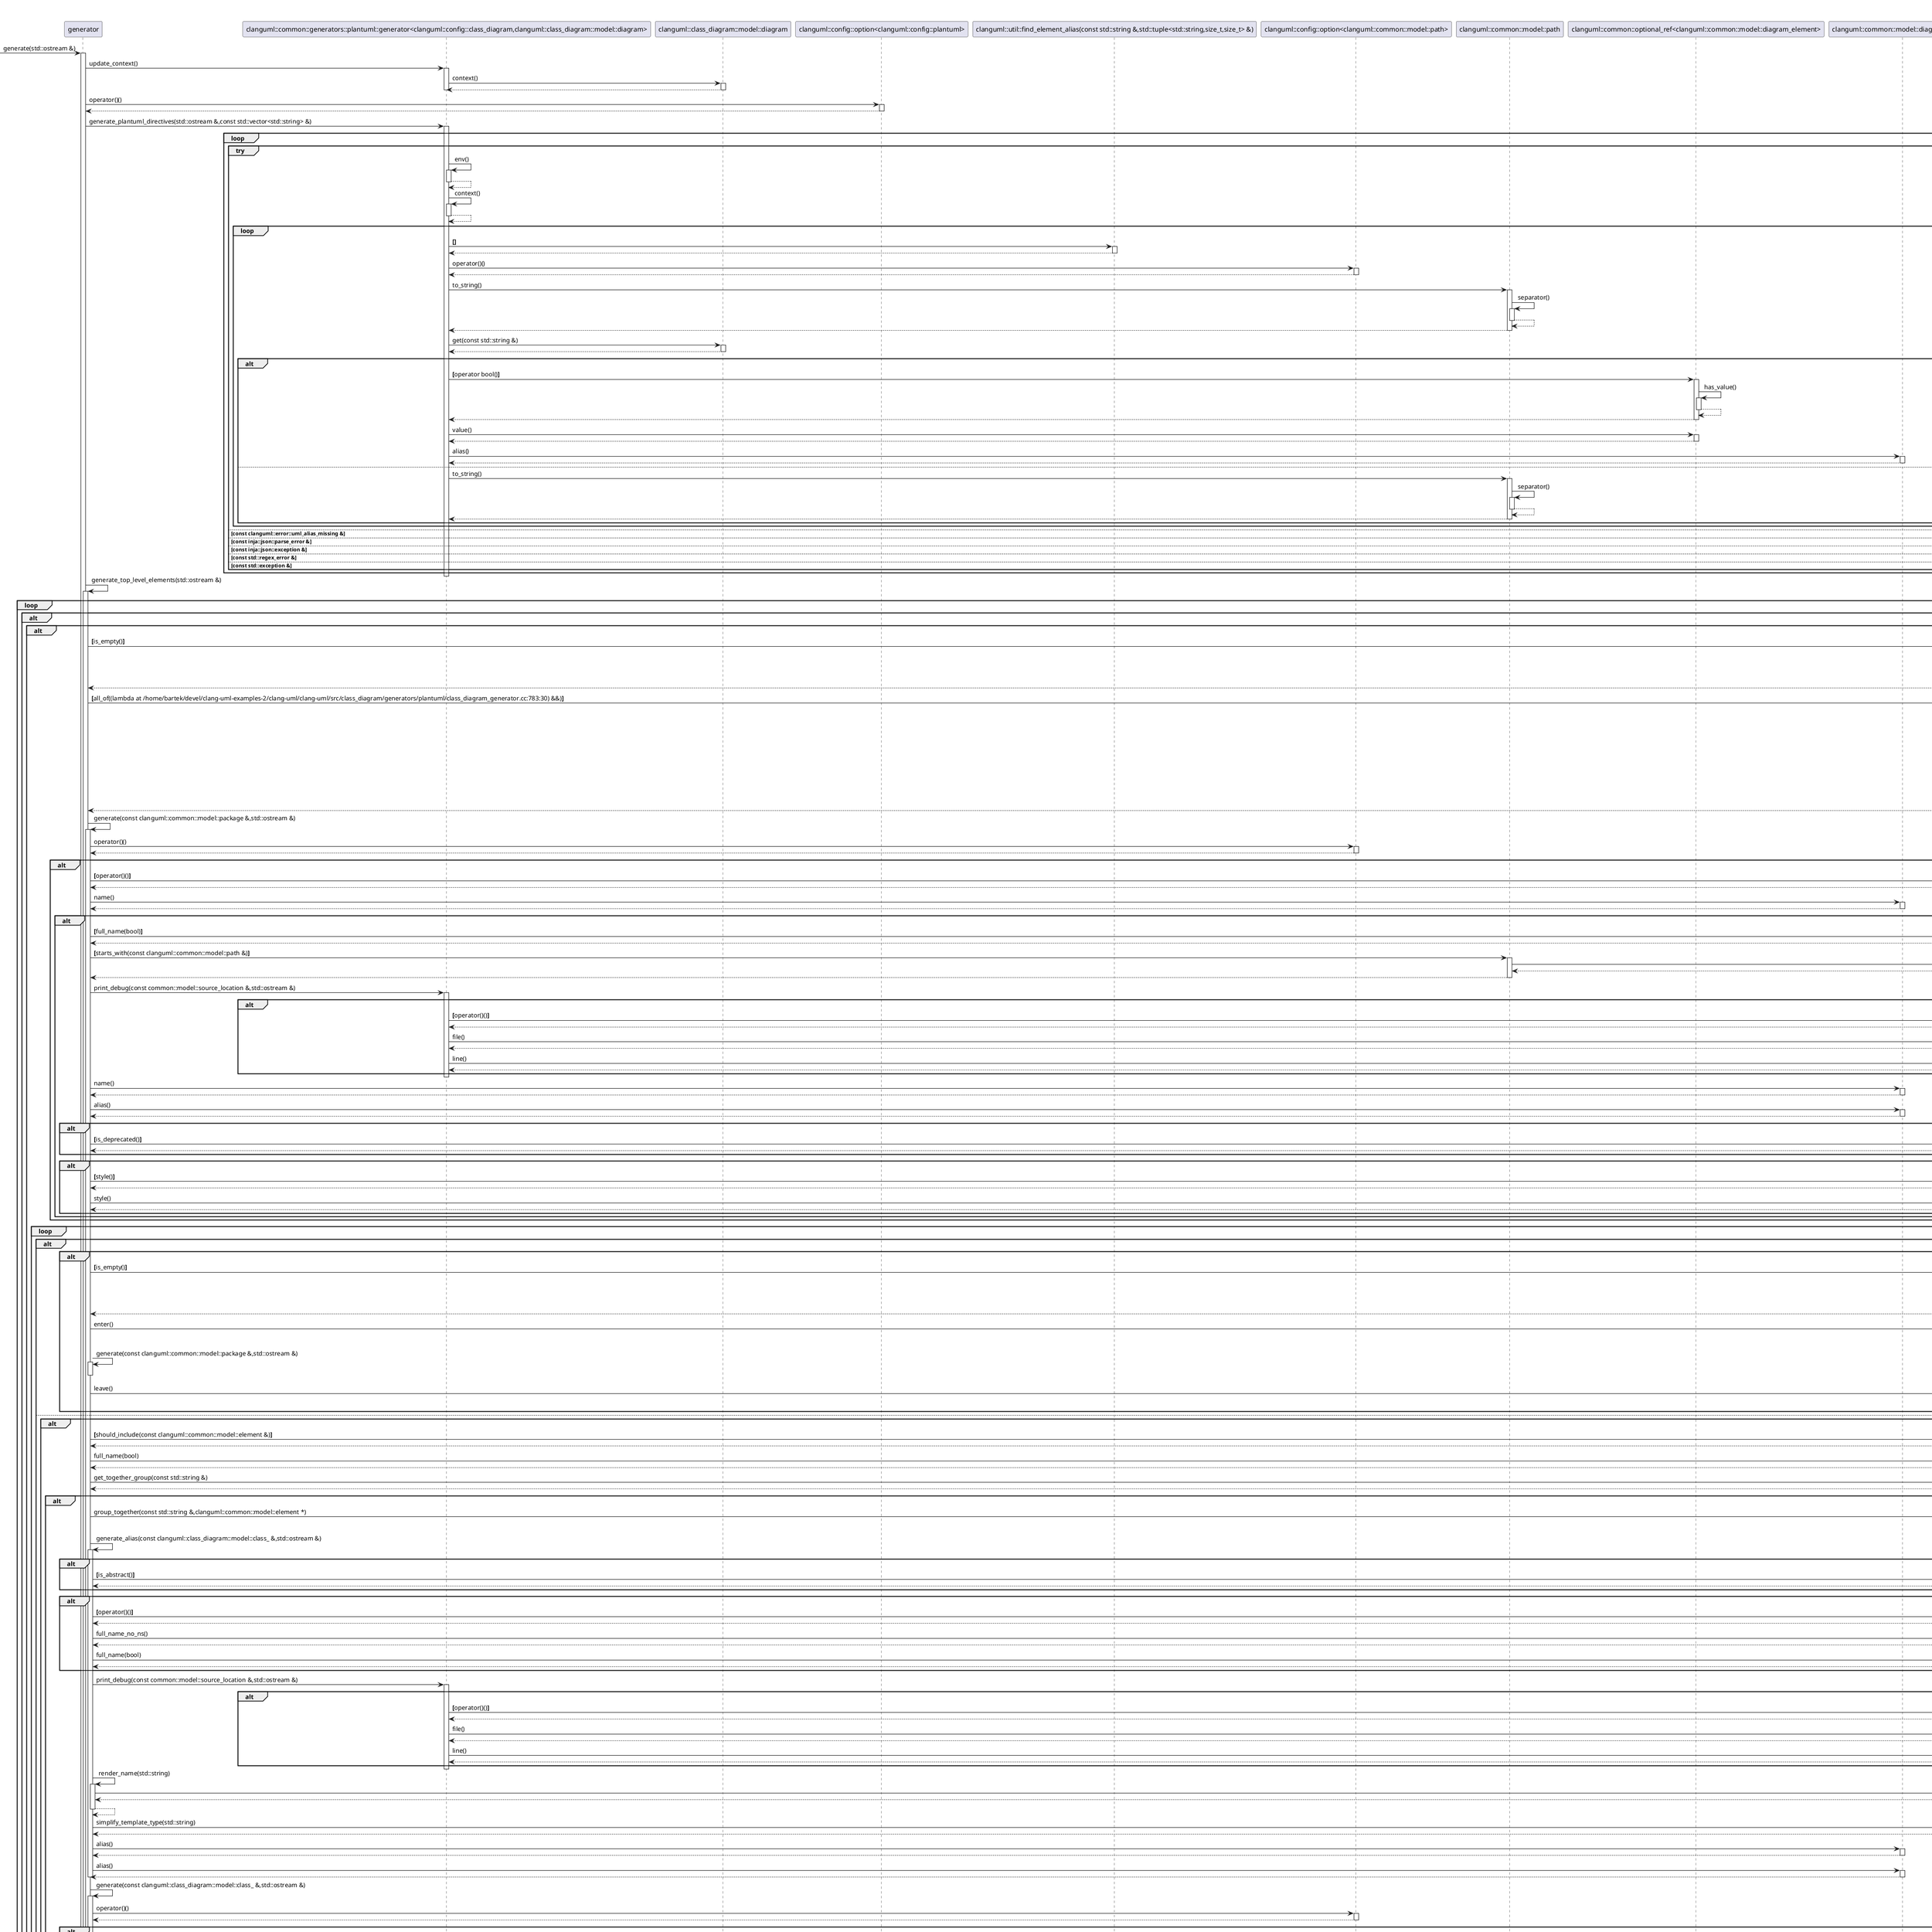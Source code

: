 @startuml
title clang-uml clanguml::class_diagram::generators::plantuml::generator sequence diagram
participant "generator" as C_0000231353385020304298 [[https://github.com/bkryza/clang-uml/blob/3d8a0ce428ce6b5e1e0585247ac90a82960dee8e/src/class_diagram/generators/plantuml/class_diagram_generator.h#L59{generator}]]
[-> C_0000231353385020304298 : generate(std::ostream &)
activate C_0000231353385020304298
participant "clanguml::common::generators::plantuml::generator<clanguml::config::class_diagram,clanguml::class_diagram::model::diagram>" as C_0000912975774271882625 [[https://github.com/bkryza/clang-uml/blob/3d8a0ce428ce6b5e1e0585247ac90a82960dee8e/src/common/generators/plantuml/generator.h#L52{generator}]]
C_0000231353385020304298 -> C_0000912975774271882625 [[https://github.com/bkryza/clang-uml/blob/3d8a0ce428ce6b5e1e0585247ac90a82960dee8e/src/class_diagram/generators/plantuml/class_diagram_generator.cc#L757{}]] : update_context()
activate C_0000912975774271882625
participant "clanguml::class_diagram::model::diagram" as C_0000914432076690777687 [[https://github.com/bkryza/clang-uml/blob/3d8a0ce428ce6b5e1e0585247ac90a82960dee8e/src/class_diagram/model/diagram.h#L46{diagram}]]
C_0000912975774271882625 -> C_0000914432076690777687 [[https://github.com/bkryza/clang-uml/blob/3d8a0ce428ce6b5e1e0585247ac90a82960dee8e/src/common/generators/plantuml/generator.h#L481{}]] : context()
activate C_0000914432076690777687
C_0000914432076690777687 --> C_0000912975774271882625
deactivate C_0000914432076690777687
deactivate C_0000912975774271882625
participant "clanguml::config::option<clanguml::config::plantuml>" as C_0000222485212110751685 [[https://github.com/bkryza/clang-uml/blob/3d8a0ce428ce6b5e1e0585247ac90a82960dee8e/src/config/option.h#L30{option}]]
C_0000231353385020304298 -> C_0000222485212110751685 [[https://github.com/bkryza/clang-uml/blob/3d8a0ce428ce6b5e1e0585247ac90a82960dee8e/src/class_diagram/generators/plantuml/class_diagram_generator.cc#L761{}]] : operator()()
activate C_0000222485212110751685
C_0000222485212110751685 --> C_0000231353385020304298
deactivate C_0000222485212110751685
C_0000231353385020304298 -> C_0000912975774271882625 [[https://github.com/bkryza/clang-uml/blob/3d8a0ce428ce6b5e1e0585247ac90a82960dee8e/src/class_diagram/generators/plantuml/class_diagram_generator.cc#L761{}]] : generate_plantuml_directives(std::ostream &,const std::vector<std::string> &)
activate C_0000912975774271882625
loop
group try
C_0000912975774271882625 -> C_0000912975774271882625 [[https://github.com/bkryza/clang-uml/blob/3d8a0ce428ce6b5e1e0585247ac90a82960dee8e/src/common/generators/plantuml/generator.h#L335{}]] : env()
activate C_0000912975774271882625
C_0000912975774271882625 --> C_0000912975774271882625
deactivate C_0000912975774271882625
C_0000912975774271882625 -> C_0000912975774271882625 [[https://github.com/bkryza/clang-uml/blob/3d8a0ce428ce6b5e1e0585247ac90a82960dee8e/src/common/generators/plantuml/generator.h#L335{}]] : context()
activate C_0000912975774271882625
C_0000912975774271882625 --> C_0000912975774271882625
deactivate C_0000912975774271882625
loop
participant "clanguml::util::find_element_alias(const std::string &,std::tuple<std::string,size_t,size_t> &)" as C_0000543264882704703280 [[https://github.com/bkryza/clang-uml/blob/3d8a0ce428ce6b5e1e0585247ac90a82960dee8e/src/util/util.h#L135{find_element_alias}]]
C_0000912975774271882625 -> C_0000543264882704703280 [[https://github.com/bkryza/clang-uml/blob/3d8a0ce428ce6b5e1e0585247ac90a82960dee8e/src/common/generators/plantuml/generator.h#L340{}]] : **[****]**
activate C_0000543264882704703280
C_0000543264882704703280 --> C_0000912975774271882625
deactivate C_0000543264882704703280
participant "clanguml::config::option<clanguml::common::model::path>" as C_0000463748566139075552 [[https://github.com/bkryza/clang-uml/blob/3d8a0ce428ce6b5e1e0585247ac90a82960dee8e/src/config/option.h#L30{option}]]
C_0000912975774271882625 -> C_0000463748566139075552 [[https://github.com/bkryza/clang-uml/blob/3d8a0ce428ce6b5e1e0585247ac90a82960dee8e/src/common/generators/plantuml/generator.h#L342{}]] : operator()()
activate C_0000463748566139075552
C_0000463748566139075552 --> C_0000912975774271882625
deactivate C_0000463748566139075552
participant "clanguml::common::model::path" as C_0000844837292165721774 [[https://github.com/bkryza/clang-uml/blob/3d8a0ce428ce6b5e1e0585247ac90a82960dee8e/src/common/model/path.h#L30{path}]]
C_0000912975774271882625 -> C_0000844837292165721774 [[https://github.com/bkryza/clang-uml/blob/3d8a0ce428ce6b5e1e0585247ac90a82960dee8e/src/common/generators/plantuml/generator.h#L343{}]] : to_string()
activate C_0000844837292165721774
C_0000844837292165721774 -> C_0000844837292165721774 [[https://github.com/bkryza/clang-uml/blob/3d8a0ce428ce6b5e1e0585247ac90a82960dee8e/src/common/model/path.h#L138{}]] : separator()
activate C_0000844837292165721774
C_0000844837292165721774 --> C_0000844837292165721774
deactivate C_0000844837292165721774
C_0000844837292165721774 --> C_0000912975774271882625
deactivate C_0000844837292165721774
C_0000912975774271882625 -> C_0000914432076690777687 [[https://github.com/bkryza/clang-uml/blob/3d8a0ce428ce6b5e1e0585247ac90a82960dee8e/src/common/generators/plantuml/generator.h#L343{}]] : get(const std::string &)
activate C_0000914432076690777687
C_0000914432076690777687 --> C_0000912975774271882625
deactivate C_0000914432076690777687
alt
participant "clanguml::common::optional_ref<clanguml::common::model::diagram_element>" as C_0001265043776120063318 [[https://github.com/bkryza/clang-uml/blob/3d8a0ce428ce6b5e1e0585247ac90a82960dee8e/src/common/types.h#L32{optional_ref}]]
C_0000912975774271882625 -> C_0001265043776120063318 [[https://github.com/bkryza/clang-uml/blob/3d8a0ce428ce6b5e1e0585247ac90a82960dee8e/src/common/generators/plantuml/generator.h#L345{}]] : **[**operator bool()**]**
activate C_0001265043776120063318
C_0001265043776120063318 -> C_0001265043776120063318 [[https://github.com/bkryza/clang-uml/blob/3d8a0ce428ce6b5e1e0585247ac90a82960dee8e/src/common/types.h#L110{}]] : has_value()
activate C_0001265043776120063318
C_0001265043776120063318 --> C_0001265043776120063318
deactivate C_0001265043776120063318
C_0001265043776120063318 --> C_0000912975774271882625
deactivate C_0001265043776120063318
C_0000912975774271882625 -> C_0001265043776120063318 [[https://github.com/bkryza/clang-uml/blob/3d8a0ce428ce6b5e1e0585247ac90a82960dee8e/src/common/generators/plantuml/generator.h#L347{}]] : value()
activate C_0001265043776120063318
C_0001265043776120063318 --> C_0000912975774271882625
deactivate C_0001265043776120063318
participant "clanguml::common::model::diagram_element" as C_0001073500714379115414 [[https://github.com/bkryza/clang-uml/blob/3d8a0ce428ce6b5e1e0585247ac90a82960dee8e/src/common/model/diagram_element.h#L34{diagram_element}]]
C_0000912975774271882625 -> C_0001073500714379115414 [[https://github.com/bkryza/clang-uml/blob/3d8a0ce428ce6b5e1e0585247ac90a82960dee8e/src/common/generators/plantuml/generator.h#L347{}]] : alias()
activate C_0001073500714379115414
C_0001073500714379115414 --> C_0000912975774271882625
deactivate C_0001073500714379115414
else
C_0000912975774271882625 -> C_0000844837292165721774 [[https://github.com/bkryza/clang-uml/blob/3d8a0ce428ce6b5e1e0585247ac90a82960dee8e/src/common/generators/plantuml/generator.h#L349{}]] : to_string()
activate C_0000844837292165721774
C_0000844837292165721774 -> C_0000844837292165721774 [[https://github.com/bkryza/clang-uml/blob/3d8a0ce428ce6b5e1e0585247ac90a82960dee8e/src/common/model/path.h#L138{}]] : separator()
activate C_0000844837292165721774
C_0000844837292165721774 --> C_0000844837292165721774
deactivate C_0000844837292165721774
C_0000844837292165721774 --> C_0000912975774271882625
deactivate C_0000844837292165721774
end
end
else const clanguml::error::uml_alias_missing &
else const inja::json::parse_error &
else const inja::json::exception &
else const std::regex_error &
else const std::exception &
end
end
deactivate C_0000912975774271882625
C_0000231353385020304298 -> C_0000231353385020304298 [[https://github.com/bkryza/clang-uml/blob/3d8a0ce428ce6b5e1e0585247ac90a82960dee8e/src/class_diagram/generators/plantuml/class_diagram_generator.cc#L763{}]] : generate_top_level_elements(std::ostream &)
activate C_0000231353385020304298
loop
alt
alt
participant "clanguml::common::model::nested_trait<clanguml::common::model::element,clanguml::common::model::path>" as C_0001883366884767813631 [[https://github.com/bkryza/clang-uml/blob/3d8a0ce428ce6b5e1e0585247ac90a82960dee8e/src/common/model/nested_trait.h#L28{nested_trait}]]
C_0000231353385020304298 -> C_0001883366884767813631 [[https://github.com/bkryza/clang-uml/blob/3d8a0ce428ce6b5e1e0585247ac90a82960dee8e/src/class_diagram/generators/plantuml/class_diagram_generator.cc#L782{}]] : **[**is_empty()**]**
activate C_0001883366884767813631
C_0001883366884767813631 -> C_0001883366884767813631 [[https://github.com/bkryza/clang-uml/blob/3d8a0ce428ce6b5e1e0585247ac90a82960dee8e/src/common/model/nested_trait.h#L160{}]] : is_empty()
activate C_0001883366884767813631
deactivate C_0001883366884767813631
C_0001883366884767813631 --> C_0000231353385020304298
deactivate C_0001883366884767813631
C_0000231353385020304298 -> C_0001883366884767813631 [[https://github.com/bkryza/clang-uml/blob/3d8a0ce428ce6b5e1e0585247ac90a82960dee8e/src/class_diagram/generators/plantuml/class_diagram_generator.cc#L783{}]] : **[**all_of((lambda at /home/bartek/devel/clang-uml-examples-2/clang-uml/clang-uml/src/class_diagram/generators/plantuml/class_diagram_generator.cc:783:30) &&)**]**
activate C_0001883366884767813631
alt
C_0001883366884767813631 -> C_0001883366884767813631 [[https://github.com/bkryza/clang-uml/blob/3d8a0ce428ce6b5e1e0585247ac90a82960dee8e/src/common/model/nested_trait.h#L148{}]] : all_of(const (lambda at /home/bartek/devel/clang-uml-examples-2/clang-uml/clang-uml/src/class_diagram/generators/plantuml/class_diagram_generator.cc:783:30) &)
activate C_0001883366884767813631
alt
C_0001883366884767813631 -> C_0001883366884767813631 [[https://github.com/bkryza/clang-uml/blob/3d8a0ce428ce6b5e1e0585247ac90a82960dee8e/src/common/model/nested_trait.h#L148{}]] : all_of(const (lambda at /home/bartek/devel/clang-uml-examples-2/clang-uml/clang-uml/src/class_diagram/generators/plantuml/class_diagram_generator.cc:783:30) &)
activate C_0001883366884767813631
deactivate C_0001883366884767813631
end
C_0001883366884767813631 --> C_0001883366884767813631
deactivate C_0001883366884767813631
end
C_0001883366884767813631 --> C_0000231353385020304298
deactivate C_0001883366884767813631
C_0000231353385020304298 -> C_0000231353385020304298 [[https://github.com/bkryza/clang-uml/blob/3d8a0ce428ce6b5e1e0585247ac90a82960dee8e/src/class_diagram/generators/plantuml/class_diagram_generator.cc#L786{}]] : generate(const clanguml::common::model::package &,std::ostream &)
activate C_0000231353385020304298
C_0000231353385020304298 -> C_0000463748566139075552 [[https://github.com/bkryza/clang-uml/blob/3d8a0ce428ce6b5e1e0585247ac90a82960dee8e/src/class_diagram/generators/plantuml/class_diagram_generator.cc#L606{}]] : operator()()
activate C_0000463748566139075552
C_0000463748566139075552 --> C_0000231353385020304298
deactivate C_0000463748566139075552
alt
participant "clanguml::config::option<bool>" as C_0001611169097156092953 [[https://github.com/bkryza/clang-uml/blob/3d8a0ce428ce6b5e1e0585247ac90a82960dee8e/src/config/option.h#L30{option}]]
C_0000231353385020304298 -> C_0001611169097156092953 [[https://github.com/bkryza/clang-uml/blob/3d8a0ce428ce6b5e1e0585247ac90a82960dee8e/src/class_diagram/generators/plantuml/class_diagram_generator.cc#L608{}]] : **[**operator()()**]**
activate C_0001611169097156092953
C_0001611169097156092953 --> C_0000231353385020304298
deactivate C_0001611169097156092953
C_0000231353385020304298 -> C_0001073500714379115414 [[https://github.com/bkryza/clang-uml/blob/3d8a0ce428ce6b5e1e0585247ac90a82960dee8e/src/class_diagram/generators/plantuml/class_diagram_generator.cc#L609{}]] : name()
activate C_0001073500714379115414
C_0001073500714379115414 --> C_0000231353385020304298
deactivate C_0001073500714379115414
alt
participant "clanguml::common::model::package" as C_0002143286684830686854 [[https://github.com/bkryza/clang-uml/blob/3d8a0ce428ce6b5e1e0585247ac90a82960dee8e/src/common/model/package.h#L35{package}]]
C_0000231353385020304298 -> C_0002143286684830686854 [[https://github.com/bkryza/clang-uml/blob/3d8a0ce428ce6b5e1e0585247ac90a82960dee8e/src/class_diagram/generators/plantuml/class_diagram_generator.cc#L613{}]] : **[**full_name(bool)**]**
activate C_0002143286684830686854
C_0002143286684830686854 --> C_0000231353385020304298
deactivate C_0002143286684830686854
C_0000231353385020304298 -> C_0000844837292165721774 [[https://github.com/bkryza/clang-uml/blob/3d8a0ce428ce6b5e1e0585247ac90a82960dee8e/src/class_diagram/generators/plantuml/class_diagram_generator.cc#L613{}]] : **[**starts_with(const clanguml::common::model::path &)**]**
activate C_0000844837292165721774
participant "clanguml::util::starts_with<std::vector<std::basic_string<char>>>(const std::vector<std::basic_string<char>> &,const std::vector<std::basic_string<char>> &)" as C_0000485724888066380051 [[https://github.com/bkryza/clang-uml/blob/3d8a0ce428ce6b5e1e0585247ac90a82960dee8e/src/util/util.h#L168{starts_with}]]
C_0000844837292165721774 -> C_0000485724888066380051 [[https://github.com/bkryza/clang-uml/blob/3d8a0ce428ce6b5e1e0585247ac90a82960dee8e/src/common/model/path.h#L199{}]] : 
activate C_0000485724888066380051
C_0000485724888066380051 --> C_0000844837292165721774
deactivate C_0000485724888066380051
C_0000844837292165721774 --> C_0000231353385020304298
deactivate C_0000844837292165721774
C_0000231353385020304298 -> C_0000912975774271882625 [[https://github.com/bkryza/clang-uml/blob/3d8a0ce428ce6b5e1e0585247ac90a82960dee8e/src/class_diagram/generators/plantuml/class_diagram_generator.cc#L614{}]] : print_debug(const common::model::source_location &,std::ostream &)
activate C_0000912975774271882625
alt
C_0000912975774271882625 -> C_0001611169097156092953 [[https://github.com/bkryza/clang-uml/blob/3d8a0ce428ce6b5e1e0585247ac90a82960dee8e/src/common/generators/plantuml/generator.h#L457{}]] : **[**operator()()**]**
activate C_0001611169097156092953
C_0001611169097156092953 --> C_0000912975774271882625
deactivate C_0001611169097156092953
participant "clanguml::common::model::source_location" as C_0000895261582183440230 [[https://github.com/bkryza/clang-uml/blob/3d8a0ce428ce6b5e1e0585247ac90a82960dee8e/src/common/model/source_location.h#L25{source_location}]]
C_0000912975774271882625 -> C_0000895261582183440230 [[https://github.com/bkryza/clang-uml/blob/3d8a0ce428ce6b5e1e0585247ac90a82960dee8e/src/common/generators/plantuml/generator.h#L458{}]] : file()
activate C_0000895261582183440230
C_0000895261582183440230 --> C_0000912975774271882625
deactivate C_0000895261582183440230
C_0000912975774271882625 -> C_0000895261582183440230 [[https://github.com/bkryza/clang-uml/blob/3d8a0ce428ce6b5e1e0585247ac90a82960dee8e/src/common/generators/plantuml/generator.h#L458{}]] : line()
activate C_0000895261582183440230
C_0000895261582183440230 --> C_0000912975774271882625
deactivate C_0000895261582183440230
end
deactivate C_0000912975774271882625
C_0000231353385020304298 -> C_0001073500714379115414 [[https://github.com/bkryza/clang-uml/blob/3d8a0ce428ce6b5e1e0585247ac90a82960dee8e/src/class_diagram/generators/plantuml/class_diagram_generator.cc#L615{}]] : name()
activate C_0001073500714379115414
C_0001073500714379115414 --> C_0000231353385020304298
deactivate C_0001073500714379115414
C_0000231353385020304298 -> C_0001073500714379115414 [[https://github.com/bkryza/clang-uml/blob/3d8a0ce428ce6b5e1e0585247ac90a82960dee8e/src/class_diagram/generators/plantuml/class_diagram_generator.cc#L616{}]] : alias()
activate C_0001073500714379115414
C_0001073500714379115414 --> C_0000231353385020304298
deactivate C_0001073500714379115414
alt
C_0000231353385020304298 -> C_0002143286684830686854 [[https://github.com/bkryza/clang-uml/blob/3d8a0ce428ce6b5e1e0585247ac90a82960dee8e/src/class_diagram/generators/plantuml/class_diagram_generator.cc#L618{}]] : **[**is_deprecated()**]**
activate C_0002143286684830686854
C_0002143286684830686854 --> C_0000231353385020304298
deactivate C_0002143286684830686854
end
alt
participant "clanguml::common::model::stylable_element" as C_0002077846075979426940 [[https://github.com/bkryza/clang-uml/blob/3d8a0ce428ce6b5e1e0585247ac90a82960dee8e/src/common/model/stylable_element.h#L24{stylable_element}]]
C_0000231353385020304298 -> C_0002077846075979426940 [[https://github.com/bkryza/clang-uml/blob/3d8a0ce428ce6b5e1e0585247ac90a82960dee8e/src/class_diagram/generators/plantuml/class_diagram_generator.cc#L621{}]] : **[**style()**]**
activate C_0002077846075979426940
C_0002077846075979426940 --> C_0000231353385020304298
deactivate C_0002077846075979426940
C_0000231353385020304298 -> C_0002077846075979426940 [[https://github.com/bkryza/clang-uml/blob/3d8a0ce428ce6b5e1e0585247ac90a82960dee8e/src/class_diagram/generators/plantuml/class_diagram_generator.cc#L622{}]] : style()
activate C_0002077846075979426940
C_0002077846075979426940 --> C_0000231353385020304298
deactivate C_0002077846075979426940
end
end
end
loop
alt
alt
C_0000231353385020304298 -> C_0001883366884767813631 [[https://github.com/bkryza/clang-uml/blob/3d8a0ce428ce6b5e1e0585247ac90a82960dee8e/src/class_diagram/generators/plantuml/class_diagram_generator.cc#L632{}]] : **[**is_empty()**]**
activate C_0001883366884767813631
C_0001883366884767813631 -> C_0001883366884767813631 [[https://github.com/bkryza/clang-uml/blob/3d8a0ce428ce6b5e1e0585247ac90a82960dee8e/src/common/model/nested_trait.h#L160{}]] : is_empty()
activate C_0001883366884767813631
deactivate C_0001883366884767813631
C_0001883366884767813631 --> C_0000231353385020304298
deactivate C_0001883366884767813631
participant "clanguml::common::generators::nested_element_stack<clanguml::common::model::element>" as C_0001852545455546472215 [[https://github.com/bkryza/clang-uml/blob/3d8a0ce428ce6b5e1e0585247ac90a82960dee8e/src/common/generators/nested_element_stack.h#L32{nested_element_stack}]]
C_0000231353385020304298 -> C_0001852545455546472215 [[https://github.com/bkryza/clang-uml/blob/3d8a0ce428ce6b5e1e0585247ac90a82960dee8e/src/class_diagram/generators/plantuml/class_diagram_generator.cc#L633{}]] : enter()
activate C_0001852545455546472215
deactivate C_0001852545455546472215
C_0000231353385020304298 -> C_0000231353385020304298 [[https://github.com/bkryza/clang-uml/blob/3d8a0ce428ce6b5e1e0585247ac90a82960dee8e/src/class_diagram/generators/plantuml/class_diagram_generator.cc#L635{}]] : generate(const clanguml::common::model::package &,std::ostream &)
activate C_0000231353385020304298
deactivate C_0000231353385020304298
C_0000231353385020304298 -> C_0001852545455546472215 [[https://github.com/bkryza/clang-uml/blob/3d8a0ce428ce6b5e1e0585247ac90a82960dee8e/src/class_diagram/generators/plantuml/class_diagram_generator.cc#L637{}]] : leave()
activate C_0001852545455546472215
deactivate C_0001852545455546472215
end
else
alt
participant "clanguml::common::model::diagram" as C_0000197068985320835874 [[https://github.com/bkryza/clang-uml/blob/3d8a0ce428ce6b5e1e0585247ac90a82960dee8e/src/common/model/diagram.h#L34{diagram}]]
C_0000231353385020304298 -> C_0000197068985320835874 [[https://github.com/bkryza/clang-uml/blob/3d8a0ce428ce6b5e1e0585247ac90a82960dee8e/src/class_diagram/generators/plantuml/class_diagram_generator.cc#L641{}]] : **[**should_include(const clanguml::common::model::element &)**]**
activate C_0000197068985320835874
C_0000197068985320835874 --> C_0000231353385020304298
deactivate C_0000197068985320835874
participant "clanguml::class_diagram::model::class_" as C_0001292034357466653182 [[https://github.com/bkryza/clang-uml/blob/3d8a0ce428ce6b5e1e0585247ac90a82960dee8e/src/class_diagram/model/class.h#L35{class_}]]
C_0000231353385020304298 -> C_0001292034357466653182 [[https://github.com/bkryza/clang-uml/blob/3d8a0ce428ce6b5e1e0585247ac90a82960dee8e/src/class_diagram/generators/plantuml/class_diagram_generator.cc#L643{}]] : full_name(bool)
activate C_0001292034357466653182
C_0001292034357466653182 --> C_0000231353385020304298
deactivate C_0001292034357466653182
participant "clanguml::config::diagram" as C_0000400244097365422548 [[https://github.com/bkryza/clang-uml/blob/3d8a0ce428ce6b5e1e0585247ac90a82960dee8e/src/config/config.h#L195{diagram}]]
C_0000231353385020304298 -> C_0000400244097365422548 [[https://github.com/bkryza/clang-uml/blob/3d8a0ce428ce6b5e1e0585247ac90a82960dee8e/src/class_diagram/generators/plantuml/class_diagram_generator.cc#L643{}]] : get_together_group(const std::string &)
activate C_0000400244097365422548
C_0000400244097365422548 --> C_0000231353385020304298
deactivate C_0000400244097365422548
alt
C_0000231353385020304298 -> C_0001852545455546472215 [[https://github.com/bkryza/clang-uml/blob/3d8a0ce428ce6b5e1e0585247ac90a82960dee8e/src/class_diagram/generators/plantuml/class_diagram_generator.cc#L645{}]] : group_together(const std::string &,clanguml::common::model::element *)
activate C_0001852545455546472215
deactivate C_0001852545455546472215
C_0000231353385020304298 -> C_0000231353385020304298 [[https://github.com/bkryza/clang-uml/blob/3d8a0ce428ce6b5e1e0585247ac90a82960dee8e/src/class_diagram/generators/plantuml/class_diagram_generator.cc#L649{}]] : generate_alias(const clanguml::class_diagram::model::class_ &,std::ostream &)
activate C_0000231353385020304298
alt
C_0000231353385020304298 -> C_0001292034357466653182 [[https://github.com/bkryza/clang-uml/blob/3d8a0ce428ce6b5e1e0585247ac90a82960dee8e/src/class_diagram/generators/plantuml/class_diagram_generator.cc#L66{}]] : **[**is_abstract()**]**
activate C_0001292034357466653182
C_0001292034357466653182 --> C_0000231353385020304298
deactivate C_0001292034357466653182
end
alt
C_0000231353385020304298 -> C_0001611169097156092953 [[https://github.com/bkryza/clang-uml/blob/3d8a0ce428ce6b5e1e0585247ac90a82960dee8e/src/class_diagram/generators/plantuml/class_diagram_generator.cc#L70{}]] : **[**operator()()**]**
activate C_0001611169097156092953
C_0001611169097156092953 --> C_0000231353385020304298
deactivate C_0001611169097156092953
C_0000231353385020304298 -> C_0001292034357466653182 [[https://github.com/bkryza/clang-uml/blob/3d8a0ce428ce6b5e1e0585247ac90a82960dee8e/src/class_diagram/generators/plantuml/class_diagram_generator.cc#L71{}]] : full_name_no_ns()
activate C_0001292034357466653182
C_0001292034357466653182 --> C_0000231353385020304298
deactivate C_0001292034357466653182
C_0000231353385020304298 -> C_0001292034357466653182 [[https://github.com/bkryza/clang-uml/blob/3d8a0ce428ce6b5e1e0585247ac90a82960dee8e/src/class_diagram/generators/plantuml/class_diagram_generator.cc#L73{}]] : full_name(bool)
activate C_0001292034357466653182
C_0001292034357466653182 --> C_0000231353385020304298
deactivate C_0001292034357466653182
end
C_0000231353385020304298 -> C_0000912975774271882625 [[https://github.com/bkryza/clang-uml/blob/3d8a0ce428ce6b5e1e0585247ac90a82960dee8e/src/class_diagram/generators/plantuml/class_diagram_generator.cc#L77{}]] : print_debug(const common::model::source_location &,std::ostream &)
activate C_0000912975774271882625
alt
C_0000912975774271882625 -> C_0001611169097156092953 [[https://github.com/bkryza/clang-uml/blob/3d8a0ce428ce6b5e1e0585247ac90a82960dee8e/src/common/generators/plantuml/generator.h#L457{}]] : **[**operator()()**]**
activate C_0001611169097156092953
C_0001611169097156092953 --> C_0000912975774271882625
deactivate C_0001611169097156092953
C_0000912975774271882625 -> C_0000895261582183440230 [[https://github.com/bkryza/clang-uml/blob/3d8a0ce428ce6b5e1e0585247ac90a82960dee8e/src/common/generators/plantuml/generator.h#L458{}]] : file()
activate C_0000895261582183440230
C_0000895261582183440230 --> C_0000912975774271882625
deactivate C_0000895261582183440230
C_0000912975774271882625 -> C_0000895261582183440230 [[https://github.com/bkryza/clang-uml/blob/3d8a0ce428ce6b5e1e0585247ac90a82960dee8e/src/common/generators/plantuml/generator.h#L458{}]] : line()
activate C_0000895261582183440230
C_0000895261582183440230 --> C_0000912975774271882625
deactivate C_0000895261582183440230
end
deactivate C_0000912975774271882625
C_0000231353385020304298 -> C_0000231353385020304298 [[https://github.com/bkryza/clang-uml/blob/3d8a0ce428ce6b5e1e0585247ac90a82960dee8e/src/class_diagram/generators/plantuml/class_diagram_generator.cc#L80{}]] : render_name(std::string)
activate C_0000231353385020304298
participant "clanguml::util::replace_all(std::string &,const std::string &,const std::string &)" as C_0000918064897388461373 [[https://github.com/bkryza/clang-uml/blob/3d8a0ce428ce6b5e1e0585247ac90a82960dee8e/src/util/util.h#L145{replace_all}]]
C_0000231353385020304298 -> C_0000918064897388461373 [[https://github.com/bkryza/clang-uml/blob/3d8a0ce428ce6b5e1e0585247ac90a82960dee8e/src/class_diagram/generators/plantuml/class_diagram_generator.cc#L58{}]] : 
activate C_0000918064897388461373
C_0000918064897388461373 --> C_0000231353385020304298
deactivate C_0000918064897388461373
C_0000231353385020304298 --> C_0000231353385020304298
deactivate C_0000231353385020304298
participant "clanguml::config::inheritable_diagram_options" as C_0000120779063265662583 [[https://github.com/bkryza/clang-uml/blob/3d8a0ce428ce6b5e1e0585247ac90a82960dee8e/src/config/config.h#L156{inheritable_diagram_options}]]
C_0000231353385020304298 -> C_0000120779063265662583 [[https://github.com/bkryza/clang-uml/blob/3d8a0ce428ce6b5e1e0585247ac90a82960dee8e/src/class_diagram/generators/plantuml/class_diagram_generator.cc#L80{}]] : simplify_template_type(std::string)
activate C_0000120779063265662583
C_0000120779063265662583 --> C_0000231353385020304298
deactivate C_0000120779063265662583
C_0000231353385020304298 -> C_0001073500714379115414 [[https://github.com/bkryza/clang-uml/blob/3d8a0ce428ce6b5e1e0585247ac90a82960dee8e/src/class_diagram/generators/plantuml/class_diagram_generator.cc#L82{}]] : alias()
activate C_0001073500714379115414
C_0001073500714379115414 --> C_0000231353385020304298
deactivate C_0001073500714379115414
C_0000231353385020304298 -> C_0001073500714379115414 [[https://github.com/bkryza/clang-uml/blob/3d8a0ce428ce6b5e1e0585247ac90a82960dee8e/src/class_diagram/generators/plantuml/class_diagram_generator.cc#L85{}]] : alias()
activate C_0001073500714379115414
C_0001073500714379115414 --> C_0000231353385020304298
deactivate C_0001073500714379115414
deactivate C_0000231353385020304298
C_0000231353385020304298 -> C_0000231353385020304298 [[https://github.com/bkryza/clang-uml/blob/3d8a0ce428ce6b5e1e0585247ac90a82960dee8e/src/class_diagram/generators/plantuml/class_diagram_generator.cc#L650{}]] : generate(const clanguml::class_diagram::model::class_ &,std::ostream &)
activate C_0000231353385020304298
C_0000231353385020304298 -> C_0000463748566139075552 [[https://github.com/bkryza/clang-uml/blob/3d8a0ce428ce6b5e1e0585247ac90a82960dee8e/src/class_diagram/generators/plantuml/class_diagram_generator.cc#L128{}]] : operator()()
activate C_0000463748566139075552
C_0000463748566139075552 --> C_0000231353385020304298
deactivate C_0000463748566139075552
alt
C_0000231353385020304298 -> C_0001292034357466653182 [[https://github.com/bkryza/clang-uml/blob/3d8a0ce428ce6b5e1e0585247ac90a82960dee8e/src/class_diagram/generators/plantuml/class_diagram_generator.cc#L131{}]] : **[**is_abstract()**]**
activate C_0001292034357466653182
C_0001292034357466653182 --> C_0000231353385020304298
deactivate C_0001292034357466653182
end
C_0000231353385020304298 -> C_0001073500714379115414 [[https://github.com/bkryza/clang-uml/blob/3d8a0ce428ce6b5e1e0585247ac90a82960dee8e/src/class_diagram/generators/plantuml/class_diagram_generator.cc#L134{}]] : alias()
activate C_0001073500714379115414
C_0001073500714379115414 --> C_0000231353385020304298
deactivate C_0001073500714379115414
alt
C_0000231353385020304298 -> C_0001292034357466653182 [[https://github.com/bkryza/clang-uml/blob/3d8a0ce428ce6b5e1e0585247ac90a82960dee8e/src/class_diagram/generators/plantuml/class_diagram_generator.cc#L136{}]] : **[**is_union()**]**
activate C_0001292034357466653182
C_0001292034357466653182 --> C_0000231353385020304298
deactivate C_0001292034357466653182
end
alt
participant "clanguml::config::option<clanguml::config::generate_links_config>" as C_0001765850992006742297 [[https://github.com/bkryza/clang-uml/blob/3d8a0ce428ce6b5e1e0585247ac90a82960dee8e/src/config/option.h#L30{option}]]
C_0000231353385020304298 -> C_0001765850992006742297 [[https://github.com/bkryza/clang-uml/blob/3d8a0ce428ce6b5e1e0585247ac90a82960dee8e/src/class_diagram/generators/plantuml/class_diagram_generator.cc#L140{}]] : **[**operator bool()**]**
activate C_0001765850992006742297
C_0001765850992006742297 --> C_0000231353385020304298
deactivate C_0001765850992006742297
C_0000231353385020304298 -> C_0000912975774271882625 [[https://github.com/bkryza/clang-uml/blob/3d8a0ce428ce6b5e1e0585247ac90a82960dee8e/src/class_diagram/generators/plantuml/class_diagram_generator.cc#L141{}]] : generate_link(std::ostream &,const clanguml::class_diagram::model::class_ &)
activate C_0000912975774271882625
alt
C_0000912975774271882625 -> C_0000895261582183440230 [[https://github.com/bkryza/clang-uml/blob/3d8a0ce428ce6b5e1e0585247ac90a82960dee8e/src/common/generators/plantuml/generator.h#L411{}]] : **[**file()**]**
activate C_0000895261582183440230
C_0000895261582183440230 --> C_0000912975774271882625
deactivate C_0000895261582183440230
end
group try
alt
C_0000912975774271882625 -> C_0001765850992006742297 [[https://github.com/bkryza/clang-uml/blob/3d8a0ce428ce6b5e1e0585247ac90a82960dee8e/src/common/generators/plantuml/generator.h#L416{}]] : **[**operator()()**]**
activate C_0001765850992006742297
C_0001765850992006742297 --> C_0000912975774271882625
deactivate C_0001765850992006742297
C_0000912975774271882625 -> C_0000912975774271882625 [[https://github.com/bkryza/clang-uml/blob/3d8a0ce428ce6b5e1e0585247ac90a82960dee8e/src/common/generators/plantuml/generator.h#L418{}]] : env()
activate C_0000912975774271882625
C_0000912975774271882625 --> C_0000912975774271882625
deactivate C_0000912975774271882625
C_0000912975774271882625 -> C_0001765850992006742297 [[https://github.com/bkryza/clang-uml/blob/3d8a0ce428ce6b5e1e0585247ac90a82960dee8e/src/common/generators/plantuml/generator.h#L419{}]] : operator()()
activate C_0001765850992006742297
C_0001765850992006742297 --> C_0000912975774271882625
deactivate C_0001765850992006742297
C_0000912975774271882625 -> C_0000912975774271882625 [[https://github.com/bkryza/clang-uml/blob/3d8a0ce428ce6b5e1e0585247ac90a82960dee8e/src/common/generators/plantuml/generator.h#L420{}]] : element_context(const clanguml::class_diagram::model::class_ &)
activate C_0000912975774271882625
C_0000912975774271882625 -> C_0000912975774271882625 [[https://github.com/bkryza/clang-uml/blob/3d8a0ce428ce6b5e1e0585247ac90a82960dee8e/src/common/generators/plantuml/generator.h#L195{}]] : context()
activate C_0000912975774271882625
C_0000912975774271882625 --> C_0000912975774271882625
deactivate C_0000912975774271882625
participant "clanguml::common::model::element" as C_0002069520381434407937 [[https://github.com/bkryza/clang-uml/blob/3d8a0ce428ce6b5e1e0585247ac90a82960dee8e/src/common/model/element.h#L35{element}]]
C_0000912975774271882625 -> C_0002069520381434407937 [[https://github.com/bkryza/clang-uml/blob/3d8a0ce428ce6b5e1e0585247ac90a82960dee8e/src/common/generators/plantuml/generator.h#L197{}]] : context()
activate C_0002069520381434407937
C_0002069520381434407937 --> C_0000912975774271882625
deactivate C_0002069520381434407937
alt
C_0000912975774271882625 -> C_0000895261582183440230 [[https://github.com/bkryza/clang-uml/blob/3d8a0ce428ce6b5e1e0585247ac90a82960dee8e/src/common/generators/plantuml/generator.h#L199{}]] : **[**file()**]**
activate C_0000895261582183440230
C_0000895261582183440230 --> C_0000912975774271882625
deactivate C_0000895261582183440230
C_0000912975774271882625 -> C_0000895261582183440230 [[https://github.com/bkryza/clang-uml/blob/3d8a0ce428ce6b5e1e0585247ac90a82960dee8e/src/common/generators/plantuml/generator.h#L200{}]] : file()
activate C_0000895261582183440230
C_0000895261582183440230 --> C_0000912975774271882625
deactivate C_0000895261582183440230
participant "clanguml::util::path_to_url(const std::filesystem::path &)" as C_0000191656025345397070 [[https://github.com/bkryza/clang-uml/blob/3d8a0ce428ce6b5e1e0585247ac90a82960dee8e/src/util/util.h#L300{path_to_url}]]
C_0000912975774271882625 -> C_0000191656025345397070 [[https://github.com/bkryza/clang-uml/blob/3d8a0ce428ce6b5e1e0585247ac90a82960dee8e/src/common/generators/plantuml/generator.h#L211{}]] : 
activate C_0000191656025345397070
C_0000191656025345397070 --> C_0000912975774271882625
deactivate C_0000191656025345397070
C_0000912975774271882625 -> C_0000895261582183440230 [[https://github.com/bkryza/clang-uml/blob/3d8a0ce428ce6b5e1e0585247ac90a82960dee8e/src/common/generators/plantuml/generator.h#L214{}]] : line()
activate C_0000895261582183440230
C_0000895261582183440230 --> C_0000912975774271882625
deactivate C_0000895261582183440230
end
participant "clanguml::common::model::decorated_element" as C_0001117102382624673118 [[https://github.com/bkryza/clang-uml/blob/3d8a0ce428ce6b5e1e0585247ac90a82960dee8e/src/common/model/decorated_element.h#L37{decorated_element}]]
C_0000912975774271882625 -> C_0001117102382624673118 [[https://github.com/bkryza/clang-uml/blob/3d8a0ce428ce6b5e1e0585247ac90a82960dee8e/src/common/generators/plantuml/generator.h#L217{}]] : comment()
activate C_0001117102382624673118
C_0001117102382624673118 --> C_0000912975774271882625
deactivate C_0001117102382624673118
C_0000912975774271882625 --> C_0000912975774271882625
deactivate C_0000912975774271882625
end
else const inja::json::parse_error &
C_0000912975774271882625 -> C_0001765850992006742297 [[https://github.com/bkryza/clang-uml/blob/3d8a0ce428ce6b5e1e0585247ac90a82960dee8e/src/common/generators/plantuml/generator.h#L424{}]] : operator()()
activate C_0001765850992006742297
C_0001765850992006742297 --> C_0000912975774271882625
deactivate C_0001765850992006742297
else const inja::json::exception &
C_0000912975774271882625 -> C_0001765850992006742297 [[https://github.com/bkryza/clang-uml/blob/3d8a0ce428ce6b5e1e0585247ac90a82960dee8e/src/common/generators/plantuml/generator.h#L428{}]] : operator()()
activate C_0001765850992006742297
C_0001765850992006742297 --> C_0000912975774271882625
deactivate C_0001765850992006742297
end
group try
alt
C_0000912975774271882625 -> C_0001765850992006742297 [[https://github.com/bkryza/clang-uml/blob/3d8a0ce428ce6b5e1e0585247ac90a82960dee8e/src/common/generators/plantuml/generator.h#L434{}]] : **[**operator()()**]**
activate C_0001765850992006742297
C_0001765850992006742297 --> C_0000912975774271882625
deactivate C_0001765850992006742297
C_0000912975774271882625 -> C_0000912975774271882625 [[https://github.com/bkryza/clang-uml/blob/3d8a0ce428ce6b5e1e0585247ac90a82960dee8e/src/common/generators/plantuml/generator.h#L435{}]] : env()
activate C_0000912975774271882625
C_0000912975774271882625 --> C_0000912975774271882625
deactivate C_0000912975774271882625
C_0000912975774271882625 -> C_0001765850992006742297 [[https://github.com/bkryza/clang-uml/blob/3d8a0ce428ce6b5e1e0585247ac90a82960dee8e/src/common/generators/plantuml/generator.h#L436{}]] : operator()()
activate C_0001765850992006742297
C_0001765850992006742297 --> C_0000912975774271882625
deactivate C_0001765850992006742297
C_0000912975774271882625 -> C_0000912975774271882625 [[https://github.com/bkryza/clang-uml/blob/3d8a0ce428ce6b5e1e0585247ac90a82960dee8e/src/common/generators/plantuml/generator.h#L437{}]] : element_context(const clanguml::class_diagram::model::class_ &)
activate C_0000912975774271882625
C_0000912975774271882625 -> C_0000912975774271882625 [[https://github.com/bkryza/clang-uml/blob/3d8a0ce428ce6b5e1e0585247ac90a82960dee8e/src/common/generators/plantuml/generator.h#L195{}]] : context()
activate C_0000912975774271882625
C_0000912975774271882625 --> C_0000912975774271882625
deactivate C_0000912975774271882625
C_0000912975774271882625 -> C_0002069520381434407937 [[https://github.com/bkryza/clang-uml/blob/3d8a0ce428ce6b5e1e0585247ac90a82960dee8e/src/common/generators/plantuml/generator.h#L197{}]] : context()
activate C_0002069520381434407937
C_0002069520381434407937 --> C_0000912975774271882625
deactivate C_0002069520381434407937
alt
C_0000912975774271882625 -> C_0000895261582183440230 [[https://github.com/bkryza/clang-uml/blob/3d8a0ce428ce6b5e1e0585247ac90a82960dee8e/src/common/generators/plantuml/generator.h#L199{}]] : **[**file()**]**
activate C_0000895261582183440230
C_0000895261582183440230 --> C_0000912975774271882625
deactivate C_0000895261582183440230
C_0000912975774271882625 -> C_0000895261582183440230 [[https://github.com/bkryza/clang-uml/blob/3d8a0ce428ce6b5e1e0585247ac90a82960dee8e/src/common/generators/plantuml/generator.h#L200{}]] : file()
activate C_0000895261582183440230
C_0000895261582183440230 --> C_0000912975774271882625
deactivate C_0000895261582183440230
C_0000912975774271882625 -> C_0000191656025345397070 [[https://github.com/bkryza/clang-uml/blob/3d8a0ce428ce6b5e1e0585247ac90a82960dee8e/src/common/generators/plantuml/generator.h#L211{}]] : 
activate C_0000191656025345397070
C_0000191656025345397070 --> C_0000912975774271882625
deactivate C_0000191656025345397070
C_0000912975774271882625 -> C_0000895261582183440230 [[https://github.com/bkryza/clang-uml/blob/3d8a0ce428ce6b5e1e0585247ac90a82960dee8e/src/common/generators/plantuml/generator.h#L214{}]] : line()
activate C_0000895261582183440230
C_0000895261582183440230 --> C_0000912975774271882625
deactivate C_0000895261582183440230
end
C_0000912975774271882625 -> C_0001117102382624673118 [[https://github.com/bkryza/clang-uml/blob/3d8a0ce428ce6b5e1e0585247ac90a82960dee8e/src/common/generators/plantuml/generator.h#L217{}]] : comment()
activate C_0001117102382624673118
C_0001117102382624673118 --> C_0000912975774271882625
deactivate C_0001117102382624673118
C_0000912975774271882625 --> C_0000912975774271882625
deactivate C_0000912975774271882625
end
else const inja::json::parse_error &
C_0000912975774271882625 -> C_0001765850992006742297 [[https://github.com/bkryza/clang-uml/blob/3d8a0ce428ce6b5e1e0585247ac90a82960dee8e/src/common/generators/plantuml/generator.h#L441{}]] : operator()()
activate C_0001765850992006742297
C_0001765850992006742297 --> C_0000912975774271882625
deactivate C_0001765850992006742297
else const inja::json::exception &
C_0000912975774271882625 -> C_0001765850992006742297 [[https://github.com/bkryza/clang-uml/blob/3d8a0ce428ce6b5e1e0585247ac90a82960dee8e/src/common/generators/plantuml/generator.h#L445{}]] : operator()()
activate C_0001765850992006742297
C_0001765850992006742297 --> C_0000912975774271882625
deactivate C_0001765850992006742297
end
deactivate C_0000912975774271882625
end
alt
C_0000231353385020304298 -> C_0002077846075979426940 [[https://github.com/bkryza/clang-uml/blob/3d8a0ce428ce6b5e1e0585247ac90a82960dee8e/src/class_diagram/generators/plantuml/class_diagram_generator.cc#L144{}]] : **[**style()**]**
activate C_0002077846075979426940
C_0002077846075979426940 --> C_0000231353385020304298
deactivate C_0002077846075979426940
C_0000231353385020304298 -> C_0002077846075979426940 [[https://github.com/bkryza/clang-uml/blob/3d8a0ce428ce6b5e1e0585247ac90a82960dee8e/src/class_diagram/generators/plantuml/class_diagram_generator.cc#L145{}]] : style()
activate C_0002077846075979426940
C_0002077846075979426940 --> C_0000231353385020304298
deactivate C_0002077846075979426940
end
loop
C_0000231353385020304298 -> C_0001292034357466653182 [[https://github.com/bkryza/clang-uml/blob/3d8a0ce428ce6b5e1e0585247ac90a82960dee8e/src/class_diagram/generators/plantuml/class_diagram_generator.cc#L152{}]] : **[**methods()**]**
activate C_0001292034357466653182
C_0001292034357466653182 --> C_0000231353385020304298
deactivate C_0001292034357466653182
alt
participant "clanguml::class_diagram::model::class_element" as C_0000605866861866358037 [[https://github.com/bkryza/clang-uml/blob/3d8a0ce428ce6b5e1e0585247ac90a82960dee8e/src/class_diagram/model/class_element.h#L29{class_element}]]
C_0000231353385020304298 -> C_0000605866861866358037 [[https://github.com/bkryza/clang-uml/blob/3d8a0ce428ce6b5e1e0585247ac90a82960dee8e/src/class_diagram/generators/plantuml/class_diagram_generator.cc#L153{}]] : **[**access()**]**
activate C_0000605866861866358037
C_0000605866861866358037 --> C_0000231353385020304298
deactivate C_0000605866861866358037
C_0000231353385020304298 -> C_0000197068985320835874 [[https://github.com/bkryza/clang-uml/blob/3d8a0ce428ce6b5e1e0585247ac90a82960dee8e/src/class_diagram/generators/plantuml/class_diagram_generator.cc#L153{}]] : **[**should_include(clanguml::common::model::access_t)**]**
activate C_0000197068985320835874
C_0000197068985320835874 --> C_0000231353385020304298
deactivate C_0000197068985320835874
end
C_0000231353385020304298 -> C_0000912975774271882625 [[https://github.com/bkryza/clang-uml/blob/3d8a0ce428ce6b5e1e0585247ac90a82960dee8e/src/class_diagram/generators/plantuml/class_diagram_generator.cc#L156{}]] : print_debug(const common::model::source_location &,std::ostream &)
activate C_0000912975774271882625
alt
C_0000912975774271882625 -> C_0001611169097156092953 [[https://github.com/bkryza/clang-uml/blob/3d8a0ce428ce6b5e1e0585247ac90a82960dee8e/src/common/generators/plantuml/generator.h#L457{}]] : **[**operator()()**]**
activate C_0001611169097156092953
C_0001611169097156092953 --> C_0000912975774271882625
deactivate C_0001611169097156092953
C_0000912975774271882625 -> C_0000895261582183440230 [[https://github.com/bkryza/clang-uml/blob/3d8a0ce428ce6b5e1e0585247ac90a82960dee8e/src/common/generators/plantuml/generator.h#L458{}]] : file()
activate C_0000895261582183440230
C_0000895261582183440230 --> C_0000912975774271882625
deactivate C_0000895261582183440230
C_0000912975774271882625 -> C_0000895261582183440230 [[https://github.com/bkryza/clang-uml/blob/3d8a0ce428ce6b5e1e0585247ac90a82960dee8e/src/common/generators/plantuml/generator.h#L458{}]] : line()
activate C_0000895261582183440230
C_0000895261582183440230 --> C_0000912975774271882625
deactivate C_0000895261582183440230
end
deactivate C_0000912975774271882625
alt
participant "clanguml::class_diagram::model::class_method" as C_0000204145716468348671 [[https://github.com/bkryza/clang-uml/blob/3d8a0ce428ce6b5e1e0585247ac90a82960dee8e/src/class_diagram/model/class_method.h#L32{class_method}]]
C_0000231353385020304298 -> C_0000204145716468348671 [[https://github.com/bkryza/clang-uml/blob/3d8a0ce428ce6b5e1e0585247ac90a82960dee8e/src/class_diagram/generators/plantuml/class_diagram_generator.cc#L158{}]] : **[**is_pure_virtual()**]**
activate C_0000204145716468348671
C_0000204145716468348671 --> C_0000231353385020304298
deactivate C_0000204145716468348671
end
alt
C_0000231353385020304298 -> C_0000204145716468348671 [[https://github.com/bkryza/clang-uml/blob/3d8a0ce428ce6b5e1e0585247ac90a82960dee8e/src/class_diagram/generators/plantuml/class_diagram_generator.cc#L161{}]] : **[**is_static()**]**
activate C_0000204145716468348671
C_0000204145716468348671 --> C_0000231353385020304298
deactivate C_0000204145716468348671
end
C_0000231353385020304298 -> C_0000605866861866358037 [[https://github.com/bkryza/clang-uml/blob/3d8a0ce428ce6b5e1e0585247ac90a82960dee8e/src/class_diagram/generators/plantuml/class_diagram_generator.cc#L165{}]] : type()
activate C_0000605866861866358037
C_0000605866861866358037 --> C_0000231353385020304298
deactivate C_0000605866861866358037
C_0000231353385020304298 -> C_0000120779063265662583 [[https://github.com/bkryza/clang-uml/blob/3d8a0ce428ce6b5e1e0585247ac90a82960dee8e/src/class_diagram/generators/plantuml/class_diagram_generator.cc#L165{}]] : simplify_template_type(std::string)
activate C_0000120779063265662583
C_0000120779063265662583 --> C_0000231353385020304298
deactivate C_0000120779063265662583
C_0000231353385020304298 -> C_0000844837292165721774 [[https://github.com/bkryza/clang-uml/blob/3d8a0ce428ce6b5e1e0585247ac90a82960dee8e/src/class_diagram/generators/plantuml/class_diagram_generator.cc#L165{}]] : relative(const std::string &)
activate C_0000844837292165721774
alt
C_0000844837292165721774 -> C_0000844837292165721774 [[https://github.com/bkryza/clang-uml/blob/3d8a0ce428ce6b5e1e0585247ac90a82960dee8e/src/common/model/path.h#L231{}]] : **[**is_empty()**]**
activate C_0000844837292165721774
C_0000844837292165721774 --> C_0000844837292165721774
deactivate C_0000844837292165721774
end
alt
C_0000844837292165721774 -> C_0000844837292165721774 [[https://github.com/bkryza/clang-uml/blob/3d8a0ce428ce6b5e1e0585247ac90a82960dee8e/src/common/model/path.h#L234{}]] : **[**to_string()**]**
activate C_0000844837292165721774
C_0000844837292165721774 -> C_0000844837292165721774 [[https://github.com/bkryza/clang-uml/blob/3d8a0ce428ce6b5e1e0585247ac90a82960dee8e/src/common/model/path.h#L138{}]] : separator()
activate C_0000844837292165721774
C_0000844837292165721774 --> C_0000844837292165721774
deactivate C_0000844837292165721774
C_0000844837292165721774 --> C_0000844837292165721774
deactivate C_0000844837292165721774
end
C_0000844837292165721774 -> C_0000844837292165721774 [[https://github.com/bkryza/clang-uml/blob/3d8a0ce428ce6b5e1e0585247ac90a82960dee8e/src/common/model/path.h#L238{}]] : to_string()
activate C_0000844837292165721774
C_0000844837292165721774 -> C_0000844837292165721774 [[https://github.com/bkryza/clang-uml/blob/3d8a0ce428ce6b5e1e0585247ac90a82960dee8e/src/common/model/path.h#L138{}]] : separator()
activate C_0000844837292165721774
C_0000844837292165721774 --> C_0000844837292165721774
deactivate C_0000844837292165721774
C_0000844837292165721774 --> C_0000844837292165721774
deactivate C_0000844837292165721774
C_0000844837292165721774 -> C_0000844837292165721774 [[https://github.com/bkryza/clang-uml/blob/3d8a0ce428ce6b5e1e0585247ac90a82960dee8e/src/common/model/path.h#L238{}]] : separator()
activate C_0000844837292165721774
C_0000844837292165721774 --> C_0000844837292165721774
deactivate C_0000844837292165721774
C_0000844837292165721774 --> C_0000231353385020304298
deactivate C_0000844837292165721774
C_0000231353385020304298 -> C_0000605866861866358037 [[https://github.com/bkryza/clang-uml/blob/3d8a0ce428ce6b5e1e0585247ac90a82960dee8e/src/class_diagram/generators/plantuml/class_diagram_generator.cc#L167{}]] : access()
activate C_0000605866861866358037
C_0000605866861866358037 --> C_0000231353385020304298
deactivate C_0000605866861866358037
participant "clanguml::common::generators::plantuml::to_plantuml(clanguml::common::model::access_t)" as C_0000527349114482001460 [[https://github.com/bkryza/clang-uml/blob/3d8a0ce428ce6b5e1e0585247ac90a82960dee8e/src/common/generators/plantuml/generator.h#L43{to_plantuml}]]
C_0000231353385020304298 -> C_0000527349114482001460 [[https://github.com/bkryza/clang-uml/blob/3d8a0ce428ce6b5e1e0585247ac90a82960dee8e/src/class_diagram/generators/plantuml/class_diagram_generator.cc#L167{}]] : 
activate C_0000527349114482001460
C_0000527349114482001460 --> C_0000231353385020304298
deactivate C_0000527349114482001460
C_0000231353385020304298 -> C_0000605866861866358037 [[https://github.com/bkryza/clang-uml/blob/3d8a0ce428ce6b5e1e0585247ac90a82960dee8e/src/class_diagram/generators/plantuml/class_diagram_generator.cc#L167{}]] : name()
activate C_0000605866861866358037
C_0000605866861866358037 --> C_0000231353385020304298
deactivate C_0000605866861866358037
alt
participant "clanguml::common::model::template_trait" as C_0000464715462505216589 [[https://github.com/bkryza/clang-uml/blob/3d8a0ce428ce6b5e1e0585247ac90a82960dee8e/src/common/model/template_trait.h#L28{template_trait}]]
C_0000231353385020304298 -> C_0000464715462505216589 [[https://github.com/bkryza/clang-uml/blob/3d8a0ce428ce6b5e1e0585247ac90a82960dee8e/src/class_diagram/generators/plantuml/class_diagram_generator.cc#L169{}]] : **[**template_params()**]**
activate C_0000464715462505216589
C_0000464715462505216589 --> C_0000231353385020304298
deactivate C_0000464715462505216589
C_0000231353385020304298 -> C_0000463748566139075552 [[https://github.com/bkryza/clang-uml/blob/3d8a0ce428ce6b5e1e0585247ac90a82960dee8e/src/class_diagram/generators/plantuml/class_diagram_generator.cc#L170{}]] : operator()()
activate C_0000463748566139075552
C_0000463748566139075552 --> C_0000231353385020304298
deactivate C_0000463748566139075552
C_0000231353385020304298 -> C_0000464715462505216589 [[https://github.com/bkryza/clang-uml/blob/3d8a0ce428ce6b5e1e0585247ac90a82960dee8e/src/class_diagram/generators/plantuml/class_diagram_generator.cc#L170{}]] : render_template_params(std::ostream &,const common::model::namespace_ &,bool)
activate C_0000464715462505216589
C_0000464715462505216589 --> C_0000231353385020304298
deactivate C_0000464715462505216589
end
alt
participant "clanguml::config::option<clanguml::config::method_arguments>" as C_0001599402376619123527 [[https://github.com/bkryza/clang-uml/blob/3d8a0ce428ce6b5e1e0585247ac90a82960dee8e/src/config/option.h#L30{option}]]
C_0000231353385020304298 -> C_0001599402376619123527 [[https://github.com/bkryza/clang-uml/blob/3d8a0ce428ce6b5e1e0585247ac90a82960dee8e/src/class_diagram/generators/plantuml/class_diagram_generator.cc#L174{}]] : **[**operator()()**]**
activate C_0001599402376619123527
C_0001599402376619123527 --> C_0000231353385020304298
deactivate C_0001599402376619123527
C_0000231353385020304298 -> C_0000204145716468348671 [[https://github.com/bkryza/clang-uml/blob/3d8a0ce428ce6b5e1e0585247ac90a82960dee8e/src/class_diagram/generators/plantuml/class_diagram_generator.cc#L177{}]] : parameters()
activate C_0000204145716468348671
C_0000204145716468348671 --> C_0000231353385020304298
deactivate C_0000204145716468348671
C_0000231353385020304298 -> C_0000204145716468348671 [[https://github.com/bkryza/clang-uml/blob/3d8a0ce428ce6b5e1e0585247ac90a82960dee8e/src/class_diagram/generators/plantuml/class_diagram_generator.cc#L177{}]] : parameters()
activate C_0000204145716468348671
C_0000204145716468348671 --> C_0000231353385020304298
deactivate C_0000204145716468348671
C_0000231353385020304298 -> C_0000463748566139075552 [[https://github.com/bkryza/clang-uml/blob/3d8a0ce428ce6b5e1e0585247ac90a82960dee8e/src/class_diagram/generators/plantuml/class_diagram_generator.cc#L180{}]] : operator()()
activate C_0000463748566139075552
C_0000463748566139075552 --> C_0000231353385020304298
deactivate C_0000463748566139075552
C_0000231353385020304298 -> C_0000120779063265662583 [[https://github.com/bkryza/clang-uml/blob/3d8a0ce428ce6b5e1e0585247ac90a82960dee8e/src/class_diagram/generators/plantuml/class_diagram_generator.cc#L179{}]] : simplify_template_type(std::string)
activate C_0000120779063265662583
C_0000120779063265662583 --> C_0000231353385020304298
deactivate C_0000120779063265662583
alt
C_0000231353385020304298 -> C_0001599402376619123527 [[https://github.com/bkryza/clang-uml/blob/3d8a0ce428ce6b5e1e0585247ac90a82960dee8e/src/class_diagram/generators/plantuml/class_diagram_generator.cc#L183{}]] : **[**operator()()**]**
activate C_0001599402376619123527
C_0001599402376619123527 --> C_0000231353385020304298
deactivate C_0001599402376619123527
participant "clanguml::util::abbreviate(const std::string &,unsigned int)" as C_0000259930727640851072 [[https://github.com/bkryza/clang-uml/blob/3d8a0ce428ce6b5e1e0585247ac90a82960dee8e/src/util/util.h#L123{abbreviate}]]
C_0000231353385020304298 -> C_0000259930727640851072 [[https://github.com/bkryza/clang-uml/blob/3d8a0ce428ce6b5e1e0585247ac90a82960dee8e/src/class_diagram/generators/plantuml/class_diagram_generator.cc#L185{}]] : 
activate C_0000259930727640851072
C_0000259930727640851072 --> C_0000231353385020304298
deactivate C_0000259930727640851072
end
end
alt
C_0000231353385020304298 -> C_0000204145716468348671 [[https://github.com/bkryza/clang-uml/blob/3d8a0ce428ce6b5e1e0585247ac90a82960dee8e/src/class_diagram/generators/plantuml/class_diagram_generator.cc#L192{}]] : **[**is_const()**]**
activate C_0000204145716468348671
C_0000204145716468348671 --> C_0000231353385020304298
deactivate C_0000204145716468348671
end
alt
C_0000231353385020304298 -> C_0000204145716468348671 [[https://github.com/bkryza/clang-uml/blob/3d8a0ce428ce6b5e1e0585247ac90a82960dee8e/src/class_diagram/generators/plantuml/class_diagram_generator.cc#L195{}]] : **[**is_pure_virtual()**]**
activate C_0000204145716468348671
C_0000204145716468348671 --> C_0000231353385020304298
deactivate C_0000204145716468348671
C_0000231353385020304298 -> C_0000204145716468348671 [[https://github.com/bkryza/clang-uml/blob/3d8a0ce428ce6b5e1e0585247ac90a82960dee8e/src/class_diagram/generators/plantuml/class_diagram_generator.cc#L195{}]] : **[**is_defaulted()**]**
activate C_0000204145716468348671
C_0000204145716468348671 --> C_0000231353385020304298
deactivate C_0000204145716468348671
else
end
alt
C_0000231353385020304298 -> C_0000204145716468348671 [[https://github.com/bkryza/clang-uml/blob/3d8a0ce428ce6b5e1e0585247ac90a82960dee8e/src/class_diagram/generators/plantuml/class_diagram_generator.cc#L197{}]] : **[**is_pure_virtual()**]**
activate C_0000204145716468348671
C_0000204145716468348671 --> C_0000231353385020304298
deactivate C_0000204145716468348671
end
alt
C_0000231353385020304298 -> C_0000204145716468348671 [[https://github.com/bkryza/clang-uml/blob/3d8a0ce428ce6b5e1e0585247ac90a82960dee8e/src/class_diagram/generators/plantuml/class_diagram_generator.cc#L200{}]] : **[**is_defaulted()**]**
activate C_0000204145716468348671
C_0000204145716468348671 --> C_0000231353385020304298
deactivate C_0000204145716468348671
end
alt
C_0000231353385020304298 -> C_0001765850992006742297 [[https://github.com/bkryza/clang-uml/blob/3d8a0ce428ce6b5e1e0585247ac90a82960dee8e/src/class_diagram/generators/plantuml/class_diagram_generator.cc#L205{}]] : **[**operator bool()**]**
activate C_0001765850992006742297
C_0001765850992006742297 --> C_0000231353385020304298
deactivate C_0001765850992006742297
C_0000231353385020304298 -> C_0000231353385020304298 [[https://github.com/bkryza/clang-uml/blob/3d8a0ce428ce6b5e1e0585247ac90a82960dee8e/src/class_diagram/generators/plantuml/class_diagram_generator.cc#L206{}]] : generate_link(std::ostream &,const class_diagram::model::class_element &)
activate C_0000231353385020304298
alt
C_0000231353385020304298 -> C_0000895261582183440230 [[https://github.com/bkryza/clang-uml/blob/3d8a0ce428ce6b5e1e0585247ac90a82960dee8e/src/class_diagram/generators/plantuml/class_diagram_generator.cc#L36{}]] : **[**file()**]**
activate C_0000895261582183440230
C_0000895261582183440230 --> C_0000231353385020304298
deactivate C_0000895261582183440230
end
C_0000231353385020304298 -> C_0000912975774271882625 [[https://github.com/bkryza/clang-uml/blob/3d8a0ce428ce6b5e1e0585247ac90a82960dee8e/src/class_diagram/generators/plantuml/class_diagram_generator.cc#L39{}]] : element_context(const clanguml::class_diagram::model::class_element &)
activate C_0000912975774271882625
C_0000912975774271882625 -> C_0000912975774271882625 [[https://github.com/bkryza/clang-uml/blob/3d8a0ce428ce6b5e1e0585247ac90a82960dee8e/src/common/generators/plantuml/generator.h#L195{}]] : context()
activate C_0000912975774271882625
C_0000912975774271882625 --> C_0000912975774271882625
deactivate C_0000912975774271882625
C_0000912975774271882625 -> C_0000605866861866358037 [[https://github.com/bkryza/clang-uml/blob/3d8a0ce428ce6b5e1e0585247ac90a82960dee8e/src/common/generators/plantuml/generator.h#L197{}]] : context()
activate C_0000605866861866358037
C_0000605866861866358037 --> C_0000912975774271882625
deactivate C_0000605866861866358037
alt
C_0000912975774271882625 -> C_0000895261582183440230 [[https://github.com/bkryza/clang-uml/blob/3d8a0ce428ce6b5e1e0585247ac90a82960dee8e/src/common/generators/plantuml/generator.h#L199{}]] : **[**file()**]**
activate C_0000895261582183440230
C_0000895261582183440230 --> C_0000912975774271882625
deactivate C_0000895261582183440230
C_0000912975774271882625 -> C_0000895261582183440230 [[https://github.com/bkryza/clang-uml/blob/3d8a0ce428ce6b5e1e0585247ac90a82960dee8e/src/common/generators/plantuml/generator.h#L200{}]] : file()
activate C_0000895261582183440230
C_0000895261582183440230 --> C_0000912975774271882625
deactivate C_0000895261582183440230
C_0000912975774271882625 -> C_0000191656025345397070 [[https://github.com/bkryza/clang-uml/blob/3d8a0ce428ce6b5e1e0585247ac90a82960dee8e/src/common/generators/plantuml/generator.h#L211{}]] : 
activate C_0000191656025345397070
C_0000191656025345397070 --> C_0000912975774271882625
deactivate C_0000191656025345397070
C_0000912975774271882625 -> C_0000895261582183440230 [[https://github.com/bkryza/clang-uml/blob/3d8a0ce428ce6b5e1e0585247ac90a82960dee8e/src/common/generators/plantuml/generator.h#L214{}]] : line()
activate C_0000895261582183440230
C_0000895261582183440230 --> C_0000912975774271882625
deactivate C_0000895261582183440230
end
C_0000912975774271882625 -> C_0001117102382624673118 [[https://github.com/bkryza/clang-uml/blob/3d8a0ce428ce6b5e1e0585247ac90a82960dee8e/src/common/generators/plantuml/generator.h#L217{}]] : comment()
activate C_0001117102382624673118
C_0001117102382624673118 --> C_0000912975774271882625
deactivate C_0001117102382624673118
C_0000912975774271882625 --> C_0000231353385020304298
deactivate C_0000912975774271882625
alt
C_0000231353385020304298 -> C_0001765850992006742297 [[https://github.com/bkryza/clang-uml/blob/3d8a0ce428ce6b5e1e0585247ac90a82960dee8e/src/class_diagram/generators/plantuml/class_diagram_generator.cc#L41{}]] : **[**operator()()**]**
activate C_0001765850992006742297
C_0001765850992006742297 --> C_0000231353385020304298
deactivate C_0001765850992006742297
C_0000231353385020304298 -> C_0000912975774271882625 [[https://github.com/bkryza/clang-uml/blob/3d8a0ce428ce6b5e1e0585247ac90a82960dee8e/src/class_diagram/generators/plantuml/class_diagram_generator.cc#L43{}]] : env()
activate C_0000912975774271882625
C_0000912975774271882625 --> C_0000231353385020304298
deactivate C_0000912975774271882625
C_0000231353385020304298 -> C_0001765850992006742297 [[https://github.com/bkryza/clang-uml/blob/3d8a0ce428ce6b5e1e0585247ac90a82960dee8e/src/class_diagram/generators/plantuml/class_diagram_generator.cc#L44{}]] : operator()()
activate C_0001765850992006742297
C_0001765850992006742297 --> C_0000231353385020304298
deactivate C_0001765850992006742297
end
alt
C_0000231353385020304298 -> C_0001765850992006742297 [[https://github.com/bkryza/clang-uml/blob/3d8a0ce428ce6b5e1e0585247ac90a82960dee8e/src/class_diagram/generators/plantuml/class_diagram_generator.cc#L47{}]] : **[**operator()()**]**
activate C_0001765850992006742297
C_0001765850992006742297 --> C_0000231353385020304298
deactivate C_0001765850992006742297
C_0000231353385020304298 -> C_0000912975774271882625 [[https://github.com/bkryza/clang-uml/blob/3d8a0ce428ce6b5e1e0585247ac90a82960dee8e/src/class_diagram/generators/plantuml/class_diagram_generator.cc#L49{}]] : env()
activate C_0000912975774271882625
C_0000912975774271882625 --> C_0000231353385020304298
deactivate C_0000912975774271882625
C_0000231353385020304298 -> C_0001765850992006742297 [[https://github.com/bkryza/clang-uml/blob/3d8a0ce428ce6b5e1e0585247ac90a82960dee8e/src/class_diagram/generators/plantuml/class_diagram_generator.cc#L50{}]] : operator()()
activate C_0001765850992006742297
C_0001765850992006742297 --> C_0000231353385020304298
deactivate C_0001765850992006742297
end
deactivate C_0000231353385020304298
end
end
loop
C_0000231353385020304298 -> C_0001073500714379115414 [[https://github.com/bkryza/clang-uml/blob/3d8a0ce428ce6b5e1e0585247ac90a82960dee8e/src/class_diagram/generators/plantuml/class_diagram_generator.cc#L220{}]] : **[**relationships()**]**
activate C_0001073500714379115414
C_0001073500714379115414 --> C_0000231353385020304298
deactivate C_0001073500714379115414
alt
participant "clanguml::common::model::relationship" as C_0002046336758797367926 [[https://github.com/bkryza/clang-uml/blob/3d8a0ce428ce6b5e1e0585247ac90a82960dee8e/src/common/model/relationship.h#L28{relationship}]]
C_0000231353385020304298 -> C_0002046336758797367926 [[https://github.com/bkryza/clang-uml/blob/3d8a0ce428ce6b5e1e0585247ac90a82960dee8e/src/class_diagram/generators/plantuml/class_diagram_generator.cc#L221{}]] : **[**type()**]**
activate C_0002046336758797367926
C_0002046336758797367926 --> C_0000231353385020304298
deactivate C_0002046336758797367926
C_0000231353385020304298 -> C_0000197068985320835874 [[https://github.com/bkryza/clang-uml/blob/3d8a0ce428ce6b5e1e0585247ac90a82960dee8e/src/class_diagram/generators/plantuml/class_diagram_generator.cc#L221{}]] : **[**should_include(clanguml::common::model::relationship_t)**]**
activate C_0000197068985320835874
C_0000197068985320835874 --> C_0000231353385020304298
deactivate C_0000197068985320835874
end
C_0000231353385020304298 -> C_0002046336758797367926 [[https://github.com/bkryza/clang-uml/blob/3d8a0ce428ce6b5e1e0585247ac90a82960dee8e/src/class_diagram/generators/plantuml/class_diagram_generator.cc#L224{}]] : type()
activate C_0002046336758797367926
C_0002046336758797367926 --> C_0000231353385020304298
deactivate C_0002046336758797367926
C_0000231353385020304298 -> C_0002077846075979426940 [[https://github.com/bkryza/clang-uml/blob/3d8a0ce428ce6b5e1e0585247ac90a82960dee8e/src/class_diagram/generators/plantuml/class_diagram_generator.cc#L224{}]] : style()
activate C_0002077846075979426940
C_0002077846075979426940 --> C_0000231353385020304298
deactivate C_0002077846075979426940
participant "clanguml::common::generators::plantuml::to_plantuml(clanguml::common::model::relationship_t,const std::string &)" as C_0000790917508362690072 [[https://github.com/bkryza/clang-uml/blob/3d8a0ce428ce6b5e1e0585247ac90a82960dee8e/src/common/generators/plantuml/generator.h#L42{to_plantuml}]]
C_0000231353385020304298 -> C_0000790917508362690072 [[https://github.com/bkryza/clang-uml/blob/3d8a0ce428ce6b5e1e0585247ac90a82960dee8e/src/class_diagram/generators/plantuml/class_diagram_generator.cc#L224{}]] : 
activate C_0000790917508362690072
C_0000790917508362690072 --> C_0000231353385020304298
deactivate C_0000790917508362690072
group try
C_0000231353385020304298 -> C_0002046336758797367926 [[https://github.com/bkryza/clang-uml/blob/3d8a0ce428ce6b5e1e0585247ac90a82960dee8e/src/class_diagram/generators/plantuml/class_diagram_generator.cc#L229{}]] : destination()
activate C_0002046336758797367926
C_0002046336758797367926 --> C_0000231353385020304298
deactivate C_0002046336758797367926
C_0000231353385020304298 -> C_0000914432076690777687 [[https://github.com/bkryza/clang-uml/blob/3d8a0ce428ce6b5e1e0585247ac90a82960dee8e/src/class_diagram/generators/plantuml/class_diagram_generator.cc#L229{}]] : get(diagram_element::id_t)
activate C_0000914432076690777687
C_0000914432076690777687 --> C_0000231353385020304298
deactivate C_0000914432076690777687
alt
C_0000231353385020304298 -> C_0001265043776120063318 [[https://github.com/bkryza/clang-uml/blob/3d8a0ce428ce6b5e1e0585247ac90a82960dee8e/src/class_diagram/generators/plantuml/class_diagram_generator.cc#L230{}]] : **[**has_value()**]**
activate C_0001265043776120063318
C_0001265043776120063318 --> C_0000231353385020304298
deactivate C_0001265043776120063318
C_0000231353385020304298 -> C_0002046336758797367926 [[https://github.com/bkryza/clang-uml/blob/3d8a0ce428ce6b5e1e0585247ac90a82960dee8e/src/class_diagram/generators/plantuml/class_diagram_generator.cc#L233{}]] : destination()
activate C_0002046336758797367926
C_0002046336758797367926 --> C_0000231353385020304298
deactivate C_0002046336758797367926
end
C_0000231353385020304298 -> C_0001265043776120063318 [[https://github.com/bkryza/clang-uml/blob/3d8a0ce428ce6b5e1e0585247ac90a82960dee8e/src/class_diagram/generators/plantuml/class_diagram_generator.cc#L235{}]] : value()
activate C_0001265043776120063318
C_0001265043776120063318 --> C_0000231353385020304298
deactivate C_0001265043776120063318
C_0000231353385020304298 -> C_0001073500714379115414 [[https://github.com/bkryza/clang-uml/blob/3d8a0ce428ce6b5e1e0585247ac90a82960dee8e/src/class_diagram/generators/plantuml/class_diagram_generator.cc#L235{}]] : full_name(bool)
activate C_0001073500714379115414
C_0001073500714379115414 -> C_0001073500714379115414 [[https://github.com/bkryza/clang-uml/blob/3d8a0ce428ce6b5e1e0585247ac90a82960dee8e/src/common/model/diagram_element.h#L54{}]] : name()
activate C_0001073500714379115414
C_0001073500714379115414 --> C_0001073500714379115414
deactivate C_0001073500714379115414
C_0001073500714379115414 --> C_0000231353385020304298
deactivate C_0001073500714379115414
alt
participant "clanguml::util::starts_with<std::string>(const std::string &,const std::string &)" as C_0000644182666384576936 [[https://github.com/bkryza/clang-uml/blob/3d8a0ce428ce6b5e1e0585247ac90a82960dee8e/src/util/util.h#L181{starts_with}]]
C_0000231353385020304298 -> C_0000644182666384576936 [[https://github.com/bkryza/clang-uml/blob/3d8a0ce428ce6b5e1e0585247ac90a82960dee8e/src/class_diagram/generators/plantuml/class_diagram_generator.cc#L237{}]] : **[****]**
activate C_0000644182666384576936
C_0000644182666384576936 --> C_0000231353385020304298
deactivate C_0000644182666384576936
end
alt
C_0000231353385020304298 -> C_0002046336758797367926 [[https://github.com/bkryza/clang-uml/blob/3d8a0ce428ce6b5e1e0585247ac90a82960dee8e/src/class_diagram/generators/plantuml/class_diagram_generator.cc#L241{}]] : **[**multiplicity_source()**]**
activate C_0002046336758797367926
C_0002046336758797367926 --> C_0000231353385020304298
deactivate C_0002046336758797367926
C_0000231353385020304298 -> C_0002046336758797367926 [[https://github.com/bkryza/clang-uml/blob/3d8a0ce428ce6b5e1e0585247ac90a82960dee8e/src/class_diagram/generators/plantuml/class_diagram_generator.cc#L242{}]] : multiplicity_source()
activate C_0002046336758797367926
C_0002046336758797367926 --> C_0000231353385020304298
deactivate C_0002046336758797367926
end
C_0000231353385020304298 -> C_0002046336758797367926 [[https://github.com/bkryza/clang-uml/blob/3d8a0ce428ce6b5e1e0585247ac90a82960dee8e/src/class_diagram/generators/plantuml/class_diagram_generator.cc#L244{}]] : type()
activate C_0002046336758797367926
C_0002046336758797367926 --> C_0000231353385020304298
deactivate C_0002046336758797367926
C_0000231353385020304298 -> C_0002077846075979426940 [[https://github.com/bkryza/clang-uml/blob/3d8a0ce428ce6b5e1e0585247ac90a82960dee8e/src/class_diagram/generators/plantuml/class_diagram_generator.cc#L244{}]] : style()
activate C_0002077846075979426940
C_0002077846075979426940 --> C_0000231353385020304298
deactivate C_0002077846075979426940
C_0000231353385020304298 -> C_0000790917508362690072 [[https://github.com/bkryza/clang-uml/blob/3d8a0ce428ce6b5e1e0585247ac90a82960dee8e/src/class_diagram/generators/plantuml/class_diagram_generator.cc#L244{}]] : 
activate C_0000790917508362690072
C_0000790917508362690072 --> C_0000231353385020304298
deactivate C_0000790917508362690072
alt
C_0000231353385020304298 -> C_0002046336758797367926 [[https://github.com/bkryza/clang-uml/blob/3d8a0ce428ce6b5e1e0585247ac90a82960dee8e/src/class_diagram/generators/plantuml/class_diagram_generator.cc#L246{}]] : **[**multiplicity_destination()**]**
activate C_0002046336758797367926
C_0002046336758797367926 --> C_0000231353385020304298
deactivate C_0002046336758797367926
C_0000231353385020304298 -> C_0002046336758797367926 [[https://github.com/bkryza/clang-uml/blob/3d8a0ce428ce6b5e1e0585247ac90a82960dee8e/src/class_diagram/generators/plantuml/class_diagram_generator.cc#L247{}]] : multiplicity_destination()
activate C_0002046336758797367926
C_0002046336758797367926 --> C_0000231353385020304298
deactivate C_0002046336758797367926
end
alt
C_0000231353385020304298 -> C_0002046336758797367926 [[https://github.com/bkryza/clang-uml/blob/3d8a0ce428ce6b5e1e0585247ac90a82960dee8e/src/class_diagram/generators/plantuml/class_diagram_generator.cc#L249{}]] : **[**label()**]**
activate C_0002046336758797367926
C_0002046336758797367926 --> C_0000231353385020304298
deactivate C_0002046336758797367926
C_0000231353385020304298 -> C_0002046336758797367926 [[https://github.com/bkryza/clang-uml/blob/3d8a0ce428ce6b5e1e0585247ac90a82960dee8e/src/class_diagram/generators/plantuml/class_diagram_generator.cc#L250{}]] : label()
activate C_0002046336758797367926
C_0002046336758797367926 --> C_0000231353385020304298
deactivate C_0002046336758797367926
end
else error::uml_alias_missing &
C_0000231353385020304298 -> C_0002046336758797367926 [[https://github.com/bkryza/clang-uml/blob/3d8a0ce428ce6b5e1e0585247ac90a82960dee8e/src/class_diagram/generators/plantuml/class_diagram_generator.cc#L254{}]] : type()
activate C_0002046336758797367926
C_0002046336758797367926 --> C_0000231353385020304298
deactivate C_0002046336758797367926
C_0000231353385020304298 -> C_0002077846075979426940 [[https://github.com/bkryza/clang-uml/blob/3d8a0ce428ce6b5e1e0585247ac90a82960dee8e/src/class_diagram/generators/plantuml/class_diagram_generator.cc#L254{}]] : style()
activate C_0002077846075979426940
C_0002077846075979426940 --> C_0000231353385020304298
deactivate C_0002077846075979426940
C_0000231353385020304298 -> C_0000790917508362690072 [[https://github.com/bkryza/clang-uml/blob/3d8a0ce428ce6b5e1e0585247ac90a82960dee8e/src/class_diagram/generators/plantuml/class_diagram_generator.cc#L254{}]] : 
activate C_0000790917508362690072
C_0000790917508362690072 --> C_0000231353385020304298
deactivate C_0000790917508362690072
C_0000231353385020304298 -> C_0001292034357466653182 [[https://github.com/bkryza/clang-uml/blob/3d8a0ce428ce6b5e1e0585247ac90a82960dee8e/src/class_diagram/generators/plantuml/class_diagram_generator.cc#L254{}]] : full_name(bool)
activate C_0001292034357466653182
C_0001292034357466653182 --> C_0000231353385020304298
deactivate C_0001292034357466653182
end
end
loop
C_0000231353385020304298 -> C_0001292034357466653182 [[https://github.com/bkryza/clang-uml/blob/3d8a0ce428ce6b5e1e0585247ac90a82960dee8e/src/class_diagram/generators/plantuml/class_diagram_generator.cc#L264{}]] : **[**members()**]**
activate C_0001292034357466653182
C_0001292034357466653182 --> C_0000231353385020304298
deactivate C_0001292034357466653182
alt
C_0000231353385020304298 -> C_0000605866861866358037 [[https://github.com/bkryza/clang-uml/blob/3d8a0ce428ce6b5e1e0585247ac90a82960dee8e/src/class_diagram/generators/plantuml/class_diagram_generator.cc#L265{}]] : **[**access()**]**
activate C_0000605866861866358037
C_0000605866861866358037 --> C_0000231353385020304298
deactivate C_0000605866861866358037
C_0000231353385020304298 -> C_0000197068985320835874 [[https://github.com/bkryza/clang-uml/blob/3d8a0ce428ce6b5e1e0585247ac90a82960dee8e/src/class_diagram/generators/plantuml/class_diagram_generator.cc#L265{}]] : **[**should_include(clanguml::common::model::access_t)**]**
activate C_0000197068985320835874
C_0000197068985320835874 --> C_0000231353385020304298
deactivate C_0000197068985320835874
end
alt
C_0000231353385020304298 -> C_0001611169097156092953 [[https://github.com/bkryza/clang-uml/blob/3d8a0ce428ce6b5e1e0585247ac90a82960dee8e/src/class_diagram/generators/plantuml/class_diagram_generator.cc#L268{}]] : **[**operator()()**]**
activate C_0001611169097156092953
C_0001611169097156092953 --> C_0000231353385020304298
deactivate C_0001611169097156092953
C_0000231353385020304298 -> C_0000605866861866358037 [[https://github.com/bkryza/clang-uml/blob/3d8a0ce428ce6b5e1e0585247ac90a82960dee8e/src/class_diagram/generators/plantuml/class_diagram_generator.cc#L269{}]] : **[**name()**]**
activate C_0000605866861866358037
C_0000605866861866358037 --> C_0000231353385020304298
deactivate C_0000605866861866358037
end
C_0000231353385020304298 -> C_0000912975774271882625 [[https://github.com/bkryza/clang-uml/blob/3d8a0ce428ce6b5e1e0585247ac90a82960dee8e/src/class_diagram/generators/plantuml/class_diagram_generator.cc#L272{}]] : print_debug(const common::model::source_location &,std::ostream &)
activate C_0000912975774271882625
alt
C_0000912975774271882625 -> C_0001611169097156092953 [[https://github.com/bkryza/clang-uml/blob/3d8a0ce428ce6b5e1e0585247ac90a82960dee8e/src/common/generators/plantuml/generator.h#L457{}]] : **[**operator()()**]**
activate C_0001611169097156092953
C_0001611169097156092953 --> C_0000912975774271882625
deactivate C_0001611169097156092953
C_0000912975774271882625 -> C_0000895261582183440230 [[https://github.com/bkryza/clang-uml/blob/3d8a0ce428ce6b5e1e0585247ac90a82960dee8e/src/common/generators/plantuml/generator.h#L458{}]] : file()
activate C_0000895261582183440230
C_0000895261582183440230 --> C_0000912975774271882625
deactivate C_0000895261582183440230
C_0000912975774271882625 -> C_0000895261582183440230 [[https://github.com/bkryza/clang-uml/blob/3d8a0ce428ce6b5e1e0585247ac90a82960dee8e/src/common/generators/plantuml/generator.h#L458{}]] : line()
activate C_0000895261582183440230
C_0000895261582183440230 --> C_0000912975774271882625
deactivate C_0000895261582183440230
end
deactivate C_0000912975774271882625
alt
participant "clanguml::class_diagram::model::class_member" as C_0001796282762108527255 [[https://github.com/bkryza/clang-uml/blob/3d8a0ce428ce6b5e1e0585247ac90a82960dee8e/src/class_diagram/model/class_member.h#L26{class_member}]]
C_0000231353385020304298 -> C_0001796282762108527255 [[https://github.com/bkryza/clang-uml/blob/3d8a0ce428ce6b5e1e0585247ac90a82960dee8e/src/class_diagram/generators/plantuml/class_diagram_generator.cc#L274{}]] : **[**is_static()**]**
activate C_0001796282762108527255
C_0001796282762108527255 --> C_0000231353385020304298
deactivate C_0001796282762108527255
end
C_0000231353385020304298 -> C_0000605866861866358037 [[https://github.com/bkryza/clang-uml/blob/3d8a0ce428ce6b5e1e0585247ac90a82960dee8e/src/class_diagram/generators/plantuml/class_diagram_generator.cc#L277{}]] : access()
activate C_0000605866861866358037
C_0000605866861866358037 --> C_0000231353385020304298
deactivate C_0000605866861866358037
C_0000231353385020304298 -> C_0000527349114482001460 [[https://github.com/bkryza/clang-uml/blob/3d8a0ce428ce6b5e1e0585247ac90a82960dee8e/src/class_diagram/generators/plantuml/class_diagram_generator.cc#L277{}]] : 
activate C_0000527349114482001460
C_0000527349114482001460 --> C_0000231353385020304298
deactivate C_0000527349114482001460
C_0000231353385020304298 -> C_0000605866861866358037 [[https://github.com/bkryza/clang-uml/blob/3d8a0ce428ce6b5e1e0585247ac90a82960dee8e/src/class_diagram/generators/plantuml/class_diagram_generator.cc#L277{}]] : name()
activate C_0000605866861866358037
C_0000605866861866358037 --> C_0000231353385020304298
deactivate C_0000605866861866358037
C_0000231353385020304298 -> C_0000605866861866358037 [[https://github.com/bkryza/clang-uml/blob/3d8a0ce428ce6b5e1e0585247ac90a82960dee8e/src/class_diagram/generators/plantuml/class_diagram_generator.cc#L279{}]] : type()
activate C_0000605866861866358037
C_0000605866861866358037 --> C_0000231353385020304298
deactivate C_0000605866861866358037
C_0000231353385020304298 -> C_0000120779063265662583 [[https://github.com/bkryza/clang-uml/blob/3d8a0ce428ce6b5e1e0585247ac90a82960dee8e/src/class_diagram/generators/plantuml/class_diagram_generator.cc#L279{}]] : simplify_template_type(std::string)
activate C_0000120779063265662583
C_0000120779063265662583 --> C_0000231353385020304298
deactivate C_0000120779063265662583
C_0000231353385020304298 -> C_0000844837292165721774 [[https://github.com/bkryza/clang-uml/blob/3d8a0ce428ce6b5e1e0585247ac90a82960dee8e/src/class_diagram/generators/plantuml/class_diagram_generator.cc#L279{}]] : relative(const std::string &)
activate C_0000844837292165721774
alt
C_0000844837292165721774 -> C_0000844837292165721774 [[https://github.com/bkryza/clang-uml/blob/3d8a0ce428ce6b5e1e0585247ac90a82960dee8e/src/common/model/path.h#L231{}]] : **[**is_empty()**]**
activate C_0000844837292165721774
C_0000844837292165721774 --> C_0000844837292165721774
deactivate C_0000844837292165721774
end
alt
C_0000844837292165721774 -> C_0000844837292165721774 [[https://github.com/bkryza/clang-uml/blob/3d8a0ce428ce6b5e1e0585247ac90a82960dee8e/src/common/model/path.h#L234{}]] : **[**to_string()**]**
activate C_0000844837292165721774
C_0000844837292165721774 -> C_0000844837292165721774 [[https://github.com/bkryza/clang-uml/blob/3d8a0ce428ce6b5e1e0585247ac90a82960dee8e/src/common/model/path.h#L138{}]] : separator()
activate C_0000844837292165721774
C_0000844837292165721774 --> C_0000844837292165721774
deactivate C_0000844837292165721774
C_0000844837292165721774 --> C_0000844837292165721774
deactivate C_0000844837292165721774
end
C_0000844837292165721774 -> C_0000844837292165721774 [[https://github.com/bkryza/clang-uml/blob/3d8a0ce428ce6b5e1e0585247ac90a82960dee8e/src/common/model/path.h#L238{}]] : to_string()
activate C_0000844837292165721774
C_0000844837292165721774 -> C_0000844837292165721774 [[https://github.com/bkryza/clang-uml/blob/3d8a0ce428ce6b5e1e0585247ac90a82960dee8e/src/common/model/path.h#L138{}]] : separator()
activate C_0000844837292165721774
C_0000844837292165721774 --> C_0000844837292165721774
deactivate C_0000844837292165721774
C_0000844837292165721774 --> C_0000844837292165721774
deactivate C_0000844837292165721774
C_0000844837292165721774 -> C_0000844837292165721774 [[https://github.com/bkryza/clang-uml/blob/3d8a0ce428ce6b5e1e0585247ac90a82960dee8e/src/common/model/path.h#L238{}]] : separator()
activate C_0000844837292165721774
C_0000844837292165721774 --> C_0000844837292165721774
deactivate C_0000844837292165721774
C_0000844837292165721774 --> C_0000231353385020304298
deactivate C_0000844837292165721774
C_0000231353385020304298 -> C_0000231353385020304298 [[https://github.com/bkryza/clang-uml/blob/3d8a0ce428ce6b5e1e0585247ac90a82960dee8e/src/class_diagram/generators/plantuml/class_diagram_generator.cc#L278{}]] : render_name(std::string)
activate C_0000231353385020304298
C_0000231353385020304298 -> C_0000918064897388461373 [[https://github.com/bkryza/clang-uml/blob/3d8a0ce428ce6b5e1e0585247ac90a82960dee8e/src/class_diagram/generators/plantuml/class_diagram_generator.cc#L58{}]] : 
activate C_0000918064897388461373
C_0000918064897388461373 --> C_0000231353385020304298
deactivate C_0000918064897388461373
C_0000231353385020304298 --> C_0000231353385020304298
deactivate C_0000231353385020304298
alt
C_0000231353385020304298 -> C_0001765850992006742297 [[https://github.com/bkryza/clang-uml/blob/3d8a0ce428ce6b5e1e0585247ac90a82960dee8e/src/class_diagram/generators/plantuml/class_diagram_generator.cc#L281{}]] : **[**operator bool()**]**
activate C_0001765850992006742297
C_0001765850992006742297 --> C_0000231353385020304298
deactivate C_0001765850992006742297
C_0000231353385020304298 -> C_0000231353385020304298 [[https://github.com/bkryza/clang-uml/blob/3d8a0ce428ce6b5e1e0585247ac90a82960dee8e/src/class_diagram/generators/plantuml/class_diagram_generator.cc#L282{}]] : generate_link(std::ostream &,const class_diagram::model::class_element &)
activate C_0000231353385020304298
alt
C_0000231353385020304298 -> C_0000895261582183440230 [[https://github.com/bkryza/clang-uml/blob/3d8a0ce428ce6b5e1e0585247ac90a82960dee8e/src/class_diagram/generators/plantuml/class_diagram_generator.cc#L36{}]] : **[**file()**]**
activate C_0000895261582183440230
C_0000895261582183440230 --> C_0000231353385020304298
deactivate C_0000895261582183440230
end
C_0000231353385020304298 -> C_0000912975774271882625 [[https://github.com/bkryza/clang-uml/blob/3d8a0ce428ce6b5e1e0585247ac90a82960dee8e/src/class_diagram/generators/plantuml/class_diagram_generator.cc#L39{}]] : element_context(const clanguml::class_diagram::model::class_element &)
activate C_0000912975774271882625
C_0000912975774271882625 -> C_0000912975774271882625 [[https://github.com/bkryza/clang-uml/blob/3d8a0ce428ce6b5e1e0585247ac90a82960dee8e/src/common/generators/plantuml/generator.h#L195{}]] : context()
activate C_0000912975774271882625
C_0000912975774271882625 --> C_0000912975774271882625
deactivate C_0000912975774271882625
C_0000912975774271882625 -> C_0000605866861866358037 [[https://github.com/bkryza/clang-uml/blob/3d8a0ce428ce6b5e1e0585247ac90a82960dee8e/src/common/generators/plantuml/generator.h#L197{}]] : context()
activate C_0000605866861866358037
C_0000605866861866358037 --> C_0000912975774271882625
deactivate C_0000605866861866358037
alt
C_0000912975774271882625 -> C_0000895261582183440230 [[https://github.com/bkryza/clang-uml/blob/3d8a0ce428ce6b5e1e0585247ac90a82960dee8e/src/common/generators/plantuml/generator.h#L199{}]] : **[**file()**]**
activate C_0000895261582183440230
C_0000895261582183440230 --> C_0000912975774271882625
deactivate C_0000895261582183440230
C_0000912975774271882625 -> C_0000895261582183440230 [[https://github.com/bkryza/clang-uml/blob/3d8a0ce428ce6b5e1e0585247ac90a82960dee8e/src/common/generators/plantuml/generator.h#L200{}]] : file()
activate C_0000895261582183440230
C_0000895261582183440230 --> C_0000912975774271882625
deactivate C_0000895261582183440230
C_0000912975774271882625 -> C_0000191656025345397070 [[https://github.com/bkryza/clang-uml/blob/3d8a0ce428ce6b5e1e0585247ac90a82960dee8e/src/common/generators/plantuml/generator.h#L211{}]] : 
activate C_0000191656025345397070
C_0000191656025345397070 --> C_0000912975774271882625
deactivate C_0000191656025345397070
C_0000912975774271882625 -> C_0000895261582183440230 [[https://github.com/bkryza/clang-uml/blob/3d8a0ce428ce6b5e1e0585247ac90a82960dee8e/src/common/generators/plantuml/generator.h#L214{}]] : line()
activate C_0000895261582183440230
C_0000895261582183440230 --> C_0000912975774271882625
deactivate C_0000895261582183440230
end
C_0000912975774271882625 -> C_0001117102382624673118 [[https://github.com/bkryza/clang-uml/blob/3d8a0ce428ce6b5e1e0585247ac90a82960dee8e/src/common/generators/plantuml/generator.h#L217{}]] : comment()
activate C_0001117102382624673118
C_0001117102382624673118 --> C_0000912975774271882625
deactivate C_0001117102382624673118
C_0000912975774271882625 --> C_0000231353385020304298
deactivate C_0000912975774271882625
alt
C_0000231353385020304298 -> C_0001765850992006742297 [[https://github.com/bkryza/clang-uml/blob/3d8a0ce428ce6b5e1e0585247ac90a82960dee8e/src/class_diagram/generators/plantuml/class_diagram_generator.cc#L41{}]] : **[**operator()()**]**
activate C_0001765850992006742297
C_0001765850992006742297 --> C_0000231353385020304298
deactivate C_0001765850992006742297
C_0000231353385020304298 -> C_0000912975774271882625 [[https://github.com/bkryza/clang-uml/blob/3d8a0ce428ce6b5e1e0585247ac90a82960dee8e/src/class_diagram/generators/plantuml/class_diagram_generator.cc#L43{}]] : env()
activate C_0000912975774271882625
C_0000912975774271882625 --> C_0000231353385020304298
deactivate C_0000912975774271882625
C_0000231353385020304298 -> C_0001765850992006742297 [[https://github.com/bkryza/clang-uml/blob/3d8a0ce428ce6b5e1e0585247ac90a82960dee8e/src/class_diagram/generators/plantuml/class_diagram_generator.cc#L44{}]] : operator()()
activate C_0001765850992006742297
C_0001765850992006742297 --> C_0000231353385020304298
deactivate C_0001765850992006742297
end
alt
C_0000231353385020304298 -> C_0001765850992006742297 [[https://github.com/bkryza/clang-uml/blob/3d8a0ce428ce6b5e1e0585247ac90a82960dee8e/src/class_diagram/generators/plantuml/class_diagram_generator.cc#L47{}]] : **[**operator()()**]**
activate C_0001765850992006742297
C_0001765850992006742297 --> C_0000231353385020304298
deactivate C_0001765850992006742297
C_0000231353385020304298 -> C_0000912975774271882625 [[https://github.com/bkryza/clang-uml/blob/3d8a0ce428ce6b5e1e0585247ac90a82960dee8e/src/class_diagram/generators/plantuml/class_diagram_generator.cc#L49{}]] : env()
activate C_0000912975774271882625
C_0000912975774271882625 --> C_0000231353385020304298
deactivate C_0000912975774271882625
C_0000231353385020304298 -> C_0001765850992006742297 [[https://github.com/bkryza/clang-uml/blob/3d8a0ce428ce6b5e1e0585247ac90a82960dee8e/src/class_diagram/generators/plantuml/class_diagram_generator.cc#L50{}]] : operator()()
activate C_0001765850992006742297
C_0001765850992006742297 --> C_0000231353385020304298
deactivate C_0001765850992006742297
end
deactivate C_0000231353385020304298
end
end
C_0000231353385020304298 -> C_0000912975774271882625 [[https://github.com/bkryza/clang-uml/blob/3d8a0ce428ce6b5e1e0585247ac90a82960dee8e/src/class_diagram/generators/plantuml/class_diagram_generator.cc#L290{}]] : generate_notes(std::ostream &,const model::element &)
activate C_0000912975774271882625
loop
C_0000912975774271882625 -> C_0001117102382624673118 [[https://github.com/bkryza/clang-uml/blob/3d8a0ce428ce6b5e1e0585247ac90a82960dee8e/src/common/generators/plantuml/generator.h#L386{}]] : **[**decorators()**]**
activate C_0001117102382624673118
C_0001117102382624673118 --> C_0000912975774271882625
deactivate C_0001117102382624673118
alt
participant "clanguml::decorators::decorator" as C_0001039481254924641333 [[https://github.com/bkryza/clang-uml/blob/3d8a0ce428ce6b5e1e0585247ac90a82960dee8e/src/decorators/decorators.h#L36{decorator}]]
C_0000912975774271882625 -> C_0001039481254924641333 [[https://github.com/bkryza/clang-uml/blob/3d8a0ce428ce6b5e1e0585247ac90a82960dee8e/src/common/generators/plantuml/generator.h#L388{}]] : **[**applies_to_diagram(const std::string &)**]**
activate C_0001039481254924641333
C_0001039481254924641333 --> C_0000912975774271882625
deactivate C_0001039481254924641333
C_0000912975774271882625 -> C_0001073500714379115414 [[https://github.com/bkryza/clang-uml/blob/3d8a0ce428ce6b5e1e0585247ac90a82960dee8e/src/common/generators/plantuml/generator.h#L389{}]] : alias()
activate C_0001073500714379115414
C_0001073500714379115414 --> C_0000912975774271882625
deactivate C_0001073500714379115414
end
end
deactivate C_0000912975774271882625
loop
C_0000231353385020304298 -> C_0001292034357466653182 [[https://github.com/bkryza/clang-uml/blob/3d8a0ce428ce6b5e1e0585247ac90a82960dee8e/src/class_diagram/generators/plantuml/class_diagram_generator.cc#L292{}]] : **[**members()**]**
activate C_0001292034357466653182
C_0001292034357466653182 --> C_0000231353385020304298
deactivate C_0001292034357466653182
C_0000231353385020304298 -> C_0001073500714379115414 [[https://github.com/bkryza/clang-uml/blob/3d8a0ce428ce6b5e1e0585247ac90a82960dee8e/src/class_diagram/generators/plantuml/class_diagram_generator.cc#L293{}]] : alias()
activate C_0001073500714379115414
C_0001073500714379115414 --> C_0000231353385020304298
deactivate C_0001073500714379115414
C_0000231353385020304298 -> C_0000231353385020304298 [[https://github.com/bkryza/clang-uml/blob/3d8a0ce428ce6b5e1e0585247ac90a82960dee8e/src/class_diagram/generators/plantuml/class_diagram_generator.cc#L293{}]] : generate_member_notes(std::ostream &,const clanguml::class_diagram::model::class_element &,const std::string &)
activate C_0000231353385020304298
loop
C_0000231353385020304298 -> C_0001117102382624673118 [[https://github.com/bkryza/clang-uml/blob/3d8a0ce428ce6b5e1e0585247ac90a82960dee8e/src/class_diagram/generators/plantuml/class_diagram_generator.cc#L335{}]] : **[**decorators()**]**
activate C_0001117102382624673118
C_0001117102382624673118 --> C_0000231353385020304298
deactivate C_0001117102382624673118
alt
C_0000231353385020304298 -> C_0001039481254924641333 [[https://github.com/bkryza/clang-uml/blob/3d8a0ce428ce6b5e1e0585247ac90a82960dee8e/src/class_diagram/generators/plantuml/class_diagram_generator.cc#L337{}]] : **[**applies_to_diagram(const std::string &)**]**
activate C_0001039481254924641333
C_0001039481254924641333 --> C_0000231353385020304298
deactivate C_0001039481254924641333
C_0000231353385020304298 -> C_0000605866861866358037 [[https://github.com/bkryza/clang-uml/blob/3d8a0ce428ce6b5e1e0585247ac90a82960dee8e/src/class_diagram/generators/plantuml/class_diagram_generator.cc#L339{}]] : name()
activate C_0000605866861866358037
C_0000605866861866358037 --> C_0000231353385020304298
deactivate C_0000605866861866358037
end
end
deactivate C_0000231353385020304298
end
loop
C_0000231353385020304298 -> C_0001292034357466653182 [[https://github.com/bkryza/clang-uml/blob/3d8a0ce428ce6b5e1e0585247ac90a82960dee8e/src/class_diagram/generators/plantuml/class_diagram_generator.cc#L295{}]] : **[**methods()**]**
activate C_0001292034357466653182
C_0001292034357466653182 --> C_0000231353385020304298
deactivate C_0001292034357466653182
C_0000231353385020304298 -> C_0001073500714379115414 [[https://github.com/bkryza/clang-uml/blob/3d8a0ce428ce6b5e1e0585247ac90a82960dee8e/src/class_diagram/generators/plantuml/class_diagram_generator.cc#L296{}]] : alias()
activate C_0001073500714379115414
C_0001073500714379115414 --> C_0000231353385020304298
deactivate C_0001073500714379115414
C_0000231353385020304298 -> C_0000231353385020304298 [[https://github.com/bkryza/clang-uml/blob/3d8a0ce428ce6b5e1e0585247ac90a82960dee8e/src/class_diagram/generators/plantuml/class_diagram_generator.cc#L296{}]] : generate_member_notes(std::ostream &,const clanguml::class_diagram::model::class_element &,const std::string &)
activate C_0000231353385020304298
loop
C_0000231353385020304298 -> C_0001117102382624673118 [[https://github.com/bkryza/clang-uml/blob/3d8a0ce428ce6b5e1e0585247ac90a82960dee8e/src/class_diagram/generators/plantuml/class_diagram_generator.cc#L335{}]] : **[**decorators()**]**
activate C_0001117102382624673118
C_0001117102382624673118 --> C_0000231353385020304298
deactivate C_0001117102382624673118
alt
C_0000231353385020304298 -> C_0001039481254924641333 [[https://github.com/bkryza/clang-uml/blob/3d8a0ce428ce6b5e1e0585247ac90a82960dee8e/src/class_diagram/generators/plantuml/class_diagram_generator.cc#L337{}]] : **[**applies_to_diagram(const std::string &)**]**
activate C_0001039481254924641333
C_0001039481254924641333 --> C_0000231353385020304298
deactivate C_0001039481254924641333
C_0000231353385020304298 -> C_0000605866861866358037 [[https://github.com/bkryza/clang-uml/blob/3d8a0ce428ce6b5e1e0585247ac90a82960dee8e/src/class_diagram/generators/plantuml/class_diagram_generator.cc#L339{}]] : name()
activate C_0000605866861866358037
C_0000605866861866358037 --> C_0000231353385020304298
deactivate C_0000605866861866358037
end
end
deactivate C_0000231353385020304298
end
deactivate C_0000231353385020304298
end
end
alt
alt
C_0000231353385020304298 -> C_0000197068985320835874 [[https://github.com/bkryza/clang-uml/blob/3d8a0ce428ce6b5e1e0585247ac90a82960dee8e/src/class_diagram/generators/plantuml/class_diagram_generator.cc#L655{}]] : **[**should_include(const clanguml::common::model::element &)**]**
activate C_0000197068985320835874
C_0000197068985320835874 --> C_0000231353385020304298
deactivate C_0000197068985320835874
C_0000231353385020304298 -> C_0002069520381434407937 [[https://github.com/bkryza/clang-uml/blob/3d8a0ce428ce6b5e1e0585247ac90a82960dee8e/src/class_diagram/generators/plantuml/class_diagram_generator.cc#L657{}]] : full_name(bool)
activate C_0002069520381434407937
C_0002069520381434407937 -> C_0002069520381434407937 [[https://github.com/bkryza/clang-uml/blob/3d8a0ce428ce6b5e1e0585247ac90a82960dee8e/src/common/model/element.h#L60{}]] : name_and_ns()
activate C_0002069520381434407937
C_0002069520381434407937 -> C_0001073500714379115414 [[https://github.com/bkryza/clang-uml/blob/3d8a0ce428ce6b5e1e0585247ac90a82960dee8e/src/common/model/element.h#L43{}]] : name()
activate C_0001073500714379115414
C_0001073500714379115414 --> C_0002069520381434407937
deactivate C_0001073500714379115414
C_0002069520381434407937 -> C_0000844837292165721774 [[https://github.com/bkryza/clang-uml/blob/3d8a0ce428ce6b5e1e0585247ac90a82960dee8e/src/common/model/element.h#L44{}]] : to_string()
activate C_0000844837292165721774
C_0000844837292165721774 -> C_0000844837292165721774 [[https://github.com/bkryza/clang-uml/blob/3d8a0ce428ce6b5e1e0585247ac90a82960dee8e/src/common/model/path.h#L138{}]] : separator()
activate C_0000844837292165721774
C_0000844837292165721774 --> C_0000844837292165721774
deactivate C_0000844837292165721774
C_0000844837292165721774 --> C_0002069520381434407937
deactivate C_0000844837292165721774
C_0002069520381434407937 --> C_0002069520381434407937
deactivate C_0002069520381434407937
C_0002069520381434407937 --> C_0000231353385020304298
deactivate C_0002069520381434407937
C_0000231353385020304298 -> C_0000400244097365422548 [[https://github.com/bkryza/clang-uml/blob/3d8a0ce428ce6b5e1e0585247ac90a82960dee8e/src/class_diagram/generators/plantuml/class_diagram_generator.cc#L657{}]] : get_together_group(const std::string &)
activate C_0000400244097365422548
C_0000400244097365422548 --> C_0000231353385020304298
deactivate C_0000400244097365422548
alt
C_0000231353385020304298 -> C_0001852545455546472215 [[https://github.com/bkryza/clang-uml/blob/3d8a0ce428ce6b5e1e0585247ac90a82960dee8e/src/class_diagram/generators/plantuml/class_diagram_generator.cc#L659{}]] : group_together(const std::string &,clanguml::common::model::element *)
activate C_0001852545455546472215
deactivate C_0001852545455546472215
else
C_0000231353385020304298 -> C_0000231353385020304298 [[https://github.com/bkryza/clang-uml/blob/3d8a0ce428ce6b5e1e0585247ac90a82960dee8e/src/class_diagram/generators/plantuml/class_diagram_generator.cc#L663{}]] : generate_alias(const clanguml::class_diagram::model::enum_ &,std::ostream &)
activate C_0000231353385020304298
C_0000231353385020304298 -> C_0000912975774271882625 [[https://github.com/bkryza/clang-uml/blob/3d8a0ce428ce6b5e1e0585247ac90a82960dee8e/src/class_diagram/generators/plantuml/class_diagram_generator.cc#L90{}]] : print_debug(const common::model::source_location &,std::ostream &)
activate C_0000912975774271882625
alt
C_0000912975774271882625 -> C_0001611169097156092953 [[https://github.com/bkryza/clang-uml/blob/3d8a0ce428ce6b5e1e0585247ac90a82960dee8e/src/common/generators/plantuml/generator.h#L457{}]] : **[**operator()()**]**
activate C_0001611169097156092953
C_0001611169097156092953 --> C_0000912975774271882625
deactivate C_0001611169097156092953
C_0000912975774271882625 -> C_0000895261582183440230 [[https://github.com/bkryza/clang-uml/blob/3d8a0ce428ce6b5e1e0585247ac90a82960dee8e/src/common/generators/plantuml/generator.h#L458{}]] : file()
activate C_0000895261582183440230
C_0000895261582183440230 --> C_0000912975774271882625
deactivate C_0000895261582183440230
C_0000912975774271882625 -> C_0000895261582183440230 [[https://github.com/bkryza/clang-uml/blob/3d8a0ce428ce6b5e1e0585247ac90a82960dee8e/src/common/generators/plantuml/generator.h#L458{}]] : line()
activate C_0000895261582183440230
C_0000895261582183440230 --> C_0000912975774271882625
deactivate C_0000895261582183440230
end
deactivate C_0000912975774271882625
alt
C_0000231353385020304298 -> C_0001611169097156092953 [[https://github.com/bkryza/clang-uml/blob/3d8a0ce428ce6b5e1e0585247ac90a82960dee8e/src/class_diagram/generators/plantuml/class_diagram_generator.cc#L92{}]] : **[**operator()()**]**
activate C_0001611169097156092953
C_0001611169097156092953 --> C_0000231353385020304298
deactivate C_0001611169097156092953
C_0000231353385020304298 -> C_0001073500714379115414 [[https://github.com/bkryza/clang-uml/blob/3d8a0ce428ce6b5e1e0585247ac90a82960dee8e/src/class_diagram/generators/plantuml/class_diagram_generator.cc#L94{}]] : name()
activate C_0001073500714379115414
C_0001073500714379115414 --> C_0000231353385020304298
deactivate C_0001073500714379115414
participant "clanguml::class_diagram::model::enum_" as C_0000724392977093650506 [[https://github.com/bkryza/clang-uml/blob/3d8a0ce428ce6b5e1e0585247ac90a82960dee8e/src/class_diagram/model/enum.h#L27{enum_}]]
C_0000231353385020304298 -> C_0000724392977093650506 [[https://github.com/bkryza/clang-uml/blob/3d8a0ce428ce6b5e1e0585247ac90a82960dee8e/src/class_diagram/generators/plantuml/class_diagram_generator.cc#L97{}]] : full_name(bool)
activate C_0000724392977093650506
C_0000724392977093650506 --> C_0000231353385020304298
deactivate C_0000724392977093650506
C_0000231353385020304298 -> C_0000231353385020304298 [[https://github.com/bkryza/clang-uml/blob/3d8a0ce428ce6b5e1e0585247ac90a82960dee8e/src/class_diagram/generators/plantuml/class_diagram_generator.cc#L97{}]] : render_name(std::string)
activate C_0000231353385020304298
C_0000231353385020304298 -> C_0000918064897388461373 [[https://github.com/bkryza/clang-uml/blob/3d8a0ce428ce6b5e1e0585247ac90a82960dee8e/src/class_diagram/generators/plantuml/class_diagram_generator.cc#L58{}]] : 
activate C_0000918064897388461373
C_0000918064897388461373 --> C_0000231353385020304298
deactivate C_0000918064897388461373
C_0000231353385020304298 --> C_0000231353385020304298
deactivate C_0000231353385020304298
end
C_0000231353385020304298 -> C_0001073500714379115414 [[https://github.com/bkryza/clang-uml/blob/3d8a0ce428ce6b5e1e0585247ac90a82960dee8e/src/class_diagram/generators/plantuml/class_diagram_generator.cc#L99{}]] : alias()
activate C_0001073500714379115414
C_0001073500714379115414 --> C_0000231353385020304298
deactivate C_0001073500714379115414
C_0000231353385020304298 -> C_0001073500714379115414 [[https://github.com/bkryza/clang-uml/blob/3d8a0ce428ce6b5e1e0585247ac90a82960dee8e/src/class_diagram/generators/plantuml/class_diagram_generator.cc#L102{}]] : alias()
activate C_0001073500714379115414
C_0001073500714379115414 --> C_0000231353385020304298
deactivate C_0001073500714379115414
deactivate C_0000231353385020304298
C_0000231353385020304298 -> C_0000231353385020304298 [[https://github.com/bkryza/clang-uml/blob/3d8a0ce428ce6b5e1e0585247ac90a82960dee8e/src/class_diagram/generators/plantuml/class_diagram_generator.cc#L664{}]] : generate(const clanguml::class_diagram::model::enum_ &,std::ostream &)
activate C_0000231353385020304298
C_0000231353385020304298 -> C_0001073500714379115414 [[https://github.com/bkryza/clang-uml/blob/3d8a0ce428ce6b5e1e0585247ac90a82960dee8e/src/class_diagram/generators/plantuml/class_diagram_generator.cc#L545{}]] : alias()
activate C_0001073500714379115414
C_0001073500714379115414 --> C_0000231353385020304298
deactivate C_0001073500714379115414
alt
C_0000231353385020304298 -> C_0001765850992006742297 [[https://github.com/bkryza/clang-uml/blob/3d8a0ce428ce6b5e1e0585247ac90a82960dee8e/src/class_diagram/generators/plantuml/class_diagram_generator.cc#L547{}]] : **[**operator bool()**]**
activate C_0001765850992006742297
C_0001765850992006742297 --> C_0000231353385020304298
deactivate C_0001765850992006742297
C_0000231353385020304298 -> C_0000912975774271882625 [[https://github.com/bkryza/clang-uml/blob/3d8a0ce428ce6b5e1e0585247ac90a82960dee8e/src/class_diagram/generators/plantuml/class_diagram_generator.cc#L548{}]] : generate_link(std::ostream &,const clanguml::class_diagram::model::enum_ &)
activate C_0000912975774271882625
alt
C_0000912975774271882625 -> C_0000895261582183440230 [[https://github.com/bkryza/clang-uml/blob/3d8a0ce428ce6b5e1e0585247ac90a82960dee8e/src/common/generators/plantuml/generator.h#L411{}]] : **[**file()**]**
activate C_0000895261582183440230
C_0000895261582183440230 --> C_0000912975774271882625
deactivate C_0000895261582183440230
end
group try
alt
C_0000912975774271882625 -> C_0001765850992006742297 [[https://github.com/bkryza/clang-uml/blob/3d8a0ce428ce6b5e1e0585247ac90a82960dee8e/src/common/generators/plantuml/generator.h#L416{}]] : **[**operator()()**]**
activate C_0001765850992006742297
C_0001765850992006742297 --> C_0000912975774271882625
deactivate C_0001765850992006742297
C_0000912975774271882625 -> C_0000912975774271882625 [[https://github.com/bkryza/clang-uml/blob/3d8a0ce428ce6b5e1e0585247ac90a82960dee8e/src/common/generators/plantuml/generator.h#L418{}]] : env()
activate C_0000912975774271882625
C_0000912975774271882625 --> C_0000912975774271882625
deactivate C_0000912975774271882625
C_0000912975774271882625 -> C_0001765850992006742297 [[https://github.com/bkryza/clang-uml/blob/3d8a0ce428ce6b5e1e0585247ac90a82960dee8e/src/common/generators/plantuml/generator.h#L419{}]] : operator()()
activate C_0001765850992006742297
C_0001765850992006742297 --> C_0000912975774271882625
deactivate C_0001765850992006742297
C_0000912975774271882625 -> C_0000912975774271882625 [[https://github.com/bkryza/clang-uml/blob/3d8a0ce428ce6b5e1e0585247ac90a82960dee8e/src/common/generators/plantuml/generator.h#L420{}]] : element_context(const clanguml::class_diagram::model::enum_ &)
activate C_0000912975774271882625
C_0000912975774271882625 -> C_0000912975774271882625 [[https://github.com/bkryza/clang-uml/blob/3d8a0ce428ce6b5e1e0585247ac90a82960dee8e/src/common/generators/plantuml/generator.h#L195{}]] : context()
activate C_0000912975774271882625
C_0000912975774271882625 --> C_0000912975774271882625
deactivate C_0000912975774271882625
C_0000912975774271882625 -> C_0002069520381434407937 [[https://github.com/bkryza/clang-uml/blob/3d8a0ce428ce6b5e1e0585247ac90a82960dee8e/src/common/generators/plantuml/generator.h#L197{}]] : context()
activate C_0002069520381434407937
C_0002069520381434407937 --> C_0000912975774271882625
deactivate C_0002069520381434407937
alt
C_0000912975774271882625 -> C_0000895261582183440230 [[https://github.com/bkryza/clang-uml/blob/3d8a0ce428ce6b5e1e0585247ac90a82960dee8e/src/common/generators/plantuml/generator.h#L199{}]] : **[**file()**]**
activate C_0000895261582183440230
C_0000895261582183440230 --> C_0000912975774271882625
deactivate C_0000895261582183440230
C_0000912975774271882625 -> C_0000895261582183440230 [[https://github.com/bkryza/clang-uml/blob/3d8a0ce428ce6b5e1e0585247ac90a82960dee8e/src/common/generators/plantuml/generator.h#L200{}]] : file()
activate C_0000895261582183440230
C_0000895261582183440230 --> C_0000912975774271882625
deactivate C_0000895261582183440230
C_0000912975774271882625 -> C_0000191656025345397070 [[https://github.com/bkryza/clang-uml/blob/3d8a0ce428ce6b5e1e0585247ac90a82960dee8e/src/common/generators/plantuml/generator.h#L211{}]] : 
activate C_0000191656025345397070
C_0000191656025345397070 --> C_0000912975774271882625
deactivate C_0000191656025345397070
C_0000912975774271882625 -> C_0000895261582183440230 [[https://github.com/bkryza/clang-uml/blob/3d8a0ce428ce6b5e1e0585247ac90a82960dee8e/src/common/generators/plantuml/generator.h#L214{}]] : line()
activate C_0000895261582183440230
C_0000895261582183440230 --> C_0000912975774271882625
deactivate C_0000895261582183440230
end
C_0000912975774271882625 -> C_0001117102382624673118 [[https://github.com/bkryza/clang-uml/blob/3d8a0ce428ce6b5e1e0585247ac90a82960dee8e/src/common/generators/plantuml/generator.h#L217{}]] : comment()
activate C_0001117102382624673118
C_0001117102382624673118 --> C_0000912975774271882625
deactivate C_0001117102382624673118
C_0000912975774271882625 --> C_0000912975774271882625
deactivate C_0000912975774271882625
end
else const inja::json::parse_error &
C_0000912975774271882625 -> C_0001765850992006742297 [[https://github.com/bkryza/clang-uml/blob/3d8a0ce428ce6b5e1e0585247ac90a82960dee8e/src/common/generators/plantuml/generator.h#L424{}]] : operator()()
activate C_0001765850992006742297
C_0001765850992006742297 --> C_0000912975774271882625
deactivate C_0001765850992006742297
else const inja::json::exception &
C_0000912975774271882625 -> C_0001765850992006742297 [[https://github.com/bkryza/clang-uml/blob/3d8a0ce428ce6b5e1e0585247ac90a82960dee8e/src/common/generators/plantuml/generator.h#L428{}]] : operator()()
activate C_0001765850992006742297
C_0001765850992006742297 --> C_0000912975774271882625
deactivate C_0001765850992006742297
end
group try
alt
C_0000912975774271882625 -> C_0001765850992006742297 [[https://github.com/bkryza/clang-uml/blob/3d8a0ce428ce6b5e1e0585247ac90a82960dee8e/src/common/generators/plantuml/generator.h#L434{}]] : **[**operator()()**]**
activate C_0001765850992006742297
C_0001765850992006742297 --> C_0000912975774271882625
deactivate C_0001765850992006742297
C_0000912975774271882625 -> C_0000912975774271882625 [[https://github.com/bkryza/clang-uml/blob/3d8a0ce428ce6b5e1e0585247ac90a82960dee8e/src/common/generators/plantuml/generator.h#L435{}]] : env()
activate C_0000912975774271882625
C_0000912975774271882625 --> C_0000912975774271882625
deactivate C_0000912975774271882625
C_0000912975774271882625 -> C_0001765850992006742297 [[https://github.com/bkryza/clang-uml/blob/3d8a0ce428ce6b5e1e0585247ac90a82960dee8e/src/common/generators/plantuml/generator.h#L436{}]] : operator()()
activate C_0001765850992006742297
C_0001765850992006742297 --> C_0000912975774271882625
deactivate C_0001765850992006742297
C_0000912975774271882625 -> C_0000912975774271882625 [[https://github.com/bkryza/clang-uml/blob/3d8a0ce428ce6b5e1e0585247ac90a82960dee8e/src/common/generators/plantuml/generator.h#L437{}]] : element_context(const clanguml::class_diagram::model::enum_ &)
activate C_0000912975774271882625
C_0000912975774271882625 -> C_0000912975774271882625 [[https://github.com/bkryza/clang-uml/blob/3d8a0ce428ce6b5e1e0585247ac90a82960dee8e/src/common/generators/plantuml/generator.h#L195{}]] : context()
activate C_0000912975774271882625
C_0000912975774271882625 --> C_0000912975774271882625
deactivate C_0000912975774271882625
C_0000912975774271882625 -> C_0002069520381434407937 [[https://github.com/bkryza/clang-uml/blob/3d8a0ce428ce6b5e1e0585247ac90a82960dee8e/src/common/generators/plantuml/generator.h#L197{}]] : context()
activate C_0002069520381434407937
C_0002069520381434407937 --> C_0000912975774271882625
deactivate C_0002069520381434407937
alt
C_0000912975774271882625 -> C_0000895261582183440230 [[https://github.com/bkryza/clang-uml/blob/3d8a0ce428ce6b5e1e0585247ac90a82960dee8e/src/common/generators/plantuml/generator.h#L199{}]] : **[**file()**]**
activate C_0000895261582183440230
C_0000895261582183440230 --> C_0000912975774271882625
deactivate C_0000895261582183440230
C_0000912975774271882625 -> C_0000895261582183440230 [[https://github.com/bkryza/clang-uml/blob/3d8a0ce428ce6b5e1e0585247ac90a82960dee8e/src/common/generators/plantuml/generator.h#L200{}]] : file()
activate C_0000895261582183440230
C_0000895261582183440230 --> C_0000912975774271882625
deactivate C_0000895261582183440230
C_0000912975774271882625 -> C_0000191656025345397070 [[https://github.com/bkryza/clang-uml/blob/3d8a0ce428ce6b5e1e0585247ac90a82960dee8e/src/common/generators/plantuml/generator.h#L211{}]] : 
activate C_0000191656025345397070
C_0000191656025345397070 --> C_0000912975774271882625
deactivate C_0000191656025345397070
C_0000912975774271882625 -> C_0000895261582183440230 [[https://github.com/bkryza/clang-uml/blob/3d8a0ce428ce6b5e1e0585247ac90a82960dee8e/src/common/generators/plantuml/generator.h#L214{}]] : line()
activate C_0000895261582183440230
C_0000895261582183440230 --> C_0000912975774271882625
deactivate C_0000895261582183440230
end
C_0000912975774271882625 -> C_0001117102382624673118 [[https://github.com/bkryza/clang-uml/blob/3d8a0ce428ce6b5e1e0585247ac90a82960dee8e/src/common/generators/plantuml/generator.h#L217{}]] : comment()
activate C_0001117102382624673118
C_0001117102382624673118 --> C_0000912975774271882625
deactivate C_0001117102382624673118
C_0000912975774271882625 --> C_0000912975774271882625
deactivate C_0000912975774271882625
end
else const inja::json::parse_error &
C_0000912975774271882625 -> C_0001765850992006742297 [[https://github.com/bkryza/clang-uml/blob/3d8a0ce428ce6b5e1e0585247ac90a82960dee8e/src/common/generators/plantuml/generator.h#L441{}]] : operator()()
activate C_0001765850992006742297
C_0001765850992006742297 --> C_0000912975774271882625
deactivate C_0001765850992006742297
else const inja::json::exception &
C_0000912975774271882625 -> C_0001765850992006742297 [[https://github.com/bkryza/clang-uml/blob/3d8a0ce428ce6b5e1e0585247ac90a82960dee8e/src/common/generators/plantuml/generator.h#L445{}]] : operator()()
activate C_0001765850992006742297
C_0001765850992006742297 --> C_0000912975774271882625
deactivate C_0001765850992006742297
end
deactivate C_0000912975774271882625
end
alt
C_0000231353385020304298 -> C_0002077846075979426940 [[https://github.com/bkryza/clang-uml/blob/3d8a0ce428ce6b5e1e0585247ac90a82960dee8e/src/class_diagram/generators/plantuml/class_diagram_generator.cc#L551{}]] : **[**style()**]**
activate C_0002077846075979426940
C_0002077846075979426940 --> C_0000231353385020304298
deactivate C_0002077846075979426940
C_0000231353385020304298 -> C_0002077846075979426940 [[https://github.com/bkryza/clang-uml/blob/3d8a0ce428ce6b5e1e0585247ac90a82960dee8e/src/class_diagram/generators/plantuml/class_diagram_generator.cc#L552{}]] : style()
activate C_0002077846075979426940
C_0002077846075979426940 --> C_0000231353385020304298
deactivate C_0002077846075979426940
end
loop
C_0000231353385020304298 -> C_0000724392977093650506 [[https://github.com/bkryza/clang-uml/blob/3d8a0ce428ce6b5e1e0585247ac90a82960dee8e/src/class_diagram/generators/plantuml/class_diagram_generator.cc#L556{}]] : **[**constants()**]**
activate C_0000724392977093650506
C_0000724392977093650506 --> C_0000231353385020304298
deactivate C_0000724392977093650506
end
C_0000231353385020304298 -> C_0000912975774271882625 [[https://github.com/bkryza/clang-uml/blob/3d8a0ce428ce6b5e1e0585247ac90a82960dee8e/src/class_diagram/generators/plantuml/class_diagram_generator.cc#L562{}]] : generate_notes(std::ostream &,const model::element &)
activate C_0000912975774271882625
loop
C_0000912975774271882625 -> C_0001117102382624673118 [[https://github.com/bkryza/clang-uml/blob/3d8a0ce428ce6b5e1e0585247ac90a82960dee8e/src/common/generators/plantuml/generator.h#L386{}]] : **[**decorators()**]**
activate C_0001117102382624673118
C_0001117102382624673118 --> C_0000912975774271882625
deactivate C_0001117102382624673118
alt
C_0000912975774271882625 -> C_0001039481254924641333 [[https://github.com/bkryza/clang-uml/blob/3d8a0ce428ce6b5e1e0585247ac90a82960dee8e/src/common/generators/plantuml/generator.h#L388{}]] : **[**applies_to_diagram(const std::string &)**]**
activate C_0001039481254924641333
C_0001039481254924641333 --> C_0000912975774271882625
deactivate C_0001039481254924641333
C_0000912975774271882625 -> C_0001073500714379115414 [[https://github.com/bkryza/clang-uml/blob/3d8a0ce428ce6b5e1e0585247ac90a82960dee8e/src/common/generators/plantuml/generator.h#L389{}]] : alias()
activate C_0001073500714379115414
C_0001073500714379115414 --> C_0000912975774271882625
deactivate C_0001073500714379115414
end
end
deactivate C_0000912975774271882625
deactivate C_0000231353385020304298
end
end
else
alt
C_0000231353385020304298 -> C_0000197068985320835874 [[https://github.com/bkryza/clang-uml/blob/3d8a0ce428ce6b5e1e0585247ac90a82960dee8e/src/class_diagram/generators/plantuml/class_diagram_generator.cc#L669{}]] : **[**should_include(const clanguml::common::model::element &)**]**
activate C_0000197068985320835874
C_0000197068985320835874 --> C_0000231353385020304298
deactivate C_0000197068985320835874
participant "clanguml::class_diagram::model::concept_" as C_0001374849051752224500 [[https://github.com/bkryza/clang-uml/blob/3d8a0ce428ce6b5e1e0585247ac90a82960dee8e/src/class_diagram/model/concept.h#L37{concept_}]]
C_0000231353385020304298 -> C_0001374849051752224500 [[https://github.com/bkryza/clang-uml/blob/3d8a0ce428ce6b5e1e0585247ac90a82960dee8e/src/class_diagram/generators/plantuml/class_diagram_generator.cc#L671{}]] : full_name(bool)
activate C_0001374849051752224500
C_0001374849051752224500 --> C_0000231353385020304298
deactivate C_0001374849051752224500
C_0000231353385020304298 -> C_0000400244097365422548 [[https://github.com/bkryza/clang-uml/blob/3d8a0ce428ce6b5e1e0585247ac90a82960dee8e/src/class_diagram/generators/plantuml/class_diagram_generator.cc#L671{}]] : get_together_group(const std::string &)
activate C_0000400244097365422548
C_0000400244097365422548 --> C_0000231353385020304298
deactivate C_0000400244097365422548
alt
C_0000231353385020304298 -> C_0001852545455546472215 [[https://github.com/bkryza/clang-uml/blob/3d8a0ce428ce6b5e1e0585247ac90a82960dee8e/src/class_diagram/generators/plantuml/class_diagram_generator.cc#L673{}]] : group_together(const std::string &,clanguml::common::model::element *)
activate C_0001852545455546472215
deactivate C_0001852545455546472215
C_0000231353385020304298 -> C_0000231353385020304298 [[https://github.com/bkryza/clang-uml/blob/3d8a0ce428ce6b5e1e0585247ac90a82960dee8e/src/class_diagram/generators/plantuml/class_diagram_generator.cc#L677{}]] : generate_alias(const clanguml::class_diagram::model::concept_ &,std::ostream &)
activate C_0000231353385020304298
C_0000231353385020304298 -> C_0000912975774271882625 [[https://github.com/bkryza/clang-uml/blob/3d8a0ce428ce6b5e1e0585247ac90a82960dee8e/src/class_diagram/generators/plantuml/class_diagram_generator.cc#L107{}]] : print_debug(const common::model::source_location &,std::ostream &)
activate C_0000912975774271882625
alt
C_0000912975774271882625 -> C_0001611169097156092953 [[https://github.com/bkryza/clang-uml/blob/3d8a0ce428ce6b5e1e0585247ac90a82960dee8e/src/common/generators/plantuml/generator.h#L457{}]] : **[**operator()()**]**
activate C_0001611169097156092953
C_0001611169097156092953 --> C_0000912975774271882625
deactivate C_0001611169097156092953
C_0000912975774271882625 -> C_0000895261582183440230 [[https://github.com/bkryza/clang-uml/blob/3d8a0ce428ce6b5e1e0585247ac90a82960dee8e/src/common/generators/plantuml/generator.h#L458{}]] : file()
activate C_0000895261582183440230
C_0000895261582183440230 --> C_0000912975774271882625
deactivate C_0000895261582183440230
C_0000912975774271882625 -> C_0000895261582183440230 [[https://github.com/bkryza/clang-uml/blob/3d8a0ce428ce6b5e1e0585247ac90a82960dee8e/src/common/generators/plantuml/generator.h#L458{}]] : line()
activate C_0000895261582183440230
C_0000895261582183440230 --> C_0000912975774271882625
deactivate C_0000895261582183440230
end
deactivate C_0000912975774271882625
alt
C_0000231353385020304298 -> C_0001611169097156092953 [[https://github.com/bkryza/clang-uml/blob/3d8a0ce428ce6b5e1e0585247ac90a82960dee8e/src/class_diagram/generators/plantuml/class_diagram_generator.cc#L109{}]] : **[**operator()()**]**
activate C_0001611169097156092953
C_0001611169097156092953 --> C_0000231353385020304298
deactivate C_0001611169097156092953
C_0000231353385020304298 -> C_0001073500714379115414 [[https://github.com/bkryza/clang-uml/blob/3d8a0ce428ce6b5e1e0585247ac90a82960dee8e/src/class_diagram/generators/plantuml/class_diagram_generator.cc#L111{}]] : name()
activate C_0001073500714379115414
C_0001073500714379115414 --> C_0000231353385020304298
deactivate C_0001073500714379115414
C_0000231353385020304298 -> C_0001374849051752224500 [[https://github.com/bkryza/clang-uml/blob/3d8a0ce428ce6b5e1e0585247ac90a82960dee8e/src/class_diagram/generators/plantuml/class_diagram_generator.cc#L114{}]] : full_name(bool)
activate C_0001374849051752224500
C_0001374849051752224500 --> C_0000231353385020304298
deactivate C_0001374849051752224500
C_0000231353385020304298 -> C_0000231353385020304298 [[https://github.com/bkryza/clang-uml/blob/3d8a0ce428ce6b5e1e0585247ac90a82960dee8e/src/class_diagram/generators/plantuml/class_diagram_generator.cc#L114{}]] : render_name(std::string)
activate C_0000231353385020304298
C_0000231353385020304298 -> C_0000918064897388461373 [[https://github.com/bkryza/clang-uml/blob/3d8a0ce428ce6b5e1e0585247ac90a82960dee8e/src/class_diagram/generators/plantuml/class_diagram_generator.cc#L58{}]] : 
activate C_0000918064897388461373
C_0000918064897388461373 --> C_0000231353385020304298
deactivate C_0000918064897388461373
C_0000231353385020304298 --> C_0000231353385020304298
deactivate C_0000231353385020304298
end
C_0000231353385020304298 -> C_0001073500714379115414 [[https://github.com/bkryza/clang-uml/blob/3d8a0ce428ce6b5e1e0585247ac90a82960dee8e/src/class_diagram/generators/plantuml/class_diagram_generator.cc#L116{}]] : alias()
activate C_0001073500714379115414
C_0001073500714379115414 --> C_0000231353385020304298
deactivate C_0001073500714379115414
C_0000231353385020304298 -> C_0001073500714379115414 [[https://github.com/bkryza/clang-uml/blob/3d8a0ce428ce6b5e1e0585247ac90a82960dee8e/src/class_diagram/generators/plantuml/class_diagram_generator.cc#L119{}]] : alias()
activate C_0001073500714379115414
C_0001073500714379115414 --> C_0000231353385020304298
deactivate C_0001073500714379115414
deactivate C_0000231353385020304298
C_0000231353385020304298 -> C_0000231353385020304298 [[https://github.com/bkryza/clang-uml/blob/3d8a0ce428ce6b5e1e0585247ac90a82960dee8e/src/class_diagram/generators/plantuml/class_diagram_generator.cc#L678{}]] : generate(const clanguml::class_diagram::model::concept_ &,std::ostream &)
activate C_0000231353385020304298
C_0000231353385020304298 -> C_0001073500714379115414 [[https://github.com/bkryza/clang-uml/blob/3d8a0ce428ce6b5e1e0585247ac90a82960dee8e/src/class_diagram/generators/plantuml/class_diagram_generator.cc#L303{}]] : alias()
activate C_0001073500714379115414
C_0001073500714379115414 --> C_0000231353385020304298
deactivate C_0001073500714379115414
alt
C_0000231353385020304298 -> C_0001765850992006742297 [[https://github.com/bkryza/clang-uml/blob/3d8a0ce428ce6b5e1e0585247ac90a82960dee8e/src/class_diagram/generators/plantuml/class_diagram_generator.cc#L305{}]] : **[**operator bool()**]**
activate C_0001765850992006742297
C_0001765850992006742297 --> C_0000231353385020304298
deactivate C_0001765850992006742297
C_0000231353385020304298 -> C_0000912975774271882625 [[https://github.com/bkryza/clang-uml/blob/3d8a0ce428ce6b5e1e0585247ac90a82960dee8e/src/class_diagram/generators/plantuml/class_diagram_generator.cc#L306{}]] : generate_link(std::ostream &,const clanguml::class_diagram::model::concept_ &)
activate C_0000912975774271882625
alt
C_0000912975774271882625 -> C_0000895261582183440230 [[https://github.com/bkryza/clang-uml/blob/3d8a0ce428ce6b5e1e0585247ac90a82960dee8e/src/common/generators/plantuml/generator.h#L411{}]] : **[**file()**]**
activate C_0000895261582183440230
C_0000895261582183440230 --> C_0000912975774271882625
deactivate C_0000895261582183440230
end
group try
alt
C_0000912975774271882625 -> C_0001765850992006742297 [[https://github.com/bkryza/clang-uml/blob/3d8a0ce428ce6b5e1e0585247ac90a82960dee8e/src/common/generators/plantuml/generator.h#L416{}]] : **[**operator()()**]**
activate C_0001765850992006742297
C_0001765850992006742297 --> C_0000912975774271882625
deactivate C_0001765850992006742297
C_0000912975774271882625 -> C_0000912975774271882625 [[https://github.com/bkryza/clang-uml/blob/3d8a0ce428ce6b5e1e0585247ac90a82960dee8e/src/common/generators/plantuml/generator.h#L418{}]] : env()
activate C_0000912975774271882625
C_0000912975774271882625 --> C_0000912975774271882625
deactivate C_0000912975774271882625
C_0000912975774271882625 -> C_0001765850992006742297 [[https://github.com/bkryza/clang-uml/blob/3d8a0ce428ce6b5e1e0585247ac90a82960dee8e/src/common/generators/plantuml/generator.h#L419{}]] : operator()()
activate C_0001765850992006742297
C_0001765850992006742297 --> C_0000912975774271882625
deactivate C_0001765850992006742297
C_0000912975774271882625 -> C_0000912975774271882625 [[https://github.com/bkryza/clang-uml/blob/3d8a0ce428ce6b5e1e0585247ac90a82960dee8e/src/common/generators/plantuml/generator.h#L420{}]] : element_context(const clanguml::class_diagram::model::concept_ &)
activate C_0000912975774271882625
C_0000912975774271882625 -> C_0000912975774271882625 [[https://github.com/bkryza/clang-uml/blob/3d8a0ce428ce6b5e1e0585247ac90a82960dee8e/src/common/generators/plantuml/generator.h#L195{}]] : context()
activate C_0000912975774271882625
C_0000912975774271882625 --> C_0000912975774271882625
deactivate C_0000912975774271882625
C_0000912975774271882625 -> C_0002069520381434407937 [[https://github.com/bkryza/clang-uml/blob/3d8a0ce428ce6b5e1e0585247ac90a82960dee8e/src/common/generators/plantuml/generator.h#L197{}]] : context()
activate C_0002069520381434407937
C_0002069520381434407937 --> C_0000912975774271882625
deactivate C_0002069520381434407937
alt
C_0000912975774271882625 -> C_0000895261582183440230 [[https://github.com/bkryza/clang-uml/blob/3d8a0ce428ce6b5e1e0585247ac90a82960dee8e/src/common/generators/plantuml/generator.h#L199{}]] : **[**file()**]**
activate C_0000895261582183440230
C_0000895261582183440230 --> C_0000912975774271882625
deactivate C_0000895261582183440230
C_0000912975774271882625 -> C_0000895261582183440230 [[https://github.com/bkryza/clang-uml/blob/3d8a0ce428ce6b5e1e0585247ac90a82960dee8e/src/common/generators/plantuml/generator.h#L200{}]] : file()
activate C_0000895261582183440230
C_0000895261582183440230 --> C_0000912975774271882625
deactivate C_0000895261582183440230
C_0000912975774271882625 -> C_0000191656025345397070 [[https://github.com/bkryza/clang-uml/blob/3d8a0ce428ce6b5e1e0585247ac90a82960dee8e/src/common/generators/plantuml/generator.h#L211{}]] : 
activate C_0000191656025345397070
C_0000191656025345397070 --> C_0000912975774271882625
deactivate C_0000191656025345397070
C_0000912975774271882625 -> C_0000895261582183440230 [[https://github.com/bkryza/clang-uml/blob/3d8a0ce428ce6b5e1e0585247ac90a82960dee8e/src/common/generators/plantuml/generator.h#L214{}]] : line()
activate C_0000895261582183440230
C_0000895261582183440230 --> C_0000912975774271882625
deactivate C_0000895261582183440230
end
C_0000912975774271882625 -> C_0001117102382624673118 [[https://github.com/bkryza/clang-uml/blob/3d8a0ce428ce6b5e1e0585247ac90a82960dee8e/src/common/generators/plantuml/generator.h#L217{}]] : comment()
activate C_0001117102382624673118
C_0001117102382624673118 --> C_0000912975774271882625
deactivate C_0001117102382624673118
C_0000912975774271882625 --> C_0000912975774271882625
deactivate C_0000912975774271882625
end
else const inja::json::parse_error &
C_0000912975774271882625 -> C_0001765850992006742297 [[https://github.com/bkryza/clang-uml/blob/3d8a0ce428ce6b5e1e0585247ac90a82960dee8e/src/common/generators/plantuml/generator.h#L424{}]] : operator()()
activate C_0001765850992006742297
C_0001765850992006742297 --> C_0000912975774271882625
deactivate C_0001765850992006742297
else const inja::json::exception &
C_0000912975774271882625 -> C_0001765850992006742297 [[https://github.com/bkryza/clang-uml/blob/3d8a0ce428ce6b5e1e0585247ac90a82960dee8e/src/common/generators/plantuml/generator.h#L428{}]] : operator()()
activate C_0001765850992006742297
C_0001765850992006742297 --> C_0000912975774271882625
deactivate C_0001765850992006742297
end
group try
alt
C_0000912975774271882625 -> C_0001765850992006742297 [[https://github.com/bkryza/clang-uml/blob/3d8a0ce428ce6b5e1e0585247ac90a82960dee8e/src/common/generators/plantuml/generator.h#L434{}]] : **[**operator()()**]**
activate C_0001765850992006742297
C_0001765850992006742297 --> C_0000912975774271882625
deactivate C_0001765850992006742297
C_0000912975774271882625 -> C_0000912975774271882625 [[https://github.com/bkryza/clang-uml/blob/3d8a0ce428ce6b5e1e0585247ac90a82960dee8e/src/common/generators/plantuml/generator.h#L435{}]] : env()
activate C_0000912975774271882625
C_0000912975774271882625 --> C_0000912975774271882625
deactivate C_0000912975774271882625
C_0000912975774271882625 -> C_0001765850992006742297 [[https://github.com/bkryza/clang-uml/blob/3d8a0ce428ce6b5e1e0585247ac90a82960dee8e/src/common/generators/plantuml/generator.h#L436{}]] : operator()()
activate C_0001765850992006742297
C_0001765850992006742297 --> C_0000912975774271882625
deactivate C_0001765850992006742297
C_0000912975774271882625 -> C_0000912975774271882625 [[https://github.com/bkryza/clang-uml/blob/3d8a0ce428ce6b5e1e0585247ac90a82960dee8e/src/common/generators/plantuml/generator.h#L437{}]] : element_context(const clanguml::class_diagram::model::concept_ &)
activate C_0000912975774271882625
C_0000912975774271882625 -> C_0000912975774271882625 [[https://github.com/bkryza/clang-uml/blob/3d8a0ce428ce6b5e1e0585247ac90a82960dee8e/src/common/generators/plantuml/generator.h#L195{}]] : context()
activate C_0000912975774271882625
C_0000912975774271882625 --> C_0000912975774271882625
deactivate C_0000912975774271882625
C_0000912975774271882625 -> C_0002069520381434407937 [[https://github.com/bkryza/clang-uml/blob/3d8a0ce428ce6b5e1e0585247ac90a82960dee8e/src/common/generators/plantuml/generator.h#L197{}]] : context()
activate C_0002069520381434407937
C_0002069520381434407937 --> C_0000912975774271882625
deactivate C_0002069520381434407937
alt
C_0000912975774271882625 -> C_0000895261582183440230 [[https://github.com/bkryza/clang-uml/blob/3d8a0ce428ce6b5e1e0585247ac90a82960dee8e/src/common/generators/plantuml/generator.h#L199{}]] : **[**file()**]**
activate C_0000895261582183440230
C_0000895261582183440230 --> C_0000912975774271882625
deactivate C_0000895261582183440230
C_0000912975774271882625 -> C_0000895261582183440230 [[https://github.com/bkryza/clang-uml/blob/3d8a0ce428ce6b5e1e0585247ac90a82960dee8e/src/common/generators/plantuml/generator.h#L200{}]] : file()
activate C_0000895261582183440230
C_0000895261582183440230 --> C_0000912975774271882625
deactivate C_0000895261582183440230
C_0000912975774271882625 -> C_0000191656025345397070 [[https://github.com/bkryza/clang-uml/blob/3d8a0ce428ce6b5e1e0585247ac90a82960dee8e/src/common/generators/plantuml/generator.h#L211{}]] : 
activate C_0000191656025345397070
C_0000191656025345397070 --> C_0000912975774271882625
deactivate C_0000191656025345397070
C_0000912975774271882625 -> C_0000895261582183440230 [[https://github.com/bkryza/clang-uml/blob/3d8a0ce428ce6b5e1e0585247ac90a82960dee8e/src/common/generators/plantuml/generator.h#L214{}]] : line()
activate C_0000895261582183440230
C_0000895261582183440230 --> C_0000912975774271882625
deactivate C_0000895261582183440230
end
C_0000912975774271882625 -> C_0001117102382624673118 [[https://github.com/bkryza/clang-uml/blob/3d8a0ce428ce6b5e1e0585247ac90a82960dee8e/src/common/generators/plantuml/generator.h#L217{}]] : comment()
activate C_0001117102382624673118
C_0001117102382624673118 --> C_0000912975774271882625
deactivate C_0001117102382624673118
C_0000912975774271882625 --> C_0000912975774271882625
deactivate C_0000912975774271882625
end
else const inja::json::parse_error &
C_0000912975774271882625 -> C_0001765850992006742297 [[https://github.com/bkryza/clang-uml/blob/3d8a0ce428ce6b5e1e0585247ac90a82960dee8e/src/common/generators/plantuml/generator.h#L441{}]] : operator()()
activate C_0001765850992006742297
C_0001765850992006742297 --> C_0000912975774271882625
deactivate C_0001765850992006742297
else const inja::json::exception &
C_0000912975774271882625 -> C_0001765850992006742297 [[https://github.com/bkryza/clang-uml/blob/3d8a0ce428ce6b5e1e0585247ac90a82960dee8e/src/common/generators/plantuml/generator.h#L445{}]] : operator()()
activate C_0001765850992006742297
C_0001765850992006742297 --> C_0000912975774271882625
deactivate C_0001765850992006742297
end
deactivate C_0000912975774271882625
end
alt
C_0000231353385020304298 -> C_0002077846075979426940 [[https://github.com/bkryza/clang-uml/blob/3d8a0ce428ce6b5e1e0585247ac90a82960dee8e/src/class_diagram/generators/plantuml/class_diagram_generator.cc#L309{}]] : **[**style()**]**
activate C_0002077846075979426940
C_0002077846075979426940 --> C_0000231353385020304298
deactivate C_0002077846075979426940
C_0000231353385020304298 -> C_0002077846075979426940 [[https://github.com/bkryza/clang-uml/blob/3d8a0ce428ce6b5e1e0585247ac90a82960dee8e/src/class_diagram/generators/plantuml/class_diagram_generator.cc#L310{}]] : style()
activate C_0002077846075979426940
C_0002077846075979426940 --> C_0000231353385020304298
deactivate C_0002077846075979426940
end
alt
C_0000231353385020304298 -> C_0001374849051752224500 [[https://github.com/bkryza/clang-uml/blob/3d8a0ce428ce6b5e1e0585247ac90a82960dee8e/src/class_diagram/generators/plantuml/class_diagram_generator.cc#L315{}]] : **[**requires_parameters()**]**
activate C_0001374849051752224500
C_0001374849051752224500 --> C_0000231353385020304298
deactivate C_0001374849051752224500
C_0000231353385020304298 -> C_0001374849051752224500 [[https://github.com/bkryza/clang-uml/blob/3d8a0ce428ce6b5e1e0585247ac90a82960dee8e/src/class_diagram/generators/plantuml/class_diagram_generator.cc#L315{}]] : **[**requires_statements()**]**
activate C_0001374849051752224500
loop
end
loop
loop
end
end
alt
alt
end
end
alt
end
alt
else
end
alt
else
end
alt
alt
else
end
else
end
alt
alt
else
end
else
end
alt
else
end
alt
else
end
alt
else
end
alt
else
end
alt
else
end
alt
else
end
alt
end
alt
else
end
alt
else
end
alt
else
end
alt
else
end
alt
else
end
alt
end
alt
end
alt
else
end
alt
end
alt
else
end
alt
end
alt
else
end
alt
end
alt
end
alt
end
alt
end
alt
end
alt
else
end
alt
end
alt
end
alt
end
alt
end
alt
end
loop
end
alt
alt
end
end
alt
else
end
alt
end
alt
alt
end
end
alt
else
end
alt
end
alt
end
alt
end
alt
else
end
alt
end
loop
alt
end
end
loop
end
loop
alt
end
end
loop
alt
end
end
alt
end
alt
end
alt
end
alt
end
alt
end
alt
end
alt
end
alt
end
alt
else
end
loop
end
loop
end
alt
else
end
alt
else
end
alt
end
alt
end
alt
end
alt
alt
else
end
end
alt
else
end
alt
end
alt
end
alt
end
alt
alt
else
end
end
alt
alt
else
end
end
alt
alt
else
end
end
alt
alt
else
end
end
alt
alt
else
end
end
alt
else
end
alt
alt
else
end
end
alt
else
end
alt
alt
else
end
end
alt
else
end
loop
alt
end
end
alt
end
alt
end
alt
loop
alt
end
alt
else
end
end
end
alt
end
loop
alt
end
end
alt
loop
alt
end
end
end
alt
end
alt
end
alt
end
alt
end
alt
end
alt
end
alt
end
alt
alt
end
end
alt
end
alt
alt
else
end
end
alt
alt
end
end
alt
group try
else ...
end
end
alt
group try
else ...
end
end
alt
end
alt
end
alt
else
end
alt
end
alt
end
alt
end
alt
else
end
alt
else
end
alt
else
end
alt
else
end
alt
end
alt
alt
end
else
end
alt
end
alt
end
alt
end
loop
alt
end
end
alt
else
end
loop
loop
end
end
alt
else
end
alt
alt
else
end
end
group switch
else class Stmt::NoStmtClass
alt
end
else class Stmt::MSAsmStmtClass
alt
end
else class Stmt::BreakStmtClass
alt
end
else class Stmt::CXXCatchStmtClass
alt
end
else class Stmt::CXXForRangeStmtClass
alt
end
else class Stmt::CXXTryStmtClass
alt
end
else class Stmt::CapturedStmtClass
alt
end
else class Stmt::CompoundStmtClass
alt
end
else class Stmt::ContinueStmtClass
alt
end
else class Stmt::CoreturnStmtClass
alt
end
else class Stmt::CoroutineBodyStmtClass
alt
end
else class Stmt::DeclStmtClass
alt
end
else class Stmt::DoStmtClass
alt
end
else class Stmt::ForStmtClass
alt
end
else class Stmt::GotoStmtClass
alt
end
else class Stmt::IfStmtClass
alt
end
else class Stmt::IndirectGotoStmtClass
alt
end
else class Stmt::MSDependentExistsStmtClass
alt
end
else class Stmt::NullStmtClass
alt
end
else class Stmt::OMPCanonicalLoopClass
alt
end
else class Stmt::OMPAtomicDirectiveClass
alt
end
else class Stmt::OMPBarrierDirectiveClass
alt
end
else class Stmt::OMPCancelDirectiveClass
alt
end
else class Stmt::OMPCancellationPointDirectiveClass
alt
end
else class Stmt::OMPCriticalDirectiveClass
alt
end
else class Stmt::OMPDepobjDirectiveClass
alt
end
else class Stmt::OMPDispatchDirectiveClass
alt
end
else class Stmt::OMPFlushDirectiveClass
alt
end
else class Stmt::OMPInteropDirectiveClass
alt
end
else class Stmt::OMPDistributeDirectiveClass
alt
end
else class Stmt::OMPDistributeParallelForDirectiveClass
alt
end
else class Stmt::OMPDistributeParallelForSimdDirectiveClass
alt
end
else class Stmt::OMPDistributeSimdDirectiveClass
alt
end
else class Stmt::OMPForDirectiveClass
alt
end
else class Stmt::OMPForSimdDirectiveClass
alt
end
else class Stmt::OMPGenericLoopDirectiveClass
alt
end
else class Stmt::OMPMaskedTaskLoopDirectiveClass
alt
end
else class Stmt::OMPMaskedTaskLoopSimdDirectiveClass
alt
end
else class Stmt::OMPMasterTaskLoopDirectiveClass
alt
end
else class Stmt::OMPMasterTaskLoopSimdDirectiveClass
alt
end
else class Stmt::OMPParallelForDirectiveClass
alt
end
else class Stmt::OMPParallelForSimdDirectiveClass
alt
end
else class Stmt::OMPParallelGenericLoopDirectiveClass
alt
end
else class Stmt::OMPParallelMaskedTaskLoopDirectiveClass
alt
end
else class Stmt::OMPParallelMaskedTaskLoopSimdDirectiveClass
alt
end
else class Stmt::OMPParallelMasterTaskLoopDirectiveClass
alt
end
else class Stmt::OMPParallelMasterTaskLoopSimdDirectiveClass
alt
end
else class Stmt::OMPSimdDirectiveClass
alt
end
else class Stmt::OMPTargetParallelForSimdDirectiveClass
alt
end
else class Stmt::OMPTargetParallelGenericLoopDirectiveClass
alt
end
else class Stmt::OMPTargetSimdDirectiveClass
alt
end
else class Stmt::OMPTargetTeamsDistributeDirectiveClass
alt
end
else class Stmt::OMPTargetTeamsDistributeParallelForDirectiveClass
alt
end
else class Stmt::OMPTargetTeamsDistributeParallelForSimdDirectiveClass
alt
end
else class Stmt::OMPTargetTeamsDistributeSimdDirectiveClass
alt
end
else class Stmt::OMPTargetTeamsGenericLoopDirectiveClass
alt
end
else class Stmt::OMPTaskLoopDirectiveClass
alt
end
else class Stmt::OMPTaskLoopSimdDirectiveClass
alt
end
else class Stmt::OMPTeamsDistributeDirectiveClass
alt
end
else class Stmt::OMPTeamsDistributeParallelForDirectiveClass
alt
end
else class Stmt::OMPTeamsDistributeParallelForSimdDirectiveClass
alt
end
else class Stmt::OMPTeamsDistributeSimdDirectiveClass
alt
end
else class Stmt::OMPTeamsGenericLoopDirectiveClass
alt
end
else class Stmt::OMPTileDirectiveClass
alt
end
else class Stmt::OMPUnrollDirectiveClass
alt
end
else class Stmt::OMPMaskedDirectiveClass
alt
end
else class Stmt::OMPMasterDirectiveClass
alt
end
else class Stmt::OMPMetaDirectiveClass
alt
end
else class Stmt::OMPOrderedDirectiveClass
alt
end
else class Stmt::OMPParallelDirectiveClass
alt
end
else class Stmt::OMPParallelMaskedDirectiveClass
alt
end
else class Stmt::OMPParallelMasterDirectiveClass
alt
end
else class Stmt::OMPParallelSectionsDirectiveClass
alt
end
else class Stmt::OMPScanDirectiveClass
alt
end
else class Stmt::OMPSectionDirectiveClass
alt
end
else class Stmt::OMPSectionsDirectiveClass
alt
end
else class Stmt::OMPSingleDirectiveClass
alt
end
else class Stmt::OMPTargetDataDirectiveClass
alt
end
else class Stmt::OMPTargetDirectiveClass
alt
end
else class Stmt::OMPTargetEnterDataDirectiveClass
alt
end
else class Stmt::OMPTargetExitDataDirectiveClass
alt
end
else class Stmt::OMPTargetParallelDirectiveClass
alt
end
else class Stmt::OMPTargetParallelForDirectiveClass
alt
end
else class Stmt::OMPTargetTeamsDirectiveClass
alt
end
else class Stmt::OMPTargetUpdateDirectiveClass
alt
end
else class Stmt::OMPTaskDirectiveClass
alt
end
else class Stmt::OMPTaskgroupDirectiveClass
alt
end
else class Stmt::OMPTaskwaitDirectiveClass
alt
end
else class Stmt::OMPTaskyieldDirectiveClass
alt
end
else class Stmt::OMPTeamsDirectiveClass
alt
end
else class Stmt::ObjCAtCatchStmtClass
alt
end
else class Stmt::ObjCAtFinallyStmtClass
alt
end
else class Stmt::ObjCAtSynchronizedStmtClass
alt
end
else class Stmt::ObjCAtThrowStmtClass
alt
end
else class Stmt::ObjCAtTryStmtClass
alt
end
else class Stmt::ObjCAutoreleasePoolStmtClass
alt
end
else class Stmt::ObjCForCollectionStmtClass
alt
end
else class Stmt::ReturnStmtClass
alt
end
else class Stmt::SEHExceptStmtClass
alt
end
else class Stmt::SEHFinallyStmtClass
alt
end
else class Stmt::SEHLeaveStmtClass
alt
end
else class Stmt::SEHTryStmtClass
alt
end
else class Stmt::CaseStmtClass
alt
end
else class Stmt::DefaultStmtClass
alt
end
else class Stmt::SwitchStmtClass
alt
end
else class Stmt::AttributedStmtClass
alt
end
else class Stmt::BinaryConditionalOperatorClass
alt
end
else class Stmt::ConditionalOperatorClass
alt
end
else class Stmt::AddrLabelExprClass
alt
end
else class Stmt::ArrayInitIndexExprClass
alt
end
else class Stmt::ArrayInitLoopExprClass
alt
end
else class Stmt::ArraySubscriptExprClass
alt
end
else class Stmt::ArrayTypeTraitExprClass
alt
end
else class Stmt::AsTypeExprClass
alt
end
else class Stmt::AtomicExprClass
alt
end
else class Stmt::BinaryOperatorClass
alt
end
else class Stmt::CompoundAssignOperatorClass
alt
end
else class Stmt::BlockExprClass
alt
end
else class Stmt::CXXBindTemporaryExprClass
alt
end
else class Stmt::CXXBoolLiteralExprClass
alt
end
else class Stmt::CXXConstructExprClass
alt
end
else class Stmt::CXXTemporaryObjectExprClass
alt
end
else class Stmt::CXXDefaultArgExprClass
alt
end
else class Stmt::CXXDefaultInitExprClass
alt
end
else class Stmt::CXXDeleteExprClass
alt
end
else class Stmt::CXXDependentScopeMemberExprClass
alt
end
else class Stmt::CXXFoldExprClass
alt
end
else class Stmt::CXXInheritedCtorInitExprClass
alt
end
else class Stmt::CXXNewExprClass
alt
end
else class Stmt::CXXNoexceptExprClass
alt
end
else class Stmt::CXXNullPtrLiteralExprClass
alt
end
else class Stmt::CXXPseudoDestructorExprClass
alt
end
else class Stmt::CXXRewrittenBinaryOperatorClass
alt
end
else class Stmt::CXXScalarValueInitExprClass
alt
end
else class Stmt::CXXStdInitializerListExprClass
alt
end
else class Stmt::CXXThisExprClass
alt
end
else class Stmt::CXXThrowExprClass
alt
end
else class Stmt::CXXTypeidExprClass
alt
end
else class Stmt::CXXUnresolvedConstructExprClass
alt
end
else class Stmt::CXXUuidofExprClass
alt
end
else class Stmt::CallExprClass
alt
end
else class Stmt::CUDAKernelCallExprClass
alt
end
else class Stmt::CXXMemberCallExprClass
alt
end
else class Stmt::CXXOperatorCallExprClass
alt
end
else class Stmt::UserDefinedLiteralClass
alt
end
else class Stmt::BuiltinBitCastExprClass
alt
end
else class Stmt::CStyleCastExprClass
alt
end
else class Stmt::CXXFunctionalCastExprClass
alt
end
else class Stmt::CXXAddrspaceCastExprClass
alt
end
else class Stmt::CXXConstCastExprClass
alt
end
else class Stmt::CXXDynamicCastExprClass
alt
end
else class Stmt::CXXReinterpretCastExprClass
alt
end
else class Stmt::CXXStaticCastExprClass
alt
end
else class Stmt::ObjCBridgedCastExprClass
alt
end
else class Stmt::ImplicitCastExprClass
alt
end
else class Stmt::CharacterLiteralClass
alt
end
else class Stmt::ChooseExprClass
alt
end
else class Stmt::CompoundLiteralExprClass
alt
end
else class Stmt::ConceptSpecializationExprClass
alt
end
else class Stmt::ConvertVectorExprClass
alt
end
else class Stmt::CoawaitExprClass
alt
end
else class Stmt::CoyieldExprClass
alt
end
else class Stmt::DeclRefExprClass
alt
end
else class Stmt::DependentCoawaitExprClass
alt
end
else class Stmt::DependentScopeDeclRefExprClass
alt
end
else class Stmt::DesignatedInitExprClass
alt
end
else class Stmt::DesignatedInitUpdateExprClass
alt
end
else class Stmt::ExpressionTraitExprClass
alt
end
else class Stmt::ExtVectorElementExprClass
alt
end
else class Stmt::FixedPointLiteralClass
alt
end
else class Stmt::FloatingLiteralClass
alt
end
else class Stmt::ConstantExprClass
alt
end
else class Stmt::ExprWithCleanupsClass
alt
end
else class Stmt::FunctionParmPackExprClass
alt
end
else class Stmt::GNUNullExprClass
alt
end
else class Stmt::GenericSelectionExprClass
alt
end
else class Stmt::ImaginaryLiteralClass
alt
end
else class Stmt::ImplicitValueInitExprClass
alt
end
else class Stmt::InitListExprClass
alt
end
else class Stmt::IntegerLiteralClass
alt
end
else class Stmt::LambdaExprClass
alt
end
else class Stmt::MSPropertyRefExprClass
alt
end
else class Stmt::MSPropertySubscriptExprClass
alt
end
else class Stmt::MaterializeTemporaryExprClass
alt
end
else class Stmt::MatrixSubscriptExprClass
alt
end
else class Stmt::MemberExprClass
alt
end
else class Stmt::NoInitExprClass
alt
end
else class Stmt::OMPArraySectionExprClass
alt
end
else class Stmt::OMPArrayShapingExprClass
alt
end
else class Stmt::OMPIteratorExprClass
alt
end
else class Stmt::ObjCArrayLiteralClass
alt
end
else class Stmt::ObjCAvailabilityCheckExprClass
alt
end
else class Stmt::ObjCBoolLiteralExprClass
alt
end
else class Stmt::ObjCBoxedExprClass
alt
end
else class Stmt::ObjCDictionaryLiteralClass
alt
end
else class Stmt::ObjCEncodeExprClass
alt
end
else class Stmt::ObjCIndirectCopyRestoreExprClass
alt
end
else class Stmt::ObjCIsaExprClass
alt
end
else class Stmt::ObjCIvarRefExprClass
alt
end
else class Stmt::ObjCMessageExprClass
alt
end
else class Stmt::ObjCPropertyRefExprClass
alt
end
else class Stmt::ObjCProtocolExprClass
alt
end
else class Stmt::ObjCSelectorExprClass
alt
end
else class Stmt::ObjCStringLiteralClass
alt
end
else class Stmt::ObjCSubscriptRefExprClass
alt
end
else class Stmt::OffsetOfExprClass
alt
end
else class Stmt::OpaqueValueExprClass
alt
end
else class Stmt::UnresolvedLookupExprClass
alt
end
else class Stmt::UnresolvedMemberExprClass
alt
end
else class Stmt::PackExpansionExprClass
alt
end
else class Stmt::ParenExprClass
alt
end
else class Stmt::ParenListExprClass
alt
end
else class Stmt::PredefinedExprClass
alt
end
else class Stmt::PseudoObjectExprClass
alt
end
else class Stmt::RecoveryExprClass
alt
end
else class Stmt::RequiresExprClass
alt
end
else class Stmt::SYCLUniqueStableNameExprClass
alt
end
else class Stmt::ShuffleVectorExprClass
alt
end
else class Stmt::SizeOfPackExprClass
alt
end
else class Stmt::SourceLocExprClass
alt
end
else class Stmt::StmtExprClass
alt
end
else class Stmt::StringLiteralClass
alt
end
else class Stmt::SubstNonTypeTemplateParmExprClass
alt
end
else class Stmt::SubstNonTypeTemplateParmPackExprClass
alt
end
else class Stmt::TypeTraitExprClass
alt
end
else class Stmt::TypoExprClass
alt
end
else class Stmt::UnaryExprOrTypeTraitExprClass
alt
end
else class Stmt::UnaryOperatorClass
alt
end
else class Stmt::VAArgExprClass
alt
end
else class Stmt::LabelStmtClass
alt
end
else class Stmt::WhileStmtClass
alt
end
end
C_0001374849051752224500 --> C_0000231353385020304298
deactivate C_0001374849051752224500
C_0000231353385020304298 -> C_0001374849051752224500 [[https://github.com/bkryza/clang-uml/blob/3d8a0ce428ce6b5e1e0585247ac90a82960dee8e/src/class_diagram/generators/plantuml/class_diagram_generator.cc#L317{}]] : requires_parameters()
activate C_0001374849051752224500
C_0001374849051752224500 --> C_0000231353385020304298
deactivate C_0001374849051752224500
loop
C_0000231353385020304298 -> C_0001374849051752224500 [[https://github.com/bkryza/clang-uml/blob/3d8a0ce428ce6b5e1e0585247ac90a82960dee8e/src/class_diagram/generators/plantuml/class_diagram_generator.cc#L318{}]] : **[**requires_parameters()**]**
activate C_0001374849051752224500
C_0001374849051752224500 --> C_0000231353385020304298
deactivate C_0001374849051752224500
C_0000231353385020304298 -> C_0000463748566139075552 [[https://github.com/bkryza/clang-uml/blob/3d8a0ce428ce6b5e1e0585247ac90a82960dee8e/src/class_diagram/generators/plantuml/class_diagram_generator.cc#L319{}]] : operator()()
activate C_0000463748566139075552
C_0000463748566139075552 --> C_0000231353385020304298
deactivate C_0000463748566139075552
participant "clanguml::class_diagram::model::method_parameter" as C_0000605669033368926050 [[https://github.com/bkryza/clang-uml/blob/3d8a0ce428ce6b5e1e0585247ac90a82960dee8e/src/class_diagram/model/method_parameter.h#L28{method_parameter}]]
C_0000231353385020304298 -> C_0000605669033368926050 [[https://github.com/bkryza/clang-uml/blob/3d8a0ce428ce6b5e1e0585247ac90a82960dee8e/src/class_diagram/generators/plantuml/class_diagram_generator.cc#L319{}]] : to_string(const common::model::namespace_ &)
activate C_0000605669033368926050
C_0000605669033368926050 --> C_0000231353385020304298
deactivate C_0000605669033368926050
end
C_0000231353385020304298 -> C_0001374849051752224500 [[https://github.com/bkryza/clang-uml/blob/3d8a0ce428ce6b5e1e0585247ac90a82960dee8e/src/class_diagram/generators/plantuml/class_diagram_generator.cc#L326{}]] : requires_statements()
activate C_0001374849051752224500
loop
end
loop
loop
end
end
alt
alt
end
end
alt
end
alt
else
end
alt
else
end
alt
alt
else
end
else
end
alt
alt
else
end
else
end
alt
else
end
alt
else
end
alt
else
end
alt
else
end
alt
else
end
alt
else
end
alt
end
alt
else
end
alt
else
end
alt
else
end
alt
else
end
alt
else
end
alt
end
alt
end
alt
else
end
alt
end
alt
else
end
alt
end
alt
else
end
alt
end
alt
end
alt
end
alt
end
alt
end
alt
else
end
alt
end
alt
end
alt
end
alt
end
alt
end
loop
end
alt
alt
end
end
alt
else
end
alt
end
alt
alt
end
end
alt
else
end
alt
end
alt
end
alt
end
alt
else
end
alt
end
loop
alt
end
end
loop
end
loop
alt
end
end
loop
alt
end
end
alt
end
alt
end
alt
end
alt
end
alt
end
alt
end
alt
end
alt
end
alt
else
end
loop
end
loop
end
alt
else
end
alt
else
end
alt
end
alt
end
alt
end
alt
alt
else
end
end
alt
else
end
alt
end
alt
end
alt
end
alt
alt
else
end
end
alt
alt
else
end
end
alt
alt
else
end
end
alt
alt
else
end
end
alt
alt
else
end
end
alt
else
end
alt
alt
else
end
end
alt
else
end
alt
alt
else
end
end
alt
else
end
loop
alt
end
end
alt
end
alt
end
alt
loop
alt
end
alt
else
end
end
end
alt
end
loop
alt
end
end
alt
loop
alt
end
end
end
alt
end
alt
end
alt
end
alt
end
alt
end
alt
end
alt
end
alt
alt
end
end
alt
end
alt
alt
else
end
end
alt
alt
end
end
alt
group try
else ...
end
end
alt
group try
else ...
end
end
alt
end
alt
end
alt
else
end
alt
end
alt
end
alt
end
alt
else
end
alt
else
end
alt
else
end
alt
else
end
alt
end
alt
alt
end
else
end
alt
end
alt
end
alt
end
loop
alt
end
end
alt
else
end
loop
loop
end
end
alt
else
end
alt
alt
else
end
end
group switch
else class Stmt::NoStmtClass
alt
end
else class Stmt::MSAsmStmtClass
alt
end
else class Stmt::BreakStmtClass
alt
end
else class Stmt::CXXCatchStmtClass
alt
end
else class Stmt::CXXForRangeStmtClass
alt
end
else class Stmt::CXXTryStmtClass
alt
end
else class Stmt::CapturedStmtClass
alt
end
else class Stmt::CompoundStmtClass
alt
end
else class Stmt::ContinueStmtClass
alt
end
else class Stmt::CoreturnStmtClass
alt
end
else class Stmt::CoroutineBodyStmtClass
alt
end
else class Stmt::DeclStmtClass
alt
end
else class Stmt::DoStmtClass
alt
end
else class Stmt::ForStmtClass
alt
end
else class Stmt::GotoStmtClass
alt
end
else class Stmt::IfStmtClass
alt
end
else class Stmt::IndirectGotoStmtClass
alt
end
else class Stmt::MSDependentExistsStmtClass
alt
end
else class Stmt::NullStmtClass
alt
end
else class Stmt::OMPCanonicalLoopClass
alt
end
else class Stmt::OMPAtomicDirectiveClass
alt
end
else class Stmt::OMPBarrierDirectiveClass
alt
end
else class Stmt::OMPCancelDirectiveClass
alt
end
else class Stmt::OMPCancellationPointDirectiveClass
alt
end
else class Stmt::OMPCriticalDirectiveClass
alt
end
else class Stmt::OMPDepobjDirectiveClass
alt
end
else class Stmt::OMPDispatchDirectiveClass
alt
end
else class Stmt::OMPFlushDirectiveClass
alt
end
else class Stmt::OMPInteropDirectiveClass
alt
end
else class Stmt::OMPDistributeDirectiveClass
alt
end
else class Stmt::OMPDistributeParallelForDirectiveClass
alt
end
else class Stmt::OMPDistributeParallelForSimdDirectiveClass
alt
end
else class Stmt::OMPDistributeSimdDirectiveClass
alt
end
else class Stmt::OMPForDirectiveClass
alt
end
else class Stmt::OMPForSimdDirectiveClass
alt
end
else class Stmt::OMPGenericLoopDirectiveClass
alt
end
else class Stmt::OMPMaskedTaskLoopDirectiveClass
alt
end
else class Stmt::OMPMaskedTaskLoopSimdDirectiveClass
alt
end
else class Stmt::OMPMasterTaskLoopDirectiveClass
alt
end
else class Stmt::OMPMasterTaskLoopSimdDirectiveClass
alt
end
else class Stmt::OMPParallelForDirectiveClass
alt
end
else class Stmt::OMPParallelForSimdDirectiveClass
alt
end
else class Stmt::OMPParallelGenericLoopDirectiveClass
alt
end
else class Stmt::OMPParallelMaskedTaskLoopDirectiveClass
alt
end
else class Stmt::OMPParallelMaskedTaskLoopSimdDirectiveClass
alt
end
else class Stmt::OMPParallelMasterTaskLoopDirectiveClass
alt
end
else class Stmt::OMPParallelMasterTaskLoopSimdDirectiveClass
alt
end
else class Stmt::OMPSimdDirectiveClass
alt
end
else class Stmt::OMPTargetParallelForSimdDirectiveClass
alt
end
else class Stmt::OMPTargetParallelGenericLoopDirectiveClass
alt
end
else class Stmt::OMPTargetSimdDirectiveClass
alt
end
else class Stmt::OMPTargetTeamsDistributeDirectiveClass
alt
end
else class Stmt::OMPTargetTeamsDistributeParallelForDirectiveClass
alt
end
else class Stmt::OMPTargetTeamsDistributeParallelForSimdDirectiveClass
alt
end
else class Stmt::OMPTargetTeamsDistributeSimdDirectiveClass
alt
end
else class Stmt::OMPTargetTeamsGenericLoopDirectiveClass
alt
end
else class Stmt::OMPTaskLoopDirectiveClass
alt
end
else class Stmt::OMPTaskLoopSimdDirectiveClass
alt
end
else class Stmt::OMPTeamsDistributeDirectiveClass
alt
end
else class Stmt::OMPTeamsDistributeParallelForDirectiveClass
alt
end
else class Stmt::OMPTeamsDistributeParallelForSimdDirectiveClass
alt
end
else class Stmt::OMPTeamsDistributeSimdDirectiveClass
alt
end
else class Stmt::OMPTeamsGenericLoopDirectiveClass
alt
end
else class Stmt::OMPTileDirectiveClass
alt
end
else class Stmt::OMPUnrollDirectiveClass
alt
end
else class Stmt::OMPMaskedDirectiveClass
alt
end
else class Stmt::OMPMasterDirectiveClass
alt
end
else class Stmt::OMPMetaDirectiveClass
alt
end
else class Stmt::OMPOrderedDirectiveClass
alt
end
else class Stmt::OMPParallelDirectiveClass
alt
end
else class Stmt::OMPParallelMaskedDirectiveClass
alt
end
else class Stmt::OMPParallelMasterDirectiveClass
alt
end
else class Stmt::OMPParallelSectionsDirectiveClass
alt
end
else class Stmt::OMPScanDirectiveClass
alt
end
else class Stmt::OMPSectionDirectiveClass
alt
end
else class Stmt::OMPSectionsDirectiveClass
alt
end
else class Stmt::OMPSingleDirectiveClass
alt
end
else class Stmt::OMPTargetDataDirectiveClass
alt
end
else class Stmt::OMPTargetDirectiveClass
alt
end
else class Stmt::OMPTargetEnterDataDirectiveClass
alt
end
else class Stmt::OMPTargetExitDataDirectiveClass
alt
end
else class Stmt::OMPTargetParallelDirectiveClass
alt
end
else class Stmt::OMPTargetParallelForDirectiveClass
alt
end
else class Stmt::OMPTargetTeamsDirectiveClass
alt
end
else class Stmt::OMPTargetUpdateDirectiveClass
alt
end
else class Stmt::OMPTaskDirectiveClass
alt
end
else class Stmt::OMPTaskgroupDirectiveClass
alt
end
else class Stmt::OMPTaskwaitDirectiveClass
alt
end
else class Stmt::OMPTaskyieldDirectiveClass
alt
end
else class Stmt::OMPTeamsDirectiveClass
alt
end
else class Stmt::ObjCAtCatchStmtClass
alt
end
else class Stmt::ObjCAtFinallyStmtClass
alt
end
else class Stmt::ObjCAtSynchronizedStmtClass
alt
end
else class Stmt::ObjCAtThrowStmtClass
alt
end
else class Stmt::ObjCAtTryStmtClass
alt
end
else class Stmt::ObjCAutoreleasePoolStmtClass
alt
end
else class Stmt::ObjCForCollectionStmtClass
alt
end
else class Stmt::ReturnStmtClass
alt
end
else class Stmt::SEHExceptStmtClass
alt
end
else class Stmt::SEHFinallyStmtClass
alt
end
else class Stmt::SEHLeaveStmtClass
alt
end
else class Stmt::SEHTryStmtClass
alt
end
else class Stmt::CaseStmtClass
alt
end
else class Stmt::DefaultStmtClass
alt
end
else class Stmt::SwitchStmtClass
alt
end
else class Stmt::AttributedStmtClass
alt
end
else class Stmt::BinaryConditionalOperatorClass
alt
end
else class Stmt::ConditionalOperatorClass
alt
end
else class Stmt::AddrLabelExprClass
alt
end
else class Stmt::ArrayInitIndexExprClass
alt
end
else class Stmt::ArrayInitLoopExprClass
alt
end
else class Stmt::ArraySubscriptExprClass
alt
end
else class Stmt::ArrayTypeTraitExprClass
alt
end
else class Stmt::AsTypeExprClass
alt
end
else class Stmt::AtomicExprClass
alt
end
else class Stmt::BinaryOperatorClass
alt
end
else class Stmt::CompoundAssignOperatorClass
alt
end
else class Stmt::BlockExprClass
alt
end
else class Stmt::CXXBindTemporaryExprClass
alt
end
else class Stmt::CXXBoolLiteralExprClass
alt
end
else class Stmt::CXXConstructExprClass
alt
end
else class Stmt::CXXTemporaryObjectExprClass
alt
end
else class Stmt::CXXDefaultArgExprClass
alt
end
else class Stmt::CXXDefaultInitExprClass
alt
end
else class Stmt::CXXDeleteExprClass
alt
end
else class Stmt::CXXDependentScopeMemberExprClass
alt
end
else class Stmt::CXXFoldExprClass
alt
end
else class Stmt::CXXInheritedCtorInitExprClass
alt
end
else class Stmt::CXXNewExprClass
alt
end
else class Stmt::CXXNoexceptExprClass
alt
end
else class Stmt::CXXNullPtrLiteralExprClass
alt
end
else class Stmt::CXXPseudoDestructorExprClass
alt
end
else class Stmt::CXXRewrittenBinaryOperatorClass
alt
end
else class Stmt::CXXScalarValueInitExprClass
alt
end
else class Stmt::CXXStdInitializerListExprClass
alt
end
else class Stmt::CXXThisExprClass
alt
end
else class Stmt::CXXThrowExprClass
alt
end
else class Stmt::CXXTypeidExprClass
alt
end
else class Stmt::CXXUnresolvedConstructExprClass
alt
end
else class Stmt::CXXUuidofExprClass
alt
end
else class Stmt::CallExprClass
alt
end
else class Stmt::CUDAKernelCallExprClass
alt
end
else class Stmt::CXXMemberCallExprClass
alt
end
else class Stmt::CXXOperatorCallExprClass
alt
end
else class Stmt::UserDefinedLiteralClass
alt
end
else class Stmt::BuiltinBitCastExprClass
alt
end
else class Stmt::CStyleCastExprClass
alt
end
else class Stmt::CXXFunctionalCastExprClass
alt
end
else class Stmt::CXXAddrspaceCastExprClass
alt
end
else class Stmt::CXXConstCastExprClass
alt
end
else class Stmt::CXXDynamicCastExprClass
alt
end
else class Stmt::CXXReinterpretCastExprClass
alt
end
else class Stmt::CXXStaticCastExprClass
alt
end
else class Stmt::ObjCBridgedCastExprClass
alt
end
else class Stmt::ImplicitCastExprClass
alt
end
else class Stmt::CharacterLiteralClass
alt
end
else class Stmt::ChooseExprClass
alt
end
else class Stmt::CompoundLiteralExprClass
alt
end
else class Stmt::ConceptSpecializationExprClass
alt
end
else class Stmt::ConvertVectorExprClass
alt
end
else class Stmt::CoawaitExprClass
alt
end
else class Stmt::CoyieldExprClass
alt
end
else class Stmt::DeclRefExprClass
alt
end
else class Stmt::DependentCoawaitExprClass
alt
end
else class Stmt::DependentScopeDeclRefExprClass
alt
end
else class Stmt::DesignatedInitExprClass
alt
end
else class Stmt::DesignatedInitUpdateExprClass
alt
end
else class Stmt::ExpressionTraitExprClass
alt
end
else class Stmt::ExtVectorElementExprClass
alt
end
else class Stmt::FixedPointLiteralClass
alt
end
else class Stmt::FloatingLiteralClass
alt
end
else class Stmt::ConstantExprClass
alt
end
else class Stmt::ExprWithCleanupsClass
alt
end
else class Stmt::FunctionParmPackExprClass
alt
end
else class Stmt::GNUNullExprClass
alt
end
else class Stmt::GenericSelectionExprClass
alt
end
else class Stmt::ImaginaryLiteralClass
alt
end
else class Stmt::ImplicitValueInitExprClass
alt
end
else class Stmt::InitListExprClass
alt
end
else class Stmt::IntegerLiteralClass
alt
end
else class Stmt::LambdaExprClass
alt
end
else class Stmt::MSPropertyRefExprClass
alt
end
else class Stmt::MSPropertySubscriptExprClass
alt
end
else class Stmt::MaterializeTemporaryExprClass
alt
end
else class Stmt::MatrixSubscriptExprClass
alt
end
else class Stmt::MemberExprClass
alt
end
else class Stmt::NoInitExprClass
alt
end
else class Stmt::OMPArraySectionExprClass
alt
end
else class Stmt::OMPArrayShapingExprClass
alt
end
else class Stmt::OMPIteratorExprClass
alt
end
else class Stmt::ObjCArrayLiteralClass
alt
end
else class Stmt::ObjCAvailabilityCheckExprClass
alt
end
else class Stmt::ObjCBoolLiteralExprClass
alt
end
else class Stmt::ObjCBoxedExprClass
alt
end
else class Stmt::ObjCDictionaryLiteralClass
alt
end
else class Stmt::ObjCEncodeExprClass
alt
end
else class Stmt::ObjCIndirectCopyRestoreExprClass
alt
end
else class Stmt::ObjCIsaExprClass
alt
end
else class Stmt::ObjCIvarRefExprClass
alt
end
else class Stmt::ObjCMessageExprClass
alt
end
else class Stmt::ObjCPropertyRefExprClass
alt
end
else class Stmt::ObjCProtocolExprClass
alt
end
else class Stmt::ObjCSelectorExprClass
alt
end
else class Stmt::ObjCStringLiteralClass
alt
end
else class Stmt::ObjCSubscriptRefExprClass
alt
end
else class Stmt::OffsetOfExprClass
alt
end
else class Stmt::OpaqueValueExprClass
alt
end
else class Stmt::UnresolvedLookupExprClass
alt
end
else class Stmt::UnresolvedMemberExprClass
alt
end
else class Stmt::PackExpansionExprClass
alt
end
else class Stmt::ParenExprClass
alt
end
else class Stmt::ParenListExprClass
alt
end
else class Stmt::PredefinedExprClass
alt
end
else class Stmt::PseudoObjectExprClass
alt
end
else class Stmt::RecoveryExprClass
alt
end
else class Stmt::RequiresExprClass
alt
end
else class Stmt::SYCLUniqueStableNameExprClass
alt
end
else class Stmt::ShuffleVectorExprClass
alt
end
else class Stmt::SizeOfPackExprClass
alt
end
else class Stmt::SourceLocExprClass
alt
end
else class Stmt::StmtExprClass
alt
end
else class Stmt::StringLiteralClass
alt
end
else class Stmt::SubstNonTypeTemplateParmExprClass
alt
end
else class Stmt::SubstNonTypeTemplateParmPackExprClass
alt
end
else class Stmt::TypeTraitExprClass
alt
end
else class Stmt::TypoExprClass
alt
end
else class Stmt::UnaryExprOrTypeTraitExprClass
alt
end
else class Stmt::UnaryOperatorClass
alt
end
else class Stmt::VAArgExprClass
alt
end
else class Stmt::LabelStmtClass
alt
end
else class Stmt::WhileStmtClass
alt
end
end
C_0001374849051752224500 --> C_0000231353385020304298
deactivate C_0001374849051752224500
end
deactivate C_0000231353385020304298
end
end
end
end
end
alt
C_0000231353385020304298 -> C_0001611169097156092953 [[https://github.com/bkryza/clang-uml/blob/3d8a0ce428ce6b5e1e0585247ac90a82960dee8e/src/class_diagram/generators/plantuml/class_diagram_generator.cc#L684{}]] : **[**operator()()**]**
activate C_0001611169097156092953
C_0001611169097156092953 --> C_0000231353385020304298
deactivate C_0001611169097156092953
loop
C_0000231353385020304298 -> C_0001852545455546472215 [[https://github.com/bkryza/clang-uml/blob/3d8a0ce428ce6b5e1e0585247ac90a82960dee8e/src/class_diagram/generators/plantuml/class_diagram_generator.cc#L688{}]] : **[**get_current_groups()**]**
activate C_0001852545455546472215
C_0001852545455546472215 --> C_0000231353385020304298
deactivate C_0001852545455546472215
loop
alt
C_0000231353385020304298 -> C_0000231353385020304298 [[https://github.com/bkryza/clang-uml/blob/3d8a0ce428ce6b5e1e0585247ac90a82960dee8e/src/class_diagram/generators/plantuml/class_diagram_generator.cc#L693{}]] : generate_alias(const clanguml::class_diagram::model::class_ &,std::ostream &)
activate C_0000231353385020304298
alt
C_0000231353385020304298 -> C_0001292034357466653182 [[https://github.com/bkryza/clang-uml/blob/3d8a0ce428ce6b5e1e0585247ac90a82960dee8e/src/class_diagram/generators/plantuml/class_diagram_generator.cc#L66{}]] : **[**is_abstract()**]**
activate C_0001292034357466653182
C_0001292034357466653182 --> C_0000231353385020304298
deactivate C_0001292034357466653182
end
alt
C_0000231353385020304298 -> C_0001611169097156092953 [[https://github.com/bkryza/clang-uml/blob/3d8a0ce428ce6b5e1e0585247ac90a82960dee8e/src/class_diagram/generators/plantuml/class_diagram_generator.cc#L70{}]] : **[**operator()()**]**
activate C_0001611169097156092953
C_0001611169097156092953 --> C_0000231353385020304298
deactivate C_0001611169097156092953
C_0000231353385020304298 -> C_0001292034357466653182 [[https://github.com/bkryza/clang-uml/blob/3d8a0ce428ce6b5e1e0585247ac90a82960dee8e/src/class_diagram/generators/plantuml/class_diagram_generator.cc#L71{}]] : full_name_no_ns()
activate C_0001292034357466653182
C_0001292034357466653182 --> C_0000231353385020304298
deactivate C_0001292034357466653182
C_0000231353385020304298 -> C_0001292034357466653182 [[https://github.com/bkryza/clang-uml/blob/3d8a0ce428ce6b5e1e0585247ac90a82960dee8e/src/class_diagram/generators/plantuml/class_diagram_generator.cc#L73{}]] : full_name(bool)
activate C_0001292034357466653182
C_0001292034357466653182 --> C_0000231353385020304298
deactivate C_0001292034357466653182
end
C_0000231353385020304298 -> C_0000912975774271882625 [[https://github.com/bkryza/clang-uml/blob/3d8a0ce428ce6b5e1e0585247ac90a82960dee8e/src/class_diagram/generators/plantuml/class_diagram_generator.cc#L77{}]] : print_debug(const common::model::source_location &,std::ostream &)
activate C_0000912975774271882625
alt
C_0000912975774271882625 -> C_0001611169097156092953 [[https://github.com/bkryza/clang-uml/blob/3d8a0ce428ce6b5e1e0585247ac90a82960dee8e/src/common/generators/plantuml/generator.h#L457{}]] : **[**operator()()**]**
activate C_0001611169097156092953
C_0001611169097156092953 --> C_0000912975774271882625
deactivate C_0001611169097156092953
C_0000912975774271882625 -> C_0000895261582183440230 [[https://github.com/bkryza/clang-uml/blob/3d8a0ce428ce6b5e1e0585247ac90a82960dee8e/src/common/generators/plantuml/generator.h#L458{}]] : file()
activate C_0000895261582183440230
C_0000895261582183440230 --> C_0000912975774271882625
deactivate C_0000895261582183440230
C_0000912975774271882625 -> C_0000895261582183440230 [[https://github.com/bkryza/clang-uml/blob/3d8a0ce428ce6b5e1e0585247ac90a82960dee8e/src/common/generators/plantuml/generator.h#L458{}]] : line()
activate C_0000895261582183440230
C_0000895261582183440230 --> C_0000912975774271882625
deactivate C_0000895261582183440230
end
deactivate C_0000912975774271882625
C_0000231353385020304298 -> C_0000231353385020304298 [[https://github.com/bkryza/clang-uml/blob/3d8a0ce428ce6b5e1e0585247ac90a82960dee8e/src/class_diagram/generators/plantuml/class_diagram_generator.cc#L80{}]] : render_name(std::string)
activate C_0000231353385020304298
C_0000231353385020304298 -> C_0000918064897388461373 [[https://github.com/bkryza/clang-uml/blob/3d8a0ce428ce6b5e1e0585247ac90a82960dee8e/src/class_diagram/generators/plantuml/class_diagram_generator.cc#L58{}]] : 
activate C_0000918064897388461373
C_0000918064897388461373 --> C_0000231353385020304298
deactivate C_0000918064897388461373
C_0000231353385020304298 --> C_0000231353385020304298
deactivate C_0000231353385020304298
C_0000231353385020304298 -> C_0000120779063265662583 [[https://github.com/bkryza/clang-uml/blob/3d8a0ce428ce6b5e1e0585247ac90a82960dee8e/src/class_diagram/generators/plantuml/class_diagram_generator.cc#L80{}]] : simplify_template_type(std::string)
activate C_0000120779063265662583
C_0000120779063265662583 --> C_0000231353385020304298
deactivate C_0000120779063265662583
C_0000231353385020304298 -> C_0001073500714379115414 [[https://github.com/bkryza/clang-uml/blob/3d8a0ce428ce6b5e1e0585247ac90a82960dee8e/src/class_diagram/generators/plantuml/class_diagram_generator.cc#L82{}]] : alias()
activate C_0001073500714379115414
C_0001073500714379115414 --> C_0000231353385020304298
deactivate C_0001073500714379115414
C_0000231353385020304298 -> C_0001073500714379115414 [[https://github.com/bkryza/clang-uml/blob/3d8a0ce428ce6b5e1e0585247ac90a82960dee8e/src/class_diagram/generators/plantuml/class_diagram_generator.cc#L85{}]] : alias()
activate C_0001073500714379115414
C_0001073500714379115414 --> C_0000231353385020304298
deactivate C_0001073500714379115414
deactivate C_0000231353385020304298
C_0000231353385020304298 -> C_0000231353385020304298 [[https://github.com/bkryza/clang-uml/blob/3d8a0ce428ce6b5e1e0585247ac90a82960dee8e/src/class_diagram/generators/plantuml/class_diagram_generator.cc#L694{}]] : generate(const clanguml::class_diagram::model::class_ &,std::ostream &)
activate C_0000231353385020304298
C_0000231353385020304298 -> C_0000463748566139075552 [[https://github.com/bkryza/clang-uml/blob/3d8a0ce428ce6b5e1e0585247ac90a82960dee8e/src/class_diagram/generators/plantuml/class_diagram_generator.cc#L128{}]] : operator()()
activate C_0000463748566139075552
C_0000463748566139075552 --> C_0000231353385020304298
deactivate C_0000463748566139075552
alt
C_0000231353385020304298 -> C_0001292034357466653182 [[https://github.com/bkryza/clang-uml/blob/3d8a0ce428ce6b5e1e0585247ac90a82960dee8e/src/class_diagram/generators/plantuml/class_diagram_generator.cc#L131{}]] : **[**is_abstract()**]**
activate C_0001292034357466653182
C_0001292034357466653182 --> C_0000231353385020304298
deactivate C_0001292034357466653182
end
C_0000231353385020304298 -> C_0001073500714379115414 [[https://github.com/bkryza/clang-uml/blob/3d8a0ce428ce6b5e1e0585247ac90a82960dee8e/src/class_diagram/generators/plantuml/class_diagram_generator.cc#L134{}]] : alias()
activate C_0001073500714379115414
C_0001073500714379115414 --> C_0000231353385020304298
deactivate C_0001073500714379115414
alt
C_0000231353385020304298 -> C_0001292034357466653182 [[https://github.com/bkryza/clang-uml/blob/3d8a0ce428ce6b5e1e0585247ac90a82960dee8e/src/class_diagram/generators/plantuml/class_diagram_generator.cc#L136{}]] : **[**is_union()**]**
activate C_0001292034357466653182
C_0001292034357466653182 --> C_0000231353385020304298
deactivate C_0001292034357466653182
end
alt
C_0000231353385020304298 -> C_0001765850992006742297 [[https://github.com/bkryza/clang-uml/blob/3d8a0ce428ce6b5e1e0585247ac90a82960dee8e/src/class_diagram/generators/plantuml/class_diagram_generator.cc#L140{}]] : **[**operator bool()**]**
activate C_0001765850992006742297
C_0001765850992006742297 --> C_0000231353385020304298
deactivate C_0001765850992006742297
C_0000231353385020304298 -> C_0000912975774271882625 [[https://github.com/bkryza/clang-uml/blob/3d8a0ce428ce6b5e1e0585247ac90a82960dee8e/src/class_diagram/generators/plantuml/class_diagram_generator.cc#L141{}]] : generate_link(std::ostream &,const clanguml::class_diagram::model::class_ &)
activate C_0000912975774271882625
alt
C_0000912975774271882625 -> C_0000895261582183440230 [[https://github.com/bkryza/clang-uml/blob/3d8a0ce428ce6b5e1e0585247ac90a82960dee8e/src/common/generators/plantuml/generator.h#L411{}]] : **[**file()**]**
activate C_0000895261582183440230
C_0000895261582183440230 --> C_0000912975774271882625
deactivate C_0000895261582183440230
end
group try
alt
C_0000912975774271882625 -> C_0001765850992006742297 [[https://github.com/bkryza/clang-uml/blob/3d8a0ce428ce6b5e1e0585247ac90a82960dee8e/src/common/generators/plantuml/generator.h#L416{}]] : **[**operator()()**]**
activate C_0001765850992006742297
C_0001765850992006742297 --> C_0000912975774271882625
deactivate C_0001765850992006742297
C_0000912975774271882625 -> C_0000912975774271882625 [[https://github.com/bkryza/clang-uml/blob/3d8a0ce428ce6b5e1e0585247ac90a82960dee8e/src/common/generators/plantuml/generator.h#L418{}]] : env()
activate C_0000912975774271882625
C_0000912975774271882625 --> C_0000912975774271882625
deactivate C_0000912975774271882625
C_0000912975774271882625 -> C_0001765850992006742297 [[https://github.com/bkryza/clang-uml/blob/3d8a0ce428ce6b5e1e0585247ac90a82960dee8e/src/common/generators/plantuml/generator.h#L419{}]] : operator()()
activate C_0001765850992006742297
C_0001765850992006742297 --> C_0000912975774271882625
deactivate C_0001765850992006742297
C_0000912975774271882625 -> C_0000912975774271882625 [[https://github.com/bkryza/clang-uml/blob/3d8a0ce428ce6b5e1e0585247ac90a82960dee8e/src/common/generators/plantuml/generator.h#L420{}]] : element_context(const clanguml::class_diagram::model::class_ &)
activate C_0000912975774271882625
C_0000912975774271882625 -> C_0000912975774271882625 [[https://github.com/bkryza/clang-uml/blob/3d8a0ce428ce6b5e1e0585247ac90a82960dee8e/src/common/generators/plantuml/generator.h#L195{}]] : context()
activate C_0000912975774271882625
C_0000912975774271882625 --> C_0000912975774271882625
deactivate C_0000912975774271882625
C_0000912975774271882625 -> C_0002069520381434407937 [[https://github.com/bkryza/clang-uml/blob/3d8a0ce428ce6b5e1e0585247ac90a82960dee8e/src/common/generators/plantuml/generator.h#L197{}]] : context()
activate C_0002069520381434407937
C_0002069520381434407937 --> C_0000912975774271882625
deactivate C_0002069520381434407937
alt
C_0000912975774271882625 -> C_0000895261582183440230 [[https://github.com/bkryza/clang-uml/blob/3d8a0ce428ce6b5e1e0585247ac90a82960dee8e/src/common/generators/plantuml/generator.h#L199{}]] : **[**file()**]**
activate C_0000895261582183440230
C_0000895261582183440230 --> C_0000912975774271882625
deactivate C_0000895261582183440230
C_0000912975774271882625 -> C_0000895261582183440230 [[https://github.com/bkryza/clang-uml/blob/3d8a0ce428ce6b5e1e0585247ac90a82960dee8e/src/common/generators/plantuml/generator.h#L200{}]] : file()
activate C_0000895261582183440230
C_0000895261582183440230 --> C_0000912975774271882625
deactivate C_0000895261582183440230
C_0000912975774271882625 -> C_0000191656025345397070 [[https://github.com/bkryza/clang-uml/blob/3d8a0ce428ce6b5e1e0585247ac90a82960dee8e/src/common/generators/plantuml/generator.h#L211{}]] : 
activate C_0000191656025345397070
C_0000191656025345397070 --> C_0000912975774271882625
deactivate C_0000191656025345397070
C_0000912975774271882625 -> C_0000895261582183440230 [[https://github.com/bkryza/clang-uml/blob/3d8a0ce428ce6b5e1e0585247ac90a82960dee8e/src/common/generators/plantuml/generator.h#L214{}]] : line()
activate C_0000895261582183440230
C_0000895261582183440230 --> C_0000912975774271882625
deactivate C_0000895261582183440230
end
C_0000912975774271882625 -> C_0001117102382624673118 [[https://github.com/bkryza/clang-uml/blob/3d8a0ce428ce6b5e1e0585247ac90a82960dee8e/src/common/generators/plantuml/generator.h#L217{}]] : comment()
activate C_0001117102382624673118
C_0001117102382624673118 --> C_0000912975774271882625
deactivate C_0001117102382624673118
C_0000912975774271882625 --> C_0000912975774271882625
deactivate C_0000912975774271882625
end
else const inja::json::parse_error &
C_0000912975774271882625 -> C_0001765850992006742297 [[https://github.com/bkryza/clang-uml/blob/3d8a0ce428ce6b5e1e0585247ac90a82960dee8e/src/common/generators/plantuml/generator.h#L424{}]] : operator()()
activate C_0001765850992006742297
C_0001765850992006742297 --> C_0000912975774271882625
deactivate C_0001765850992006742297
else const inja::json::exception &
C_0000912975774271882625 -> C_0001765850992006742297 [[https://github.com/bkryza/clang-uml/blob/3d8a0ce428ce6b5e1e0585247ac90a82960dee8e/src/common/generators/plantuml/generator.h#L428{}]] : operator()()
activate C_0001765850992006742297
C_0001765850992006742297 --> C_0000912975774271882625
deactivate C_0001765850992006742297
end
group try
alt
C_0000912975774271882625 -> C_0001765850992006742297 [[https://github.com/bkryza/clang-uml/blob/3d8a0ce428ce6b5e1e0585247ac90a82960dee8e/src/common/generators/plantuml/generator.h#L434{}]] : **[**operator()()**]**
activate C_0001765850992006742297
C_0001765850992006742297 --> C_0000912975774271882625
deactivate C_0001765850992006742297
C_0000912975774271882625 -> C_0000912975774271882625 [[https://github.com/bkryza/clang-uml/blob/3d8a0ce428ce6b5e1e0585247ac90a82960dee8e/src/common/generators/plantuml/generator.h#L435{}]] : env()
activate C_0000912975774271882625
C_0000912975774271882625 --> C_0000912975774271882625
deactivate C_0000912975774271882625
C_0000912975774271882625 -> C_0001765850992006742297 [[https://github.com/bkryza/clang-uml/blob/3d8a0ce428ce6b5e1e0585247ac90a82960dee8e/src/common/generators/plantuml/generator.h#L436{}]] : operator()()
activate C_0001765850992006742297
C_0001765850992006742297 --> C_0000912975774271882625
deactivate C_0001765850992006742297
C_0000912975774271882625 -> C_0000912975774271882625 [[https://github.com/bkryza/clang-uml/blob/3d8a0ce428ce6b5e1e0585247ac90a82960dee8e/src/common/generators/plantuml/generator.h#L437{}]] : element_context(const clanguml::class_diagram::model::class_ &)
activate C_0000912975774271882625
C_0000912975774271882625 -> C_0000912975774271882625 [[https://github.com/bkryza/clang-uml/blob/3d8a0ce428ce6b5e1e0585247ac90a82960dee8e/src/common/generators/plantuml/generator.h#L195{}]] : context()
activate C_0000912975774271882625
C_0000912975774271882625 --> C_0000912975774271882625
deactivate C_0000912975774271882625
C_0000912975774271882625 -> C_0002069520381434407937 [[https://github.com/bkryza/clang-uml/blob/3d8a0ce428ce6b5e1e0585247ac90a82960dee8e/src/common/generators/plantuml/generator.h#L197{}]] : context()
activate C_0002069520381434407937
C_0002069520381434407937 --> C_0000912975774271882625
deactivate C_0002069520381434407937
alt
C_0000912975774271882625 -> C_0000895261582183440230 [[https://github.com/bkryza/clang-uml/blob/3d8a0ce428ce6b5e1e0585247ac90a82960dee8e/src/common/generators/plantuml/generator.h#L199{}]] : **[**file()**]**
activate C_0000895261582183440230
C_0000895261582183440230 --> C_0000912975774271882625
deactivate C_0000895261582183440230
C_0000912975774271882625 -> C_0000895261582183440230 [[https://github.com/bkryza/clang-uml/blob/3d8a0ce428ce6b5e1e0585247ac90a82960dee8e/src/common/generators/plantuml/generator.h#L200{}]] : file()
activate C_0000895261582183440230
C_0000895261582183440230 --> C_0000912975774271882625
deactivate C_0000895261582183440230
C_0000912975774271882625 -> C_0000191656025345397070 [[https://github.com/bkryza/clang-uml/blob/3d8a0ce428ce6b5e1e0585247ac90a82960dee8e/src/common/generators/plantuml/generator.h#L211{}]] : 
activate C_0000191656025345397070
C_0000191656025345397070 --> C_0000912975774271882625
deactivate C_0000191656025345397070
C_0000912975774271882625 -> C_0000895261582183440230 [[https://github.com/bkryza/clang-uml/blob/3d8a0ce428ce6b5e1e0585247ac90a82960dee8e/src/common/generators/plantuml/generator.h#L214{}]] : line()
activate C_0000895261582183440230
C_0000895261582183440230 --> C_0000912975774271882625
deactivate C_0000895261582183440230
end
C_0000912975774271882625 -> C_0001117102382624673118 [[https://github.com/bkryza/clang-uml/blob/3d8a0ce428ce6b5e1e0585247ac90a82960dee8e/src/common/generators/plantuml/generator.h#L217{}]] : comment()
activate C_0001117102382624673118
C_0001117102382624673118 --> C_0000912975774271882625
deactivate C_0001117102382624673118
C_0000912975774271882625 --> C_0000912975774271882625
deactivate C_0000912975774271882625
end
else const inja::json::parse_error &
C_0000912975774271882625 -> C_0001765850992006742297 [[https://github.com/bkryza/clang-uml/blob/3d8a0ce428ce6b5e1e0585247ac90a82960dee8e/src/common/generators/plantuml/generator.h#L441{}]] : operator()()
activate C_0001765850992006742297
C_0001765850992006742297 --> C_0000912975774271882625
deactivate C_0001765850992006742297
else const inja::json::exception &
C_0000912975774271882625 -> C_0001765850992006742297 [[https://github.com/bkryza/clang-uml/blob/3d8a0ce428ce6b5e1e0585247ac90a82960dee8e/src/common/generators/plantuml/generator.h#L445{}]] : operator()()
activate C_0001765850992006742297
C_0001765850992006742297 --> C_0000912975774271882625
deactivate C_0001765850992006742297
end
deactivate C_0000912975774271882625
end
alt
C_0000231353385020304298 -> C_0002077846075979426940 [[https://github.com/bkryza/clang-uml/blob/3d8a0ce428ce6b5e1e0585247ac90a82960dee8e/src/class_diagram/generators/plantuml/class_diagram_generator.cc#L144{}]] : **[**style()**]**
activate C_0002077846075979426940
C_0002077846075979426940 --> C_0000231353385020304298
deactivate C_0002077846075979426940
C_0000231353385020304298 -> C_0002077846075979426940 [[https://github.com/bkryza/clang-uml/blob/3d8a0ce428ce6b5e1e0585247ac90a82960dee8e/src/class_diagram/generators/plantuml/class_diagram_generator.cc#L145{}]] : style()
activate C_0002077846075979426940
C_0002077846075979426940 --> C_0000231353385020304298
deactivate C_0002077846075979426940
end
loop
C_0000231353385020304298 -> C_0001292034357466653182 [[https://github.com/bkryza/clang-uml/blob/3d8a0ce428ce6b5e1e0585247ac90a82960dee8e/src/class_diagram/generators/plantuml/class_diagram_generator.cc#L152{}]] : **[**methods()**]**
activate C_0001292034357466653182
C_0001292034357466653182 --> C_0000231353385020304298
deactivate C_0001292034357466653182
alt
C_0000231353385020304298 -> C_0000605866861866358037 [[https://github.com/bkryza/clang-uml/blob/3d8a0ce428ce6b5e1e0585247ac90a82960dee8e/src/class_diagram/generators/plantuml/class_diagram_generator.cc#L153{}]] : **[**access()**]**
activate C_0000605866861866358037
C_0000605866861866358037 --> C_0000231353385020304298
deactivate C_0000605866861866358037
C_0000231353385020304298 -> C_0000197068985320835874 [[https://github.com/bkryza/clang-uml/blob/3d8a0ce428ce6b5e1e0585247ac90a82960dee8e/src/class_diagram/generators/plantuml/class_diagram_generator.cc#L153{}]] : **[**should_include(clanguml::common::model::access_t)**]**
activate C_0000197068985320835874
C_0000197068985320835874 --> C_0000231353385020304298
deactivate C_0000197068985320835874
end
C_0000231353385020304298 -> C_0000912975774271882625 [[https://github.com/bkryza/clang-uml/blob/3d8a0ce428ce6b5e1e0585247ac90a82960dee8e/src/class_diagram/generators/plantuml/class_diagram_generator.cc#L156{}]] : print_debug(const common::model::source_location &,std::ostream &)
activate C_0000912975774271882625
alt
C_0000912975774271882625 -> C_0001611169097156092953 [[https://github.com/bkryza/clang-uml/blob/3d8a0ce428ce6b5e1e0585247ac90a82960dee8e/src/common/generators/plantuml/generator.h#L457{}]] : **[**operator()()**]**
activate C_0001611169097156092953
C_0001611169097156092953 --> C_0000912975774271882625
deactivate C_0001611169097156092953
C_0000912975774271882625 -> C_0000895261582183440230 [[https://github.com/bkryza/clang-uml/blob/3d8a0ce428ce6b5e1e0585247ac90a82960dee8e/src/common/generators/plantuml/generator.h#L458{}]] : file()
activate C_0000895261582183440230
C_0000895261582183440230 --> C_0000912975774271882625
deactivate C_0000895261582183440230
C_0000912975774271882625 -> C_0000895261582183440230 [[https://github.com/bkryza/clang-uml/blob/3d8a0ce428ce6b5e1e0585247ac90a82960dee8e/src/common/generators/plantuml/generator.h#L458{}]] : line()
activate C_0000895261582183440230
C_0000895261582183440230 --> C_0000912975774271882625
deactivate C_0000895261582183440230
end
deactivate C_0000912975774271882625
alt
C_0000231353385020304298 -> C_0000204145716468348671 [[https://github.com/bkryza/clang-uml/blob/3d8a0ce428ce6b5e1e0585247ac90a82960dee8e/src/class_diagram/generators/plantuml/class_diagram_generator.cc#L158{}]] : **[**is_pure_virtual()**]**
activate C_0000204145716468348671
C_0000204145716468348671 --> C_0000231353385020304298
deactivate C_0000204145716468348671
end
alt
C_0000231353385020304298 -> C_0000204145716468348671 [[https://github.com/bkryza/clang-uml/blob/3d8a0ce428ce6b5e1e0585247ac90a82960dee8e/src/class_diagram/generators/plantuml/class_diagram_generator.cc#L161{}]] : **[**is_static()**]**
activate C_0000204145716468348671
C_0000204145716468348671 --> C_0000231353385020304298
deactivate C_0000204145716468348671
end
C_0000231353385020304298 -> C_0000605866861866358037 [[https://github.com/bkryza/clang-uml/blob/3d8a0ce428ce6b5e1e0585247ac90a82960dee8e/src/class_diagram/generators/plantuml/class_diagram_generator.cc#L165{}]] : type()
activate C_0000605866861866358037
C_0000605866861866358037 --> C_0000231353385020304298
deactivate C_0000605866861866358037
C_0000231353385020304298 -> C_0000120779063265662583 [[https://github.com/bkryza/clang-uml/blob/3d8a0ce428ce6b5e1e0585247ac90a82960dee8e/src/class_diagram/generators/plantuml/class_diagram_generator.cc#L165{}]] : simplify_template_type(std::string)
activate C_0000120779063265662583
C_0000120779063265662583 --> C_0000231353385020304298
deactivate C_0000120779063265662583
C_0000231353385020304298 -> C_0000844837292165721774 [[https://github.com/bkryza/clang-uml/blob/3d8a0ce428ce6b5e1e0585247ac90a82960dee8e/src/class_diagram/generators/plantuml/class_diagram_generator.cc#L165{}]] : relative(const std::string &)
activate C_0000844837292165721774
alt
C_0000844837292165721774 -> C_0000844837292165721774 [[https://github.com/bkryza/clang-uml/blob/3d8a0ce428ce6b5e1e0585247ac90a82960dee8e/src/common/model/path.h#L231{}]] : **[**is_empty()**]**
activate C_0000844837292165721774
C_0000844837292165721774 --> C_0000844837292165721774
deactivate C_0000844837292165721774
end
alt
C_0000844837292165721774 -> C_0000844837292165721774 [[https://github.com/bkryza/clang-uml/blob/3d8a0ce428ce6b5e1e0585247ac90a82960dee8e/src/common/model/path.h#L234{}]] : **[**to_string()**]**
activate C_0000844837292165721774
C_0000844837292165721774 -> C_0000844837292165721774 [[https://github.com/bkryza/clang-uml/blob/3d8a0ce428ce6b5e1e0585247ac90a82960dee8e/src/common/model/path.h#L138{}]] : separator()
activate C_0000844837292165721774
C_0000844837292165721774 --> C_0000844837292165721774
deactivate C_0000844837292165721774
C_0000844837292165721774 --> C_0000844837292165721774
deactivate C_0000844837292165721774
end
C_0000844837292165721774 -> C_0000844837292165721774 [[https://github.com/bkryza/clang-uml/blob/3d8a0ce428ce6b5e1e0585247ac90a82960dee8e/src/common/model/path.h#L238{}]] : to_string()
activate C_0000844837292165721774
C_0000844837292165721774 -> C_0000844837292165721774 [[https://github.com/bkryza/clang-uml/blob/3d8a0ce428ce6b5e1e0585247ac90a82960dee8e/src/common/model/path.h#L138{}]] : separator()
activate C_0000844837292165721774
C_0000844837292165721774 --> C_0000844837292165721774
deactivate C_0000844837292165721774
C_0000844837292165721774 --> C_0000844837292165721774
deactivate C_0000844837292165721774
C_0000844837292165721774 -> C_0000844837292165721774 [[https://github.com/bkryza/clang-uml/blob/3d8a0ce428ce6b5e1e0585247ac90a82960dee8e/src/common/model/path.h#L238{}]] : separator()
activate C_0000844837292165721774
C_0000844837292165721774 --> C_0000844837292165721774
deactivate C_0000844837292165721774
C_0000844837292165721774 --> C_0000231353385020304298
deactivate C_0000844837292165721774
C_0000231353385020304298 -> C_0000605866861866358037 [[https://github.com/bkryza/clang-uml/blob/3d8a0ce428ce6b5e1e0585247ac90a82960dee8e/src/class_diagram/generators/plantuml/class_diagram_generator.cc#L167{}]] : access()
activate C_0000605866861866358037
C_0000605866861866358037 --> C_0000231353385020304298
deactivate C_0000605866861866358037
C_0000231353385020304298 -> C_0000527349114482001460 [[https://github.com/bkryza/clang-uml/blob/3d8a0ce428ce6b5e1e0585247ac90a82960dee8e/src/class_diagram/generators/plantuml/class_diagram_generator.cc#L167{}]] : 
activate C_0000527349114482001460
C_0000527349114482001460 --> C_0000231353385020304298
deactivate C_0000527349114482001460
C_0000231353385020304298 -> C_0000605866861866358037 [[https://github.com/bkryza/clang-uml/blob/3d8a0ce428ce6b5e1e0585247ac90a82960dee8e/src/class_diagram/generators/plantuml/class_diagram_generator.cc#L167{}]] : name()
activate C_0000605866861866358037
C_0000605866861866358037 --> C_0000231353385020304298
deactivate C_0000605866861866358037
alt
C_0000231353385020304298 -> C_0000464715462505216589 [[https://github.com/bkryza/clang-uml/blob/3d8a0ce428ce6b5e1e0585247ac90a82960dee8e/src/class_diagram/generators/plantuml/class_diagram_generator.cc#L169{}]] : **[**template_params()**]**
activate C_0000464715462505216589
C_0000464715462505216589 --> C_0000231353385020304298
deactivate C_0000464715462505216589
C_0000231353385020304298 -> C_0000463748566139075552 [[https://github.com/bkryza/clang-uml/blob/3d8a0ce428ce6b5e1e0585247ac90a82960dee8e/src/class_diagram/generators/plantuml/class_diagram_generator.cc#L170{}]] : operator()()
activate C_0000463748566139075552
C_0000463748566139075552 --> C_0000231353385020304298
deactivate C_0000463748566139075552
C_0000231353385020304298 -> C_0000464715462505216589 [[https://github.com/bkryza/clang-uml/blob/3d8a0ce428ce6b5e1e0585247ac90a82960dee8e/src/class_diagram/generators/plantuml/class_diagram_generator.cc#L170{}]] : render_template_params(std::ostream &,const common::model::namespace_ &,bool)
activate C_0000464715462505216589
C_0000464715462505216589 --> C_0000231353385020304298
deactivate C_0000464715462505216589
end
alt
C_0000231353385020304298 -> C_0001599402376619123527 [[https://github.com/bkryza/clang-uml/blob/3d8a0ce428ce6b5e1e0585247ac90a82960dee8e/src/class_diagram/generators/plantuml/class_diagram_generator.cc#L174{}]] : **[**operator()()**]**
activate C_0001599402376619123527
C_0001599402376619123527 --> C_0000231353385020304298
deactivate C_0001599402376619123527
C_0000231353385020304298 -> C_0000204145716468348671 [[https://github.com/bkryza/clang-uml/blob/3d8a0ce428ce6b5e1e0585247ac90a82960dee8e/src/class_diagram/generators/plantuml/class_diagram_generator.cc#L177{}]] : parameters()
activate C_0000204145716468348671
C_0000204145716468348671 --> C_0000231353385020304298
deactivate C_0000204145716468348671
C_0000231353385020304298 -> C_0000204145716468348671 [[https://github.com/bkryza/clang-uml/blob/3d8a0ce428ce6b5e1e0585247ac90a82960dee8e/src/class_diagram/generators/plantuml/class_diagram_generator.cc#L177{}]] : parameters()
activate C_0000204145716468348671
C_0000204145716468348671 --> C_0000231353385020304298
deactivate C_0000204145716468348671
C_0000231353385020304298 -> C_0000463748566139075552 [[https://github.com/bkryza/clang-uml/blob/3d8a0ce428ce6b5e1e0585247ac90a82960dee8e/src/class_diagram/generators/plantuml/class_diagram_generator.cc#L180{}]] : operator()()
activate C_0000463748566139075552
C_0000463748566139075552 --> C_0000231353385020304298
deactivate C_0000463748566139075552
C_0000231353385020304298 -> C_0000120779063265662583 [[https://github.com/bkryza/clang-uml/blob/3d8a0ce428ce6b5e1e0585247ac90a82960dee8e/src/class_diagram/generators/plantuml/class_diagram_generator.cc#L179{}]] : simplify_template_type(std::string)
activate C_0000120779063265662583
C_0000120779063265662583 --> C_0000231353385020304298
deactivate C_0000120779063265662583
alt
C_0000231353385020304298 -> C_0001599402376619123527 [[https://github.com/bkryza/clang-uml/blob/3d8a0ce428ce6b5e1e0585247ac90a82960dee8e/src/class_diagram/generators/plantuml/class_diagram_generator.cc#L183{}]] : **[**operator()()**]**
activate C_0001599402376619123527
C_0001599402376619123527 --> C_0000231353385020304298
deactivate C_0001599402376619123527
C_0000231353385020304298 -> C_0000259930727640851072 [[https://github.com/bkryza/clang-uml/blob/3d8a0ce428ce6b5e1e0585247ac90a82960dee8e/src/class_diagram/generators/plantuml/class_diagram_generator.cc#L185{}]] : 
activate C_0000259930727640851072
C_0000259930727640851072 --> C_0000231353385020304298
deactivate C_0000259930727640851072
end
end
alt
C_0000231353385020304298 -> C_0000204145716468348671 [[https://github.com/bkryza/clang-uml/blob/3d8a0ce428ce6b5e1e0585247ac90a82960dee8e/src/class_diagram/generators/plantuml/class_diagram_generator.cc#L192{}]] : **[**is_const()**]**
activate C_0000204145716468348671
C_0000204145716468348671 --> C_0000231353385020304298
deactivate C_0000204145716468348671
end
alt
C_0000231353385020304298 -> C_0000204145716468348671 [[https://github.com/bkryza/clang-uml/blob/3d8a0ce428ce6b5e1e0585247ac90a82960dee8e/src/class_diagram/generators/plantuml/class_diagram_generator.cc#L195{}]] : **[**is_pure_virtual()**]**
activate C_0000204145716468348671
C_0000204145716468348671 --> C_0000231353385020304298
deactivate C_0000204145716468348671
C_0000231353385020304298 -> C_0000204145716468348671 [[https://github.com/bkryza/clang-uml/blob/3d8a0ce428ce6b5e1e0585247ac90a82960dee8e/src/class_diagram/generators/plantuml/class_diagram_generator.cc#L195{}]] : **[**is_defaulted()**]**
activate C_0000204145716468348671
C_0000204145716468348671 --> C_0000231353385020304298
deactivate C_0000204145716468348671
else
end
alt
C_0000231353385020304298 -> C_0000204145716468348671 [[https://github.com/bkryza/clang-uml/blob/3d8a0ce428ce6b5e1e0585247ac90a82960dee8e/src/class_diagram/generators/plantuml/class_diagram_generator.cc#L197{}]] : **[**is_pure_virtual()**]**
activate C_0000204145716468348671
C_0000204145716468348671 --> C_0000231353385020304298
deactivate C_0000204145716468348671
end
alt
C_0000231353385020304298 -> C_0000204145716468348671 [[https://github.com/bkryza/clang-uml/blob/3d8a0ce428ce6b5e1e0585247ac90a82960dee8e/src/class_diagram/generators/plantuml/class_diagram_generator.cc#L200{}]] : **[**is_defaulted()**]**
activate C_0000204145716468348671
C_0000204145716468348671 --> C_0000231353385020304298
deactivate C_0000204145716468348671
end
alt
C_0000231353385020304298 -> C_0001765850992006742297 [[https://github.com/bkryza/clang-uml/blob/3d8a0ce428ce6b5e1e0585247ac90a82960dee8e/src/class_diagram/generators/plantuml/class_diagram_generator.cc#L205{}]] : **[**operator bool()**]**
activate C_0001765850992006742297
C_0001765850992006742297 --> C_0000231353385020304298
deactivate C_0001765850992006742297
C_0000231353385020304298 -> C_0000231353385020304298 [[https://github.com/bkryza/clang-uml/blob/3d8a0ce428ce6b5e1e0585247ac90a82960dee8e/src/class_diagram/generators/plantuml/class_diagram_generator.cc#L206{}]] : generate_link(std::ostream &,const class_diagram::model::class_element &)
activate C_0000231353385020304298
alt
C_0000231353385020304298 -> C_0000895261582183440230 [[https://github.com/bkryza/clang-uml/blob/3d8a0ce428ce6b5e1e0585247ac90a82960dee8e/src/class_diagram/generators/plantuml/class_diagram_generator.cc#L36{}]] : **[**file()**]**
activate C_0000895261582183440230
C_0000895261582183440230 --> C_0000231353385020304298
deactivate C_0000895261582183440230
end
C_0000231353385020304298 -> C_0000912975774271882625 [[https://github.com/bkryza/clang-uml/blob/3d8a0ce428ce6b5e1e0585247ac90a82960dee8e/src/class_diagram/generators/plantuml/class_diagram_generator.cc#L39{}]] : element_context(const clanguml::class_diagram::model::class_element &)
activate C_0000912975774271882625
C_0000912975774271882625 -> C_0000912975774271882625 [[https://github.com/bkryza/clang-uml/blob/3d8a0ce428ce6b5e1e0585247ac90a82960dee8e/src/common/generators/plantuml/generator.h#L195{}]] : context()
activate C_0000912975774271882625
C_0000912975774271882625 --> C_0000912975774271882625
deactivate C_0000912975774271882625
C_0000912975774271882625 -> C_0000605866861866358037 [[https://github.com/bkryza/clang-uml/blob/3d8a0ce428ce6b5e1e0585247ac90a82960dee8e/src/common/generators/plantuml/generator.h#L197{}]] : context()
activate C_0000605866861866358037
C_0000605866861866358037 --> C_0000912975774271882625
deactivate C_0000605866861866358037
alt
C_0000912975774271882625 -> C_0000895261582183440230 [[https://github.com/bkryza/clang-uml/blob/3d8a0ce428ce6b5e1e0585247ac90a82960dee8e/src/common/generators/plantuml/generator.h#L199{}]] : **[**file()**]**
activate C_0000895261582183440230
C_0000895261582183440230 --> C_0000912975774271882625
deactivate C_0000895261582183440230
C_0000912975774271882625 -> C_0000895261582183440230 [[https://github.com/bkryza/clang-uml/blob/3d8a0ce428ce6b5e1e0585247ac90a82960dee8e/src/common/generators/plantuml/generator.h#L200{}]] : file()
activate C_0000895261582183440230
C_0000895261582183440230 --> C_0000912975774271882625
deactivate C_0000895261582183440230
C_0000912975774271882625 -> C_0000191656025345397070 [[https://github.com/bkryza/clang-uml/blob/3d8a0ce428ce6b5e1e0585247ac90a82960dee8e/src/common/generators/plantuml/generator.h#L211{}]] : 
activate C_0000191656025345397070
C_0000191656025345397070 --> C_0000912975774271882625
deactivate C_0000191656025345397070
C_0000912975774271882625 -> C_0000895261582183440230 [[https://github.com/bkryza/clang-uml/blob/3d8a0ce428ce6b5e1e0585247ac90a82960dee8e/src/common/generators/plantuml/generator.h#L214{}]] : line()
activate C_0000895261582183440230
C_0000895261582183440230 --> C_0000912975774271882625
deactivate C_0000895261582183440230
end
C_0000912975774271882625 -> C_0001117102382624673118 [[https://github.com/bkryza/clang-uml/blob/3d8a0ce428ce6b5e1e0585247ac90a82960dee8e/src/common/generators/plantuml/generator.h#L217{}]] : comment()
activate C_0001117102382624673118
C_0001117102382624673118 --> C_0000912975774271882625
deactivate C_0001117102382624673118
C_0000912975774271882625 --> C_0000231353385020304298
deactivate C_0000912975774271882625
alt
C_0000231353385020304298 -> C_0001765850992006742297 [[https://github.com/bkryza/clang-uml/blob/3d8a0ce428ce6b5e1e0585247ac90a82960dee8e/src/class_diagram/generators/plantuml/class_diagram_generator.cc#L41{}]] : **[**operator()()**]**
activate C_0001765850992006742297
C_0001765850992006742297 --> C_0000231353385020304298
deactivate C_0001765850992006742297
C_0000231353385020304298 -> C_0000912975774271882625 [[https://github.com/bkryza/clang-uml/blob/3d8a0ce428ce6b5e1e0585247ac90a82960dee8e/src/class_diagram/generators/plantuml/class_diagram_generator.cc#L43{}]] : env()
activate C_0000912975774271882625
C_0000912975774271882625 --> C_0000231353385020304298
deactivate C_0000912975774271882625
C_0000231353385020304298 -> C_0001765850992006742297 [[https://github.com/bkryza/clang-uml/blob/3d8a0ce428ce6b5e1e0585247ac90a82960dee8e/src/class_diagram/generators/plantuml/class_diagram_generator.cc#L44{}]] : operator()()
activate C_0001765850992006742297
C_0001765850992006742297 --> C_0000231353385020304298
deactivate C_0001765850992006742297
end
alt
C_0000231353385020304298 -> C_0001765850992006742297 [[https://github.com/bkryza/clang-uml/blob/3d8a0ce428ce6b5e1e0585247ac90a82960dee8e/src/class_diagram/generators/plantuml/class_diagram_generator.cc#L47{}]] : **[**operator()()**]**
activate C_0001765850992006742297
C_0001765850992006742297 --> C_0000231353385020304298
deactivate C_0001765850992006742297
C_0000231353385020304298 -> C_0000912975774271882625 [[https://github.com/bkryza/clang-uml/blob/3d8a0ce428ce6b5e1e0585247ac90a82960dee8e/src/class_diagram/generators/plantuml/class_diagram_generator.cc#L49{}]] : env()
activate C_0000912975774271882625
C_0000912975774271882625 --> C_0000231353385020304298
deactivate C_0000912975774271882625
C_0000231353385020304298 -> C_0001765850992006742297 [[https://github.com/bkryza/clang-uml/blob/3d8a0ce428ce6b5e1e0585247ac90a82960dee8e/src/class_diagram/generators/plantuml/class_diagram_generator.cc#L50{}]] : operator()()
activate C_0001765850992006742297
C_0001765850992006742297 --> C_0000231353385020304298
deactivate C_0001765850992006742297
end
deactivate C_0000231353385020304298
end
end
loop
C_0000231353385020304298 -> C_0001073500714379115414 [[https://github.com/bkryza/clang-uml/blob/3d8a0ce428ce6b5e1e0585247ac90a82960dee8e/src/class_diagram/generators/plantuml/class_diagram_generator.cc#L220{}]] : **[**relationships()**]**
activate C_0001073500714379115414
C_0001073500714379115414 --> C_0000231353385020304298
deactivate C_0001073500714379115414
alt
C_0000231353385020304298 -> C_0002046336758797367926 [[https://github.com/bkryza/clang-uml/blob/3d8a0ce428ce6b5e1e0585247ac90a82960dee8e/src/class_diagram/generators/plantuml/class_diagram_generator.cc#L221{}]] : **[**type()**]**
activate C_0002046336758797367926
C_0002046336758797367926 --> C_0000231353385020304298
deactivate C_0002046336758797367926
C_0000231353385020304298 -> C_0000197068985320835874 [[https://github.com/bkryza/clang-uml/blob/3d8a0ce428ce6b5e1e0585247ac90a82960dee8e/src/class_diagram/generators/plantuml/class_diagram_generator.cc#L221{}]] : **[**should_include(clanguml::common::model::relationship_t)**]**
activate C_0000197068985320835874
C_0000197068985320835874 --> C_0000231353385020304298
deactivate C_0000197068985320835874
end
C_0000231353385020304298 -> C_0002046336758797367926 [[https://github.com/bkryza/clang-uml/blob/3d8a0ce428ce6b5e1e0585247ac90a82960dee8e/src/class_diagram/generators/plantuml/class_diagram_generator.cc#L224{}]] : type()
activate C_0002046336758797367926
C_0002046336758797367926 --> C_0000231353385020304298
deactivate C_0002046336758797367926
C_0000231353385020304298 -> C_0002077846075979426940 [[https://github.com/bkryza/clang-uml/blob/3d8a0ce428ce6b5e1e0585247ac90a82960dee8e/src/class_diagram/generators/plantuml/class_diagram_generator.cc#L224{}]] : style()
activate C_0002077846075979426940
C_0002077846075979426940 --> C_0000231353385020304298
deactivate C_0002077846075979426940
C_0000231353385020304298 -> C_0000790917508362690072 [[https://github.com/bkryza/clang-uml/blob/3d8a0ce428ce6b5e1e0585247ac90a82960dee8e/src/class_diagram/generators/plantuml/class_diagram_generator.cc#L224{}]] : 
activate C_0000790917508362690072
C_0000790917508362690072 --> C_0000231353385020304298
deactivate C_0000790917508362690072
group try
C_0000231353385020304298 -> C_0002046336758797367926 [[https://github.com/bkryza/clang-uml/blob/3d8a0ce428ce6b5e1e0585247ac90a82960dee8e/src/class_diagram/generators/plantuml/class_diagram_generator.cc#L229{}]] : destination()
activate C_0002046336758797367926
C_0002046336758797367926 --> C_0000231353385020304298
deactivate C_0002046336758797367926
C_0000231353385020304298 -> C_0000914432076690777687 [[https://github.com/bkryza/clang-uml/blob/3d8a0ce428ce6b5e1e0585247ac90a82960dee8e/src/class_diagram/generators/plantuml/class_diagram_generator.cc#L229{}]] : get(diagram_element::id_t)
activate C_0000914432076690777687
C_0000914432076690777687 --> C_0000231353385020304298
deactivate C_0000914432076690777687
alt
C_0000231353385020304298 -> C_0001265043776120063318 [[https://github.com/bkryza/clang-uml/blob/3d8a0ce428ce6b5e1e0585247ac90a82960dee8e/src/class_diagram/generators/plantuml/class_diagram_generator.cc#L230{}]] : **[**has_value()**]**
activate C_0001265043776120063318
C_0001265043776120063318 --> C_0000231353385020304298
deactivate C_0001265043776120063318
C_0000231353385020304298 -> C_0002046336758797367926 [[https://github.com/bkryza/clang-uml/blob/3d8a0ce428ce6b5e1e0585247ac90a82960dee8e/src/class_diagram/generators/plantuml/class_diagram_generator.cc#L233{}]] : destination()
activate C_0002046336758797367926
C_0002046336758797367926 --> C_0000231353385020304298
deactivate C_0002046336758797367926
end
C_0000231353385020304298 -> C_0001265043776120063318 [[https://github.com/bkryza/clang-uml/blob/3d8a0ce428ce6b5e1e0585247ac90a82960dee8e/src/class_diagram/generators/plantuml/class_diagram_generator.cc#L235{}]] : value()
activate C_0001265043776120063318
C_0001265043776120063318 --> C_0000231353385020304298
deactivate C_0001265043776120063318
C_0000231353385020304298 -> C_0001073500714379115414 [[https://github.com/bkryza/clang-uml/blob/3d8a0ce428ce6b5e1e0585247ac90a82960dee8e/src/class_diagram/generators/plantuml/class_diagram_generator.cc#L235{}]] : full_name(bool)
activate C_0001073500714379115414
C_0001073500714379115414 -> C_0001073500714379115414 [[https://github.com/bkryza/clang-uml/blob/3d8a0ce428ce6b5e1e0585247ac90a82960dee8e/src/common/model/diagram_element.h#L54{}]] : name()
activate C_0001073500714379115414
C_0001073500714379115414 --> C_0001073500714379115414
deactivate C_0001073500714379115414
C_0001073500714379115414 --> C_0000231353385020304298
deactivate C_0001073500714379115414
alt
C_0000231353385020304298 -> C_0000644182666384576936 [[https://github.com/bkryza/clang-uml/blob/3d8a0ce428ce6b5e1e0585247ac90a82960dee8e/src/class_diagram/generators/plantuml/class_diagram_generator.cc#L237{}]] : **[****]**
activate C_0000644182666384576936
C_0000644182666384576936 --> C_0000231353385020304298
deactivate C_0000644182666384576936
end
alt
C_0000231353385020304298 -> C_0002046336758797367926 [[https://github.com/bkryza/clang-uml/blob/3d8a0ce428ce6b5e1e0585247ac90a82960dee8e/src/class_diagram/generators/plantuml/class_diagram_generator.cc#L241{}]] : **[**multiplicity_source()**]**
activate C_0002046336758797367926
C_0002046336758797367926 --> C_0000231353385020304298
deactivate C_0002046336758797367926
C_0000231353385020304298 -> C_0002046336758797367926 [[https://github.com/bkryza/clang-uml/blob/3d8a0ce428ce6b5e1e0585247ac90a82960dee8e/src/class_diagram/generators/plantuml/class_diagram_generator.cc#L242{}]] : multiplicity_source()
activate C_0002046336758797367926
C_0002046336758797367926 --> C_0000231353385020304298
deactivate C_0002046336758797367926
end
C_0000231353385020304298 -> C_0002046336758797367926 [[https://github.com/bkryza/clang-uml/blob/3d8a0ce428ce6b5e1e0585247ac90a82960dee8e/src/class_diagram/generators/plantuml/class_diagram_generator.cc#L244{}]] : type()
activate C_0002046336758797367926
C_0002046336758797367926 --> C_0000231353385020304298
deactivate C_0002046336758797367926
C_0000231353385020304298 -> C_0002077846075979426940 [[https://github.com/bkryza/clang-uml/blob/3d8a0ce428ce6b5e1e0585247ac90a82960dee8e/src/class_diagram/generators/plantuml/class_diagram_generator.cc#L244{}]] : style()
activate C_0002077846075979426940
C_0002077846075979426940 --> C_0000231353385020304298
deactivate C_0002077846075979426940
C_0000231353385020304298 -> C_0000790917508362690072 [[https://github.com/bkryza/clang-uml/blob/3d8a0ce428ce6b5e1e0585247ac90a82960dee8e/src/class_diagram/generators/plantuml/class_diagram_generator.cc#L244{}]] : 
activate C_0000790917508362690072
C_0000790917508362690072 --> C_0000231353385020304298
deactivate C_0000790917508362690072
alt
C_0000231353385020304298 -> C_0002046336758797367926 [[https://github.com/bkryza/clang-uml/blob/3d8a0ce428ce6b5e1e0585247ac90a82960dee8e/src/class_diagram/generators/plantuml/class_diagram_generator.cc#L246{}]] : **[**multiplicity_destination()**]**
activate C_0002046336758797367926
C_0002046336758797367926 --> C_0000231353385020304298
deactivate C_0002046336758797367926
C_0000231353385020304298 -> C_0002046336758797367926 [[https://github.com/bkryza/clang-uml/blob/3d8a0ce428ce6b5e1e0585247ac90a82960dee8e/src/class_diagram/generators/plantuml/class_diagram_generator.cc#L247{}]] : multiplicity_destination()
activate C_0002046336758797367926
C_0002046336758797367926 --> C_0000231353385020304298
deactivate C_0002046336758797367926
end
alt
C_0000231353385020304298 -> C_0002046336758797367926 [[https://github.com/bkryza/clang-uml/blob/3d8a0ce428ce6b5e1e0585247ac90a82960dee8e/src/class_diagram/generators/plantuml/class_diagram_generator.cc#L249{}]] : **[**label()**]**
activate C_0002046336758797367926
C_0002046336758797367926 --> C_0000231353385020304298
deactivate C_0002046336758797367926
C_0000231353385020304298 -> C_0002046336758797367926 [[https://github.com/bkryza/clang-uml/blob/3d8a0ce428ce6b5e1e0585247ac90a82960dee8e/src/class_diagram/generators/plantuml/class_diagram_generator.cc#L250{}]] : label()
activate C_0002046336758797367926
C_0002046336758797367926 --> C_0000231353385020304298
deactivate C_0002046336758797367926
end
else error::uml_alias_missing &
C_0000231353385020304298 -> C_0002046336758797367926 [[https://github.com/bkryza/clang-uml/blob/3d8a0ce428ce6b5e1e0585247ac90a82960dee8e/src/class_diagram/generators/plantuml/class_diagram_generator.cc#L254{}]] : type()
activate C_0002046336758797367926
C_0002046336758797367926 --> C_0000231353385020304298
deactivate C_0002046336758797367926
C_0000231353385020304298 -> C_0002077846075979426940 [[https://github.com/bkryza/clang-uml/blob/3d8a0ce428ce6b5e1e0585247ac90a82960dee8e/src/class_diagram/generators/plantuml/class_diagram_generator.cc#L254{}]] : style()
activate C_0002077846075979426940
C_0002077846075979426940 --> C_0000231353385020304298
deactivate C_0002077846075979426940
C_0000231353385020304298 -> C_0000790917508362690072 [[https://github.com/bkryza/clang-uml/blob/3d8a0ce428ce6b5e1e0585247ac90a82960dee8e/src/class_diagram/generators/plantuml/class_diagram_generator.cc#L254{}]] : 
activate C_0000790917508362690072
C_0000790917508362690072 --> C_0000231353385020304298
deactivate C_0000790917508362690072
C_0000231353385020304298 -> C_0001292034357466653182 [[https://github.com/bkryza/clang-uml/blob/3d8a0ce428ce6b5e1e0585247ac90a82960dee8e/src/class_diagram/generators/plantuml/class_diagram_generator.cc#L254{}]] : full_name(bool)
activate C_0001292034357466653182
C_0001292034357466653182 --> C_0000231353385020304298
deactivate C_0001292034357466653182
end
end
loop
C_0000231353385020304298 -> C_0001292034357466653182 [[https://github.com/bkryza/clang-uml/blob/3d8a0ce428ce6b5e1e0585247ac90a82960dee8e/src/class_diagram/generators/plantuml/class_diagram_generator.cc#L264{}]] : **[**members()**]**
activate C_0001292034357466653182
C_0001292034357466653182 --> C_0000231353385020304298
deactivate C_0001292034357466653182
alt
C_0000231353385020304298 -> C_0000605866861866358037 [[https://github.com/bkryza/clang-uml/blob/3d8a0ce428ce6b5e1e0585247ac90a82960dee8e/src/class_diagram/generators/plantuml/class_diagram_generator.cc#L265{}]] : **[**access()**]**
activate C_0000605866861866358037
C_0000605866861866358037 --> C_0000231353385020304298
deactivate C_0000605866861866358037
C_0000231353385020304298 -> C_0000197068985320835874 [[https://github.com/bkryza/clang-uml/blob/3d8a0ce428ce6b5e1e0585247ac90a82960dee8e/src/class_diagram/generators/plantuml/class_diagram_generator.cc#L265{}]] : **[**should_include(clanguml::common::model::access_t)**]**
activate C_0000197068985320835874
C_0000197068985320835874 --> C_0000231353385020304298
deactivate C_0000197068985320835874
end
alt
C_0000231353385020304298 -> C_0001611169097156092953 [[https://github.com/bkryza/clang-uml/blob/3d8a0ce428ce6b5e1e0585247ac90a82960dee8e/src/class_diagram/generators/plantuml/class_diagram_generator.cc#L268{}]] : **[**operator()()**]**
activate C_0001611169097156092953
C_0001611169097156092953 --> C_0000231353385020304298
deactivate C_0001611169097156092953
C_0000231353385020304298 -> C_0000605866861866358037 [[https://github.com/bkryza/clang-uml/blob/3d8a0ce428ce6b5e1e0585247ac90a82960dee8e/src/class_diagram/generators/plantuml/class_diagram_generator.cc#L269{}]] : **[**name()**]**
activate C_0000605866861866358037
C_0000605866861866358037 --> C_0000231353385020304298
deactivate C_0000605866861866358037
end
C_0000231353385020304298 -> C_0000912975774271882625 [[https://github.com/bkryza/clang-uml/blob/3d8a0ce428ce6b5e1e0585247ac90a82960dee8e/src/class_diagram/generators/plantuml/class_diagram_generator.cc#L272{}]] : print_debug(const common::model::source_location &,std::ostream &)
activate C_0000912975774271882625
alt
C_0000912975774271882625 -> C_0001611169097156092953 [[https://github.com/bkryza/clang-uml/blob/3d8a0ce428ce6b5e1e0585247ac90a82960dee8e/src/common/generators/plantuml/generator.h#L457{}]] : **[**operator()()**]**
activate C_0001611169097156092953
C_0001611169097156092953 --> C_0000912975774271882625
deactivate C_0001611169097156092953
C_0000912975774271882625 -> C_0000895261582183440230 [[https://github.com/bkryza/clang-uml/blob/3d8a0ce428ce6b5e1e0585247ac90a82960dee8e/src/common/generators/plantuml/generator.h#L458{}]] : file()
activate C_0000895261582183440230
C_0000895261582183440230 --> C_0000912975774271882625
deactivate C_0000895261582183440230
C_0000912975774271882625 -> C_0000895261582183440230 [[https://github.com/bkryza/clang-uml/blob/3d8a0ce428ce6b5e1e0585247ac90a82960dee8e/src/common/generators/plantuml/generator.h#L458{}]] : line()
activate C_0000895261582183440230
C_0000895261582183440230 --> C_0000912975774271882625
deactivate C_0000895261582183440230
end
deactivate C_0000912975774271882625
alt
C_0000231353385020304298 -> C_0001796282762108527255 [[https://github.com/bkryza/clang-uml/blob/3d8a0ce428ce6b5e1e0585247ac90a82960dee8e/src/class_diagram/generators/plantuml/class_diagram_generator.cc#L274{}]] : **[**is_static()**]**
activate C_0001796282762108527255
C_0001796282762108527255 --> C_0000231353385020304298
deactivate C_0001796282762108527255
end
C_0000231353385020304298 -> C_0000605866861866358037 [[https://github.com/bkryza/clang-uml/blob/3d8a0ce428ce6b5e1e0585247ac90a82960dee8e/src/class_diagram/generators/plantuml/class_diagram_generator.cc#L277{}]] : access()
activate C_0000605866861866358037
C_0000605866861866358037 --> C_0000231353385020304298
deactivate C_0000605866861866358037
C_0000231353385020304298 -> C_0000527349114482001460 [[https://github.com/bkryza/clang-uml/blob/3d8a0ce428ce6b5e1e0585247ac90a82960dee8e/src/class_diagram/generators/plantuml/class_diagram_generator.cc#L277{}]] : 
activate C_0000527349114482001460
C_0000527349114482001460 --> C_0000231353385020304298
deactivate C_0000527349114482001460
C_0000231353385020304298 -> C_0000605866861866358037 [[https://github.com/bkryza/clang-uml/blob/3d8a0ce428ce6b5e1e0585247ac90a82960dee8e/src/class_diagram/generators/plantuml/class_diagram_generator.cc#L277{}]] : name()
activate C_0000605866861866358037
C_0000605866861866358037 --> C_0000231353385020304298
deactivate C_0000605866861866358037
C_0000231353385020304298 -> C_0000605866861866358037 [[https://github.com/bkryza/clang-uml/blob/3d8a0ce428ce6b5e1e0585247ac90a82960dee8e/src/class_diagram/generators/plantuml/class_diagram_generator.cc#L279{}]] : type()
activate C_0000605866861866358037
C_0000605866861866358037 --> C_0000231353385020304298
deactivate C_0000605866861866358037
C_0000231353385020304298 -> C_0000120779063265662583 [[https://github.com/bkryza/clang-uml/blob/3d8a0ce428ce6b5e1e0585247ac90a82960dee8e/src/class_diagram/generators/plantuml/class_diagram_generator.cc#L279{}]] : simplify_template_type(std::string)
activate C_0000120779063265662583
C_0000120779063265662583 --> C_0000231353385020304298
deactivate C_0000120779063265662583
C_0000231353385020304298 -> C_0000844837292165721774 [[https://github.com/bkryza/clang-uml/blob/3d8a0ce428ce6b5e1e0585247ac90a82960dee8e/src/class_diagram/generators/plantuml/class_diagram_generator.cc#L279{}]] : relative(const std::string &)
activate C_0000844837292165721774
alt
C_0000844837292165721774 -> C_0000844837292165721774 [[https://github.com/bkryza/clang-uml/blob/3d8a0ce428ce6b5e1e0585247ac90a82960dee8e/src/common/model/path.h#L231{}]] : **[**is_empty()**]**
activate C_0000844837292165721774
C_0000844837292165721774 --> C_0000844837292165721774
deactivate C_0000844837292165721774
end
alt
C_0000844837292165721774 -> C_0000844837292165721774 [[https://github.com/bkryza/clang-uml/blob/3d8a0ce428ce6b5e1e0585247ac90a82960dee8e/src/common/model/path.h#L234{}]] : **[**to_string()**]**
activate C_0000844837292165721774
C_0000844837292165721774 -> C_0000844837292165721774 [[https://github.com/bkryza/clang-uml/blob/3d8a0ce428ce6b5e1e0585247ac90a82960dee8e/src/common/model/path.h#L138{}]] : separator()
activate C_0000844837292165721774
C_0000844837292165721774 --> C_0000844837292165721774
deactivate C_0000844837292165721774
C_0000844837292165721774 --> C_0000844837292165721774
deactivate C_0000844837292165721774
end
C_0000844837292165721774 -> C_0000844837292165721774 [[https://github.com/bkryza/clang-uml/blob/3d8a0ce428ce6b5e1e0585247ac90a82960dee8e/src/common/model/path.h#L238{}]] : to_string()
activate C_0000844837292165721774
C_0000844837292165721774 -> C_0000844837292165721774 [[https://github.com/bkryza/clang-uml/blob/3d8a0ce428ce6b5e1e0585247ac90a82960dee8e/src/common/model/path.h#L138{}]] : separator()
activate C_0000844837292165721774
C_0000844837292165721774 --> C_0000844837292165721774
deactivate C_0000844837292165721774
C_0000844837292165721774 --> C_0000844837292165721774
deactivate C_0000844837292165721774
C_0000844837292165721774 -> C_0000844837292165721774 [[https://github.com/bkryza/clang-uml/blob/3d8a0ce428ce6b5e1e0585247ac90a82960dee8e/src/common/model/path.h#L238{}]] : separator()
activate C_0000844837292165721774
C_0000844837292165721774 --> C_0000844837292165721774
deactivate C_0000844837292165721774
C_0000844837292165721774 --> C_0000231353385020304298
deactivate C_0000844837292165721774
C_0000231353385020304298 -> C_0000231353385020304298 [[https://github.com/bkryza/clang-uml/blob/3d8a0ce428ce6b5e1e0585247ac90a82960dee8e/src/class_diagram/generators/plantuml/class_diagram_generator.cc#L278{}]] : render_name(std::string)
activate C_0000231353385020304298
C_0000231353385020304298 -> C_0000918064897388461373 [[https://github.com/bkryza/clang-uml/blob/3d8a0ce428ce6b5e1e0585247ac90a82960dee8e/src/class_diagram/generators/plantuml/class_diagram_generator.cc#L58{}]] : 
activate C_0000918064897388461373
C_0000918064897388461373 --> C_0000231353385020304298
deactivate C_0000918064897388461373
C_0000231353385020304298 --> C_0000231353385020304298
deactivate C_0000231353385020304298
alt
C_0000231353385020304298 -> C_0001765850992006742297 [[https://github.com/bkryza/clang-uml/blob/3d8a0ce428ce6b5e1e0585247ac90a82960dee8e/src/class_diagram/generators/plantuml/class_diagram_generator.cc#L281{}]] : **[**operator bool()**]**
activate C_0001765850992006742297
C_0001765850992006742297 --> C_0000231353385020304298
deactivate C_0001765850992006742297
C_0000231353385020304298 -> C_0000231353385020304298 [[https://github.com/bkryza/clang-uml/blob/3d8a0ce428ce6b5e1e0585247ac90a82960dee8e/src/class_diagram/generators/plantuml/class_diagram_generator.cc#L282{}]] : generate_link(std::ostream &,const class_diagram::model::class_element &)
activate C_0000231353385020304298
alt
C_0000231353385020304298 -> C_0000895261582183440230 [[https://github.com/bkryza/clang-uml/blob/3d8a0ce428ce6b5e1e0585247ac90a82960dee8e/src/class_diagram/generators/plantuml/class_diagram_generator.cc#L36{}]] : **[**file()**]**
activate C_0000895261582183440230
C_0000895261582183440230 --> C_0000231353385020304298
deactivate C_0000895261582183440230
end
C_0000231353385020304298 -> C_0000912975774271882625 [[https://github.com/bkryza/clang-uml/blob/3d8a0ce428ce6b5e1e0585247ac90a82960dee8e/src/class_diagram/generators/plantuml/class_diagram_generator.cc#L39{}]] : element_context(const clanguml::class_diagram::model::class_element &)
activate C_0000912975774271882625
C_0000912975774271882625 -> C_0000912975774271882625 [[https://github.com/bkryza/clang-uml/blob/3d8a0ce428ce6b5e1e0585247ac90a82960dee8e/src/common/generators/plantuml/generator.h#L195{}]] : context()
activate C_0000912975774271882625
C_0000912975774271882625 --> C_0000912975774271882625
deactivate C_0000912975774271882625
C_0000912975774271882625 -> C_0000605866861866358037 [[https://github.com/bkryza/clang-uml/blob/3d8a0ce428ce6b5e1e0585247ac90a82960dee8e/src/common/generators/plantuml/generator.h#L197{}]] : context()
activate C_0000605866861866358037
C_0000605866861866358037 --> C_0000912975774271882625
deactivate C_0000605866861866358037
alt
C_0000912975774271882625 -> C_0000895261582183440230 [[https://github.com/bkryza/clang-uml/blob/3d8a0ce428ce6b5e1e0585247ac90a82960dee8e/src/common/generators/plantuml/generator.h#L199{}]] : **[**file()**]**
activate C_0000895261582183440230
C_0000895261582183440230 --> C_0000912975774271882625
deactivate C_0000895261582183440230
C_0000912975774271882625 -> C_0000895261582183440230 [[https://github.com/bkryza/clang-uml/blob/3d8a0ce428ce6b5e1e0585247ac90a82960dee8e/src/common/generators/plantuml/generator.h#L200{}]] : file()
activate C_0000895261582183440230
C_0000895261582183440230 --> C_0000912975774271882625
deactivate C_0000895261582183440230
C_0000912975774271882625 -> C_0000191656025345397070 [[https://github.com/bkryza/clang-uml/blob/3d8a0ce428ce6b5e1e0585247ac90a82960dee8e/src/common/generators/plantuml/generator.h#L211{}]] : 
activate C_0000191656025345397070
C_0000191656025345397070 --> C_0000912975774271882625
deactivate C_0000191656025345397070
C_0000912975774271882625 -> C_0000895261582183440230 [[https://github.com/bkryza/clang-uml/blob/3d8a0ce428ce6b5e1e0585247ac90a82960dee8e/src/common/generators/plantuml/generator.h#L214{}]] : line()
activate C_0000895261582183440230
C_0000895261582183440230 --> C_0000912975774271882625
deactivate C_0000895261582183440230
end
C_0000912975774271882625 -> C_0001117102382624673118 [[https://github.com/bkryza/clang-uml/blob/3d8a0ce428ce6b5e1e0585247ac90a82960dee8e/src/common/generators/plantuml/generator.h#L217{}]] : comment()
activate C_0001117102382624673118
C_0001117102382624673118 --> C_0000912975774271882625
deactivate C_0001117102382624673118
C_0000912975774271882625 --> C_0000231353385020304298
deactivate C_0000912975774271882625
alt
C_0000231353385020304298 -> C_0001765850992006742297 [[https://github.com/bkryza/clang-uml/blob/3d8a0ce428ce6b5e1e0585247ac90a82960dee8e/src/class_diagram/generators/plantuml/class_diagram_generator.cc#L41{}]] : **[**operator()()**]**
activate C_0001765850992006742297
C_0001765850992006742297 --> C_0000231353385020304298
deactivate C_0001765850992006742297
C_0000231353385020304298 -> C_0000912975774271882625 [[https://github.com/bkryza/clang-uml/blob/3d8a0ce428ce6b5e1e0585247ac90a82960dee8e/src/class_diagram/generators/plantuml/class_diagram_generator.cc#L43{}]] : env()
activate C_0000912975774271882625
C_0000912975774271882625 --> C_0000231353385020304298
deactivate C_0000912975774271882625
C_0000231353385020304298 -> C_0001765850992006742297 [[https://github.com/bkryza/clang-uml/blob/3d8a0ce428ce6b5e1e0585247ac90a82960dee8e/src/class_diagram/generators/plantuml/class_diagram_generator.cc#L44{}]] : operator()()
activate C_0001765850992006742297
C_0001765850992006742297 --> C_0000231353385020304298
deactivate C_0001765850992006742297
end
alt
C_0000231353385020304298 -> C_0001765850992006742297 [[https://github.com/bkryza/clang-uml/blob/3d8a0ce428ce6b5e1e0585247ac90a82960dee8e/src/class_diagram/generators/plantuml/class_diagram_generator.cc#L47{}]] : **[**operator()()**]**
activate C_0001765850992006742297
C_0001765850992006742297 --> C_0000231353385020304298
deactivate C_0001765850992006742297
C_0000231353385020304298 -> C_0000912975774271882625 [[https://github.com/bkryza/clang-uml/blob/3d8a0ce428ce6b5e1e0585247ac90a82960dee8e/src/class_diagram/generators/plantuml/class_diagram_generator.cc#L49{}]] : env()
activate C_0000912975774271882625
C_0000912975774271882625 --> C_0000231353385020304298
deactivate C_0000912975774271882625
C_0000231353385020304298 -> C_0001765850992006742297 [[https://github.com/bkryza/clang-uml/blob/3d8a0ce428ce6b5e1e0585247ac90a82960dee8e/src/class_diagram/generators/plantuml/class_diagram_generator.cc#L50{}]] : operator()()
activate C_0001765850992006742297
C_0001765850992006742297 --> C_0000231353385020304298
deactivate C_0001765850992006742297
end
deactivate C_0000231353385020304298
end
end
C_0000231353385020304298 -> C_0000912975774271882625 [[https://github.com/bkryza/clang-uml/blob/3d8a0ce428ce6b5e1e0585247ac90a82960dee8e/src/class_diagram/generators/plantuml/class_diagram_generator.cc#L290{}]] : generate_notes(std::ostream &,const model::element &)
activate C_0000912975774271882625
loop
C_0000912975774271882625 -> C_0001117102382624673118 [[https://github.com/bkryza/clang-uml/blob/3d8a0ce428ce6b5e1e0585247ac90a82960dee8e/src/common/generators/plantuml/generator.h#L386{}]] : **[**decorators()**]**
activate C_0001117102382624673118
C_0001117102382624673118 --> C_0000912975774271882625
deactivate C_0001117102382624673118
alt
C_0000912975774271882625 -> C_0001039481254924641333 [[https://github.com/bkryza/clang-uml/blob/3d8a0ce428ce6b5e1e0585247ac90a82960dee8e/src/common/generators/plantuml/generator.h#L388{}]] : **[**applies_to_diagram(const std::string &)**]**
activate C_0001039481254924641333
C_0001039481254924641333 --> C_0000912975774271882625
deactivate C_0001039481254924641333
C_0000912975774271882625 -> C_0001073500714379115414 [[https://github.com/bkryza/clang-uml/blob/3d8a0ce428ce6b5e1e0585247ac90a82960dee8e/src/common/generators/plantuml/generator.h#L389{}]] : alias()
activate C_0001073500714379115414
C_0001073500714379115414 --> C_0000912975774271882625
deactivate C_0001073500714379115414
end
end
deactivate C_0000912975774271882625
loop
C_0000231353385020304298 -> C_0001292034357466653182 [[https://github.com/bkryza/clang-uml/blob/3d8a0ce428ce6b5e1e0585247ac90a82960dee8e/src/class_diagram/generators/plantuml/class_diagram_generator.cc#L292{}]] : **[**members()**]**
activate C_0001292034357466653182
C_0001292034357466653182 --> C_0000231353385020304298
deactivate C_0001292034357466653182
C_0000231353385020304298 -> C_0001073500714379115414 [[https://github.com/bkryza/clang-uml/blob/3d8a0ce428ce6b5e1e0585247ac90a82960dee8e/src/class_diagram/generators/plantuml/class_diagram_generator.cc#L293{}]] : alias()
activate C_0001073500714379115414
C_0001073500714379115414 --> C_0000231353385020304298
deactivate C_0001073500714379115414
C_0000231353385020304298 -> C_0000231353385020304298 [[https://github.com/bkryza/clang-uml/blob/3d8a0ce428ce6b5e1e0585247ac90a82960dee8e/src/class_diagram/generators/plantuml/class_diagram_generator.cc#L293{}]] : generate_member_notes(std::ostream &,const clanguml::class_diagram::model::class_element &,const std::string &)
activate C_0000231353385020304298
loop
C_0000231353385020304298 -> C_0001117102382624673118 [[https://github.com/bkryza/clang-uml/blob/3d8a0ce428ce6b5e1e0585247ac90a82960dee8e/src/class_diagram/generators/plantuml/class_diagram_generator.cc#L335{}]] : **[**decorators()**]**
activate C_0001117102382624673118
C_0001117102382624673118 --> C_0000231353385020304298
deactivate C_0001117102382624673118
alt
C_0000231353385020304298 -> C_0001039481254924641333 [[https://github.com/bkryza/clang-uml/blob/3d8a0ce428ce6b5e1e0585247ac90a82960dee8e/src/class_diagram/generators/plantuml/class_diagram_generator.cc#L337{}]] : **[**applies_to_diagram(const std::string &)**]**
activate C_0001039481254924641333
C_0001039481254924641333 --> C_0000231353385020304298
deactivate C_0001039481254924641333
C_0000231353385020304298 -> C_0000605866861866358037 [[https://github.com/bkryza/clang-uml/blob/3d8a0ce428ce6b5e1e0585247ac90a82960dee8e/src/class_diagram/generators/plantuml/class_diagram_generator.cc#L339{}]] : name()
activate C_0000605866861866358037
C_0000605866861866358037 --> C_0000231353385020304298
deactivate C_0000605866861866358037
end
end
deactivate C_0000231353385020304298
end
loop
C_0000231353385020304298 -> C_0001292034357466653182 [[https://github.com/bkryza/clang-uml/blob/3d8a0ce428ce6b5e1e0585247ac90a82960dee8e/src/class_diagram/generators/plantuml/class_diagram_generator.cc#L295{}]] : **[**methods()**]**
activate C_0001292034357466653182
C_0001292034357466653182 --> C_0000231353385020304298
deactivate C_0001292034357466653182
C_0000231353385020304298 -> C_0001073500714379115414 [[https://github.com/bkryza/clang-uml/blob/3d8a0ce428ce6b5e1e0585247ac90a82960dee8e/src/class_diagram/generators/plantuml/class_diagram_generator.cc#L296{}]] : alias()
activate C_0001073500714379115414
C_0001073500714379115414 --> C_0000231353385020304298
deactivate C_0001073500714379115414
C_0000231353385020304298 -> C_0000231353385020304298 [[https://github.com/bkryza/clang-uml/blob/3d8a0ce428ce6b5e1e0585247ac90a82960dee8e/src/class_diagram/generators/plantuml/class_diagram_generator.cc#L296{}]] : generate_member_notes(std::ostream &,const clanguml::class_diagram::model::class_element &,const std::string &)
activate C_0000231353385020304298
loop
C_0000231353385020304298 -> C_0001117102382624673118 [[https://github.com/bkryza/clang-uml/blob/3d8a0ce428ce6b5e1e0585247ac90a82960dee8e/src/class_diagram/generators/plantuml/class_diagram_generator.cc#L335{}]] : **[**decorators()**]**
activate C_0001117102382624673118
C_0001117102382624673118 --> C_0000231353385020304298
deactivate C_0001117102382624673118
alt
C_0000231353385020304298 -> C_0001039481254924641333 [[https://github.com/bkryza/clang-uml/blob/3d8a0ce428ce6b5e1e0585247ac90a82960dee8e/src/class_diagram/generators/plantuml/class_diagram_generator.cc#L337{}]] : **[**applies_to_diagram(const std::string &)**]**
activate C_0001039481254924641333
C_0001039481254924641333 --> C_0000231353385020304298
deactivate C_0001039481254924641333
C_0000231353385020304298 -> C_0000605866861866358037 [[https://github.com/bkryza/clang-uml/blob/3d8a0ce428ce6b5e1e0585247ac90a82960dee8e/src/class_diagram/generators/plantuml/class_diagram_generator.cc#L339{}]] : name()
activate C_0000605866861866358037
C_0000605866861866358037 --> C_0000231353385020304298
deactivate C_0000605866861866358037
end
end
deactivate C_0000231353385020304298
end
deactivate C_0000231353385020304298
end
alt
C_0000231353385020304298 -> C_0000231353385020304298 [[https://github.com/bkryza/clang-uml/blob/3d8a0ce428ce6b5e1e0585247ac90a82960dee8e/src/class_diagram/generators/plantuml/class_diagram_generator.cc#L697{}]] : generate_alias(const clanguml::class_diagram::model::enum_ &,std::ostream &)
activate C_0000231353385020304298
C_0000231353385020304298 -> C_0000912975774271882625 [[https://github.com/bkryza/clang-uml/blob/3d8a0ce428ce6b5e1e0585247ac90a82960dee8e/src/class_diagram/generators/plantuml/class_diagram_generator.cc#L90{}]] : print_debug(const common::model::source_location &,std::ostream &)
activate C_0000912975774271882625
alt
C_0000912975774271882625 -> C_0001611169097156092953 [[https://github.com/bkryza/clang-uml/blob/3d8a0ce428ce6b5e1e0585247ac90a82960dee8e/src/common/generators/plantuml/generator.h#L457{}]] : **[**operator()()**]**
activate C_0001611169097156092953
C_0001611169097156092953 --> C_0000912975774271882625
deactivate C_0001611169097156092953
C_0000912975774271882625 -> C_0000895261582183440230 [[https://github.com/bkryza/clang-uml/blob/3d8a0ce428ce6b5e1e0585247ac90a82960dee8e/src/common/generators/plantuml/generator.h#L458{}]] : file()
activate C_0000895261582183440230
C_0000895261582183440230 --> C_0000912975774271882625
deactivate C_0000895261582183440230
C_0000912975774271882625 -> C_0000895261582183440230 [[https://github.com/bkryza/clang-uml/blob/3d8a0ce428ce6b5e1e0585247ac90a82960dee8e/src/common/generators/plantuml/generator.h#L458{}]] : line()
activate C_0000895261582183440230
C_0000895261582183440230 --> C_0000912975774271882625
deactivate C_0000895261582183440230
end
deactivate C_0000912975774271882625
alt
C_0000231353385020304298 -> C_0001611169097156092953 [[https://github.com/bkryza/clang-uml/blob/3d8a0ce428ce6b5e1e0585247ac90a82960dee8e/src/class_diagram/generators/plantuml/class_diagram_generator.cc#L92{}]] : **[**operator()()**]**
activate C_0001611169097156092953
C_0001611169097156092953 --> C_0000231353385020304298
deactivate C_0001611169097156092953
C_0000231353385020304298 -> C_0001073500714379115414 [[https://github.com/bkryza/clang-uml/blob/3d8a0ce428ce6b5e1e0585247ac90a82960dee8e/src/class_diagram/generators/plantuml/class_diagram_generator.cc#L94{}]] : name()
activate C_0001073500714379115414
C_0001073500714379115414 --> C_0000231353385020304298
deactivate C_0001073500714379115414
C_0000231353385020304298 -> C_0000724392977093650506 [[https://github.com/bkryza/clang-uml/blob/3d8a0ce428ce6b5e1e0585247ac90a82960dee8e/src/class_diagram/generators/plantuml/class_diagram_generator.cc#L97{}]] : full_name(bool)
activate C_0000724392977093650506
C_0000724392977093650506 --> C_0000231353385020304298
deactivate C_0000724392977093650506
C_0000231353385020304298 -> C_0000231353385020304298 [[https://github.com/bkryza/clang-uml/blob/3d8a0ce428ce6b5e1e0585247ac90a82960dee8e/src/class_diagram/generators/plantuml/class_diagram_generator.cc#L97{}]] : render_name(std::string)
activate C_0000231353385020304298
C_0000231353385020304298 -> C_0000918064897388461373 [[https://github.com/bkryza/clang-uml/blob/3d8a0ce428ce6b5e1e0585247ac90a82960dee8e/src/class_diagram/generators/plantuml/class_diagram_generator.cc#L58{}]] : 
activate C_0000918064897388461373
C_0000918064897388461373 --> C_0000231353385020304298
deactivate C_0000918064897388461373
C_0000231353385020304298 --> C_0000231353385020304298
deactivate C_0000231353385020304298
end
C_0000231353385020304298 -> C_0001073500714379115414 [[https://github.com/bkryza/clang-uml/blob/3d8a0ce428ce6b5e1e0585247ac90a82960dee8e/src/class_diagram/generators/plantuml/class_diagram_generator.cc#L99{}]] : alias()
activate C_0001073500714379115414
C_0001073500714379115414 --> C_0000231353385020304298
deactivate C_0001073500714379115414
C_0000231353385020304298 -> C_0001073500714379115414 [[https://github.com/bkryza/clang-uml/blob/3d8a0ce428ce6b5e1e0585247ac90a82960dee8e/src/class_diagram/generators/plantuml/class_diagram_generator.cc#L102{}]] : alias()
activate C_0001073500714379115414
C_0001073500714379115414 --> C_0000231353385020304298
deactivate C_0001073500714379115414
deactivate C_0000231353385020304298
C_0000231353385020304298 -> C_0000231353385020304298 [[https://github.com/bkryza/clang-uml/blob/3d8a0ce428ce6b5e1e0585247ac90a82960dee8e/src/class_diagram/generators/plantuml/class_diagram_generator.cc#L698{}]] : generate(const clanguml::class_diagram::model::enum_ &,std::ostream &)
activate C_0000231353385020304298
C_0000231353385020304298 -> C_0001073500714379115414 [[https://github.com/bkryza/clang-uml/blob/3d8a0ce428ce6b5e1e0585247ac90a82960dee8e/src/class_diagram/generators/plantuml/class_diagram_generator.cc#L545{}]] : alias()
activate C_0001073500714379115414
C_0001073500714379115414 --> C_0000231353385020304298
deactivate C_0001073500714379115414
alt
C_0000231353385020304298 -> C_0001765850992006742297 [[https://github.com/bkryza/clang-uml/blob/3d8a0ce428ce6b5e1e0585247ac90a82960dee8e/src/class_diagram/generators/plantuml/class_diagram_generator.cc#L547{}]] : **[**operator bool()**]**
activate C_0001765850992006742297
C_0001765850992006742297 --> C_0000231353385020304298
deactivate C_0001765850992006742297
C_0000231353385020304298 -> C_0000912975774271882625 [[https://github.com/bkryza/clang-uml/blob/3d8a0ce428ce6b5e1e0585247ac90a82960dee8e/src/class_diagram/generators/plantuml/class_diagram_generator.cc#L548{}]] : generate_link(std::ostream &,const clanguml::class_diagram::model::enum_ &)
activate C_0000912975774271882625
alt
C_0000912975774271882625 -> C_0000895261582183440230 [[https://github.com/bkryza/clang-uml/blob/3d8a0ce428ce6b5e1e0585247ac90a82960dee8e/src/common/generators/plantuml/generator.h#L411{}]] : **[**file()**]**
activate C_0000895261582183440230
C_0000895261582183440230 --> C_0000912975774271882625
deactivate C_0000895261582183440230
end
group try
alt
C_0000912975774271882625 -> C_0001765850992006742297 [[https://github.com/bkryza/clang-uml/blob/3d8a0ce428ce6b5e1e0585247ac90a82960dee8e/src/common/generators/plantuml/generator.h#L416{}]] : **[**operator()()**]**
activate C_0001765850992006742297
C_0001765850992006742297 --> C_0000912975774271882625
deactivate C_0001765850992006742297
C_0000912975774271882625 -> C_0000912975774271882625 [[https://github.com/bkryza/clang-uml/blob/3d8a0ce428ce6b5e1e0585247ac90a82960dee8e/src/common/generators/plantuml/generator.h#L418{}]] : env()
activate C_0000912975774271882625
C_0000912975774271882625 --> C_0000912975774271882625
deactivate C_0000912975774271882625
C_0000912975774271882625 -> C_0001765850992006742297 [[https://github.com/bkryza/clang-uml/blob/3d8a0ce428ce6b5e1e0585247ac90a82960dee8e/src/common/generators/plantuml/generator.h#L419{}]] : operator()()
activate C_0001765850992006742297
C_0001765850992006742297 --> C_0000912975774271882625
deactivate C_0001765850992006742297
C_0000912975774271882625 -> C_0000912975774271882625 [[https://github.com/bkryza/clang-uml/blob/3d8a0ce428ce6b5e1e0585247ac90a82960dee8e/src/common/generators/plantuml/generator.h#L420{}]] : element_context(const clanguml::class_diagram::model::enum_ &)
activate C_0000912975774271882625
C_0000912975774271882625 -> C_0000912975774271882625 [[https://github.com/bkryza/clang-uml/blob/3d8a0ce428ce6b5e1e0585247ac90a82960dee8e/src/common/generators/plantuml/generator.h#L195{}]] : context()
activate C_0000912975774271882625
C_0000912975774271882625 --> C_0000912975774271882625
deactivate C_0000912975774271882625
C_0000912975774271882625 -> C_0002069520381434407937 [[https://github.com/bkryza/clang-uml/blob/3d8a0ce428ce6b5e1e0585247ac90a82960dee8e/src/common/generators/plantuml/generator.h#L197{}]] : context()
activate C_0002069520381434407937
C_0002069520381434407937 --> C_0000912975774271882625
deactivate C_0002069520381434407937
alt
C_0000912975774271882625 -> C_0000895261582183440230 [[https://github.com/bkryza/clang-uml/blob/3d8a0ce428ce6b5e1e0585247ac90a82960dee8e/src/common/generators/plantuml/generator.h#L199{}]] : **[**file()**]**
activate C_0000895261582183440230
C_0000895261582183440230 --> C_0000912975774271882625
deactivate C_0000895261582183440230
C_0000912975774271882625 -> C_0000895261582183440230 [[https://github.com/bkryza/clang-uml/blob/3d8a0ce428ce6b5e1e0585247ac90a82960dee8e/src/common/generators/plantuml/generator.h#L200{}]] : file()
activate C_0000895261582183440230
C_0000895261582183440230 --> C_0000912975774271882625
deactivate C_0000895261582183440230
C_0000912975774271882625 -> C_0000191656025345397070 [[https://github.com/bkryza/clang-uml/blob/3d8a0ce428ce6b5e1e0585247ac90a82960dee8e/src/common/generators/plantuml/generator.h#L211{}]] : 
activate C_0000191656025345397070
C_0000191656025345397070 --> C_0000912975774271882625
deactivate C_0000191656025345397070
C_0000912975774271882625 -> C_0000895261582183440230 [[https://github.com/bkryza/clang-uml/blob/3d8a0ce428ce6b5e1e0585247ac90a82960dee8e/src/common/generators/plantuml/generator.h#L214{}]] : line()
activate C_0000895261582183440230
C_0000895261582183440230 --> C_0000912975774271882625
deactivate C_0000895261582183440230
end
C_0000912975774271882625 -> C_0001117102382624673118 [[https://github.com/bkryza/clang-uml/blob/3d8a0ce428ce6b5e1e0585247ac90a82960dee8e/src/common/generators/plantuml/generator.h#L217{}]] : comment()
activate C_0001117102382624673118
C_0001117102382624673118 --> C_0000912975774271882625
deactivate C_0001117102382624673118
C_0000912975774271882625 --> C_0000912975774271882625
deactivate C_0000912975774271882625
end
else const inja::json::parse_error &
C_0000912975774271882625 -> C_0001765850992006742297 [[https://github.com/bkryza/clang-uml/blob/3d8a0ce428ce6b5e1e0585247ac90a82960dee8e/src/common/generators/plantuml/generator.h#L424{}]] : operator()()
activate C_0001765850992006742297
C_0001765850992006742297 --> C_0000912975774271882625
deactivate C_0001765850992006742297
else const inja::json::exception &
C_0000912975774271882625 -> C_0001765850992006742297 [[https://github.com/bkryza/clang-uml/blob/3d8a0ce428ce6b5e1e0585247ac90a82960dee8e/src/common/generators/plantuml/generator.h#L428{}]] : operator()()
activate C_0001765850992006742297
C_0001765850992006742297 --> C_0000912975774271882625
deactivate C_0001765850992006742297
end
group try
alt
C_0000912975774271882625 -> C_0001765850992006742297 [[https://github.com/bkryza/clang-uml/blob/3d8a0ce428ce6b5e1e0585247ac90a82960dee8e/src/common/generators/plantuml/generator.h#L434{}]] : **[**operator()()**]**
activate C_0001765850992006742297
C_0001765850992006742297 --> C_0000912975774271882625
deactivate C_0001765850992006742297
C_0000912975774271882625 -> C_0000912975774271882625 [[https://github.com/bkryza/clang-uml/blob/3d8a0ce428ce6b5e1e0585247ac90a82960dee8e/src/common/generators/plantuml/generator.h#L435{}]] : env()
activate C_0000912975774271882625
C_0000912975774271882625 --> C_0000912975774271882625
deactivate C_0000912975774271882625
C_0000912975774271882625 -> C_0001765850992006742297 [[https://github.com/bkryza/clang-uml/blob/3d8a0ce428ce6b5e1e0585247ac90a82960dee8e/src/common/generators/plantuml/generator.h#L436{}]] : operator()()
activate C_0001765850992006742297
C_0001765850992006742297 --> C_0000912975774271882625
deactivate C_0001765850992006742297
C_0000912975774271882625 -> C_0000912975774271882625 [[https://github.com/bkryza/clang-uml/blob/3d8a0ce428ce6b5e1e0585247ac90a82960dee8e/src/common/generators/plantuml/generator.h#L437{}]] : element_context(const clanguml::class_diagram::model::enum_ &)
activate C_0000912975774271882625
C_0000912975774271882625 -> C_0000912975774271882625 [[https://github.com/bkryza/clang-uml/blob/3d8a0ce428ce6b5e1e0585247ac90a82960dee8e/src/common/generators/plantuml/generator.h#L195{}]] : context()
activate C_0000912975774271882625
C_0000912975774271882625 --> C_0000912975774271882625
deactivate C_0000912975774271882625
C_0000912975774271882625 -> C_0002069520381434407937 [[https://github.com/bkryza/clang-uml/blob/3d8a0ce428ce6b5e1e0585247ac90a82960dee8e/src/common/generators/plantuml/generator.h#L197{}]] : context()
activate C_0002069520381434407937
C_0002069520381434407937 --> C_0000912975774271882625
deactivate C_0002069520381434407937
alt
C_0000912975774271882625 -> C_0000895261582183440230 [[https://github.com/bkryza/clang-uml/blob/3d8a0ce428ce6b5e1e0585247ac90a82960dee8e/src/common/generators/plantuml/generator.h#L199{}]] : **[**file()**]**
activate C_0000895261582183440230
C_0000895261582183440230 --> C_0000912975774271882625
deactivate C_0000895261582183440230
C_0000912975774271882625 -> C_0000895261582183440230 [[https://github.com/bkryza/clang-uml/blob/3d8a0ce428ce6b5e1e0585247ac90a82960dee8e/src/common/generators/plantuml/generator.h#L200{}]] : file()
activate C_0000895261582183440230
C_0000895261582183440230 --> C_0000912975774271882625
deactivate C_0000895261582183440230
C_0000912975774271882625 -> C_0000191656025345397070 [[https://github.com/bkryza/clang-uml/blob/3d8a0ce428ce6b5e1e0585247ac90a82960dee8e/src/common/generators/plantuml/generator.h#L211{}]] : 
activate C_0000191656025345397070
C_0000191656025345397070 --> C_0000912975774271882625
deactivate C_0000191656025345397070
C_0000912975774271882625 -> C_0000895261582183440230 [[https://github.com/bkryza/clang-uml/blob/3d8a0ce428ce6b5e1e0585247ac90a82960dee8e/src/common/generators/plantuml/generator.h#L214{}]] : line()
activate C_0000895261582183440230
C_0000895261582183440230 --> C_0000912975774271882625
deactivate C_0000895261582183440230
end
C_0000912975774271882625 -> C_0001117102382624673118 [[https://github.com/bkryza/clang-uml/blob/3d8a0ce428ce6b5e1e0585247ac90a82960dee8e/src/common/generators/plantuml/generator.h#L217{}]] : comment()
activate C_0001117102382624673118
C_0001117102382624673118 --> C_0000912975774271882625
deactivate C_0001117102382624673118
C_0000912975774271882625 --> C_0000912975774271882625
deactivate C_0000912975774271882625
end
else const inja::json::parse_error &
C_0000912975774271882625 -> C_0001765850992006742297 [[https://github.com/bkryza/clang-uml/blob/3d8a0ce428ce6b5e1e0585247ac90a82960dee8e/src/common/generators/plantuml/generator.h#L441{}]] : operator()()
activate C_0001765850992006742297
C_0001765850992006742297 --> C_0000912975774271882625
deactivate C_0001765850992006742297
else const inja::json::exception &
C_0000912975774271882625 -> C_0001765850992006742297 [[https://github.com/bkryza/clang-uml/blob/3d8a0ce428ce6b5e1e0585247ac90a82960dee8e/src/common/generators/plantuml/generator.h#L445{}]] : operator()()
activate C_0001765850992006742297
C_0001765850992006742297 --> C_0000912975774271882625
deactivate C_0001765850992006742297
end
deactivate C_0000912975774271882625
end
alt
C_0000231353385020304298 -> C_0002077846075979426940 [[https://github.com/bkryza/clang-uml/blob/3d8a0ce428ce6b5e1e0585247ac90a82960dee8e/src/class_diagram/generators/plantuml/class_diagram_generator.cc#L551{}]] : **[**style()**]**
activate C_0002077846075979426940
C_0002077846075979426940 --> C_0000231353385020304298
deactivate C_0002077846075979426940
C_0000231353385020304298 -> C_0002077846075979426940 [[https://github.com/bkryza/clang-uml/blob/3d8a0ce428ce6b5e1e0585247ac90a82960dee8e/src/class_diagram/generators/plantuml/class_diagram_generator.cc#L552{}]] : style()
activate C_0002077846075979426940
C_0002077846075979426940 --> C_0000231353385020304298
deactivate C_0002077846075979426940
end
loop
C_0000231353385020304298 -> C_0000724392977093650506 [[https://github.com/bkryza/clang-uml/blob/3d8a0ce428ce6b5e1e0585247ac90a82960dee8e/src/class_diagram/generators/plantuml/class_diagram_generator.cc#L556{}]] : **[**constants()**]**
activate C_0000724392977093650506
C_0000724392977093650506 --> C_0000231353385020304298
deactivate C_0000724392977093650506
end
C_0000231353385020304298 -> C_0000912975774271882625 [[https://github.com/bkryza/clang-uml/blob/3d8a0ce428ce6b5e1e0585247ac90a82960dee8e/src/class_diagram/generators/plantuml/class_diagram_generator.cc#L562{}]] : generate_notes(std::ostream &,const model::element &)
activate C_0000912975774271882625
loop
C_0000912975774271882625 -> C_0001117102382624673118 [[https://github.com/bkryza/clang-uml/blob/3d8a0ce428ce6b5e1e0585247ac90a82960dee8e/src/common/generators/plantuml/generator.h#L386{}]] : **[**decorators()**]**
activate C_0001117102382624673118
C_0001117102382624673118 --> C_0000912975774271882625
deactivate C_0001117102382624673118
alt
C_0000912975774271882625 -> C_0001039481254924641333 [[https://github.com/bkryza/clang-uml/blob/3d8a0ce428ce6b5e1e0585247ac90a82960dee8e/src/common/generators/plantuml/generator.h#L388{}]] : **[**applies_to_diagram(const std::string &)**]**
activate C_0001039481254924641333
C_0001039481254924641333 --> C_0000912975774271882625
deactivate C_0001039481254924641333
C_0000912975774271882625 -> C_0001073500714379115414 [[https://github.com/bkryza/clang-uml/blob/3d8a0ce428ce6b5e1e0585247ac90a82960dee8e/src/common/generators/plantuml/generator.h#L389{}]] : alias()
activate C_0001073500714379115414
C_0001073500714379115414 --> C_0000912975774271882625
deactivate C_0001073500714379115414
end
end
deactivate C_0000912975774271882625
deactivate C_0000231353385020304298
end
alt
C_0000231353385020304298 -> C_0000231353385020304298 [[https://github.com/bkryza/clang-uml/blob/3d8a0ce428ce6b5e1e0585247ac90a82960dee8e/src/class_diagram/generators/plantuml/class_diagram_generator.cc#L701{}]] : generate_alias(const clanguml::class_diagram::model::concept_ &,std::ostream &)
activate C_0000231353385020304298
C_0000231353385020304298 -> C_0000912975774271882625 [[https://github.com/bkryza/clang-uml/blob/3d8a0ce428ce6b5e1e0585247ac90a82960dee8e/src/class_diagram/generators/plantuml/class_diagram_generator.cc#L107{}]] : print_debug(const common::model::source_location &,std::ostream &)
activate C_0000912975774271882625
alt
C_0000912975774271882625 -> C_0001611169097156092953 [[https://github.com/bkryza/clang-uml/blob/3d8a0ce428ce6b5e1e0585247ac90a82960dee8e/src/common/generators/plantuml/generator.h#L457{}]] : **[**operator()()**]**
activate C_0001611169097156092953
C_0001611169097156092953 --> C_0000912975774271882625
deactivate C_0001611169097156092953
C_0000912975774271882625 -> C_0000895261582183440230 [[https://github.com/bkryza/clang-uml/blob/3d8a0ce428ce6b5e1e0585247ac90a82960dee8e/src/common/generators/plantuml/generator.h#L458{}]] : file()
activate C_0000895261582183440230
C_0000895261582183440230 --> C_0000912975774271882625
deactivate C_0000895261582183440230
C_0000912975774271882625 -> C_0000895261582183440230 [[https://github.com/bkryza/clang-uml/blob/3d8a0ce428ce6b5e1e0585247ac90a82960dee8e/src/common/generators/plantuml/generator.h#L458{}]] : line()
activate C_0000895261582183440230
C_0000895261582183440230 --> C_0000912975774271882625
deactivate C_0000895261582183440230
end
deactivate C_0000912975774271882625
alt
C_0000231353385020304298 -> C_0001611169097156092953 [[https://github.com/bkryza/clang-uml/blob/3d8a0ce428ce6b5e1e0585247ac90a82960dee8e/src/class_diagram/generators/plantuml/class_diagram_generator.cc#L109{}]] : **[**operator()()**]**
activate C_0001611169097156092953
C_0001611169097156092953 --> C_0000231353385020304298
deactivate C_0001611169097156092953
C_0000231353385020304298 -> C_0001073500714379115414 [[https://github.com/bkryza/clang-uml/blob/3d8a0ce428ce6b5e1e0585247ac90a82960dee8e/src/class_diagram/generators/plantuml/class_diagram_generator.cc#L111{}]] : name()
activate C_0001073500714379115414
C_0001073500714379115414 --> C_0000231353385020304298
deactivate C_0001073500714379115414
C_0000231353385020304298 -> C_0001374849051752224500 [[https://github.com/bkryza/clang-uml/blob/3d8a0ce428ce6b5e1e0585247ac90a82960dee8e/src/class_diagram/generators/plantuml/class_diagram_generator.cc#L114{}]] : full_name(bool)
activate C_0001374849051752224500
C_0001374849051752224500 --> C_0000231353385020304298
deactivate C_0001374849051752224500
C_0000231353385020304298 -> C_0000231353385020304298 [[https://github.com/bkryza/clang-uml/blob/3d8a0ce428ce6b5e1e0585247ac90a82960dee8e/src/class_diagram/generators/plantuml/class_diagram_generator.cc#L114{}]] : render_name(std::string)
activate C_0000231353385020304298
C_0000231353385020304298 -> C_0000918064897388461373 [[https://github.com/bkryza/clang-uml/blob/3d8a0ce428ce6b5e1e0585247ac90a82960dee8e/src/class_diagram/generators/plantuml/class_diagram_generator.cc#L58{}]] : 
activate C_0000918064897388461373
C_0000918064897388461373 --> C_0000231353385020304298
deactivate C_0000918064897388461373
C_0000231353385020304298 --> C_0000231353385020304298
deactivate C_0000231353385020304298
end
C_0000231353385020304298 -> C_0001073500714379115414 [[https://github.com/bkryza/clang-uml/blob/3d8a0ce428ce6b5e1e0585247ac90a82960dee8e/src/class_diagram/generators/plantuml/class_diagram_generator.cc#L116{}]] : alias()
activate C_0001073500714379115414
C_0001073500714379115414 --> C_0000231353385020304298
deactivate C_0001073500714379115414
C_0000231353385020304298 -> C_0001073500714379115414 [[https://github.com/bkryza/clang-uml/blob/3d8a0ce428ce6b5e1e0585247ac90a82960dee8e/src/class_diagram/generators/plantuml/class_diagram_generator.cc#L119{}]] : alias()
activate C_0001073500714379115414
C_0001073500714379115414 --> C_0000231353385020304298
deactivate C_0001073500714379115414
deactivate C_0000231353385020304298
C_0000231353385020304298 -> C_0000231353385020304298 [[https://github.com/bkryza/clang-uml/blob/3d8a0ce428ce6b5e1e0585247ac90a82960dee8e/src/class_diagram/generators/plantuml/class_diagram_generator.cc#L702{}]] : generate(const clanguml::class_diagram::model::concept_ &,std::ostream &)
activate C_0000231353385020304298
C_0000231353385020304298 -> C_0001073500714379115414 [[https://github.com/bkryza/clang-uml/blob/3d8a0ce428ce6b5e1e0585247ac90a82960dee8e/src/class_diagram/generators/plantuml/class_diagram_generator.cc#L303{}]] : alias()
activate C_0001073500714379115414
C_0001073500714379115414 --> C_0000231353385020304298
deactivate C_0001073500714379115414
alt
C_0000231353385020304298 -> C_0001765850992006742297 [[https://github.com/bkryza/clang-uml/blob/3d8a0ce428ce6b5e1e0585247ac90a82960dee8e/src/class_diagram/generators/plantuml/class_diagram_generator.cc#L305{}]] : **[**operator bool()**]**
activate C_0001765850992006742297
C_0001765850992006742297 --> C_0000231353385020304298
deactivate C_0001765850992006742297
C_0000231353385020304298 -> C_0000912975774271882625 [[https://github.com/bkryza/clang-uml/blob/3d8a0ce428ce6b5e1e0585247ac90a82960dee8e/src/class_diagram/generators/plantuml/class_diagram_generator.cc#L306{}]] : generate_link(std::ostream &,const clanguml::class_diagram::model::concept_ &)
activate C_0000912975774271882625
alt
C_0000912975774271882625 -> C_0000895261582183440230 [[https://github.com/bkryza/clang-uml/blob/3d8a0ce428ce6b5e1e0585247ac90a82960dee8e/src/common/generators/plantuml/generator.h#L411{}]] : **[**file()**]**
activate C_0000895261582183440230
C_0000895261582183440230 --> C_0000912975774271882625
deactivate C_0000895261582183440230
end
group try
alt
C_0000912975774271882625 -> C_0001765850992006742297 [[https://github.com/bkryza/clang-uml/blob/3d8a0ce428ce6b5e1e0585247ac90a82960dee8e/src/common/generators/plantuml/generator.h#L416{}]] : **[**operator()()**]**
activate C_0001765850992006742297
C_0001765850992006742297 --> C_0000912975774271882625
deactivate C_0001765850992006742297
C_0000912975774271882625 -> C_0000912975774271882625 [[https://github.com/bkryza/clang-uml/blob/3d8a0ce428ce6b5e1e0585247ac90a82960dee8e/src/common/generators/plantuml/generator.h#L418{}]] : env()
activate C_0000912975774271882625
C_0000912975774271882625 --> C_0000912975774271882625
deactivate C_0000912975774271882625
C_0000912975774271882625 -> C_0001765850992006742297 [[https://github.com/bkryza/clang-uml/blob/3d8a0ce428ce6b5e1e0585247ac90a82960dee8e/src/common/generators/plantuml/generator.h#L419{}]] : operator()()
activate C_0001765850992006742297
C_0001765850992006742297 --> C_0000912975774271882625
deactivate C_0001765850992006742297
C_0000912975774271882625 -> C_0000912975774271882625 [[https://github.com/bkryza/clang-uml/blob/3d8a0ce428ce6b5e1e0585247ac90a82960dee8e/src/common/generators/plantuml/generator.h#L420{}]] : element_context(const clanguml::class_diagram::model::concept_ &)
activate C_0000912975774271882625
C_0000912975774271882625 -> C_0000912975774271882625 [[https://github.com/bkryza/clang-uml/blob/3d8a0ce428ce6b5e1e0585247ac90a82960dee8e/src/common/generators/plantuml/generator.h#L195{}]] : context()
activate C_0000912975774271882625
C_0000912975774271882625 --> C_0000912975774271882625
deactivate C_0000912975774271882625
C_0000912975774271882625 -> C_0002069520381434407937 [[https://github.com/bkryza/clang-uml/blob/3d8a0ce428ce6b5e1e0585247ac90a82960dee8e/src/common/generators/plantuml/generator.h#L197{}]] : context()
activate C_0002069520381434407937
C_0002069520381434407937 --> C_0000912975774271882625
deactivate C_0002069520381434407937
alt
C_0000912975774271882625 -> C_0000895261582183440230 [[https://github.com/bkryza/clang-uml/blob/3d8a0ce428ce6b5e1e0585247ac90a82960dee8e/src/common/generators/plantuml/generator.h#L199{}]] : **[**file()**]**
activate C_0000895261582183440230
C_0000895261582183440230 --> C_0000912975774271882625
deactivate C_0000895261582183440230
C_0000912975774271882625 -> C_0000895261582183440230 [[https://github.com/bkryza/clang-uml/blob/3d8a0ce428ce6b5e1e0585247ac90a82960dee8e/src/common/generators/plantuml/generator.h#L200{}]] : file()
activate C_0000895261582183440230
C_0000895261582183440230 --> C_0000912975774271882625
deactivate C_0000895261582183440230
C_0000912975774271882625 -> C_0000191656025345397070 [[https://github.com/bkryza/clang-uml/blob/3d8a0ce428ce6b5e1e0585247ac90a82960dee8e/src/common/generators/plantuml/generator.h#L211{}]] : 
activate C_0000191656025345397070
C_0000191656025345397070 --> C_0000912975774271882625
deactivate C_0000191656025345397070
C_0000912975774271882625 -> C_0000895261582183440230 [[https://github.com/bkryza/clang-uml/blob/3d8a0ce428ce6b5e1e0585247ac90a82960dee8e/src/common/generators/plantuml/generator.h#L214{}]] : line()
activate C_0000895261582183440230
C_0000895261582183440230 --> C_0000912975774271882625
deactivate C_0000895261582183440230
end
C_0000912975774271882625 -> C_0001117102382624673118 [[https://github.com/bkryza/clang-uml/blob/3d8a0ce428ce6b5e1e0585247ac90a82960dee8e/src/common/generators/plantuml/generator.h#L217{}]] : comment()
activate C_0001117102382624673118
C_0001117102382624673118 --> C_0000912975774271882625
deactivate C_0001117102382624673118
C_0000912975774271882625 --> C_0000912975774271882625
deactivate C_0000912975774271882625
end
else const inja::json::parse_error &
C_0000912975774271882625 -> C_0001765850992006742297 [[https://github.com/bkryza/clang-uml/blob/3d8a0ce428ce6b5e1e0585247ac90a82960dee8e/src/common/generators/plantuml/generator.h#L424{}]] : operator()()
activate C_0001765850992006742297
C_0001765850992006742297 --> C_0000912975774271882625
deactivate C_0001765850992006742297
else const inja::json::exception &
C_0000912975774271882625 -> C_0001765850992006742297 [[https://github.com/bkryza/clang-uml/blob/3d8a0ce428ce6b5e1e0585247ac90a82960dee8e/src/common/generators/plantuml/generator.h#L428{}]] : operator()()
activate C_0001765850992006742297
C_0001765850992006742297 --> C_0000912975774271882625
deactivate C_0001765850992006742297
end
group try
alt
C_0000912975774271882625 -> C_0001765850992006742297 [[https://github.com/bkryza/clang-uml/blob/3d8a0ce428ce6b5e1e0585247ac90a82960dee8e/src/common/generators/plantuml/generator.h#L434{}]] : **[**operator()()**]**
activate C_0001765850992006742297
C_0001765850992006742297 --> C_0000912975774271882625
deactivate C_0001765850992006742297
C_0000912975774271882625 -> C_0000912975774271882625 [[https://github.com/bkryza/clang-uml/blob/3d8a0ce428ce6b5e1e0585247ac90a82960dee8e/src/common/generators/plantuml/generator.h#L435{}]] : env()
activate C_0000912975774271882625
C_0000912975774271882625 --> C_0000912975774271882625
deactivate C_0000912975774271882625
C_0000912975774271882625 -> C_0001765850992006742297 [[https://github.com/bkryza/clang-uml/blob/3d8a0ce428ce6b5e1e0585247ac90a82960dee8e/src/common/generators/plantuml/generator.h#L436{}]] : operator()()
activate C_0001765850992006742297
C_0001765850992006742297 --> C_0000912975774271882625
deactivate C_0001765850992006742297
C_0000912975774271882625 -> C_0000912975774271882625 [[https://github.com/bkryza/clang-uml/blob/3d8a0ce428ce6b5e1e0585247ac90a82960dee8e/src/common/generators/plantuml/generator.h#L437{}]] : element_context(const clanguml::class_diagram::model::concept_ &)
activate C_0000912975774271882625
C_0000912975774271882625 -> C_0000912975774271882625 [[https://github.com/bkryza/clang-uml/blob/3d8a0ce428ce6b5e1e0585247ac90a82960dee8e/src/common/generators/plantuml/generator.h#L195{}]] : context()
activate C_0000912975774271882625
C_0000912975774271882625 --> C_0000912975774271882625
deactivate C_0000912975774271882625
C_0000912975774271882625 -> C_0002069520381434407937 [[https://github.com/bkryza/clang-uml/blob/3d8a0ce428ce6b5e1e0585247ac90a82960dee8e/src/common/generators/plantuml/generator.h#L197{}]] : context()
activate C_0002069520381434407937
C_0002069520381434407937 --> C_0000912975774271882625
deactivate C_0002069520381434407937
alt
C_0000912975774271882625 -> C_0000895261582183440230 [[https://github.com/bkryza/clang-uml/blob/3d8a0ce428ce6b5e1e0585247ac90a82960dee8e/src/common/generators/plantuml/generator.h#L199{}]] : **[**file()**]**
activate C_0000895261582183440230
C_0000895261582183440230 --> C_0000912975774271882625
deactivate C_0000895261582183440230
C_0000912975774271882625 -> C_0000895261582183440230 [[https://github.com/bkryza/clang-uml/blob/3d8a0ce428ce6b5e1e0585247ac90a82960dee8e/src/common/generators/plantuml/generator.h#L200{}]] : file()
activate C_0000895261582183440230
C_0000895261582183440230 --> C_0000912975774271882625
deactivate C_0000895261582183440230
C_0000912975774271882625 -> C_0000191656025345397070 [[https://github.com/bkryza/clang-uml/blob/3d8a0ce428ce6b5e1e0585247ac90a82960dee8e/src/common/generators/plantuml/generator.h#L211{}]] : 
activate C_0000191656025345397070
C_0000191656025345397070 --> C_0000912975774271882625
deactivate C_0000191656025345397070
C_0000912975774271882625 -> C_0000895261582183440230 [[https://github.com/bkryza/clang-uml/blob/3d8a0ce428ce6b5e1e0585247ac90a82960dee8e/src/common/generators/plantuml/generator.h#L214{}]] : line()
activate C_0000895261582183440230
C_0000895261582183440230 --> C_0000912975774271882625
deactivate C_0000895261582183440230
end
C_0000912975774271882625 -> C_0001117102382624673118 [[https://github.com/bkryza/clang-uml/blob/3d8a0ce428ce6b5e1e0585247ac90a82960dee8e/src/common/generators/plantuml/generator.h#L217{}]] : comment()
activate C_0001117102382624673118
C_0001117102382624673118 --> C_0000912975774271882625
deactivate C_0001117102382624673118
C_0000912975774271882625 --> C_0000912975774271882625
deactivate C_0000912975774271882625
end
else const inja::json::parse_error &
C_0000912975774271882625 -> C_0001765850992006742297 [[https://github.com/bkryza/clang-uml/blob/3d8a0ce428ce6b5e1e0585247ac90a82960dee8e/src/common/generators/plantuml/generator.h#L441{}]] : operator()()
activate C_0001765850992006742297
C_0001765850992006742297 --> C_0000912975774271882625
deactivate C_0001765850992006742297
else const inja::json::exception &
C_0000912975774271882625 -> C_0001765850992006742297 [[https://github.com/bkryza/clang-uml/blob/3d8a0ce428ce6b5e1e0585247ac90a82960dee8e/src/common/generators/plantuml/generator.h#L445{}]] : operator()()
activate C_0001765850992006742297
C_0001765850992006742297 --> C_0000912975774271882625
deactivate C_0001765850992006742297
end
deactivate C_0000912975774271882625
end
alt
C_0000231353385020304298 -> C_0002077846075979426940 [[https://github.com/bkryza/clang-uml/blob/3d8a0ce428ce6b5e1e0585247ac90a82960dee8e/src/class_diagram/generators/plantuml/class_diagram_generator.cc#L309{}]] : **[**style()**]**
activate C_0002077846075979426940
C_0002077846075979426940 --> C_0000231353385020304298
deactivate C_0002077846075979426940
C_0000231353385020304298 -> C_0002077846075979426940 [[https://github.com/bkryza/clang-uml/blob/3d8a0ce428ce6b5e1e0585247ac90a82960dee8e/src/class_diagram/generators/plantuml/class_diagram_generator.cc#L310{}]] : style()
activate C_0002077846075979426940
C_0002077846075979426940 --> C_0000231353385020304298
deactivate C_0002077846075979426940
end
alt
C_0000231353385020304298 -> C_0001374849051752224500 [[https://github.com/bkryza/clang-uml/blob/3d8a0ce428ce6b5e1e0585247ac90a82960dee8e/src/class_diagram/generators/plantuml/class_diagram_generator.cc#L315{}]] : **[**requires_parameters()**]**
activate C_0001374849051752224500
C_0001374849051752224500 --> C_0000231353385020304298
deactivate C_0001374849051752224500
C_0000231353385020304298 -> C_0001374849051752224500 [[https://github.com/bkryza/clang-uml/blob/3d8a0ce428ce6b5e1e0585247ac90a82960dee8e/src/class_diagram/generators/plantuml/class_diagram_generator.cc#L315{}]] : **[**requires_statements()**]**
activate C_0001374849051752224500
loop
end
loop
loop
end
end
alt
alt
end
end
alt
end
alt
else
end
alt
else
end
alt
alt
else
end
else
end
alt
alt
else
end
else
end
alt
else
end
alt
else
end
alt
else
end
alt
else
end
alt
else
end
alt
else
end
alt
end
alt
else
end
alt
else
end
alt
else
end
alt
else
end
alt
else
end
alt
end
alt
end
alt
else
end
alt
end
alt
else
end
alt
end
alt
else
end
alt
end
alt
end
alt
end
alt
end
alt
end
alt
else
end
alt
end
alt
end
alt
end
alt
end
alt
end
loop
end
alt
alt
end
end
alt
else
end
alt
end
alt
alt
end
end
alt
else
end
alt
end
alt
end
alt
end
alt
else
end
alt
end
loop
alt
end
end
loop
end
loop
alt
end
end
loop
alt
end
end
alt
end
alt
end
alt
end
alt
end
alt
end
alt
end
alt
end
alt
end
alt
else
end
loop
end
loop
end
alt
else
end
alt
else
end
alt
end
alt
end
alt
end
alt
alt
else
end
end
alt
else
end
alt
end
alt
end
alt
end
alt
alt
else
end
end
alt
alt
else
end
end
alt
alt
else
end
end
alt
alt
else
end
end
alt
alt
else
end
end
alt
else
end
alt
alt
else
end
end
alt
else
end
alt
alt
else
end
end
alt
else
end
loop
alt
end
end
alt
end
alt
end
alt
loop
alt
end
alt
else
end
end
end
alt
end
loop
alt
end
end
alt
loop
alt
end
end
end
alt
end
alt
end
alt
end
alt
end
alt
end
alt
end
alt
end
alt
alt
end
end
alt
end
alt
alt
else
end
end
alt
alt
end
end
alt
group try
else ...
end
end
alt
group try
else ...
end
end
alt
end
alt
end
alt
else
end
alt
end
alt
end
alt
end
alt
else
end
alt
else
end
alt
else
end
alt
else
end
alt
end
alt
alt
end
else
end
alt
end
alt
end
alt
end
loop
alt
end
end
alt
else
end
loop
loop
end
end
alt
else
end
alt
alt
else
end
end
group switch
else class Stmt::NoStmtClass
alt
end
else class Stmt::MSAsmStmtClass
alt
end
else class Stmt::BreakStmtClass
alt
end
else class Stmt::CXXCatchStmtClass
alt
end
else class Stmt::CXXForRangeStmtClass
alt
end
else class Stmt::CXXTryStmtClass
alt
end
else class Stmt::CapturedStmtClass
alt
end
else class Stmt::CompoundStmtClass
alt
end
else class Stmt::ContinueStmtClass
alt
end
else class Stmt::CoreturnStmtClass
alt
end
else class Stmt::CoroutineBodyStmtClass
alt
end
else class Stmt::DeclStmtClass
alt
end
else class Stmt::DoStmtClass
alt
end
else class Stmt::ForStmtClass
alt
end
else class Stmt::GotoStmtClass
alt
end
else class Stmt::IfStmtClass
alt
end
else class Stmt::IndirectGotoStmtClass
alt
end
else class Stmt::MSDependentExistsStmtClass
alt
end
else class Stmt::NullStmtClass
alt
end
else class Stmt::OMPCanonicalLoopClass
alt
end
else class Stmt::OMPAtomicDirectiveClass
alt
end
else class Stmt::OMPBarrierDirectiveClass
alt
end
else class Stmt::OMPCancelDirectiveClass
alt
end
else class Stmt::OMPCancellationPointDirectiveClass
alt
end
else class Stmt::OMPCriticalDirectiveClass
alt
end
else class Stmt::OMPDepobjDirectiveClass
alt
end
else class Stmt::OMPDispatchDirectiveClass
alt
end
else class Stmt::OMPFlushDirectiveClass
alt
end
else class Stmt::OMPInteropDirectiveClass
alt
end
else class Stmt::OMPDistributeDirectiveClass
alt
end
else class Stmt::OMPDistributeParallelForDirectiveClass
alt
end
else class Stmt::OMPDistributeParallelForSimdDirectiveClass
alt
end
else class Stmt::OMPDistributeSimdDirectiveClass
alt
end
else class Stmt::OMPForDirectiveClass
alt
end
else class Stmt::OMPForSimdDirectiveClass
alt
end
else class Stmt::OMPGenericLoopDirectiveClass
alt
end
else class Stmt::OMPMaskedTaskLoopDirectiveClass
alt
end
else class Stmt::OMPMaskedTaskLoopSimdDirectiveClass
alt
end
else class Stmt::OMPMasterTaskLoopDirectiveClass
alt
end
else class Stmt::OMPMasterTaskLoopSimdDirectiveClass
alt
end
else class Stmt::OMPParallelForDirectiveClass
alt
end
else class Stmt::OMPParallelForSimdDirectiveClass
alt
end
else class Stmt::OMPParallelGenericLoopDirectiveClass
alt
end
else class Stmt::OMPParallelMaskedTaskLoopDirectiveClass
alt
end
else class Stmt::OMPParallelMaskedTaskLoopSimdDirectiveClass
alt
end
else class Stmt::OMPParallelMasterTaskLoopDirectiveClass
alt
end
else class Stmt::OMPParallelMasterTaskLoopSimdDirectiveClass
alt
end
else class Stmt::OMPSimdDirectiveClass
alt
end
else class Stmt::OMPTargetParallelForSimdDirectiveClass
alt
end
else class Stmt::OMPTargetParallelGenericLoopDirectiveClass
alt
end
else class Stmt::OMPTargetSimdDirectiveClass
alt
end
else class Stmt::OMPTargetTeamsDistributeDirectiveClass
alt
end
else class Stmt::OMPTargetTeamsDistributeParallelForDirectiveClass
alt
end
else class Stmt::OMPTargetTeamsDistributeParallelForSimdDirectiveClass
alt
end
else class Stmt::OMPTargetTeamsDistributeSimdDirectiveClass
alt
end
else class Stmt::OMPTargetTeamsGenericLoopDirectiveClass
alt
end
else class Stmt::OMPTaskLoopDirectiveClass
alt
end
else class Stmt::OMPTaskLoopSimdDirectiveClass
alt
end
else class Stmt::OMPTeamsDistributeDirectiveClass
alt
end
else class Stmt::OMPTeamsDistributeParallelForDirectiveClass
alt
end
else class Stmt::OMPTeamsDistributeParallelForSimdDirectiveClass
alt
end
else class Stmt::OMPTeamsDistributeSimdDirectiveClass
alt
end
else class Stmt::OMPTeamsGenericLoopDirectiveClass
alt
end
else class Stmt::OMPTileDirectiveClass
alt
end
else class Stmt::OMPUnrollDirectiveClass
alt
end
else class Stmt::OMPMaskedDirectiveClass
alt
end
else class Stmt::OMPMasterDirectiveClass
alt
end
else class Stmt::OMPMetaDirectiveClass
alt
end
else class Stmt::OMPOrderedDirectiveClass
alt
end
else class Stmt::OMPParallelDirectiveClass
alt
end
else class Stmt::OMPParallelMaskedDirectiveClass
alt
end
else class Stmt::OMPParallelMasterDirectiveClass
alt
end
else class Stmt::OMPParallelSectionsDirectiveClass
alt
end
else class Stmt::OMPScanDirectiveClass
alt
end
else class Stmt::OMPSectionDirectiveClass
alt
end
else class Stmt::OMPSectionsDirectiveClass
alt
end
else class Stmt::OMPSingleDirectiveClass
alt
end
else class Stmt::OMPTargetDataDirectiveClass
alt
end
else class Stmt::OMPTargetDirectiveClass
alt
end
else class Stmt::OMPTargetEnterDataDirectiveClass
alt
end
else class Stmt::OMPTargetExitDataDirectiveClass
alt
end
else class Stmt::OMPTargetParallelDirectiveClass
alt
end
else class Stmt::OMPTargetParallelForDirectiveClass
alt
end
else class Stmt::OMPTargetTeamsDirectiveClass
alt
end
else class Stmt::OMPTargetUpdateDirectiveClass
alt
end
else class Stmt::OMPTaskDirectiveClass
alt
end
else class Stmt::OMPTaskgroupDirectiveClass
alt
end
else class Stmt::OMPTaskwaitDirectiveClass
alt
end
else class Stmt::OMPTaskyieldDirectiveClass
alt
end
else class Stmt::OMPTeamsDirectiveClass
alt
end
else class Stmt::ObjCAtCatchStmtClass
alt
end
else class Stmt::ObjCAtFinallyStmtClass
alt
end
else class Stmt::ObjCAtSynchronizedStmtClass
alt
end
else class Stmt::ObjCAtThrowStmtClass
alt
end
else class Stmt::ObjCAtTryStmtClass
alt
end
else class Stmt::ObjCAutoreleasePoolStmtClass
alt
end
else class Stmt::ObjCForCollectionStmtClass
alt
end
else class Stmt::ReturnStmtClass
alt
end
else class Stmt::SEHExceptStmtClass
alt
end
else class Stmt::SEHFinallyStmtClass
alt
end
else class Stmt::SEHLeaveStmtClass
alt
end
else class Stmt::SEHTryStmtClass
alt
end
else class Stmt::CaseStmtClass
alt
end
else class Stmt::DefaultStmtClass
alt
end
else class Stmt::SwitchStmtClass
alt
end
else class Stmt::AttributedStmtClass
alt
end
else class Stmt::BinaryConditionalOperatorClass
alt
end
else class Stmt::ConditionalOperatorClass
alt
end
else class Stmt::AddrLabelExprClass
alt
end
else class Stmt::ArrayInitIndexExprClass
alt
end
else class Stmt::ArrayInitLoopExprClass
alt
end
else class Stmt::ArraySubscriptExprClass
alt
end
else class Stmt::ArrayTypeTraitExprClass
alt
end
else class Stmt::AsTypeExprClass
alt
end
else class Stmt::AtomicExprClass
alt
end
else class Stmt::BinaryOperatorClass
alt
end
else class Stmt::CompoundAssignOperatorClass
alt
end
else class Stmt::BlockExprClass
alt
end
else class Stmt::CXXBindTemporaryExprClass
alt
end
else class Stmt::CXXBoolLiteralExprClass
alt
end
else class Stmt::CXXConstructExprClass
alt
end
else class Stmt::CXXTemporaryObjectExprClass
alt
end
else class Stmt::CXXDefaultArgExprClass
alt
end
else class Stmt::CXXDefaultInitExprClass
alt
end
else class Stmt::CXXDeleteExprClass
alt
end
else class Stmt::CXXDependentScopeMemberExprClass
alt
end
else class Stmt::CXXFoldExprClass
alt
end
else class Stmt::CXXInheritedCtorInitExprClass
alt
end
else class Stmt::CXXNewExprClass
alt
end
else class Stmt::CXXNoexceptExprClass
alt
end
else class Stmt::CXXNullPtrLiteralExprClass
alt
end
else class Stmt::CXXPseudoDestructorExprClass
alt
end
else class Stmt::CXXRewrittenBinaryOperatorClass
alt
end
else class Stmt::CXXScalarValueInitExprClass
alt
end
else class Stmt::CXXStdInitializerListExprClass
alt
end
else class Stmt::CXXThisExprClass
alt
end
else class Stmt::CXXThrowExprClass
alt
end
else class Stmt::CXXTypeidExprClass
alt
end
else class Stmt::CXXUnresolvedConstructExprClass
alt
end
else class Stmt::CXXUuidofExprClass
alt
end
else class Stmt::CallExprClass
alt
end
else class Stmt::CUDAKernelCallExprClass
alt
end
else class Stmt::CXXMemberCallExprClass
alt
end
else class Stmt::CXXOperatorCallExprClass
alt
end
else class Stmt::UserDefinedLiteralClass
alt
end
else class Stmt::BuiltinBitCastExprClass
alt
end
else class Stmt::CStyleCastExprClass
alt
end
else class Stmt::CXXFunctionalCastExprClass
alt
end
else class Stmt::CXXAddrspaceCastExprClass
alt
end
else class Stmt::CXXConstCastExprClass
alt
end
else class Stmt::CXXDynamicCastExprClass
alt
end
else class Stmt::CXXReinterpretCastExprClass
alt
end
else class Stmt::CXXStaticCastExprClass
alt
end
else class Stmt::ObjCBridgedCastExprClass
alt
end
else class Stmt::ImplicitCastExprClass
alt
end
else class Stmt::CharacterLiteralClass
alt
end
else class Stmt::ChooseExprClass
alt
end
else class Stmt::CompoundLiteralExprClass
alt
end
else class Stmt::ConceptSpecializationExprClass
alt
end
else class Stmt::ConvertVectorExprClass
alt
end
else class Stmt::CoawaitExprClass
alt
end
else class Stmt::CoyieldExprClass
alt
end
else class Stmt::DeclRefExprClass
alt
end
else class Stmt::DependentCoawaitExprClass
alt
end
else class Stmt::DependentScopeDeclRefExprClass
alt
end
else class Stmt::DesignatedInitExprClass
alt
end
else class Stmt::DesignatedInitUpdateExprClass
alt
end
else class Stmt::ExpressionTraitExprClass
alt
end
else class Stmt::ExtVectorElementExprClass
alt
end
else class Stmt::FixedPointLiteralClass
alt
end
else class Stmt::FloatingLiteralClass
alt
end
else class Stmt::ConstantExprClass
alt
end
else class Stmt::ExprWithCleanupsClass
alt
end
else class Stmt::FunctionParmPackExprClass
alt
end
else class Stmt::GNUNullExprClass
alt
end
else class Stmt::GenericSelectionExprClass
alt
end
else class Stmt::ImaginaryLiteralClass
alt
end
else class Stmt::ImplicitValueInitExprClass
alt
end
else class Stmt::InitListExprClass
alt
end
else class Stmt::IntegerLiteralClass
alt
end
else class Stmt::LambdaExprClass
alt
end
else class Stmt::MSPropertyRefExprClass
alt
end
else class Stmt::MSPropertySubscriptExprClass
alt
end
else class Stmt::MaterializeTemporaryExprClass
alt
end
else class Stmt::MatrixSubscriptExprClass
alt
end
else class Stmt::MemberExprClass
alt
end
else class Stmt::NoInitExprClass
alt
end
else class Stmt::OMPArraySectionExprClass
alt
end
else class Stmt::OMPArrayShapingExprClass
alt
end
else class Stmt::OMPIteratorExprClass
alt
end
else class Stmt::ObjCArrayLiteralClass
alt
end
else class Stmt::ObjCAvailabilityCheckExprClass
alt
end
else class Stmt::ObjCBoolLiteralExprClass
alt
end
else class Stmt::ObjCBoxedExprClass
alt
end
else class Stmt::ObjCDictionaryLiteralClass
alt
end
else class Stmt::ObjCEncodeExprClass
alt
end
else class Stmt::ObjCIndirectCopyRestoreExprClass
alt
end
else class Stmt::ObjCIsaExprClass
alt
end
else class Stmt::ObjCIvarRefExprClass
alt
end
else class Stmt::ObjCMessageExprClass
alt
end
else class Stmt::ObjCPropertyRefExprClass
alt
end
else class Stmt::ObjCProtocolExprClass
alt
end
else class Stmt::ObjCSelectorExprClass
alt
end
else class Stmt::ObjCStringLiteralClass
alt
end
else class Stmt::ObjCSubscriptRefExprClass
alt
end
else class Stmt::OffsetOfExprClass
alt
end
else class Stmt::OpaqueValueExprClass
alt
end
else class Stmt::UnresolvedLookupExprClass
alt
end
else class Stmt::UnresolvedMemberExprClass
alt
end
else class Stmt::PackExpansionExprClass
alt
end
else class Stmt::ParenExprClass
alt
end
else class Stmt::ParenListExprClass
alt
end
else class Stmt::PredefinedExprClass
alt
end
else class Stmt::PseudoObjectExprClass
alt
end
else class Stmt::RecoveryExprClass
alt
end
else class Stmt::RequiresExprClass
alt
end
else class Stmt::SYCLUniqueStableNameExprClass
alt
end
else class Stmt::ShuffleVectorExprClass
alt
end
else class Stmt::SizeOfPackExprClass
alt
end
else class Stmt::SourceLocExprClass
alt
end
else class Stmt::StmtExprClass
alt
end
else class Stmt::StringLiteralClass
alt
end
else class Stmt::SubstNonTypeTemplateParmExprClass
alt
end
else class Stmt::SubstNonTypeTemplateParmPackExprClass
alt
end
else class Stmt::TypeTraitExprClass
alt
end
else class Stmt::TypoExprClass
alt
end
else class Stmt::UnaryExprOrTypeTraitExprClass
alt
end
else class Stmt::UnaryOperatorClass
alt
end
else class Stmt::VAArgExprClass
alt
end
else class Stmt::LabelStmtClass
alt
end
else class Stmt::WhileStmtClass
alt
end
end
C_0001374849051752224500 --> C_0000231353385020304298
deactivate C_0001374849051752224500
C_0000231353385020304298 -> C_0001374849051752224500 [[https://github.com/bkryza/clang-uml/blob/3d8a0ce428ce6b5e1e0585247ac90a82960dee8e/src/class_diagram/generators/plantuml/class_diagram_generator.cc#L317{}]] : requires_parameters()
activate C_0001374849051752224500
C_0001374849051752224500 --> C_0000231353385020304298
deactivate C_0001374849051752224500
loop
C_0000231353385020304298 -> C_0001374849051752224500 [[https://github.com/bkryza/clang-uml/blob/3d8a0ce428ce6b5e1e0585247ac90a82960dee8e/src/class_diagram/generators/plantuml/class_diagram_generator.cc#L318{}]] : **[**requires_parameters()**]**
activate C_0001374849051752224500
C_0001374849051752224500 --> C_0000231353385020304298
deactivate C_0001374849051752224500
C_0000231353385020304298 -> C_0000463748566139075552 [[https://github.com/bkryza/clang-uml/blob/3d8a0ce428ce6b5e1e0585247ac90a82960dee8e/src/class_diagram/generators/plantuml/class_diagram_generator.cc#L319{}]] : operator()()
activate C_0000463748566139075552
C_0000463748566139075552 --> C_0000231353385020304298
deactivate C_0000463748566139075552
C_0000231353385020304298 -> C_0000605669033368926050 [[https://github.com/bkryza/clang-uml/blob/3d8a0ce428ce6b5e1e0585247ac90a82960dee8e/src/class_diagram/generators/plantuml/class_diagram_generator.cc#L319{}]] : to_string(const common::model::namespace_ &)
activate C_0000605669033368926050
C_0000605669033368926050 --> C_0000231353385020304298
deactivate C_0000605669033368926050
end
C_0000231353385020304298 -> C_0001374849051752224500 [[https://github.com/bkryza/clang-uml/blob/3d8a0ce428ce6b5e1e0585247ac90a82960dee8e/src/class_diagram/generators/plantuml/class_diagram_generator.cc#L326{}]] : requires_statements()
activate C_0001374849051752224500
loop
end
loop
loop
end
end
alt
alt
end
end
alt
end
alt
else
end
alt
else
end
alt
alt
else
end
else
end
alt
alt
else
end
else
end
alt
else
end
alt
else
end
alt
else
end
alt
else
end
alt
else
end
alt
else
end
alt
end
alt
else
end
alt
else
end
alt
else
end
alt
else
end
alt
else
end
alt
end
alt
end
alt
else
end
alt
end
alt
else
end
alt
end
alt
else
end
alt
end
alt
end
alt
end
alt
end
alt
end
alt
else
end
alt
end
alt
end
alt
end
alt
end
alt
end
loop
end
alt
alt
end
end
alt
else
end
alt
end
alt
alt
end
end
alt
else
end
alt
end
alt
end
alt
end
alt
else
end
alt
end
loop
alt
end
end
loop
end
loop
alt
end
end
loop
alt
end
end
alt
end
alt
end
alt
end
alt
end
alt
end
alt
end
alt
end
alt
end
alt
else
end
loop
end
loop
end
alt
else
end
alt
else
end
alt
end
alt
end
alt
end
alt
alt
else
end
end
alt
else
end
alt
end
alt
end
alt
end
alt
alt
else
end
end
alt
alt
else
end
end
alt
alt
else
end
end
alt
alt
else
end
end
alt
alt
else
end
end
alt
else
end
alt
alt
else
end
end
alt
else
end
alt
alt
else
end
end
alt
else
end
loop
alt
end
end
alt
end
alt
end
alt
loop
alt
end
alt
else
end
end
end
alt
end
loop
alt
end
end
alt
loop
alt
end
end
end
alt
end
alt
end
alt
end
alt
end
alt
end
alt
end
alt
end
alt
alt
end
end
alt
end
alt
alt
else
end
end
alt
alt
end
end
alt
group try
else ...
end
end
alt
group try
else ...
end
end
alt
end
alt
end
alt
else
end
alt
end
alt
end
alt
end
alt
else
end
alt
else
end
alt
else
end
alt
else
end
alt
end
alt
alt
end
else
end
alt
end
alt
end
alt
end
loop
alt
end
end
alt
else
end
loop
loop
end
end
alt
else
end
alt
alt
else
end
end
group switch
else class Stmt::NoStmtClass
alt
end
else class Stmt::MSAsmStmtClass
alt
end
else class Stmt::BreakStmtClass
alt
end
else class Stmt::CXXCatchStmtClass
alt
end
else class Stmt::CXXForRangeStmtClass
alt
end
else class Stmt::CXXTryStmtClass
alt
end
else class Stmt::CapturedStmtClass
alt
end
else class Stmt::CompoundStmtClass
alt
end
else class Stmt::ContinueStmtClass
alt
end
else class Stmt::CoreturnStmtClass
alt
end
else class Stmt::CoroutineBodyStmtClass
alt
end
else class Stmt::DeclStmtClass
alt
end
else class Stmt::DoStmtClass
alt
end
else class Stmt::ForStmtClass
alt
end
else class Stmt::GotoStmtClass
alt
end
else class Stmt::IfStmtClass
alt
end
else class Stmt::IndirectGotoStmtClass
alt
end
else class Stmt::MSDependentExistsStmtClass
alt
end
else class Stmt::NullStmtClass
alt
end
else class Stmt::OMPCanonicalLoopClass
alt
end
else class Stmt::OMPAtomicDirectiveClass
alt
end
else class Stmt::OMPBarrierDirectiveClass
alt
end
else class Stmt::OMPCancelDirectiveClass
alt
end
else class Stmt::OMPCancellationPointDirectiveClass
alt
end
else class Stmt::OMPCriticalDirectiveClass
alt
end
else class Stmt::OMPDepobjDirectiveClass
alt
end
else class Stmt::OMPDispatchDirectiveClass
alt
end
else class Stmt::OMPFlushDirectiveClass
alt
end
else class Stmt::OMPInteropDirectiveClass
alt
end
else class Stmt::OMPDistributeDirectiveClass
alt
end
else class Stmt::OMPDistributeParallelForDirectiveClass
alt
end
else class Stmt::OMPDistributeParallelForSimdDirectiveClass
alt
end
else class Stmt::OMPDistributeSimdDirectiveClass
alt
end
else class Stmt::OMPForDirectiveClass
alt
end
else class Stmt::OMPForSimdDirectiveClass
alt
end
else class Stmt::OMPGenericLoopDirectiveClass
alt
end
else class Stmt::OMPMaskedTaskLoopDirectiveClass
alt
end
else class Stmt::OMPMaskedTaskLoopSimdDirectiveClass
alt
end
else class Stmt::OMPMasterTaskLoopDirectiveClass
alt
end
else class Stmt::OMPMasterTaskLoopSimdDirectiveClass
alt
end
else class Stmt::OMPParallelForDirectiveClass
alt
end
else class Stmt::OMPParallelForSimdDirectiveClass
alt
end
else class Stmt::OMPParallelGenericLoopDirectiveClass
alt
end
else class Stmt::OMPParallelMaskedTaskLoopDirectiveClass
alt
end
else class Stmt::OMPParallelMaskedTaskLoopSimdDirectiveClass
alt
end
else class Stmt::OMPParallelMasterTaskLoopDirectiveClass
alt
end
else class Stmt::OMPParallelMasterTaskLoopSimdDirectiveClass
alt
end
else class Stmt::OMPSimdDirectiveClass
alt
end
else class Stmt::OMPTargetParallelForSimdDirectiveClass
alt
end
else class Stmt::OMPTargetParallelGenericLoopDirectiveClass
alt
end
else class Stmt::OMPTargetSimdDirectiveClass
alt
end
else class Stmt::OMPTargetTeamsDistributeDirectiveClass
alt
end
else class Stmt::OMPTargetTeamsDistributeParallelForDirectiveClass
alt
end
else class Stmt::OMPTargetTeamsDistributeParallelForSimdDirectiveClass
alt
end
else class Stmt::OMPTargetTeamsDistributeSimdDirectiveClass
alt
end
else class Stmt::OMPTargetTeamsGenericLoopDirectiveClass
alt
end
else class Stmt::OMPTaskLoopDirectiveClass
alt
end
else class Stmt::OMPTaskLoopSimdDirectiveClass
alt
end
else class Stmt::OMPTeamsDistributeDirectiveClass
alt
end
else class Stmt::OMPTeamsDistributeParallelForDirectiveClass
alt
end
else class Stmt::OMPTeamsDistributeParallelForSimdDirectiveClass
alt
end
else class Stmt::OMPTeamsDistributeSimdDirectiveClass
alt
end
else class Stmt::OMPTeamsGenericLoopDirectiveClass
alt
end
else class Stmt::OMPTileDirectiveClass
alt
end
else class Stmt::OMPUnrollDirectiveClass
alt
end
else class Stmt::OMPMaskedDirectiveClass
alt
end
else class Stmt::OMPMasterDirectiveClass
alt
end
else class Stmt::OMPMetaDirectiveClass
alt
end
else class Stmt::OMPOrderedDirectiveClass
alt
end
else class Stmt::OMPParallelDirectiveClass
alt
end
else class Stmt::OMPParallelMaskedDirectiveClass
alt
end
else class Stmt::OMPParallelMasterDirectiveClass
alt
end
else class Stmt::OMPParallelSectionsDirectiveClass
alt
end
else class Stmt::OMPScanDirectiveClass
alt
end
else class Stmt::OMPSectionDirectiveClass
alt
end
else class Stmt::OMPSectionsDirectiveClass
alt
end
else class Stmt::OMPSingleDirectiveClass
alt
end
else class Stmt::OMPTargetDataDirectiveClass
alt
end
else class Stmt::OMPTargetDirectiveClass
alt
end
else class Stmt::OMPTargetEnterDataDirectiveClass
alt
end
else class Stmt::OMPTargetExitDataDirectiveClass
alt
end
else class Stmt::OMPTargetParallelDirectiveClass
alt
end
else class Stmt::OMPTargetParallelForDirectiveClass
alt
end
else class Stmt::OMPTargetTeamsDirectiveClass
alt
end
else class Stmt::OMPTargetUpdateDirectiveClass
alt
end
else class Stmt::OMPTaskDirectiveClass
alt
end
else class Stmt::OMPTaskgroupDirectiveClass
alt
end
else class Stmt::OMPTaskwaitDirectiveClass
alt
end
else class Stmt::OMPTaskyieldDirectiveClass
alt
end
else class Stmt::OMPTeamsDirectiveClass
alt
end
else class Stmt::ObjCAtCatchStmtClass
alt
end
else class Stmt::ObjCAtFinallyStmtClass
alt
end
else class Stmt::ObjCAtSynchronizedStmtClass
alt
end
else class Stmt::ObjCAtThrowStmtClass
alt
end
else class Stmt::ObjCAtTryStmtClass
alt
end
else class Stmt::ObjCAutoreleasePoolStmtClass
alt
end
else class Stmt::ObjCForCollectionStmtClass
alt
end
else class Stmt::ReturnStmtClass
alt
end
else class Stmt::SEHExceptStmtClass
alt
end
else class Stmt::SEHFinallyStmtClass
alt
end
else class Stmt::SEHLeaveStmtClass
alt
end
else class Stmt::SEHTryStmtClass
alt
end
else class Stmt::CaseStmtClass
alt
end
else class Stmt::DefaultStmtClass
alt
end
else class Stmt::SwitchStmtClass
alt
end
else class Stmt::AttributedStmtClass
alt
end
else class Stmt::BinaryConditionalOperatorClass
alt
end
else class Stmt::ConditionalOperatorClass
alt
end
else class Stmt::AddrLabelExprClass
alt
end
else class Stmt::ArrayInitIndexExprClass
alt
end
else class Stmt::ArrayInitLoopExprClass
alt
end
else class Stmt::ArraySubscriptExprClass
alt
end
else class Stmt::ArrayTypeTraitExprClass
alt
end
else class Stmt::AsTypeExprClass
alt
end
else class Stmt::AtomicExprClass
alt
end
else class Stmt::BinaryOperatorClass
alt
end
else class Stmt::CompoundAssignOperatorClass
alt
end
else class Stmt::BlockExprClass
alt
end
else class Stmt::CXXBindTemporaryExprClass
alt
end
else class Stmt::CXXBoolLiteralExprClass
alt
end
else class Stmt::CXXConstructExprClass
alt
end
else class Stmt::CXXTemporaryObjectExprClass
alt
end
else class Stmt::CXXDefaultArgExprClass
alt
end
else class Stmt::CXXDefaultInitExprClass
alt
end
else class Stmt::CXXDeleteExprClass
alt
end
else class Stmt::CXXDependentScopeMemberExprClass
alt
end
else class Stmt::CXXFoldExprClass
alt
end
else class Stmt::CXXInheritedCtorInitExprClass
alt
end
else class Stmt::CXXNewExprClass
alt
end
else class Stmt::CXXNoexceptExprClass
alt
end
else class Stmt::CXXNullPtrLiteralExprClass
alt
end
else class Stmt::CXXPseudoDestructorExprClass
alt
end
else class Stmt::CXXRewrittenBinaryOperatorClass
alt
end
else class Stmt::CXXScalarValueInitExprClass
alt
end
else class Stmt::CXXStdInitializerListExprClass
alt
end
else class Stmt::CXXThisExprClass
alt
end
else class Stmt::CXXThrowExprClass
alt
end
else class Stmt::CXXTypeidExprClass
alt
end
else class Stmt::CXXUnresolvedConstructExprClass
alt
end
else class Stmt::CXXUuidofExprClass
alt
end
else class Stmt::CallExprClass
alt
end
else class Stmt::CUDAKernelCallExprClass
alt
end
else class Stmt::CXXMemberCallExprClass
alt
end
else class Stmt::CXXOperatorCallExprClass
alt
end
else class Stmt::UserDefinedLiteralClass
alt
end
else class Stmt::BuiltinBitCastExprClass
alt
end
else class Stmt::CStyleCastExprClass
alt
end
else class Stmt::CXXFunctionalCastExprClass
alt
end
else class Stmt::CXXAddrspaceCastExprClass
alt
end
else class Stmt::CXXConstCastExprClass
alt
end
else class Stmt::CXXDynamicCastExprClass
alt
end
else class Stmt::CXXReinterpretCastExprClass
alt
end
else class Stmt::CXXStaticCastExprClass
alt
end
else class Stmt::ObjCBridgedCastExprClass
alt
end
else class Stmt::ImplicitCastExprClass
alt
end
else class Stmt::CharacterLiteralClass
alt
end
else class Stmt::ChooseExprClass
alt
end
else class Stmt::CompoundLiteralExprClass
alt
end
else class Stmt::ConceptSpecializationExprClass
alt
end
else class Stmt::ConvertVectorExprClass
alt
end
else class Stmt::CoawaitExprClass
alt
end
else class Stmt::CoyieldExprClass
alt
end
else class Stmt::DeclRefExprClass
alt
end
else class Stmt::DependentCoawaitExprClass
alt
end
else class Stmt::DependentScopeDeclRefExprClass
alt
end
else class Stmt::DesignatedInitExprClass
alt
end
else class Stmt::DesignatedInitUpdateExprClass
alt
end
else class Stmt::ExpressionTraitExprClass
alt
end
else class Stmt::ExtVectorElementExprClass
alt
end
else class Stmt::FixedPointLiteralClass
alt
end
else class Stmt::FloatingLiteralClass
alt
end
else class Stmt::ConstantExprClass
alt
end
else class Stmt::ExprWithCleanupsClass
alt
end
else class Stmt::FunctionParmPackExprClass
alt
end
else class Stmt::GNUNullExprClass
alt
end
else class Stmt::GenericSelectionExprClass
alt
end
else class Stmt::ImaginaryLiteralClass
alt
end
else class Stmt::ImplicitValueInitExprClass
alt
end
else class Stmt::InitListExprClass
alt
end
else class Stmt::IntegerLiteralClass
alt
end
else class Stmt::LambdaExprClass
alt
end
else class Stmt::MSPropertyRefExprClass
alt
end
else class Stmt::MSPropertySubscriptExprClass
alt
end
else class Stmt::MaterializeTemporaryExprClass
alt
end
else class Stmt::MatrixSubscriptExprClass
alt
end
else class Stmt::MemberExprClass
alt
end
else class Stmt::NoInitExprClass
alt
end
else class Stmt::OMPArraySectionExprClass
alt
end
else class Stmt::OMPArrayShapingExprClass
alt
end
else class Stmt::OMPIteratorExprClass
alt
end
else class Stmt::ObjCArrayLiteralClass
alt
end
else class Stmt::ObjCAvailabilityCheckExprClass
alt
end
else class Stmt::ObjCBoolLiteralExprClass
alt
end
else class Stmt::ObjCBoxedExprClass
alt
end
else class Stmt::ObjCDictionaryLiteralClass
alt
end
else class Stmt::ObjCEncodeExprClass
alt
end
else class Stmt::ObjCIndirectCopyRestoreExprClass
alt
end
else class Stmt::ObjCIsaExprClass
alt
end
else class Stmt::ObjCIvarRefExprClass
alt
end
else class Stmt::ObjCMessageExprClass
alt
end
else class Stmt::ObjCPropertyRefExprClass
alt
end
else class Stmt::ObjCProtocolExprClass
alt
end
else class Stmt::ObjCSelectorExprClass
alt
end
else class Stmt::ObjCStringLiteralClass
alt
end
else class Stmt::ObjCSubscriptRefExprClass
alt
end
else class Stmt::OffsetOfExprClass
alt
end
else class Stmt::OpaqueValueExprClass
alt
end
else class Stmt::UnresolvedLookupExprClass
alt
end
else class Stmt::UnresolvedMemberExprClass
alt
end
else class Stmt::PackExpansionExprClass
alt
end
else class Stmt::ParenExprClass
alt
end
else class Stmt::ParenListExprClass
alt
end
else class Stmt::PredefinedExprClass
alt
end
else class Stmt::PseudoObjectExprClass
alt
end
else class Stmt::RecoveryExprClass
alt
end
else class Stmt::RequiresExprClass
alt
end
else class Stmt::SYCLUniqueStableNameExprClass
alt
end
else class Stmt::ShuffleVectorExprClass
alt
end
else class Stmt::SizeOfPackExprClass
alt
end
else class Stmt::SourceLocExprClass
alt
end
else class Stmt::StmtExprClass
alt
end
else class Stmt::StringLiteralClass
alt
end
else class Stmt::SubstNonTypeTemplateParmExprClass
alt
end
else class Stmt::SubstNonTypeTemplateParmPackExprClass
alt
end
else class Stmt::TypeTraitExprClass
alt
end
else class Stmt::TypoExprClass
alt
end
else class Stmt::UnaryExprOrTypeTraitExprClass
alt
end
else class Stmt::UnaryOperatorClass
alt
end
else class Stmt::VAArgExprClass
alt
end
else class Stmt::LabelStmtClass
alt
end
else class Stmt::WhileStmtClass
alt
end
end
C_0001374849051752224500 --> C_0000231353385020304298
deactivate C_0001374849051752224500
end
deactivate C_0000231353385020304298
end
end
end
alt
C_0000231353385020304298 -> C_0002143286684830686854 [[https://github.com/bkryza/clang-uml/blob/3d8a0ce428ce6b5e1e0585247ac90a82960dee8e/src/class_diagram/generators/plantuml/class_diagram_generator.cc#L711{}]] : **[**full_name(bool)**]**
activate C_0002143286684830686854
C_0002143286684830686854 --> C_0000231353385020304298
deactivate C_0002143286684830686854
C_0000231353385020304298 -> C_0000844837292165721774 [[https://github.com/bkryza/clang-uml/blob/3d8a0ce428ce6b5e1e0585247ac90a82960dee8e/src/class_diagram/generators/plantuml/class_diagram_generator.cc#L711{}]] : **[**starts_with(const clanguml::common::model::path &)**]**
activate C_0000844837292165721774
C_0000844837292165721774 -> C_0000485724888066380051 [[https://github.com/bkryza/clang-uml/blob/3d8a0ce428ce6b5e1e0585247ac90a82960dee8e/src/common/model/path.h#L199{}]] : 
activate C_0000485724888066380051
C_0000485724888066380051 --> C_0000844837292165721774
deactivate C_0000485724888066380051
C_0000844837292165721774 --> C_0000231353385020304298
deactivate C_0000844837292165721774
end
end
C_0000231353385020304298 -> C_0000912975774271882625 [[https://github.com/bkryza/clang-uml/blob/3d8a0ce428ce6b5e1e0585247ac90a82960dee8e/src/class_diagram/generators/plantuml/class_diagram_generator.cc#L716{}]] : generate_notes(std::ostream &,const model::element &)
activate C_0000912975774271882625
loop
C_0000912975774271882625 -> C_0001117102382624673118 [[https://github.com/bkryza/clang-uml/blob/3d8a0ce428ce6b5e1e0585247ac90a82960dee8e/src/common/generators/plantuml/generator.h#L386{}]] : **[**decorators()**]**
activate C_0001117102382624673118
C_0001117102382624673118 --> C_0000912975774271882625
deactivate C_0001117102382624673118
alt
C_0000912975774271882625 -> C_0001039481254924641333 [[https://github.com/bkryza/clang-uml/blob/3d8a0ce428ce6b5e1e0585247ac90a82960dee8e/src/common/generators/plantuml/generator.h#L388{}]] : **[**applies_to_diagram(const std::string &)**]**
activate C_0001039481254924641333
C_0001039481254924641333 --> C_0000912975774271882625
deactivate C_0001039481254924641333
C_0000912975774271882625 -> C_0001073500714379115414 [[https://github.com/bkryza/clang-uml/blob/3d8a0ce428ce6b5e1e0585247ac90a82960dee8e/src/common/generators/plantuml/generator.h#L389{}]] : alias()
activate C_0001073500714379115414
C_0001073500714379115414 --> C_0000912975774271882625
deactivate C_0001073500714379115414
end
end
deactivate C_0000912975774271882625
deactivate C_0000231353385020304298
end
else
alt
C_0000231353385020304298 -> C_0000197068985320835874 [[https://github.com/bkryza/clang-uml/blob/3d8a0ce428ce6b5e1e0585247ac90a82960dee8e/src/class_diagram/generators/plantuml/class_diagram_generator.cc#L789{}]] : **[**should_include(const clanguml::common::model::element &)**]**
activate C_0000197068985320835874
C_0000197068985320835874 --> C_0000231353385020304298
deactivate C_0000197068985320835874
C_0000231353385020304298 -> C_0001292034357466653182 [[https://github.com/bkryza/clang-uml/blob/3d8a0ce428ce6b5e1e0585247ac90a82960dee8e/src/class_diagram/generators/plantuml/class_diagram_generator.cc#L791{}]] : full_name(bool)
activate C_0001292034357466653182
C_0001292034357466653182 --> C_0000231353385020304298
deactivate C_0001292034357466653182
C_0000231353385020304298 -> C_0000400244097365422548 [[https://github.com/bkryza/clang-uml/blob/3d8a0ce428ce6b5e1e0585247ac90a82960dee8e/src/class_diagram/generators/plantuml/class_diagram_generator.cc#L791{}]] : get_together_group(const std::string &)
activate C_0000400244097365422548
C_0000400244097365422548 --> C_0000231353385020304298
deactivate C_0000400244097365422548
alt
C_0000231353385020304298 -> C_0001852545455546472215 [[https://github.com/bkryza/clang-uml/blob/3d8a0ce428ce6b5e1e0585247ac90a82960dee8e/src/class_diagram/generators/plantuml/class_diagram_generator.cc#L793{}]] : group_together(const std::string &,clanguml::common::model::element *)
activate C_0001852545455546472215
deactivate C_0001852545455546472215
C_0000231353385020304298 -> C_0000231353385020304298 [[https://github.com/bkryza/clang-uml/blob/3d8a0ce428ce6b5e1e0585247ac90a82960dee8e/src/class_diagram/generators/plantuml/class_diagram_generator.cc#L797{}]] : generate_alias(const clanguml::class_diagram::model::class_ &,std::ostream &)
activate C_0000231353385020304298
alt
C_0000231353385020304298 -> C_0001292034357466653182 [[https://github.com/bkryza/clang-uml/blob/3d8a0ce428ce6b5e1e0585247ac90a82960dee8e/src/class_diagram/generators/plantuml/class_diagram_generator.cc#L66{}]] : **[**is_abstract()**]**
activate C_0001292034357466653182
C_0001292034357466653182 --> C_0000231353385020304298
deactivate C_0001292034357466653182
end
alt
C_0000231353385020304298 -> C_0001611169097156092953 [[https://github.com/bkryza/clang-uml/blob/3d8a0ce428ce6b5e1e0585247ac90a82960dee8e/src/class_diagram/generators/plantuml/class_diagram_generator.cc#L70{}]] : **[**operator()()**]**
activate C_0001611169097156092953
C_0001611169097156092953 --> C_0000231353385020304298
deactivate C_0001611169097156092953
C_0000231353385020304298 -> C_0001292034357466653182 [[https://github.com/bkryza/clang-uml/blob/3d8a0ce428ce6b5e1e0585247ac90a82960dee8e/src/class_diagram/generators/plantuml/class_diagram_generator.cc#L71{}]] : full_name_no_ns()
activate C_0001292034357466653182
C_0001292034357466653182 --> C_0000231353385020304298
deactivate C_0001292034357466653182
C_0000231353385020304298 -> C_0001292034357466653182 [[https://github.com/bkryza/clang-uml/blob/3d8a0ce428ce6b5e1e0585247ac90a82960dee8e/src/class_diagram/generators/plantuml/class_diagram_generator.cc#L73{}]] : full_name(bool)
activate C_0001292034357466653182
C_0001292034357466653182 --> C_0000231353385020304298
deactivate C_0001292034357466653182
end
C_0000231353385020304298 -> C_0000912975774271882625 [[https://github.com/bkryza/clang-uml/blob/3d8a0ce428ce6b5e1e0585247ac90a82960dee8e/src/class_diagram/generators/plantuml/class_diagram_generator.cc#L77{}]] : print_debug(const common::model::source_location &,std::ostream &)
activate C_0000912975774271882625
alt
C_0000912975774271882625 -> C_0001611169097156092953 [[https://github.com/bkryza/clang-uml/blob/3d8a0ce428ce6b5e1e0585247ac90a82960dee8e/src/common/generators/plantuml/generator.h#L457{}]] : **[**operator()()**]**
activate C_0001611169097156092953
C_0001611169097156092953 --> C_0000912975774271882625
deactivate C_0001611169097156092953
C_0000912975774271882625 -> C_0000895261582183440230 [[https://github.com/bkryza/clang-uml/blob/3d8a0ce428ce6b5e1e0585247ac90a82960dee8e/src/common/generators/plantuml/generator.h#L458{}]] : file()
activate C_0000895261582183440230
C_0000895261582183440230 --> C_0000912975774271882625
deactivate C_0000895261582183440230
C_0000912975774271882625 -> C_0000895261582183440230 [[https://github.com/bkryza/clang-uml/blob/3d8a0ce428ce6b5e1e0585247ac90a82960dee8e/src/common/generators/plantuml/generator.h#L458{}]] : line()
activate C_0000895261582183440230
C_0000895261582183440230 --> C_0000912975774271882625
deactivate C_0000895261582183440230
end
deactivate C_0000912975774271882625
C_0000231353385020304298 -> C_0000231353385020304298 [[https://github.com/bkryza/clang-uml/blob/3d8a0ce428ce6b5e1e0585247ac90a82960dee8e/src/class_diagram/generators/plantuml/class_diagram_generator.cc#L80{}]] : render_name(std::string)
activate C_0000231353385020304298
C_0000231353385020304298 -> C_0000918064897388461373 [[https://github.com/bkryza/clang-uml/blob/3d8a0ce428ce6b5e1e0585247ac90a82960dee8e/src/class_diagram/generators/plantuml/class_diagram_generator.cc#L58{}]] : 
activate C_0000918064897388461373
C_0000918064897388461373 --> C_0000231353385020304298
deactivate C_0000918064897388461373
C_0000231353385020304298 --> C_0000231353385020304298
deactivate C_0000231353385020304298
C_0000231353385020304298 -> C_0000120779063265662583 [[https://github.com/bkryza/clang-uml/blob/3d8a0ce428ce6b5e1e0585247ac90a82960dee8e/src/class_diagram/generators/plantuml/class_diagram_generator.cc#L80{}]] : simplify_template_type(std::string)
activate C_0000120779063265662583
C_0000120779063265662583 --> C_0000231353385020304298
deactivate C_0000120779063265662583
C_0000231353385020304298 -> C_0001073500714379115414 [[https://github.com/bkryza/clang-uml/blob/3d8a0ce428ce6b5e1e0585247ac90a82960dee8e/src/class_diagram/generators/plantuml/class_diagram_generator.cc#L82{}]] : alias()
activate C_0001073500714379115414
C_0001073500714379115414 --> C_0000231353385020304298
deactivate C_0001073500714379115414
C_0000231353385020304298 -> C_0001073500714379115414 [[https://github.com/bkryza/clang-uml/blob/3d8a0ce428ce6b5e1e0585247ac90a82960dee8e/src/class_diagram/generators/plantuml/class_diagram_generator.cc#L85{}]] : alias()
activate C_0001073500714379115414
C_0001073500714379115414 --> C_0000231353385020304298
deactivate C_0001073500714379115414
deactivate C_0000231353385020304298
C_0000231353385020304298 -> C_0000231353385020304298 [[https://github.com/bkryza/clang-uml/blob/3d8a0ce428ce6b5e1e0585247ac90a82960dee8e/src/class_diagram/generators/plantuml/class_diagram_generator.cc#L798{}]] : generate(const clanguml::class_diagram::model::class_ &,std::ostream &)
activate C_0000231353385020304298
C_0000231353385020304298 -> C_0000463748566139075552 [[https://github.com/bkryza/clang-uml/blob/3d8a0ce428ce6b5e1e0585247ac90a82960dee8e/src/class_diagram/generators/plantuml/class_diagram_generator.cc#L128{}]] : operator()()
activate C_0000463748566139075552
C_0000463748566139075552 --> C_0000231353385020304298
deactivate C_0000463748566139075552
alt
C_0000231353385020304298 -> C_0001292034357466653182 [[https://github.com/bkryza/clang-uml/blob/3d8a0ce428ce6b5e1e0585247ac90a82960dee8e/src/class_diagram/generators/plantuml/class_diagram_generator.cc#L131{}]] : **[**is_abstract()**]**
activate C_0001292034357466653182
C_0001292034357466653182 --> C_0000231353385020304298
deactivate C_0001292034357466653182
end
C_0000231353385020304298 -> C_0001073500714379115414 [[https://github.com/bkryza/clang-uml/blob/3d8a0ce428ce6b5e1e0585247ac90a82960dee8e/src/class_diagram/generators/plantuml/class_diagram_generator.cc#L134{}]] : alias()
activate C_0001073500714379115414
C_0001073500714379115414 --> C_0000231353385020304298
deactivate C_0001073500714379115414
alt
C_0000231353385020304298 -> C_0001292034357466653182 [[https://github.com/bkryza/clang-uml/blob/3d8a0ce428ce6b5e1e0585247ac90a82960dee8e/src/class_diagram/generators/plantuml/class_diagram_generator.cc#L136{}]] : **[**is_union()**]**
activate C_0001292034357466653182
C_0001292034357466653182 --> C_0000231353385020304298
deactivate C_0001292034357466653182
end
alt
C_0000231353385020304298 -> C_0001765850992006742297 [[https://github.com/bkryza/clang-uml/blob/3d8a0ce428ce6b5e1e0585247ac90a82960dee8e/src/class_diagram/generators/plantuml/class_diagram_generator.cc#L140{}]] : **[**operator bool()**]**
activate C_0001765850992006742297
C_0001765850992006742297 --> C_0000231353385020304298
deactivate C_0001765850992006742297
C_0000231353385020304298 -> C_0000912975774271882625 [[https://github.com/bkryza/clang-uml/blob/3d8a0ce428ce6b5e1e0585247ac90a82960dee8e/src/class_diagram/generators/plantuml/class_diagram_generator.cc#L141{}]] : generate_link(std::ostream &,const clanguml::class_diagram::model::class_ &)
activate C_0000912975774271882625
alt
C_0000912975774271882625 -> C_0000895261582183440230 [[https://github.com/bkryza/clang-uml/blob/3d8a0ce428ce6b5e1e0585247ac90a82960dee8e/src/common/generators/plantuml/generator.h#L411{}]] : **[**file()**]**
activate C_0000895261582183440230
C_0000895261582183440230 --> C_0000912975774271882625
deactivate C_0000895261582183440230
end
group try
alt
C_0000912975774271882625 -> C_0001765850992006742297 [[https://github.com/bkryza/clang-uml/blob/3d8a0ce428ce6b5e1e0585247ac90a82960dee8e/src/common/generators/plantuml/generator.h#L416{}]] : **[**operator()()**]**
activate C_0001765850992006742297
C_0001765850992006742297 --> C_0000912975774271882625
deactivate C_0001765850992006742297
C_0000912975774271882625 -> C_0000912975774271882625 [[https://github.com/bkryza/clang-uml/blob/3d8a0ce428ce6b5e1e0585247ac90a82960dee8e/src/common/generators/plantuml/generator.h#L418{}]] : env()
activate C_0000912975774271882625
C_0000912975774271882625 --> C_0000912975774271882625
deactivate C_0000912975774271882625
C_0000912975774271882625 -> C_0001765850992006742297 [[https://github.com/bkryza/clang-uml/blob/3d8a0ce428ce6b5e1e0585247ac90a82960dee8e/src/common/generators/plantuml/generator.h#L419{}]] : operator()()
activate C_0001765850992006742297
C_0001765850992006742297 --> C_0000912975774271882625
deactivate C_0001765850992006742297
C_0000912975774271882625 -> C_0000912975774271882625 [[https://github.com/bkryza/clang-uml/blob/3d8a0ce428ce6b5e1e0585247ac90a82960dee8e/src/common/generators/plantuml/generator.h#L420{}]] : element_context(const clanguml::class_diagram::model::class_ &)
activate C_0000912975774271882625
C_0000912975774271882625 -> C_0000912975774271882625 [[https://github.com/bkryza/clang-uml/blob/3d8a0ce428ce6b5e1e0585247ac90a82960dee8e/src/common/generators/plantuml/generator.h#L195{}]] : context()
activate C_0000912975774271882625
C_0000912975774271882625 --> C_0000912975774271882625
deactivate C_0000912975774271882625
C_0000912975774271882625 -> C_0002069520381434407937 [[https://github.com/bkryza/clang-uml/blob/3d8a0ce428ce6b5e1e0585247ac90a82960dee8e/src/common/generators/plantuml/generator.h#L197{}]] : context()
activate C_0002069520381434407937
C_0002069520381434407937 --> C_0000912975774271882625
deactivate C_0002069520381434407937
alt
C_0000912975774271882625 -> C_0000895261582183440230 [[https://github.com/bkryza/clang-uml/blob/3d8a0ce428ce6b5e1e0585247ac90a82960dee8e/src/common/generators/plantuml/generator.h#L199{}]] : **[**file()**]**
activate C_0000895261582183440230
C_0000895261582183440230 --> C_0000912975774271882625
deactivate C_0000895261582183440230
C_0000912975774271882625 -> C_0000895261582183440230 [[https://github.com/bkryza/clang-uml/blob/3d8a0ce428ce6b5e1e0585247ac90a82960dee8e/src/common/generators/plantuml/generator.h#L200{}]] : file()
activate C_0000895261582183440230
C_0000895261582183440230 --> C_0000912975774271882625
deactivate C_0000895261582183440230
C_0000912975774271882625 -> C_0000191656025345397070 [[https://github.com/bkryza/clang-uml/blob/3d8a0ce428ce6b5e1e0585247ac90a82960dee8e/src/common/generators/plantuml/generator.h#L211{}]] : 
activate C_0000191656025345397070
C_0000191656025345397070 --> C_0000912975774271882625
deactivate C_0000191656025345397070
C_0000912975774271882625 -> C_0000895261582183440230 [[https://github.com/bkryza/clang-uml/blob/3d8a0ce428ce6b5e1e0585247ac90a82960dee8e/src/common/generators/plantuml/generator.h#L214{}]] : line()
activate C_0000895261582183440230
C_0000895261582183440230 --> C_0000912975774271882625
deactivate C_0000895261582183440230
end
C_0000912975774271882625 -> C_0001117102382624673118 [[https://github.com/bkryza/clang-uml/blob/3d8a0ce428ce6b5e1e0585247ac90a82960dee8e/src/common/generators/plantuml/generator.h#L217{}]] : comment()
activate C_0001117102382624673118
C_0001117102382624673118 --> C_0000912975774271882625
deactivate C_0001117102382624673118
C_0000912975774271882625 --> C_0000912975774271882625
deactivate C_0000912975774271882625
end
else const inja::json::parse_error &
C_0000912975774271882625 -> C_0001765850992006742297 [[https://github.com/bkryza/clang-uml/blob/3d8a0ce428ce6b5e1e0585247ac90a82960dee8e/src/common/generators/plantuml/generator.h#L424{}]] : operator()()
activate C_0001765850992006742297
C_0001765850992006742297 --> C_0000912975774271882625
deactivate C_0001765850992006742297
else const inja::json::exception &
C_0000912975774271882625 -> C_0001765850992006742297 [[https://github.com/bkryza/clang-uml/blob/3d8a0ce428ce6b5e1e0585247ac90a82960dee8e/src/common/generators/plantuml/generator.h#L428{}]] : operator()()
activate C_0001765850992006742297
C_0001765850992006742297 --> C_0000912975774271882625
deactivate C_0001765850992006742297
end
group try
alt
C_0000912975774271882625 -> C_0001765850992006742297 [[https://github.com/bkryza/clang-uml/blob/3d8a0ce428ce6b5e1e0585247ac90a82960dee8e/src/common/generators/plantuml/generator.h#L434{}]] : **[**operator()()**]**
activate C_0001765850992006742297
C_0001765850992006742297 --> C_0000912975774271882625
deactivate C_0001765850992006742297
C_0000912975774271882625 -> C_0000912975774271882625 [[https://github.com/bkryza/clang-uml/blob/3d8a0ce428ce6b5e1e0585247ac90a82960dee8e/src/common/generators/plantuml/generator.h#L435{}]] : env()
activate C_0000912975774271882625
C_0000912975774271882625 --> C_0000912975774271882625
deactivate C_0000912975774271882625
C_0000912975774271882625 -> C_0001765850992006742297 [[https://github.com/bkryza/clang-uml/blob/3d8a0ce428ce6b5e1e0585247ac90a82960dee8e/src/common/generators/plantuml/generator.h#L436{}]] : operator()()
activate C_0001765850992006742297
C_0001765850992006742297 --> C_0000912975774271882625
deactivate C_0001765850992006742297
C_0000912975774271882625 -> C_0000912975774271882625 [[https://github.com/bkryza/clang-uml/blob/3d8a0ce428ce6b5e1e0585247ac90a82960dee8e/src/common/generators/plantuml/generator.h#L437{}]] : element_context(const clanguml::class_diagram::model::class_ &)
activate C_0000912975774271882625
C_0000912975774271882625 -> C_0000912975774271882625 [[https://github.com/bkryza/clang-uml/blob/3d8a0ce428ce6b5e1e0585247ac90a82960dee8e/src/common/generators/plantuml/generator.h#L195{}]] : context()
activate C_0000912975774271882625
C_0000912975774271882625 --> C_0000912975774271882625
deactivate C_0000912975774271882625
C_0000912975774271882625 -> C_0002069520381434407937 [[https://github.com/bkryza/clang-uml/blob/3d8a0ce428ce6b5e1e0585247ac90a82960dee8e/src/common/generators/plantuml/generator.h#L197{}]] : context()
activate C_0002069520381434407937
C_0002069520381434407937 --> C_0000912975774271882625
deactivate C_0002069520381434407937
alt
C_0000912975774271882625 -> C_0000895261582183440230 [[https://github.com/bkryza/clang-uml/blob/3d8a0ce428ce6b5e1e0585247ac90a82960dee8e/src/common/generators/plantuml/generator.h#L199{}]] : **[**file()**]**
activate C_0000895261582183440230
C_0000895261582183440230 --> C_0000912975774271882625
deactivate C_0000895261582183440230
C_0000912975774271882625 -> C_0000895261582183440230 [[https://github.com/bkryza/clang-uml/blob/3d8a0ce428ce6b5e1e0585247ac90a82960dee8e/src/common/generators/plantuml/generator.h#L200{}]] : file()
activate C_0000895261582183440230
C_0000895261582183440230 --> C_0000912975774271882625
deactivate C_0000895261582183440230
C_0000912975774271882625 -> C_0000191656025345397070 [[https://github.com/bkryza/clang-uml/blob/3d8a0ce428ce6b5e1e0585247ac90a82960dee8e/src/common/generators/plantuml/generator.h#L211{}]] : 
activate C_0000191656025345397070
C_0000191656025345397070 --> C_0000912975774271882625
deactivate C_0000191656025345397070
C_0000912975774271882625 -> C_0000895261582183440230 [[https://github.com/bkryza/clang-uml/blob/3d8a0ce428ce6b5e1e0585247ac90a82960dee8e/src/common/generators/plantuml/generator.h#L214{}]] : line()
activate C_0000895261582183440230
C_0000895261582183440230 --> C_0000912975774271882625
deactivate C_0000895261582183440230
end
C_0000912975774271882625 -> C_0001117102382624673118 [[https://github.com/bkryza/clang-uml/blob/3d8a0ce428ce6b5e1e0585247ac90a82960dee8e/src/common/generators/plantuml/generator.h#L217{}]] : comment()
activate C_0001117102382624673118
C_0001117102382624673118 --> C_0000912975774271882625
deactivate C_0001117102382624673118
C_0000912975774271882625 --> C_0000912975774271882625
deactivate C_0000912975774271882625
end
else const inja::json::parse_error &
C_0000912975774271882625 -> C_0001765850992006742297 [[https://github.com/bkryza/clang-uml/blob/3d8a0ce428ce6b5e1e0585247ac90a82960dee8e/src/common/generators/plantuml/generator.h#L441{}]] : operator()()
activate C_0001765850992006742297
C_0001765850992006742297 --> C_0000912975774271882625
deactivate C_0001765850992006742297
else const inja::json::exception &
C_0000912975774271882625 -> C_0001765850992006742297 [[https://github.com/bkryza/clang-uml/blob/3d8a0ce428ce6b5e1e0585247ac90a82960dee8e/src/common/generators/plantuml/generator.h#L445{}]] : operator()()
activate C_0001765850992006742297
C_0001765850992006742297 --> C_0000912975774271882625
deactivate C_0001765850992006742297
end
deactivate C_0000912975774271882625
end
alt
C_0000231353385020304298 -> C_0002077846075979426940 [[https://github.com/bkryza/clang-uml/blob/3d8a0ce428ce6b5e1e0585247ac90a82960dee8e/src/class_diagram/generators/plantuml/class_diagram_generator.cc#L144{}]] : **[**style()**]**
activate C_0002077846075979426940
C_0002077846075979426940 --> C_0000231353385020304298
deactivate C_0002077846075979426940
C_0000231353385020304298 -> C_0002077846075979426940 [[https://github.com/bkryza/clang-uml/blob/3d8a0ce428ce6b5e1e0585247ac90a82960dee8e/src/class_diagram/generators/plantuml/class_diagram_generator.cc#L145{}]] : style()
activate C_0002077846075979426940
C_0002077846075979426940 --> C_0000231353385020304298
deactivate C_0002077846075979426940
end
loop
C_0000231353385020304298 -> C_0001292034357466653182 [[https://github.com/bkryza/clang-uml/blob/3d8a0ce428ce6b5e1e0585247ac90a82960dee8e/src/class_diagram/generators/plantuml/class_diagram_generator.cc#L152{}]] : **[**methods()**]**
activate C_0001292034357466653182
C_0001292034357466653182 --> C_0000231353385020304298
deactivate C_0001292034357466653182
alt
C_0000231353385020304298 -> C_0000605866861866358037 [[https://github.com/bkryza/clang-uml/blob/3d8a0ce428ce6b5e1e0585247ac90a82960dee8e/src/class_diagram/generators/plantuml/class_diagram_generator.cc#L153{}]] : **[**access()**]**
activate C_0000605866861866358037
C_0000605866861866358037 --> C_0000231353385020304298
deactivate C_0000605866861866358037
C_0000231353385020304298 -> C_0000197068985320835874 [[https://github.com/bkryza/clang-uml/blob/3d8a0ce428ce6b5e1e0585247ac90a82960dee8e/src/class_diagram/generators/plantuml/class_diagram_generator.cc#L153{}]] : **[**should_include(clanguml::common::model::access_t)**]**
activate C_0000197068985320835874
C_0000197068985320835874 --> C_0000231353385020304298
deactivate C_0000197068985320835874
end
C_0000231353385020304298 -> C_0000912975774271882625 [[https://github.com/bkryza/clang-uml/blob/3d8a0ce428ce6b5e1e0585247ac90a82960dee8e/src/class_diagram/generators/plantuml/class_diagram_generator.cc#L156{}]] : print_debug(const common::model::source_location &,std::ostream &)
activate C_0000912975774271882625
alt
C_0000912975774271882625 -> C_0001611169097156092953 [[https://github.com/bkryza/clang-uml/blob/3d8a0ce428ce6b5e1e0585247ac90a82960dee8e/src/common/generators/plantuml/generator.h#L457{}]] : **[**operator()()**]**
activate C_0001611169097156092953
C_0001611169097156092953 --> C_0000912975774271882625
deactivate C_0001611169097156092953
C_0000912975774271882625 -> C_0000895261582183440230 [[https://github.com/bkryza/clang-uml/blob/3d8a0ce428ce6b5e1e0585247ac90a82960dee8e/src/common/generators/plantuml/generator.h#L458{}]] : file()
activate C_0000895261582183440230
C_0000895261582183440230 --> C_0000912975774271882625
deactivate C_0000895261582183440230
C_0000912975774271882625 -> C_0000895261582183440230 [[https://github.com/bkryza/clang-uml/blob/3d8a0ce428ce6b5e1e0585247ac90a82960dee8e/src/common/generators/plantuml/generator.h#L458{}]] : line()
activate C_0000895261582183440230
C_0000895261582183440230 --> C_0000912975774271882625
deactivate C_0000895261582183440230
end
deactivate C_0000912975774271882625
alt
C_0000231353385020304298 -> C_0000204145716468348671 [[https://github.com/bkryza/clang-uml/blob/3d8a0ce428ce6b5e1e0585247ac90a82960dee8e/src/class_diagram/generators/plantuml/class_diagram_generator.cc#L158{}]] : **[**is_pure_virtual()**]**
activate C_0000204145716468348671
C_0000204145716468348671 --> C_0000231353385020304298
deactivate C_0000204145716468348671
end
alt
C_0000231353385020304298 -> C_0000204145716468348671 [[https://github.com/bkryza/clang-uml/blob/3d8a0ce428ce6b5e1e0585247ac90a82960dee8e/src/class_diagram/generators/plantuml/class_diagram_generator.cc#L161{}]] : **[**is_static()**]**
activate C_0000204145716468348671
C_0000204145716468348671 --> C_0000231353385020304298
deactivate C_0000204145716468348671
end
C_0000231353385020304298 -> C_0000605866861866358037 [[https://github.com/bkryza/clang-uml/blob/3d8a0ce428ce6b5e1e0585247ac90a82960dee8e/src/class_diagram/generators/plantuml/class_diagram_generator.cc#L165{}]] : type()
activate C_0000605866861866358037
C_0000605866861866358037 --> C_0000231353385020304298
deactivate C_0000605866861866358037
C_0000231353385020304298 -> C_0000120779063265662583 [[https://github.com/bkryza/clang-uml/blob/3d8a0ce428ce6b5e1e0585247ac90a82960dee8e/src/class_diagram/generators/plantuml/class_diagram_generator.cc#L165{}]] : simplify_template_type(std::string)
activate C_0000120779063265662583
C_0000120779063265662583 --> C_0000231353385020304298
deactivate C_0000120779063265662583
C_0000231353385020304298 -> C_0000844837292165721774 [[https://github.com/bkryza/clang-uml/blob/3d8a0ce428ce6b5e1e0585247ac90a82960dee8e/src/class_diagram/generators/plantuml/class_diagram_generator.cc#L165{}]] : relative(const std::string &)
activate C_0000844837292165721774
alt
C_0000844837292165721774 -> C_0000844837292165721774 [[https://github.com/bkryza/clang-uml/blob/3d8a0ce428ce6b5e1e0585247ac90a82960dee8e/src/common/model/path.h#L231{}]] : **[**is_empty()**]**
activate C_0000844837292165721774
C_0000844837292165721774 --> C_0000844837292165721774
deactivate C_0000844837292165721774
end
alt
C_0000844837292165721774 -> C_0000844837292165721774 [[https://github.com/bkryza/clang-uml/blob/3d8a0ce428ce6b5e1e0585247ac90a82960dee8e/src/common/model/path.h#L234{}]] : **[**to_string()**]**
activate C_0000844837292165721774
C_0000844837292165721774 -> C_0000844837292165721774 [[https://github.com/bkryza/clang-uml/blob/3d8a0ce428ce6b5e1e0585247ac90a82960dee8e/src/common/model/path.h#L138{}]] : separator()
activate C_0000844837292165721774
C_0000844837292165721774 --> C_0000844837292165721774
deactivate C_0000844837292165721774
C_0000844837292165721774 --> C_0000844837292165721774
deactivate C_0000844837292165721774
end
C_0000844837292165721774 -> C_0000844837292165721774 [[https://github.com/bkryza/clang-uml/blob/3d8a0ce428ce6b5e1e0585247ac90a82960dee8e/src/common/model/path.h#L238{}]] : to_string()
activate C_0000844837292165721774
C_0000844837292165721774 -> C_0000844837292165721774 [[https://github.com/bkryza/clang-uml/blob/3d8a0ce428ce6b5e1e0585247ac90a82960dee8e/src/common/model/path.h#L138{}]] : separator()
activate C_0000844837292165721774
C_0000844837292165721774 --> C_0000844837292165721774
deactivate C_0000844837292165721774
C_0000844837292165721774 --> C_0000844837292165721774
deactivate C_0000844837292165721774
C_0000844837292165721774 -> C_0000844837292165721774 [[https://github.com/bkryza/clang-uml/blob/3d8a0ce428ce6b5e1e0585247ac90a82960dee8e/src/common/model/path.h#L238{}]] : separator()
activate C_0000844837292165721774
C_0000844837292165721774 --> C_0000844837292165721774
deactivate C_0000844837292165721774
C_0000844837292165721774 --> C_0000231353385020304298
deactivate C_0000844837292165721774
C_0000231353385020304298 -> C_0000605866861866358037 [[https://github.com/bkryza/clang-uml/blob/3d8a0ce428ce6b5e1e0585247ac90a82960dee8e/src/class_diagram/generators/plantuml/class_diagram_generator.cc#L167{}]] : access()
activate C_0000605866861866358037
C_0000605866861866358037 --> C_0000231353385020304298
deactivate C_0000605866861866358037
C_0000231353385020304298 -> C_0000527349114482001460 [[https://github.com/bkryza/clang-uml/blob/3d8a0ce428ce6b5e1e0585247ac90a82960dee8e/src/class_diagram/generators/plantuml/class_diagram_generator.cc#L167{}]] : 
activate C_0000527349114482001460
C_0000527349114482001460 --> C_0000231353385020304298
deactivate C_0000527349114482001460
C_0000231353385020304298 -> C_0000605866861866358037 [[https://github.com/bkryza/clang-uml/blob/3d8a0ce428ce6b5e1e0585247ac90a82960dee8e/src/class_diagram/generators/plantuml/class_diagram_generator.cc#L167{}]] : name()
activate C_0000605866861866358037
C_0000605866861866358037 --> C_0000231353385020304298
deactivate C_0000605866861866358037
alt
C_0000231353385020304298 -> C_0000464715462505216589 [[https://github.com/bkryza/clang-uml/blob/3d8a0ce428ce6b5e1e0585247ac90a82960dee8e/src/class_diagram/generators/plantuml/class_diagram_generator.cc#L169{}]] : **[**template_params()**]**
activate C_0000464715462505216589
C_0000464715462505216589 --> C_0000231353385020304298
deactivate C_0000464715462505216589
C_0000231353385020304298 -> C_0000463748566139075552 [[https://github.com/bkryza/clang-uml/blob/3d8a0ce428ce6b5e1e0585247ac90a82960dee8e/src/class_diagram/generators/plantuml/class_diagram_generator.cc#L170{}]] : operator()()
activate C_0000463748566139075552
C_0000463748566139075552 --> C_0000231353385020304298
deactivate C_0000463748566139075552
C_0000231353385020304298 -> C_0000464715462505216589 [[https://github.com/bkryza/clang-uml/blob/3d8a0ce428ce6b5e1e0585247ac90a82960dee8e/src/class_diagram/generators/plantuml/class_diagram_generator.cc#L170{}]] : render_template_params(std::ostream &,const common::model::namespace_ &,bool)
activate C_0000464715462505216589
C_0000464715462505216589 --> C_0000231353385020304298
deactivate C_0000464715462505216589
end
alt
C_0000231353385020304298 -> C_0001599402376619123527 [[https://github.com/bkryza/clang-uml/blob/3d8a0ce428ce6b5e1e0585247ac90a82960dee8e/src/class_diagram/generators/plantuml/class_diagram_generator.cc#L174{}]] : **[**operator()()**]**
activate C_0001599402376619123527
C_0001599402376619123527 --> C_0000231353385020304298
deactivate C_0001599402376619123527
C_0000231353385020304298 -> C_0000204145716468348671 [[https://github.com/bkryza/clang-uml/blob/3d8a0ce428ce6b5e1e0585247ac90a82960dee8e/src/class_diagram/generators/plantuml/class_diagram_generator.cc#L177{}]] : parameters()
activate C_0000204145716468348671
C_0000204145716468348671 --> C_0000231353385020304298
deactivate C_0000204145716468348671
C_0000231353385020304298 -> C_0000204145716468348671 [[https://github.com/bkryza/clang-uml/blob/3d8a0ce428ce6b5e1e0585247ac90a82960dee8e/src/class_diagram/generators/plantuml/class_diagram_generator.cc#L177{}]] : parameters()
activate C_0000204145716468348671
C_0000204145716468348671 --> C_0000231353385020304298
deactivate C_0000204145716468348671
C_0000231353385020304298 -> C_0000463748566139075552 [[https://github.com/bkryza/clang-uml/blob/3d8a0ce428ce6b5e1e0585247ac90a82960dee8e/src/class_diagram/generators/plantuml/class_diagram_generator.cc#L180{}]] : operator()()
activate C_0000463748566139075552
C_0000463748566139075552 --> C_0000231353385020304298
deactivate C_0000463748566139075552
C_0000231353385020304298 -> C_0000120779063265662583 [[https://github.com/bkryza/clang-uml/blob/3d8a0ce428ce6b5e1e0585247ac90a82960dee8e/src/class_diagram/generators/plantuml/class_diagram_generator.cc#L179{}]] : simplify_template_type(std::string)
activate C_0000120779063265662583
C_0000120779063265662583 --> C_0000231353385020304298
deactivate C_0000120779063265662583
alt
C_0000231353385020304298 -> C_0001599402376619123527 [[https://github.com/bkryza/clang-uml/blob/3d8a0ce428ce6b5e1e0585247ac90a82960dee8e/src/class_diagram/generators/plantuml/class_diagram_generator.cc#L183{}]] : **[**operator()()**]**
activate C_0001599402376619123527
C_0001599402376619123527 --> C_0000231353385020304298
deactivate C_0001599402376619123527
C_0000231353385020304298 -> C_0000259930727640851072 [[https://github.com/bkryza/clang-uml/blob/3d8a0ce428ce6b5e1e0585247ac90a82960dee8e/src/class_diagram/generators/plantuml/class_diagram_generator.cc#L185{}]] : 
activate C_0000259930727640851072
C_0000259930727640851072 --> C_0000231353385020304298
deactivate C_0000259930727640851072
end
end
alt
C_0000231353385020304298 -> C_0000204145716468348671 [[https://github.com/bkryza/clang-uml/blob/3d8a0ce428ce6b5e1e0585247ac90a82960dee8e/src/class_diagram/generators/plantuml/class_diagram_generator.cc#L192{}]] : **[**is_const()**]**
activate C_0000204145716468348671
C_0000204145716468348671 --> C_0000231353385020304298
deactivate C_0000204145716468348671
end
alt
C_0000231353385020304298 -> C_0000204145716468348671 [[https://github.com/bkryza/clang-uml/blob/3d8a0ce428ce6b5e1e0585247ac90a82960dee8e/src/class_diagram/generators/plantuml/class_diagram_generator.cc#L195{}]] : **[**is_pure_virtual()**]**
activate C_0000204145716468348671
C_0000204145716468348671 --> C_0000231353385020304298
deactivate C_0000204145716468348671
C_0000231353385020304298 -> C_0000204145716468348671 [[https://github.com/bkryza/clang-uml/blob/3d8a0ce428ce6b5e1e0585247ac90a82960dee8e/src/class_diagram/generators/plantuml/class_diagram_generator.cc#L195{}]] : **[**is_defaulted()**]**
activate C_0000204145716468348671
C_0000204145716468348671 --> C_0000231353385020304298
deactivate C_0000204145716468348671
else
end
alt
C_0000231353385020304298 -> C_0000204145716468348671 [[https://github.com/bkryza/clang-uml/blob/3d8a0ce428ce6b5e1e0585247ac90a82960dee8e/src/class_diagram/generators/plantuml/class_diagram_generator.cc#L197{}]] : **[**is_pure_virtual()**]**
activate C_0000204145716468348671
C_0000204145716468348671 --> C_0000231353385020304298
deactivate C_0000204145716468348671
end
alt
C_0000231353385020304298 -> C_0000204145716468348671 [[https://github.com/bkryza/clang-uml/blob/3d8a0ce428ce6b5e1e0585247ac90a82960dee8e/src/class_diagram/generators/plantuml/class_diagram_generator.cc#L200{}]] : **[**is_defaulted()**]**
activate C_0000204145716468348671
C_0000204145716468348671 --> C_0000231353385020304298
deactivate C_0000204145716468348671
end
alt
C_0000231353385020304298 -> C_0001765850992006742297 [[https://github.com/bkryza/clang-uml/blob/3d8a0ce428ce6b5e1e0585247ac90a82960dee8e/src/class_diagram/generators/plantuml/class_diagram_generator.cc#L205{}]] : **[**operator bool()**]**
activate C_0001765850992006742297
C_0001765850992006742297 --> C_0000231353385020304298
deactivate C_0001765850992006742297
C_0000231353385020304298 -> C_0000231353385020304298 [[https://github.com/bkryza/clang-uml/blob/3d8a0ce428ce6b5e1e0585247ac90a82960dee8e/src/class_diagram/generators/plantuml/class_diagram_generator.cc#L206{}]] : generate_link(std::ostream &,const class_diagram::model::class_element &)
activate C_0000231353385020304298
alt
C_0000231353385020304298 -> C_0000895261582183440230 [[https://github.com/bkryza/clang-uml/blob/3d8a0ce428ce6b5e1e0585247ac90a82960dee8e/src/class_diagram/generators/plantuml/class_diagram_generator.cc#L36{}]] : **[**file()**]**
activate C_0000895261582183440230
C_0000895261582183440230 --> C_0000231353385020304298
deactivate C_0000895261582183440230
end
C_0000231353385020304298 -> C_0000912975774271882625 [[https://github.com/bkryza/clang-uml/blob/3d8a0ce428ce6b5e1e0585247ac90a82960dee8e/src/class_diagram/generators/plantuml/class_diagram_generator.cc#L39{}]] : element_context(const clanguml::class_diagram::model::class_element &)
activate C_0000912975774271882625
C_0000912975774271882625 -> C_0000912975774271882625 [[https://github.com/bkryza/clang-uml/blob/3d8a0ce428ce6b5e1e0585247ac90a82960dee8e/src/common/generators/plantuml/generator.h#L195{}]] : context()
activate C_0000912975774271882625
C_0000912975774271882625 --> C_0000912975774271882625
deactivate C_0000912975774271882625
C_0000912975774271882625 -> C_0000605866861866358037 [[https://github.com/bkryza/clang-uml/blob/3d8a0ce428ce6b5e1e0585247ac90a82960dee8e/src/common/generators/plantuml/generator.h#L197{}]] : context()
activate C_0000605866861866358037
C_0000605866861866358037 --> C_0000912975774271882625
deactivate C_0000605866861866358037
alt
C_0000912975774271882625 -> C_0000895261582183440230 [[https://github.com/bkryza/clang-uml/blob/3d8a0ce428ce6b5e1e0585247ac90a82960dee8e/src/common/generators/plantuml/generator.h#L199{}]] : **[**file()**]**
activate C_0000895261582183440230
C_0000895261582183440230 --> C_0000912975774271882625
deactivate C_0000895261582183440230
C_0000912975774271882625 -> C_0000895261582183440230 [[https://github.com/bkryza/clang-uml/blob/3d8a0ce428ce6b5e1e0585247ac90a82960dee8e/src/common/generators/plantuml/generator.h#L200{}]] : file()
activate C_0000895261582183440230
C_0000895261582183440230 --> C_0000912975774271882625
deactivate C_0000895261582183440230
C_0000912975774271882625 -> C_0000191656025345397070 [[https://github.com/bkryza/clang-uml/blob/3d8a0ce428ce6b5e1e0585247ac90a82960dee8e/src/common/generators/plantuml/generator.h#L211{}]] : 
activate C_0000191656025345397070
C_0000191656025345397070 --> C_0000912975774271882625
deactivate C_0000191656025345397070
C_0000912975774271882625 -> C_0000895261582183440230 [[https://github.com/bkryza/clang-uml/blob/3d8a0ce428ce6b5e1e0585247ac90a82960dee8e/src/common/generators/plantuml/generator.h#L214{}]] : line()
activate C_0000895261582183440230
C_0000895261582183440230 --> C_0000912975774271882625
deactivate C_0000895261582183440230
end
C_0000912975774271882625 -> C_0001117102382624673118 [[https://github.com/bkryza/clang-uml/blob/3d8a0ce428ce6b5e1e0585247ac90a82960dee8e/src/common/generators/plantuml/generator.h#L217{}]] : comment()
activate C_0001117102382624673118
C_0001117102382624673118 --> C_0000912975774271882625
deactivate C_0001117102382624673118
C_0000912975774271882625 --> C_0000231353385020304298
deactivate C_0000912975774271882625
alt
C_0000231353385020304298 -> C_0001765850992006742297 [[https://github.com/bkryza/clang-uml/blob/3d8a0ce428ce6b5e1e0585247ac90a82960dee8e/src/class_diagram/generators/plantuml/class_diagram_generator.cc#L41{}]] : **[**operator()()**]**
activate C_0001765850992006742297
C_0001765850992006742297 --> C_0000231353385020304298
deactivate C_0001765850992006742297
C_0000231353385020304298 -> C_0000912975774271882625 [[https://github.com/bkryza/clang-uml/blob/3d8a0ce428ce6b5e1e0585247ac90a82960dee8e/src/class_diagram/generators/plantuml/class_diagram_generator.cc#L43{}]] : env()
activate C_0000912975774271882625
C_0000912975774271882625 --> C_0000231353385020304298
deactivate C_0000912975774271882625
C_0000231353385020304298 -> C_0001765850992006742297 [[https://github.com/bkryza/clang-uml/blob/3d8a0ce428ce6b5e1e0585247ac90a82960dee8e/src/class_diagram/generators/plantuml/class_diagram_generator.cc#L44{}]] : operator()()
activate C_0001765850992006742297
C_0001765850992006742297 --> C_0000231353385020304298
deactivate C_0001765850992006742297
end
alt
C_0000231353385020304298 -> C_0001765850992006742297 [[https://github.com/bkryza/clang-uml/blob/3d8a0ce428ce6b5e1e0585247ac90a82960dee8e/src/class_diagram/generators/plantuml/class_diagram_generator.cc#L47{}]] : **[**operator()()**]**
activate C_0001765850992006742297
C_0001765850992006742297 --> C_0000231353385020304298
deactivate C_0001765850992006742297
C_0000231353385020304298 -> C_0000912975774271882625 [[https://github.com/bkryza/clang-uml/blob/3d8a0ce428ce6b5e1e0585247ac90a82960dee8e/src/class_diagram/generators/plantuml/class_diagram_generator.cc#L49{}]] : env()
activate C_0000912975774271882625
C_0000912975774271882625 --> C_0000231353385020304298
deactivate C_0000912975774271882625
C_0000231353385020304298 -> C_0001765850992006742297 [[https://github.com/bkryza/clang-uml/blob/3d8a0ce428ce6b5e1e0585247ac90a82960dee8e/src/class_diagram/generators/plantuml/class_diagram_generator.cc#L50{}]] : operator()()
activate C_0001765850992006742297
C_0001765850992006742297 --> C_0000231353385020304298
deactivate C_0001765850992006742297
end
deactivate C_0000231353385020304298
end
end
loop
C_0000231353385020304298 -> C_0001073500714379115414 [[https://github.com/bkryza/clang-uml/blob/3d8a0ce428ce6b5e1e0585247ac90a82960dee8e/src/class_diagram/generators/plantuml/class_diagram_generator.cc#L220{}]] : **[**relationships()**]**
activate C_0001073500714379115414
C_0001073500714379115414 --> C_0000231353385020304298
deactivate C_0001073500714379115414
alt
C_0000231353385020304298 -> C_0002046336758797367926 [[https://github.com/bkryza/clang-uml/blob/3d8a0ce428ce6b5e1e0585247ac90a82960dee8e/src/class_diagram/generators/plantuml/class_diagram_generator.cc#L221{}]] : **[**type()**]**
activate C_0002046336758797367926
C_0002046336758797367926 --> C_0000231353385020304298
deactivate C_0002046336758797367926
C_0000231353385020304298 -> C_0000197068985320835874 [[https://github.com/bkryza/clang-uml/blob/3d8a0ce428ce6b5e1e0585247ac90a82960dee8e/src/class_diagram/generators/plantuml/class_diagram_generator.cc#L221{}]] : **[**should_include(clanguml::common::model::relationship_t)**]**
activate C_0000197068985320835874
C_0000197068985320835874 --> C_0000231353385020304298
deactivate C_0000197068985320835874
end
C_0000231353385020304298 -> C_0002046336758797367926 [[https://github.com/bkryza/clang-uml/blob/3d8a0ce428ce6b5e1e0585247ac90a82960dee8e/src/class_diagram/generators/plantuml/class_diagram_generator.cc#L224{}]] : type()
activate C_0002046336758797367926
C_0002046336758797367926 --> C_0000231353385020304298
deactivate C_0002046336758797367926
C_0000231353385020304298 -> C_0002077846075979426940 [[https://github.com/bkryza/clang-uml/blob/3d8a0ce428ce6b5e1e0585247ac90a82960dee8e/src/class_diagram/generators/plantuml/class_diagram_generator.cc#L224{}]] : style()
activate C_0002077846075979426940
C_0002077846075979426940 --> C_0000231353385020304298
deactivate C_0002077846075979426940
C_0000231353385020304298 -> C_0000790917508362690072 [[https://github.com/bkryza/clang-uml/blob/3d8a0ce428ce6b5e1e0585247ac90a82960dee8e/src/class_diagram/generators/plantuml/class_diagram_generator.cc#L224{}]] : 
activate C_0000790917508362690072
C_0000790917508362690072 --> C_0000231353385020304298
deactivate C_0000790917508362690072
group try
C_0000231353385020304298 -> C_0002046336758797367926 [[https://github.com/bkryza/clang-uml/blob/3d8a0ce428ce6b5e1e0585247ac90a82960dee8e/src/class_diagram/generators/plantuml/class_diagram_generator.cc#L229{}]] : destination()
activate C_0002046336758797367926
C_0002046336758797367926 --> C_0000231353385020304298
deactivate C_0002046336758797367926
C_0000231353385020304298 -> C_0000914432076690777687 [[https://github.com/bkryza/clang-uml/blob/3d8a0ce428ce6b5e1e0585247ac90a82960dee8e/src/class_diagram/generators/plantuml/class_diagram_generator.cc#L229{}]] : get(diagram_element::id_t)
activate C_0000914432076690777687
C_0000914432076690777687 --> C_0000231353385020304298
deactivate C_0000914432076690777687
alt
C_0000231353385020304298 -> C_0001265043776120063318 [[https://github.com/bkryza/clang-uml/blob/3d8a0ce428ce6b5e1e0585247ac90a82960dee8e/src/class_diagram/generators/plantuml/class_diagram_generator.cc#L230{}]] : **[**has_value()**]**
activate C_0001265043776120063318
C_0001265043776120063318 --> C_0000231353385020304298
deactivate C_0001265043776120063318
C_0000231353385020304298 -> C_0002046336758797367926 [[https://github.com/bkryza/clang-uml/blob/3d8a0ce428ce6b5e1e0585247ac90a82960dee8e/src/class_diagram/generators/plantuml/class_diagram_generator.cc#L233{}]] : destination()
activate C_0002046336758797367926
C_0002046336758797367926 --> C_0000231353385020304298
deactivate C_0002046336758797367926
end
C_0000231353385020304298 -> C_0001265043776120063318 [[https://github.com/bkryza/clang-uml/blob/3d8a0ce428ce6b5e1e0585247ac90a82960dee8e/src/class_diagram/generators/plantuml/class_diagram_generator.cc#L235{}]] : value()
activate C_0001265043776120063318
C_0001265043776120063318 --> C_0000231353385020304298
deactivate C_0001265043776120063318
C_0000231353385020304298 -> C_0001073500714379115414 [[https://github.com/bkryza/clang-uml/blob/3d8a0ce428ce6b5e1e0585247ac90a82960dee8e/src/class_diagram/generators/plantuml/class_diagram_generator.cc#L235{}]] : full_name(bool)
activate C_0001073500714379115414
C_0001073500714379115414 -> C_0001073500714379115414 [[https://github.com/bkryza/clang-uml/blob/3d8a0ce428ce6b5e1e0585247ac90a82960dee8e/src/common/model/diagram_element.h#L54{}]] : name()
activate C_0001073500714379115414
C_0001073500714379115414 --> C_0001073500714379115414
deactivate C_0001073500714379115414
C_0001073500714379115414 --> C_0000231353385020304298
deactivate C_0001073500714379115414
alt
C_0000231353385020304298 -> C_0000644182666384576936 [[https://github.com/bkryza/clang-uml/blob/3d8a0ce428ce6b5e1e0585247ac90a82960dee8e/src/class_diagram/generators/plantuml/class_diagram_generator.cc#L237{}]] : **[****]**
activate C_0000644182666384576936
C_0000644182666384576936 --> C_0000231353385020304298
deactivate C_0000644182666384576936
end
alt
C_0000231353385020304298 -> C_0002046336758797367926 [[https://github.com/bkryza/clang-uml/blob/3d8a0ce428ce6b5e1e0585247ac90a82960dee8e/src/class_diagram/generators/plantuml/class_diagram_generator.cc#L241{}]] : **[**multiplicity_source()**]**
activate C_0002046336758797367926
C_0002046336758797367926 --> C_0000231353385020304298
deactivate C_0002046336758797367926
C_0000231353385020304298 -> C_0002046336758797367926 [[https://github.com/bkryza/clang-uml/blob/3d8a0ce428ce6b5e1e0585247ac90a82960dee8e/src/class_diagram/generators/plantuml/class_diagram_generator.cc#L242{}]] : multiplicity_source()
activate C_0002046336758797367926
C_0002046336758797367926 --> C_0000231353385020304298
deactivate C_0002046336758797367926
end
C_0000231353385020304298 -> C_0002046336758797367926 [[https://github.com/bkryza/clang-uml/blob/3d8a0ce428ce6b5e1e0585247ac90a82960dee8e/src/class_diagram/generators/plantuml/class_diagram_generator.cc#L244{}]] : type()
activate C_0002046336758797367926
C_0002046336758797367926 --> C_0000231353385020304298
deactivate C_0002046336758797367926
C_0000231353385020304298 -> C_0002077846075979426940 [[https://github.com/bkryza/clang-uml/blob/3d8a0ce428ce6b5e1e0585247ac90a82960dee8e/src/class_diagram/generators/plantuml/class_diagram_generator.cc#L244{}]] : style()
activate C_0002077846075979426940
C_0002077846075979426940 --> C_0000231353385020304298
deactivate C_0002077846075979426940
C_0000231353385020304298 -> C_0000790917508362690072 [[https://github.com/bkryza/clang-uml/blob/3d8a0ce428ce6b5e1e0585247ac90a82960dee8e/src/class_diagram/generators/plantuml/class_diagram_generator.cc#L244{}]] : 
activate C_0000790917508362690072
C_0000790917508362690072 --> C_0000231353385020304298
deactivate C_0000790917508362690072
alt
C_0000231353385020304298 -> C_0002046336758797367926 [[https://github.com/bkryza/clang-uml/blob/3d8a0ce428ce6b5e1e0585247ac90a82960dee8e/src/class_diagram/generators/plantuml/class_diagram_generator.cc#L246{}]] : **[**multiplicity_destination()**]**
activate C_0002046336758797367926
C_0002046336758797367926 --> C_0000231353385020304298
deactivate C_0002046336758797367926
C_0000231353385020304298 -> C_0002046336758797367926 [[https://github.com/bkryza/clang-uml/blob/3d8a0ce428ce6b5e1e0585247ac90a82960dee8e/src/class_diagram/generators/plantuml/class_diagram_generator.cc#L247{}]] : multiplicity_destination()
activate C_0002046336758797367926
C_0002046336758797367926 --> C_0000231353385020304298
deactivate C_0002046336758797367926
end
alt
C_0000231353385020304298 -> C_0002046336758797367926 [[https://github.com/bkryza/clang-uml/blob/3d8a0ce428ce6b5e1e0585247ac90a82960dee8e/src/class_diagram/generators/plantuml/class_diagram_generator.cc#L249{}]] : **[**label()**]**
activate C_0002046336758797367926
C_0002046336758797367926 --> C_0000231353385020304298
deactivate C_0002046336758797367926
C_0000231353385020304298 -> C_0002046336758797367926 [[https://github.com/bkryza/clang-uml/blob/3d8a0ce428ce6b5e1e0585247ac90a82960dee8e/src/class_diagram/generators/plantuml/class_diagram_generator.cc#L250{}]] : label()
activate C_0002046336758797367926
C_0002046336758797367926 --> C_0000231353385020304298
deactivate C_0002046336758797367926
end
else error::uml_alias_missing &
C_0000231353385020304298 -> C_0002046336758797367926 [[https://github.com/bkryza/clang-uml/blob/3d8a0ce428ce6b5e1e0585247ac90a82960dee8e/src/class_diagram/generators/plantuml/class_diagram_generator.cc#L254{}]] : type()
activate C_0002046336758797367926
C_0002046336758797367926 --> C_0000231353385020304298
deactivate C_0002046336758797367926
C_0000231353385020304298 -> C_0002077846075979426940 [[https://github.com/bkryza/clang-uml/blob/3d8a0ce428ce6b5e1e0585247ac90a82960dee8e/src/class_diagram/generators/plantuml/class_diagram_generator.cc#L254{}]] : style()
activate C_0002077846075979426940
C_0002077846075979426940 --> C_0000231353385020304298
deactivate C_0002077846075979426940
C_0000231353385020304298 -> C_0000790917508362690072 [[https://github.com/bkryza/clang-uml/blob/3d8a0ce428ce6b5e1e0585247ac90a82960dee8e/src/class_diagram/generators/plantuml/class_diagram_generator.cc#L254{}]] : 
activate C_0000790917508362690072
C_0000790917508362690072 --> C_0000231353385020304298
deactivate C_0000790917508362690072
C_0000231353385020304298 -> C_0001292034357466653182 [[https://github.com/bkryza/clang-uml/blob/3d8a0ce428ce6b5e1e0585247ac90a82960dee8e/src/class_diagram/generators/plantuml/class_diagram_generator.cc#L254{}]] : full_name(bool)
activate C_0001292034357466653182
C_0001292034357466653182 --> C_0000231353385020304298
deactivate C_0001292034357466653182
end
end
loop
C_0000231353385020304298 -> C_0001292034357466653182 [[https://github.com/bkryza/clang-uml/blob/3d8a0ce428ce6b5e1e0585247ac90a82960dee8e/src/class_diagram/generators/plantuml/class_diagram_generator.cc#L264{}]] : **[**members()**]**
activate C_0001292034357466653182
C_0001292034357466653182 --> C_0000231353385020304298
deactivate C_0001292034357466653182
alt
C_0000231353385020304298 -> C_0000605866861866358037 [[https://github.com/bkryza/clang-uml/blob/3d8a0ce428ce6b5e1e0585247ac90a82960dee8e/src/class_diagram/generators/plantuml/class_diagram_generator.cc#L265{}]] : **[**access()**]**
activate C_0000605866861866358037
C_0000605866861866358037 --> C_0000231353385020304298
deactivate C_0000605866861866358037
C_0000231353385020304298 -> C_0000197068985320835874 [[https://github.com/bkryza/clang-uml/blob/3d8a0ce428ce6b5e1e0585247ac90a82960dee8e/src/class_diagram/generators/plantuml/class_diagram_generator.cc#L265{}]] : **[**should_include(clanguml::common::model::access_t)**]**
activate C_0000197068985320835874
C_0000197068985320835874 --> C_0000231353385020304298
deactivate C_0000197068985320835874
end
alt
C_0000231353385020304298 -> C_0001611169097156092953 [[https://github.com/bkryza/clang-uml/blob/3d8a0ce428ce6b5e1e0585247ac90a82960dee8e/src/class_diagram/generators/plantuml/class_diagram_generator.cc#L268{}]] : **[**operator()()**]**
activate C_0001611169097156092953
C_0001611169097156092953 --> C_0000231353385020304298
deactivate C_0001611169097156092953
C_0000231353385020304298 -> C_0000605866861866358037 [[https://github.com/bkryza/clang-uml/blob/3d8a0ce428ce6b5e1e0585247ac90a82960dee8e/src/class_diagram/generators/plantuml/class_diagram_generator.cc#L269{}]] : **[**name()**]**
activate C_0000605866861866358037
C_0000605866861866358037 --> C_0000231353385020304298
deactivate C_0000605866861866358037
end
C_0000231353385020304298 -> C_0000912975774271882625 [[https://github.com/bkryza/clang-uml/blob/3d8a0ce428ce6b5e1e0585247ac90a82960dee8e/src/class_diagram/generators/plantuml/class_diagram_generator.cc#L272{}]] : print_debug(const common::model::source_location &,std::ostream &)
activate C_0000912975774271882625
alt
C_0000912975774271882625 -> C_0001611169097156092953 [[https://github.com/bkryza/clang-uml/blob/3d8a0ce428ce6b5e1e0585247ac90a82960dee8e/src/common/generators/plantuml/generator.h#L457{}]] : **[**operator()()**]**
activate C_0001611169097156092953
C_0001611169097156092953 --> C_0000912975774271882625
deactivate C_0001611169097156092953
C_0000912975774271882625 -> C_0000895261582183440230 [[https://github.com/bkryza/clang-uml/blob/3d8a0ce428ce6b5e1e0585247ac90a82960dee8e/src/common/generators/plantuml/generator.h#L458{}]] : file()
activate C_0000895261582183440230
C_0000895261582183440230 --> C_0000912975774271882625
deactivate C_0000895261582183440230
C_0000912975774271882625 -> C_0000895261582183440230 [[https://github.com/bkryza/clang-uml/blob/3d8a0ce428ce6b5e1e0585247ac90a82960dee8e/src/common/generators/plantuml/generator.h#L458{}]] : line()
activate C_0000895261582183440230
C_0000895261582183440230 --> C_0000912975774271882625
deactivate C_0000895261582183440230
end
deactivate C_0000912975774271882625
alt
C_0000231353385020304298 -> C_0001796282762108527255 [[https://github.com/bkryza/clang-uml/blob/3d8a0ce428ce6b5e1e0585247ac90a82960dee8e/src/class_diagram/generators/plantuml/class_diagram_generator.cc#L274{}]] : **[**is_static()**]**
activate C_0001796282762108527255
C_0001796282762108527255 --> C_0000231353385020304298
deactivate C_0001796282762108527255
end
C_0000231353385020304298 -> C_0000605866861866358037 [[https://github.com/bkryza/clang-uml/blob/3d8a0ce428ce6b5e1e0585247ac90a82960dee8e/src/class_diagram/generators/plantuml/class_diagram_generator.cc#L277{}]] : access()
activate C_0000605866861866358037
C_0000605866861866358037 --> C_0000231353385020304298
deactivate C_0000605866861866358037
C_0000231353385020304298 -> C_0000527349114482001460 [[https://github.com/bkryza/clang-uml/blob/3d8a0ce428ce6b5e1e0585247ac90a82960dee8e/src/class_diagram/generators/plantuml/class_diagram_generator.cc#L277{}]] : 
activate C_0000527349114482001460
C_0000527349114482001460 --> C_0000231353385020304298
deactivate C_0000527349114482001460
C_0000231353385020304298 -> C_0000605866861866358037 [[https://github.com/bkryza/clang-uml/blob/3d8a0ce428ce6b5e1e0585247ac90a82960dee8e/src/class_diagram/generators/plantuml/class_diagram_generator.cc#L277{}]] : name()
activate C_0000605866861866358037
C_0000605866861866358037 --> C_0000231353385020304298
deactivate C_0000605866861866358037
C_0000231353385020304298 -> C_0000605866861866358037 [[https://github.com/bkryza/clang-uml/blob/3d8a0ce428ce6b5e1e0585247ac90a82960dee8e/src/class_diagram/generators/plantuml/class_diagram_generator.cc#L279{}]] : type()
activate C_0000605866861866358037
C_0000605866861866358037 --> C_0000231353385020304298
deactivate C_0000605866861866358037
C_0000231353385020304298 -> C_0000120779063265662583 [[https://github.com/bkryza/clang-uml/blob/3d8a0ce428ce6b5e1e0585247ac90a82960dee8e/src/class_diagram/generators/plantuml/class_diagram_generator.cc#L279{}]] : simplify_template_type(std::string)
activate C_0000120779063265662583
C_0000120779063265662583 --> C_0000231353385020304298
deactivate C_0000120779063265662583
C_0000231353385020304298 -> C_0000844837292165721774 [[https://github.com/bkryza/clang-uml/blob/3d8a0ce428ce6b5e1e0585247ac90a82960dee8e/src/class_diagram/generators/plantuml/class_diagram_generator.cc#L279{}]] : relative(const std::string &)
activate C_0000844837292165721774
alt
C_0000844837292165721774 -> C_0000844837292165721774 [[https://github.com/bkryza/clang-uml/blob/3d8a0ce428ce6b5e1e0585247ac90a82960dee8e/src/common/model/path.h#L231{}]] : **[**is_empty()**]**
activate C_0000844837292165721774
C_0000844837292165721774 --> C_0000844837292165721774
deactivate C_0000844837292165721774
end
alt
C_0000844837292165721774 -> C_0000844837292165721774 [[https://github.com/bkryza/clang-uml/blob/3d8a0ce428ce6b5e1e0585247ac90a82960dee8e/src/common/model/path.h#L234{}]] : **[**to_string()**]**
activate C_0000844837292165721774
C_0000844837292165721774 -> C_0000844837292165721774 [[https://github.com/bkryza/clang-uml/blob/3d8a0ce428ce6b5e1e0585247ac90a82960dee8e/src/common/model/path.h#L138{}]] : separator()
activate C_0000844837292165721774
C_0000844837292165721774 --> C_0000844837292165721774
deactivate C_0000844837292165721774
C_0000844837292165721774 --> C_0000844837292165721774
deactivate C_0000844837292165721774
end
C_0000844837292165721774 -> C_0000844837292165721774 [[https://github.com/bkryza/clang-uml/blob/3d8a0ce428ce6b5e1e0585247ac90a82960dee8e/src/common/model/path.h#L238{}]] : to_string()
activate C_0000844837292165721774
C_0000844837292165721774 -> C_0000844837292165721774 [[https://github.com/bkryza/clang-uml/blob/3d8a0ce428ce6b5e1e0585247ac90a82960dee8e/src/common/model/path.h#L138{}]] : separator()
activate C_0000844837292165721774
C_0000844837292165721774 --> C_0000844837292165721774
deactivate C_0000844837292165721774
C_0000844837292165721774 --> C_0000844837292165721774
deactivate C_0000844837292165721774
C_0000844837292165721774 -> C_0000844837292165721774 [[https://github.com/bkryza/clang-uml/blob/3d8a0ce428ce6b5e1e0585247ac90a82960dee8e/src/common/model/path.h#L238{}]] : separator()
activate C_0000844837292165721774
C_0000844837292165721774 --> C_0000844837292165721774
deactivate C_0000844837292165721774
C_0000844837292165721774 --> C_0000231353385020304298
deactivate C_0000844837292165721774
C_0000231353385020304298 -> C_0000231353385020304298 [[https://github.com/bkryza/clang-uml/blob/3d8a0ce428ce6b5e1e0585247ac90a82960dee8e/src/class_diagram/generators/plantuml/class_diagram_generator.cc#L278{}]] : render_name(std::string)
activate C_0000231353385020304298
C_0000231353385020304298 -> C_0000918064897388461373 [[https://github.com/bkryza/clang-uml/blob/3d8a0ce428ce6b5e1e0585247ac90a82960dee8e/src/class_diagram/generators/plantuml/class_diagram_generator.cc#L58{}]] : 
activate C_0000918064897388461373
C_0000918064897388461373 --> C_0000231353385020304298
deactivate C_0000918064897388461373
C_0000231353385020304298 --> C_0000231353385020304298
deactivate C_0000231353385020304298
alt
C_0000231353385020304298 -> C_0001765850992006742297 [[https://github.com/bkryza/clang-uml/blob/3d8a0ce428ce6b5e1e0585247ac90a82960dee8e/src/class_diagram/generators/plantuml/class_diagram_generator.cc#L281{}]] : **[**operator bool()**]**
activate C_0001765850992006742297
C_0001765850992006742297 --> C_0000231353385020304298
deactivate C_0001765850992006742297
C_0000231353385020304298 -> C_0000231353385020304298 [[https://github.com/bkryza/clang-uml/blob/3d8a0ce428ce6b5e1e0585247ac90a82960dee8e/src/class_diagram/generators/plantuml/class_diagram_generator.cc#L282{}]] : generate_link(std::ostream &,const class_diagram::model::class_element &)
activate C_0000231353385020304298
alt
C_0000231353385020304298 -> C_0000895261582183440230 [[https://github.com/bkryza/clang-uml/blob/3d8a0ce428ce6b5e1e0585247ac90a82960dee8e/src/class_diagram/generators/plantuml/class_diagram_generator.cc#L36{}]] : **[**file()**]**
activate C_0000895261582183440230
C_0000895261582183440230 --> C_0000231353385020304298
deactivate C_0000895261582183440230
end
C_0000231353385020304298 -> C_0000912975774271882625 [[https://github.com/bkryza/clang-uml/blob/3d8a0ce428ce6b5e1e0585247ac90a82960dee8e/src/class_diagram/generators/plantuml/class_diagram_generator.cc#L39{}]] : element_context(const clanguml::class_diagram::model::class_element &)
activate C_0000912975774271882625
C_0000912975774271882625 -> C_0000912975774271882625 [[https://github.com/bkryza/clang-uml/blob/3d8a0ce428ce6b5e1e0585247ac90a82960dee8e/src/common/generators/plantuml/generator.h#L195{}]] : context()
activate C_0000912975774271882625
C_0000912975774271882625 --> C_0000912975774271882625
deactivate C_0000912975774271882625
C_0000912975774271882625 -> C_0000605866861866358037 [[https://github.com/bkryza/clang-uml/blob/3d8a0ce428ce6b5e1e0585247ac90a82960dee8e/src/common/generators/plantuml/generator.h#L197{}]] : context()
activate C_0000605866861866358037
C_0000605866861866358037 --> C_0000912975774271882625
deactivate C_0000605866861866358037
alt
C_0000912975774271882625 -> C_0000895261582183440230 [[https://github.com/bkryza/clang-uml/blob/3d8a0ce428ce6b5e1e0585247ac90a82960dee8e/src/common/generators/plantuml/generator.h#L199{}]] : **[**file()**]**
activate C_0000895261582183440230
C_0000895261582183440230 --> C_0000912975774271882625
deactivate C_0000895261582183440230
C_0000912975774271882625 -> C_0000895261582183440230 [[https://github.com/bkryza/clang-uml/blob/3d8a0ce428ce6b5e1e0585247ac90a82960dee8e/src/common/generators/plantuml/generator.h#L200{}]] : file()
activate C_0000895261582183440230
C_0000895261582183440230 --> C_0000912975774271882625
deactivate C_0000895261582183440230
C_0000912975774271882625 -> C_0000191656025345397070 [[https://github.com/bkryza/clang-uml/blob/3d8a0ce428ce6b5e1e0585247ac90a82960dee8e/src/common/generators/plantuml/generator.h#L211{}]] : 
activate C_0000191656025345397070
C_0000191656025345397070 --> C_0000912975774271882625
deactivate C_0000191656025345397070
C_0000912975774271882625 -> C_0000895261582183440230 [[https://github.com/bkryza/clang-uml/blob/3d8a0ce428ce6b5e1e0585247ac90a82960dee8e/src/common/generators/plantuml/generator.h#L214{}]] : line()
activate C_0000895261582183440230
C_0000895261582183440230 --> C_0000912975774271882625
deactivate C_0000895261582183440230
end
C_0000912975774271882625 -> C_0001117102382624673118 [[https://github.com/bkryza/clang-uml/blob/3d8a0ce428ce6b5e1e0585247ac90a82960dee8e/src/common/generators/plantuml/generator.h#L217{}]] : comment()
activate C_0001117102382624673118
C_0001117102382624673118 --> C_0000912975774271882625
deactivate C_0001117102382624673118
C_0000912975774271882625 --> C_0000231353385020304298
deactivate C_0000912975774271882625
alt
C_0000231353385020304298 -> C_0001765850992006742297 [[https://github.com/bkryza/clang-uml/blob/3d8a0ce428ce6b5e1e0585247ac90a82960dee8e/src/class_diagram/generators/plantuml/class_diagram_generator.cc#L41{}]] : **[**operator()()**]**
activate C_0001765850992006742297
C_0001765850992006742297 --> C_0000231353385020304298
deactivate C_0001765850992006742297
C_0000231353385020304298 -> C_0000912975774271882625 [[https://github.com/bkryza/clang-uml/blob/3d8a0ce428ce6b5e1e0585247ac90a82960dee8e/src/class_diagram/generators/plantuml/class_diagram_generator.cc#L43{}]] : env()
activate C_0000912975774271882625
C_0000912975774271882625 --> C_0000231353385020304298
deactivate C_0000912975774271882625
C_0000231353385020304298 -> C_0001765850992006742297 [[https://github.com/bkryza/clang-uml/blob/3d8a0ce428ce6b5e1e0585247ac90a82960dee8e/src/class_diagram/generators/plantuml/class_diagram_generator.cc#L44{}]] : operator()()
activate C_0001765850992006742297
C_0001765850992006742297 --> C_0000231353385020304298
deactivate C_0001765850992006742297
end
alt
C_0000231353385020304298 -> C_0001765850992006742297 [[https://github.com/bkryza/clang-uml/blob/3d8a0ce428ce6b5e1e0585247ac90a82960dee8e/src/class_diagram/generators/plantuml/class_diagram_generator.cc#L47{}]] : **[**operator()()**]**
activate C_0001765850992006742297
C_0001765850992006742297 --> C_0000231353385020304298
deactivate C_0001765850992006742297
C_0000231353385020304298 -> C_0000912975774271882625 [[https://github.com/bkryza/clang-uml/blob/3d8a0ce428ce6b5e1e0585247ac90a82960dee8e/src/class_diagram/generators/plantuml/class_diagram_generator.cc#L49{}]] : env()
activate C_0000912975774271882625
C_0000912975774271882625 --> C_0000231353385020304298
deactivate C_0000912975774271882625
C_0000231353385020304298 -> C_0001765850992006742297 [[https://github.com/bkryza/clang-uml/blob/3d8a0ce428ce6b5e1e0585247ac90a82960dee8e/src/class_diagram/generators/plantuml/class_diagram_generator.cc#L50{}]] : operator()()
activate C_0001765850992006742297
C_0001765850992006742297 --> C_0000231353385020304298
deactivate C_0001765850992006742297
end
deactivate C_0000231353385020304298
end
end
C_0000231353385020304298 -> C_0000912975774271882625 [[https://github.com/bkryza/clang-uml/blob/3d8a0ce428ce6b5e1e0585247ac90a82960dee8e/src/class_diagram/generators/plantuml/class_diagram_generator.cc#L290{}]] : generate_notes(std::ostream &,const model::element &)
activate C_0000912975774271882625
loop
C_0000912975774271882625 -> C_0001117102382624673118 [[https://github.com/bkryza/clang-uml/blob/3d8a0ce428ce6b5e1e0585247ac90a82960dee8e/src/common/generators/plantuml/generator.h#L386{}]] : **[**decorators()**]**
activate C_0001117102382624673118
C_0001117102382624673118 --> C_0000912975774271882625
deactivate C_0001117102382624673118
alt
C_0000912975774271882625 -> C_0001039481254924641333 [[https://github.com/bkryza/clang-uml/blob/3d8a0ce428ce6b5e1e0585247ac90a82960dee8e/src/common/generators/plantuml/generator.h#L388{}]] : **[**applies_to_diagram(const std::string &)**]**
activate C_0001039481254924641333
C_0001039481254924641333 --> C_0000912975774271882625
deactivate C_0001039481254924641333
C_0000912975774271882625 -> C_0001073500714379115414 [[https://github.com/bkryza/clang-uml/blob/3d8a0ce428ce6b5e1e0585247ac90a82960dee8e/src/common/generators/plantuml/generator.h#L389{}]] : alias()
activate C_0001073500714379115414
C_0001073500714379115414 --> C_0000912975774271882625
deactivate C_0001073500714379115414
end
end
deactivate C_0000912975774271882625
loop
C_0000231353385020304298 -> C_0001292034357466653182 [[https://github.com/bkryza/clang-uml/blob/3d8a0ce428ce6b5e1e0585247ac90a82960dee8e/src/class_diagram/generators/plantuml/class_diagram_generator.cc#L292{}]] : **[**members()**]**
activate C_0001292034357466653182
C_0001292034357466653182 --> C_0000231353385020304298
deactivate C_0001292034357466653182
C_0000231353385020304298 -> C_0001073500714379115414 [[https://github.com/bkryza/clang-uml/blob/3d8a0ce428ce6b5e1e0585247ac90a82960dee8e/src/class_diagram/generators/plantuml/class_diagram_generator.cc#L293{}]] : alias()
activate C_0001073500714379115414
C_0001073500714379115414 --> C_0000231353385020304298
deactivate C_0001073500714379115414
C_0000231353385020304298 -> C_0000231353385020304298 [[https://github.com/bkryza/clang-uml/blob/3d8a0ce428ce6b5e1e0585247ac90a82960dee8e/src/class_diagram/generators/plantuml/class_diagram_generator.cc#L293{}]] : generate_member_notes(std::ostream &,const clanguml::class_diagram::model::class_element &,const std::string &)
activate C_0000231353385020304298
loop
C_0000231353385020304298 -> C_0001117102382624673118 [[https://github.com/bkryza/clang-uml/blob/3d8a0ce428ce6b5e1e0585247ac90a82960dee8e/src/class_diagram/generators/plantuml/class_diagram_generator.cc#L335{}]] : **[**decorators()**]**
activate C_0001117102382624673118
C_0001117102382624673118 --> C_0000231353385020304298
deactivate C_0001117102382624673118
alt
C_0000231353385020304298 -> C_0001039481254924641333 [[https://github.com/bkryza/clang-uml/blob/3d8a0ce428ce6b5e1e0585247ac90a82960dee8e/src/class_diagram/generators/plantuml/class_diagram_generator.cc#L337{}]] : **[**applies_to_diagram(const std::string &)**]**
activate C_0001039481254924641333
C_0001039481254924641333 --> C_0000231353385020304298
deactivate C_0001039481254924641333
C_0000231353385020304298 -> C_0000605866861866358037 [[https://github.com/bkryza/clang-uml/blob/3d8a0ce428ce6b5e1e0585247ac90a82960dee8e/src/class_diagram/generators/plantuml/class_diagram_generator.cc#L339{}]] : name()
activate C_0000605866861866358037
C_0000605866861866358037 --> C_0000231353385020304298
deactivate C_0000605866861866358037
end
end
deactivate C_0000231353385020304298
end
loop
C_0000231353385020304298 -> C_0001292034357466653182 [[https://github.com/bkryza/clang-uml/blob/3d8a0ce428ce6b5e1e0585247ac90a82960dee8e/src/class_diagram/generators/plantuml/class_diagram_generator.cc#L295{}]] : **[**methods()**]**
activate C_0001292034357466653182
C_0001292034357466653182 --> C_0000231353385020304298
deactivate C_0001292034357466653182
C_0000231353385020304298 -> C_0001073500714379115414 [[https://github.com/bkryza/clang-uml/blob/3d8a0ce428ce6b5e1e0585247ac90a82960dee8e/src/class_diagram/generators/plantuml/class_diagram_generator.cc#L296{}]] : alias()
activate C_0001073500714379115414
C_0001073500714379115414 --> C_0000231353385020304298
deactivate C_0001073500714379115414
C_0000231353385020304298 -> C_0000231353385020304298 [[https://github.com/bkryza/clang-uml/blob/3d8a0ce428ce6b5e1e0585247ac90a82960dee8e/src/class_diagram/generators/plantuml/class_diagram_generator.cc#L296{}]] : generate_member_notes(std::ostream &,const clanguml::class_diagram::model::class_element &,const std::string &)
activate C_0000231353385020304298
loop
C_0000231353385020304298 -> C_0001117102382624673118 [[https://github.com/bkryza/clang-uml/blob/3d8a0ce428ce6b5e1e0585247ac90a82960dee8e/src/class_diagram/generators/plantuml/class_diagram_generator.cc#L335{}]] : **[**decorators()**]**
activate C_0001117102382624673118
C_0001117102382624673118 --> C_0000231353385020304298
deactivate C_0001117102382624673118
alt
C_0000231353385020304298 -> C_0001039481254924641333 [[https://github.com/bkryza/clang-uml/blob/3d8a0ce428ce6b5e1e0585247ac90a82960dee8e/src/class_diagram/generators/plantuml/class_diagram_generator.cc#L337{}]] : **[**applies_to_diagram(const std::string &)**]**
activate C_0001039481254924641333
C_0001039481254924641333 --> C_0000231353385020304298
deactivate C_0001039481254924641333
C_0000231353385020304298 -> C_0000605866861866358037 [[https://github.com/bkryza/clang-uml/blob/3d8a0ce428ce6b5e1e0585247ac90a82960dee8e/src/class_diagram/generators/plantuml/class_diagram_generator.cc#L339{}]] : name()
activate C_0000605866861866358037
C_0000605866861866358037 --> C_0000231353385020304298
deactivate C_0000605866861866358037
end
end
deactivate C_0000231353385020304298
end
deactivate C_0000231353385020304298
end
end
alt
alt
C_0000231353385020304298 -> C_0000197068985320835874 [[https://github.com/bkryza/clang-uml/blob/3d8a0ce428ce6b5e1e0585247ac90a82960dee8e/src/class_diagram/generators/plantuml/class_diagram_generator.cc#L803{}]] : **[**should_include(const clanguml::common::model::element &)**]**
activate C_0000197068985320835874
C_0000197068985320835874 --> C_0000231353385020304298
deactivate C_0000197068985320835874
C_0000231353385020304298 -> C_0000724392977093650506 [[https://github.com/bkryza/clang-uml/blob/3d8a0ce428ce6b5e1e0585247ac90a82960dee8e/src/class_diagram/generators/plantuml/class_diagram_generator.cc#L805{}]] : full_name(bool)
activate C_0000724392977093650506
C_0000724392977093650506 --> C_0000231353385020304298
deactivate C_0000724392977093650506
C_0000231353385020304298 -> C_0000400244097365422548 [[https://github.com/bkryza/clang-uml/blob/3d8a0ce428ce6b5e1e0585247ac90a82960dee8e/src/class_diagram/generators/plantuml/class_diagram_generator.cc#L805{}]] : get_together_group(const std::string &)
activate C_0000400244097365422548
C_0000400244097365422548 --> C_0000231353385020304298
deactivate C_0000400244097365422548
alt
C_0000231353385020304298 -> C_0001852545455546472215 [[https://github.com/bkryza/clang-uml/blob/3d8a0ce428ce6b5e1e0585247ac90a82960dee8e/src/class_diagram/generators/plantuml/class_diagram_generator.cc#L807{}]] : group_together(const std::string &,clanguml::common::model::element *)
activate C_0001852545455546472215
deactivate C_0001852545455546472215
else
C_0000231353385020304298 -> C_0000231353385020304298 [[https://github.com/bkryza/clang-uml/blob/3d8a0ce428ce6b5e1e0585247ac90a82960dee8e/src/class_diagram/generators/plantuml/class_diagram_generator.cc#L811{}]] : generate_alias(const clanguml::class_diagram::model::enum_ &,std::ostream &)
activate C_0000231353385020304298
C_0000231353385020304298 -> C_0000912975774271882625 [[https://github.com/bkryza/clang-uml/blob/3d8a0ce428ce6b5e1e0585247ac90a82960dee8e/src/class_diagram/generators/plantuml/class_diagram_generator.cc#L90{}]] : print_debug(const common::model::source_location &,std::ostream &)
activate C_0000912975774271882625
alt
C_0000912975774271882625 -> C_0001611169097156092953 [[https://github.com/bkryza/clang-uml/blob/3d8a0ce428ce6b5e1e0585247ac90a82960dee8e/src/common/generators/plantuml/generator.h#L457{}]] : **[**operator()()**]**
activate C_0001611169097156092953
C_0001611169097156092953 --> C_0000912975774271882625
deactivate C_0001611169097156092953
C_0000912975774271882625 -> C_0000895261582183440230 [[https://github.com/bkryza/clang-uml/blob/3d8a0ce428ce6b5e1e0585247ac90a82960dee8e/src/common/generators/plantuml/generator.h#L458{}]] : file()
activate C_0000895261582183440230
C_0000895261582183440230 --> C_0000912975774271882625
deactivate C_0000895261582183440230
C_0000912975774271882625 -> C_0000895261582183440230 [[https://github.com/bkryza/clang-uml/blob/3d8a0ce428ce6b5e1e0585247ac90a82960dee8e/src/common/generators/plantuml/generator.h#L458{}]] : line()
activate C_0000895261582183440230
C_0000895261582183440230 --> C_0000912975774271882625
deactivate C_0000895261582183440230
end
deactivate C_0000912975774271882625
alt
C_0000231353385020304298 -> C_0001611169097156092953 [[https://github.com/bkryza/clang-uml/blob/3d8a0ce428ce6b5e1e0585247ac90a82960dee8e/src/class_diagram/generators/plantuml/class_diagram_generator.cc#L92{}]] : **[**operator()()**]**
activate C_0001611169097156092953
C_0001611169097156092953 --> C_0000231353385020304298
deactivate C_0001611169097156092953
C_0000231353385020304298 -> C_0001073500714379115414 [[https://github.com/bkryza/clang-uml/blob/3d8a0ce428ce6b5e1e0585247ac90a82960dee8e/src/class_diagram/generators/plantuml/class_diagram_generator.cc#L94{}]] : name()
activate C_0001073500714379115414
C_0001073500714379115414 --> C_0000231353385020304298
deactivate C_0001073500714379115414
C_0000231353385020304298 -> C_0000724392977093650506 [[https://github.com/bkryza/clang-uml/blob/3d8a0ce428ce6b5e1e0585247ac90a82960dee8e/src/class_diagram/generators/plantuml/class_diagram_generator.cc#L97{}]] : full_name(bool)
activate C_0000724392977093650506
C_0000724392977093650506 --> C_0000231353385020304298
deactivate C_0000724392977093650506
C_0000231353385020304298 -> C_0000231353385020304298 [[https://github.com/bkryza/clang-uml/blob/3d8a0ce428ce6b5e1e0585247ac90a82960dee8e/src/class_diagram/generators/plantuml/class_diagram_generator.cc#L97{}]] : render_name(std::string)
activate C_0000231353385020304298
C_0000231353385020304298 -> C_0000918064897388461373 [[https://github.com/bkryza/clang-uml/blob/3d8a0ce428ce6b5e1e0585247ac90a82960dee8e/src/class_diagram/generators/plantuml/class_diagram_generator.cc#L58{}]] : 
activate C_0000918064897388461373
C_0000918064897388461373 --> C_0000231353385020304298
deactivate C_0000918064897388461373
C_0000231353385020304298 --> C_0000231353385020304298
deactivate C_0000231353385020304298
end
C_0000231353385020304298 -> C_0001073500714379115414 [[https://github.com/bkryza/clang-uml/blob/3d8a0ce428ce6b5e1e0585247ac90a82960dee8e/src/class_diagram/generators/plantuml/class_diagram_generator.cc#L99{}]] : alias()
activate C_0001073500714379115414
C_0001073500714379115414 --> C_0000231353385020304298
deactivate C_0001073500714379115414
C_0000231353385020304298 -> C_0001073500714379115414 [[https://github.com/bkryza/clang-uml/blob/3d8a0ce428ce6b5e1e0585247ac90a82960dee8e/src/class_diagram/generators/plantuml/class_diagram_generator.cc#L102{}]] : alias()
activate C_0001073500714379115414
C_0001073500714379115414 --> C_0000231353385020304298
deactivate C_0001073500714379115414
deactivate C_0000231353385020304298
C_0000231353385020304298 -> C_0000231353385020304298 [[https://github.com/bkryza/clang-uml/blob/3d8a0ce428ce6b5e1e0585247ac90a82960dee8e/src/class_diagram/generators/plantuml/class_diagram_generator.cc#L812{}]] : generate(const clanguml::class_diagram::model::enum_ &,std::ostream &)
activate C_0000231353385020304298
C_0000231353385020304298 -> C_0001073500714379115414 [[https://github.com/bkryza/clang-uml/blob/3d8a0ce428ce6b5e1e0585247ac90a82960dee8e/src/class_diagram/generators/plantuml/class_diagram_generator.cc#L545{}]] : alias()
activate C_0001073500714379115414
C_0001073500714379115414 --> C_0000231353385020304298
deactivate C_0001073500714379115414
alt
C_0000231353385020304298 -> C_0001765850992006742297 [[https://github.com/bkryza/clang-uml/blob/3d8a0ce428ce6b5e1e0585247ac90a82960dee8e/src/class_diagram/generators/plantuml/class_diagram_generator.cc#L547{}]] : **[**operator bool()**]**
activate C_0001765850992006742297
C_0001765850992006742297 --> C_0000231353385020304298
deactivate C_0001765850992006742297
C_0000231353385020304298 -> C_0000912975774271882625 [[https://github.com/bkryza/clang-uml/blob/3d8a0ce428ce6b5e1e0585247ac90a82960dee8e/src/class_diagram/generators/plantuml/class_diagram_generator.cc#L548{}]] : generate_link(std::ostream &,const clanguml::class_diagram::model::enum_ &)
activate C_0000912975774271882625
alt
C_0000912975774271882625 -> C_0000895261582183440230 [[https://github.com/bkryza/clang-uml/blob/3d8a0ce428ce6b5e1e0585247ac90a82960dee8e/src/common/generators/plantuml/generator.h#L411{}]] : **[**file()**]**
activate C_0000895261582183440230
C_0000895261582183440230 --> C_0000912975774271882625
deactivate C_0000895261582183440230
end
group try
alt
C_0000912975774271882625 -> C_0001765850992006742297 [[https://github.com/bkryza/clang-uml/blob/3d8a0ce428ce6b5e1e0585247ac90a82960dee8e/src/common/generators/plantuml/generator.h#L416{}]] : **[**operator()()**]**
activate C_0001765850992006742297
C_0001765850992006742297 --> C_0000912975774271882625
deactivate C_0001765850992006742297
C_0000912975774271882625 -> C_0000912975774271882625 [[https://github.com/bkryza/clang-uml/blob/3d8a0ce428ce6b5e1e0585247ac90a82960dee8e/src/common/generators/plantuml/generator.h#L418{}]] : env()
activate C_0000912975774271882625
C_0000912975774271882625 --> C_0000912975774271882625
deactivate C_0000912975774271882625
C_0000912975774271882625 -> C_0001765850992006742297 [[https://github.com/bkryza/clang-uml/blob/3d8a0ce428ce6b5e1e0585247ac90a82960dee8e/src/common/generators/plantuml/generator.h#L419{}]] : operator()()
activate C_0001765850992006742297
C_0001765850992006742297 --> C_0000912975774271882625
deactivate C_0001765850992006742297
C_0000912975774271882625 -> C_0000912975774271882625 [[https://github.com/bkryza/clang-uml/blob/3d8a0ce428ce6b5e1e0585247ac90a82960dee8e/src/common/generators/plantuml/generator.h#L420{}]] : element_context(const clanguml::class_diagram::model::enum_ &)
activate C_0000912975774271882625
C_0000912975774271882625 -> C_0000912975774271882625 [[https://github.com/bkryza/clang-uml/blob/3d8a0ce428ce6b5e1e0585247ac90a82960dee8e/src/common/generators/plantuml/generator.h#L195{}]] : context()
activate C_0000912975774271882625
C_0000912975774271882625 --> C_0000912975774271882625
deactivate C_0000912975774271882625
C_0000912975774271882625 -> C_0002069520381434407937 [[https://github.com/bkryza/clang-uml/blob/3d8a0ce428ce6b5e1e0585247ac90a82960dee8e/src/common/generators/plantuml/generator.h#L197{}]] : context()
activate C_0002069520381434407937
C_0002069520381434407937 --> C_0000912975774271882625
deactivate C_0002069520381434407937
alt
C_0000912975774271882625 -> C_0000895261582183440230 [[https://github.com/bkryza/clang-uml/blob/3d8a0ce428ce6b5e1e0585247ac90a82960dee8e/src/common/generators/plantuml/generator.h#L199{}]] : **[**file()**]**
activate C_0000895261582183440230
C_0000895261582183440230 --> C_0000912975774271882625
deactivate C_0000895261582183440230
C_0000912975774271882625 -> C_0000895261582183440230 [[https://github.com/bkryza/clang-uml/blob/3d8a0ce428ce6b5e1e0585247ac90a82960dee8e/src/common/generators/plantuml/generator.h#L200{}]] : file()
activate C_0000895261582183440230
C_0000895261582183440230 --> C_0000912975774271882625
deactivate C_0000895261582183440230
C_0000912975774271882625 -> C_0000191656025345397070 [[https://github.com/bkryza/clang-uml/blob/3d8a0ce428ce6b5e1e0585247ac90a82960dee8e/src/common/generators/plantuml/generator.h#L211{}]] : 
activate C_0000191656025345397070
C_0000191656025345397070 --> C_0000912975774271882625
deactivate C_0000191656025345397070
C_0000912975774271882625 -> C_0000895261582183440230 [[https://github.com/bkryza/clang-uml/blob/3d8a0ce428ce6b5e1e0585247ac90a82960dee8e/src/common/generators/plantuml/generator.h#L214{}]] : line()
activate C_0000895261582183440230
C_0000895261582183440230 --> C_0000912975774271882625
deactivate C_0000895261582183440230
end
C_0000912975774271882625 -> C_0001117102382624673118 [[https://github.com/bkryza/clang-uml/blob/3d8a0ce428ce6b5e1e0585247ac90a82960dee8e/src/common/generators/plantuml/generator.h#L217{}]] : comment()
activate C_0001117102382624673118
C_0001117102382624673118 --> C_0000912975774271882625
deactivate C_0001117102382624673118
C_0000912975774271882625 --> C_0000912975774271882625
deactivate C_0000912975774271882625
end
else const inja::json::parse_error &
C_0000912975774271882625 -> C_0001765850992006742297 [[https://github.com/bkryza/clang-uml/blob/3d8a0ce428ce6b5e1e0585247ac90a82960dee8e/src/common/generators/plantuml/generator.h#L424{}]] : operator()()
activate C_0001765850992006742297
C_0001765850992006742297 --> C_0000912975774271882625
deactivate C_0001765850992006742297
else const inja::json::exception &
C_0000912975774271882625 -> C_0001765850992006742297 [[https://github.com/bkryza/clang-uml/blob/3d8a0ce428ce6b5e1e0585247ac90a82960dee8e/src/common/generators/plantuml/generator.h#L428{}]] : operator()()
activate C_0001765850992006742297
C_0001765850992006742297 --> C_0000912975774271882625
deactivate C_0001765850992006742297
end
group try
alt
C_0000912975774271882625 -> C_0001765850992006742297 [[https://github.com/bkryza/clang-uml/blob/3d8a0ce428ce6b5e1e0585247ac90a82960dee8e/src/common/generators/plantuml/generator.h#L434{}]] : **[**operator()()**]**
activate C_0001765850992006742297
C_0001765850992006742297 --> C_0000912975774271882625
deactivate C_0001765850992006742297
C_0000912975774271882625 -> C_0000912975774271882625 [[https://github.com/bkryza/clang-uml/blob/3d8a0ce428ce6b5e1e0585247ac90a82960dee8e/src/common/generators/plantuml/generator.h#L435{}]] : env()
activate C_0000912975774271882625
C_0000912975774271882625 --> C_0000912975774271882625
deactivate C_0000912975774271882625
C_0000912975774271882625 -> C_0001765850992006742297 [[https://github.com/bkryza/clang-uml/blob/3d8a0ce428ce6b5e1e0585247ac90a82960dee8e/src/common/generators/plantuml/generator.h#L436{}]] : operator()()
activate C_0001765850992006742297
C_0001765850992006742297 --> C_0000912975774271882625
deactivate C_0001765850992006742297
C_0000912975774271882625 -> C_0000912975774271882625 [[https://github.com/bkryza/clang-uml/blob/3d8a0ce428ce6b5e1e0585247ac90a82960dee8e/src/common/generators/plantuml/generator.h#L437{}]] : element_context(const clanguml::class_diagram::model::enum_ &)
activate C_0000912975774271882625
C_0000912975774271882625 -> C_0000912975774271882625 [[https://github.com/bkryza/clang-uml/blob/3d8a0ce428ce6b5e1e0585247ac90a82960dee8e/src/common/generators/plantuml/generator.h#L195{}]] : context()
activate C_0000912975774271882625
C_0000912975774271882625 --> C_0000912975774271882625
deactivate C_0000912975774271882625
C_0000912975774271882625 -> C_0002069520381434407937 [[https://github.com/bkryza/clang-uml/blob/3d8a0ce428ce6b5e1e0585247ac90a82960dee8e/src/common/generators/plantuml/generator.h#L197{}]] : context()
activate C_0002069520381434407937
C_0002069520381434407937 --> C_0000912975774271882625
deactivate C_0002069520381434407937
alt
C_0000912975774271882625 -> C_0000895261582183440230 [[https://github.com/bkryza/clang-uml/blob/3d8a0ce428ce6b5e1e0585247ac90a82960dee8e/src/common/generators/plantuml/generator.h#L199{}]] : **[**file()**]**
activate C_0000895261582183440230
C_0000895261582183440230 --> C_0000912975774271882625
deactivate C_0000895261582183440230
C_0000912975774271882625 -> C_0000895261582183440230 [[https://github.com/bkryza/clang-uml/blob/3d8a0ce428ce6b5e1e0585247ac90a82960dee8e/src/common/generators/plantuml/generator.h#L200{}]] : file()
activate C_0000895261582183440230
C_0000895261582183440230 --> C_0000912975774271882625
deactivate C_0000895261582183440230
C_0000912975774271882625 -> C_0000191656025345397070 [[https://github.com/bkryza/clang-uml/blob/3d8a0ce428ce6b5e1e0585247ac90a82960dee8e/src/common/generators/plantuml/generator.h#L211{}]] : 
activate C_0000191656025345397070
C_0000191656025345397070 --> C_0000912975774271882625
deactivate C_0000191656025345397070
C_0000912975774271882625 -> C_0000895261582183440230 [[https://github.com/bkryza/clang-uml/blob/3d8a0ce428ce6b5e1e0585247ac90a82960dee8e/src/common/generators/plantuml/generator.h#L214{}]] : line()
activate C_0000895261582183440230
C_0000895261582183440230 --> C_0000912975774271882625
deactivate C_0000895261582183440230
end
C_0000912975774271882625 -> C_0001117102382624673118 [[https://github.com/bkryza/clang-uml/blob/3d8a0ce428ce6b5e1e0585247ac90a82960dee8e/src/common/generators/plantuml/generator.h#L217{}]] : comment()
activate C_0001117102382624673118
C_0001117102382624673118 --> C_0000912975774271882625
deactivate C_0001117102382624673118
C_0000912975774271882625 --> C_0000912975774271882625
deactivate C_0000912975774271882625
end
else const inja::json::parse_error &
C_0000912975774271882625 -> C_0001765850992006742297 [[https://github.com/bkryza/clang-uml/blob/3d8a0ce428ce6b5e1e0585247ac90a82960dee8e/src/common/generators/plantuml/generator.h#L441{}]] : operator()()
activate C_0001765850992006742297
C_0001765850992006742297 --> C_0000912975774271882625
deactivate C_0001765850992006742297
else const inja::json::exception &
C_0000912975774271882625 -> C_0001765850992006742297 [[https://github.com/bkryza/clang-uml/blob/3d8a0ce428ce6b5e1e0585247ac90a82960dee8e/src/common/generators/plantuml/generator.h#L445{}]] : operator()()
activate C_0001765850992006742297
C_0001765850992006742297 --> C_0000912975774271882625
deactivate C_0001765850992006742297
end
deactivate C_0000912975774271882625
end
alt
C_0000231353385020304298 -> C_0002077846075979426940 [[https://github.com/bkryza/clang-uml/blob/3d8a0ce428ce6b5e1e0585247ac90a82960dee8e/src/class_diagram/generators/plantuml/class_diagram_generator.cc#L551{}]] : **[**style()**]**
activate C_0002077846075979426940
C_0002077846075979426940 --> C_0000231353385020304298
deactivate C_0002077846075979426940
C_0000231353385020304298 -> C_0002077846075979426940 [[https://github.com/bkryza/clang-uml/blob/3d8a0ce428ce6b5e1e0585247ac90a82960dee8e/src/class_diagram/generators/plantuml/class_diagram_generator.cc#L552{}]] : style()
activate C_0002077846075979426940
C_0002077846075979426940 --> C_0000231353385020304298
deactivate C_0002077846075979426940
end
loop
C_0000231353385020304298 -> C_0000724392977093650506 [[https://github.com/bkryza/clang-uml/blob/3d8a0ce428ce6b5e1e0585247ac90a82960dee8e/src/class_diagram/generators/plantuml/class_diagram_generator.cc#L556{}]] : **[**constants()**]**
activate C_0000724392977093650506
C_0000724392977093650506 --> C_0000231353385020304298
deactivate C_0000724392977093650506
end
C_0000231353385020304298 -> C_0000912975774271882625 [[https://github.com/bkryza/clang-uml/blob/3d8a0ce428ce6b5e1e0585247ac90a82960dee8e/src/class_diagram/generators/plantuml/class_diagram_generator.cc#L562{}]] : generate_notes(std::ostream &,const model::element &)
activate C_0000912975774271882625
loop
C_0000912975774271882625 -> C_0001117102382624673118 [[https://github.com/bkryza/clang-uml/blob/3d8a0ce428ce6b5e1e0585247ac90a82960dee8e/src/common/generators/plantuml/generator.h#L386{}]] : **[**decorators()**]**
activate C_0001117102382624673118
C_0001117102382624673118 --> C_0000912975774271882625
deactivate C_0001117102382624673118
alt
C_0000912975774271882625 -> C_0001039481254924641333 [[https://github.com/bkryza/clang-uml/blob/3d8a0ce428ce6b5e1e0585247ac90a82960dee8e/src/common/generators/plantuml/generator.h#L388{}]] : **[**applies_to_diagram(const std::string &)**]**
activate C_0001039481254924641333
C_0001039481254924641333 --> C_0000912975774271882625
deactivate C_0001039481254924641333
C_0000912975774271882625 -> C_0001073500714379115414 [[https://github.com/bkryza/clang-uml/blob/3d8a0ce428ce6b5e1e0585247ac90a82960dee8e/src/common/generators/plantuml/generator.h#L389{}]] : alias()
activate C_0001073500714379115414
C_0001073500714379115414 --> C_0000912975774271882625
deactivate C_0001073500714379115414
end
end
deactivate C_0000912975774271882625
deactivate C_0000231353385020304298
end
end
else
alt
C_0000231353385020304298 -> C_0000197068985320835874 [[https://github.com/bkryza/clang-uml/blob/3d8a0ce428ce6b5e1e0585247ac90a82960dee8e/src/class_diagram/generators/plantuml/class_diagram_generator.cc#L817{}]] : **[**should_include(const clanguml::common::model::element &)**]**
activate C_0000197068985320835874
C_0000197068985320835874 --> C_0000231353385020304298
deactivate C_0000197068985320835874
C_0000231353385020304298 -> C_0001374849051752224500 [[https://github.com/bkryza/clang-uml/blob/3d8a0ce428ce6b5e1e0585247ac90a82960dee8e/src/class_diagram/generators/plantuml/class_diagram_generator.cc#L819{}]] : full_name(bool)
activate C_0001374849051752224500
C_0001374849051752224500 --> C_0000231353385020304298
deactivate C_0001374849051752224500
C_0000231353385020304298 -> C_0000400244097365422548 [[https://github.com/bkryza/clang-uml/blob/3d8a0ce428ce6b5e1e0585247ac90a82960dee8e/src/class_diagram/generators/plantuml/class_diagram_generator.cc#L819{}]] : get_together_group(const std::string &)
activate C_0000400244097365422548
C_0000400244097365422548 --> C_0000231353385020304298
deactivate C_0000400244097365422548
alt
C_0000231353385020304298 -> C_0001852545455546472215 [[https://github.com/bkryza/clang-uml/blob/3d8a0ce428ce6b5e1e0585247ac90a82960dee8e/src/class_diagram/generators/plantuml/class_diagram_generator.cc#L821{}]] : group_together(const std::string &,clanguml::common::model::element *)
activate C_0001852545455546472215
deactivate C_0001852545455546472215
C_0000231353385020304298 -> C_0000231353385020304298 [[https://github.com/bkryza/clang-uml/blob/3d8a0ce428ce6b5e1e0585247ac90a82960dee8e/src/class_diagram/generators/plantuml/class_diagram_generator.cc#L825{}]] : generate_alias(const clanguml::class_diagram::model::concept_ &,std::ostream &)
activate C_0000231353385020304298
C_0000231353385020304298 -> C_0000912975774271882625 [[https://github.com/bkryza/clang-uml/blob/3d8a0ce428ce6b5e1e0585247ac90a82960dee8e/src/class_diagram/generators/plantuml/class_diagram_generator.cc#L107{}]] : print_debug(const common::model::source_location &,std::ostream &)
activate C_0000912975774271882625
alt
C_0000912975774271882625 -> C_0001611169097156092953 [[https://github.com/bkryza/clang-uml/blob/3d8a0ce428ce6b5e1e0585247ac90a82960dee8e/src/common/generators/plantuml/generator.h#L457{}]] : **[**operator()()**]**
activate C_0001611169097156092953
C_0001611169097156092953 --> C_0000912975774271882625
deactivate C_0001611169097156092953
C_0000912975774271882625 -> C_0000895261582183440230 [[https://github.com/bkryza/clang-uml/blob/3d8a0ce428ce6b5e1e0585247ac90a82960dee8e/src/common/generators/plantuml/generator.h#L458{}]] : file()
activate C_0000895261582183440230
C_0000895261582183440230 --> C_0000912975774271882625
deactivate C_0000895261582183440230
C_0000912975774271882625 -> C_0000895261582183440230 [[https://github.com/bkryza/clang-uml/blob/3d8a0ce428ce6b5e1e0585247ac90a82960dee8e/src/common/generators/plantuml/generator.h#L458{}]] : line()
activate C_0000895261582183440230
C_0000895261582183440230 --> C_0000912975774271882625
deactivate C_0000895261582183440230
end
deactivate C_0000912975774271882625
alt
C_0000231353385020304298 -> C_0001611169097156092953 [[https://github.com/bkryza/clang-uml/blob/3d8a0ce428ce6b5e1e0585247ac90a82960dee8e/src/class_diagram/generators/plantuml/class_diagram_generator.cc#L109{}]] : **[**operator()()**]**
activate C_0001611169097156092953
C_0001611169097156092953 --> C_0000231353385020304298
deactivate C_0001611169097156092953
C_0000231353385020304298 -> C_0001073500714379115414 [[https://github.com/bkryza/clang-uml/blob/3d8a0ce428ce6b5e1e0585247ac90a82960dee8e/src/class_diagram/generators/plantuml/class_diagram_generator.cc#L111{}]] : name()
activate C_0001073500714379115414
C_0001073500714379115414 --> C_0000231353385020304298
deactivate C_0001073500714379115414
C_0000231353385020304298 -> C_0001374849051752224500 [[https://github.com/bkryza/clang-uml/blob/3d8a0ce428ce6b5e1e0585247ac90a82960dee8e/src/class_diagram/generators/plantuml/class_diagram_generator.cc#L114{}]] : full_name(bool)
activate C_0001374849051752224500
C_0001374849051752224500 --> C_0000231353385020304298
deactivate C_0001374849051752224500
C_0000231353385020304298 -> C_0000231353385020304298 [[https://github.com/bkryza/clang-uml/blob/3d8a0ce428ce6b5e1e0585247ac90a82960dee8e/src/class_diagram/generators/plantuml/class_diagram_generator.cc#L114{}]] : render_name(std::string)
activate C_0000231353385020304298
C_0000231353385020304298 -> C_0000918064897388461373 [[https://github.com/bkryza/clang-uml/blob/3d8a0ce428ce6b5e1e0585247ac90a82960dee8e/src/class_diagram/generators/plantuml/class_diagram_generator.cc#L58{}]] : 
activate C_0000918064897388461373
C_0000918064897388461373 --> C_0000231353385020304298
deactivate C_0000918064897388461373
C_0000231353385020304298 --> C_0000231353385020304298
deactivate C_0000231353385020304298
end
C_0000231353385020304298 -> C_0001073500714379115414 [[https://github.com/bkryza/clang-uml/blob/3d8a0ce428ce6b5e1e0585247ac90a82960dee8e/src/class_diagram/generators/plantuml/class_diagram_generator.cc#L116{}]] : alias()
activate C_0001073500714379115414
C_0001073500714379115414 --> C_0000231353385020304298
deactivate C_0001073500714379115414
C_0000231353385020304298 -> C_0001073500714379115414 [[https://github.com/bkryza/clang-uml/blob/3d8a0ce428ce6b5e1e0585247ac90a82960dee8e/src/class_diagram/generators/plantuml/class_diagram_generator.cc#L119{}]] : alias()
activate C_0001073500714379115414
C_0001073500714379115414 --> C_0000231353385020304298
deactivate C_0001073500714379115414
deactivate C_0000231353385020304298
C_0000231353385020304298 -> C_0000231353385020304298 [[https://github.com/bkryza/clang-uml/blob/3d8a0ce428ce6b5e1e0585247ac90a82960dee8e/src/class_diagram/generators/plantuml/class_diagram_generator.cc#L826{}]] : generate(const clanguml::class_diagram::model::concept_ &,std::ostream &)
activate C_0000231353385020304298
C_0000231353385020304298 -> C_0001073500714379115414 [[https://github.com/bkryza/clang-uml/blob/3d8a0ce428ce6b5e1e0585247ac90a82960dee8e/src/class_diagram/generators/plantuml/class_diagram_generator.cc#L303{}]] : alias()
activate C_0001073500714379115414
C_0001073500714379115414 --> C_0000231353385020304298
deactivate C_0001073500714379115414
alt
C_0000231353385020304298 -> C_0001765850992006742297 [[https://github.com/bkryza/clang-uml/blob/3d8a0ce428ce6b5e1e0585247ac90a82960dee8e/src/class_diagram/generators/plantuml/class_diagram_generator.cc#L305{}]] : **[**operator bool()**]**
activate C_0001765850992006742297
C_0001765850992006742297 --> C_0000231353385020304298
deactivate C_0001765850992006742297
C_0000231353385020304298 -> C_0000912975774271882625 [[https://github.com/bkryza/clang-uml/blob/3d8a0ce428ce6b5e1e0585247ac90a82960dee8e/src/class_diagram/generators/plantuml/class_diagram_generator.cc#L306{}]] : generate_link(std::ostream &,const clanguml::class_diagram::model::concept_ &)
activate C_0000912975774271882625
alt
C_0000912975774271882625 -> C_0000895261582183440230 [[https://github.com/bkryza/clang-uml/blob/3d8a0ce428ce6b5e1e0585247ac90a82960dee8e/src/common/generators/plantuml/generator.h#L411{}]] : **[**file()**]**
activate C_0000895261582183440230
C_0000895261582183440230 --> C_0000912975774271882625
deactivate C_0000895261582183440230
end
group try
alt
C_0000912975774271882625 -> C_0001765850992006742297 [[https://github.com/bkryza/clang-uml/blob/3d8a0ce428ce6b5e1e0585247ac90a82960dee8e/src/common/generators/plantuml/generator.h#L416{}]] : **[**operator()()**]**
activate C_0001765850992006742297
C_0001765850992006742297 --> C_0000912975774271882625
deactivate C_0001765850992006742297
C_0000912975774271882625 -> C_0000912975774271882625 [[https://github.com/bkryza/clang-uml/blob/3d8a0ce428ce6b5e1e0585247ac90a82960dee8e/src/common/generators/plantuml/generator.h#L418{}]] : env()
activate C_0000912975774271882625
C_0000912975774271882625 --> C_0000912975774271882625
deactivate C_0000912975774271882625
C_0000912975774271882625 -> C_0001765850992006742297 [[https://github.com/bkryza/clang-uml/blob/3d8a0ce428ce6b5e1e0585247ac90a82960dee8e/src/common/generators/plantuml/generator.h#L419{}]] : operator()()
activate C_0001765850992006742297
C_0001765850992006742297 --> C_0000912975774271882625
deactivate C_0001765850992006742297
C_0000912975774271882625 -> C_0000912975774271882625 [[https://github.com/bkryza/clang-uml/blob/3d8a0ce428ce6b5e1e0585247ac90a82960dee8e/src/common/generators/plantuml/generator.h#L420{}]] : element_context(const clanguml::class_diagram::model::concept_ &)
activate C_0000912975774271882625
C_0000912975774271882625 -> C_0000912975774271882625 [[https://github.com/bkryza/clang-uml/blob/3d8a0ce428ce6b5e1e0585247ac90a82960dee8e/src/common/generators/plantuml/generator.h#L195{}]] : context()
activate C_0000912975774271882625
C_0000912975774271882625 --> C_0000912975774271882625
deactivate C_0000912975774271882625
C_0000912975774271882625 -> C_0002069520381434407937 [[https://github.com/bkryza/clang-uml/blob/3d8a0ce428ce6b5e1e0585247ac90a82960dee8e/src/common/generators/plantuml/generator.h#L197{}]] : context()
activate C_0002069520381434407937
C_0002069520381434407937 --> C_0000912975774271882625
deactivate C_0002069520381434407937
alt
C_0000912975774271882625 -> C_0000895261582183440230 [[https://github.com/bkryza/clang-uml/blob/3d8a0ce428ce6b5e1e0585247ac90a82960dee8e/src/common/generators/plantuml/generator.h#L199{}]] : **[**file()**]**
activate C_0000895261582183440230
C_0000895261582183440230 --> C_0000912975774271882625
deactivate C_0000895261582183440230
C_0000912975774271882625 -> C_0000895261582183440230 [[https://github.com/bkryza/clang-uml/blob/3d8a0ce428ce6b5e1e0585247ac90a82960dee8e/src/common/generators/plantuml/generator.h#L200{}]] : file()
activate C_0000895261582183440230
C_0000895261582183440230 --> C_0000912975774271882625
deactivate C_0000895261582183440230
C_0000912975774271882625 -> C_0000191656025345397070 [[https://github.com/bkryza/clang-uml/blob/3d8a0ce428ce6b5e1e0585247ac90a82960dee8e/src/common/generators/plantuml/generator.h#L211{}]] : 
activate C_0000191656025345397070
C_0000191656025345397070 --> C_0000912975774271882625
deactivate C_0000191656025345397070
C_0000912975774271882625 -> C_0000895261582183440230 [[https://github.com/bkryza/clang-uml/blob/3d8a0ce428ce6b5e1e0585247ac90a82960dee8e/src/common/generators/plantuml/generator.h#L214{}]] : line()
activate C_0000895261582183440230
C_0000895261582183440230 --> C_0000912975774271882625
deactivate C_0000895261582183440230
end
C_0000912975774271882625 -> C_0001117102382624673118 [[https://github.com/bkryza/clang-uml/blob/3d8a0ce428ce6b5e1e0585247ac90a82960dee8e/src/common/generators/plantuml/generator.h#L217{}]] : comment()
activate C_0001117102382624673118
C_0001117102382624673118 --> C_0000912975774271882625
deactivate C_0001117102382624673118
C_0000912975774271882625 --> C_0000912975774271882625
deactivate C_0000912975774271882625
end
else const inja::json::parse_error &
C_0000912975774271882625 -> C_0001765850992006742297 [[https://github.com/bkryza/clang-uml/blob/3d8a0ce428ce6b5e1e0585247ac90a82960dee8e/src/common/generators/plantuml/generator.h#L424{}]] : operator()()
activate C_0001765850992006742297
C_0001765850992006742297 --> C_0000912975774271882625
deactivate C_0001765850992006742297
else const inja::json::exception &
C_0000912975774271882625 -> C_0001765850992006742297 [[https://github.com/bkryza/clang-uml/blob/3d8a0ce428ce6b5e1e0585247ac90a82960dee8e/src/common/generators/plantuml/generator.h#L428{}]] : operator()()
activate C_0001765850992006742297
C_0001765850992006742297 --> C_0000912975774271882625
deactivate C_0001765850992006742297
end
group try
alt
C_0000912975774271882625 -> C_0001765850992006742297 [[https://github.com/bkryza/clang-uml/blob/3d8a0ce428ce6b5e1e0585247ac90a82960dee8e/src/common/generators/plantuml/generator.h#L434{}]] : **[**operator()()**]**
activate C_0001765850992006742297
C_0001765850992006742297 --> C_0000912975774271882625
deactivate C_0001765850992006742297
C_0000912975774271882625 -> C_0000912975774271882625 [[https://github.com/bkryza/clang-uml/blob/3d8a0ce428ce6b5e1e0585247ac90a82960dee8e/src/common/generators/plantuml/generator.h#L435{}]] : env()
activate C_0000912975774271882625
C_0000912975774271882625 --> C_0000912975774271882625
deactivate C_0000912975774271882625
C_0000912975774271882625 -> C_0001765850992006742297 [[https://github.com/bkryza/clang-uml/blob/3d8a0ce428ce6b5e1e0585247ac90a82960dee8e/src/common/generators/plantuml/generator.h#L436{}]] : operator()()
activate C_0001765850992006742297
C_0001765850992006742297 --> C_0000912975774271882625
deactivate C_0001765850992006742297
C_0000912975774271882625 -> C_0000912975774271882625 [[https://github.com/bkryza/clang-uml/blob/3d8a0ce428ce6b5e1e0585247ac90a82960dee8e/src/common/generators/plantuml/generator.h#L437{}]] : element_context(const clanguml::class_diagram::model::concept_ &)
activate C_0000912975774271882625
C_0000912975774271882625 -> C_0000912975774271882625 [[https://github.com/bkryza/clang-uml/blob/3d8a0ce428ce6b5e1e0585247ac90a82960dee8e/src/common/generators/plantuml/generator.h#L195{}]] : context()
activate C_0000912975774271882625
C_0000912975774271882625 --> C_0000912975774271882625
deactivate C_0000912975774271882625
C_0000912975774271882625 -> C_0002069520381434407937 [[https://github.com/bkryza/clang-uml/blob/3d8a0ce428ce6b5e1e0585247ac90a82960dee8e/src/common/generators/plantuml/generator.h#L197{}]] : context()
activate C_0002069520381434407937
C_0002069520381434407937 --> C_0000912975774271882625
deactivate C_0002069520381434407937
alt
C_0000912975774271882625 -> C_0000895261582183440230 [[https://github.com/bkryza/clang-uml/blob/3d8a0ce428ce6b5e1e0585247ac90a82960dee8e/src/common/generators/plantuml/generator.h#L199{}]] : **[**file()**]**
activate C_0000895261582183440230
C_0000895261582183440230 --> C_0000912975774271882625
deactivate C_0000895261582183440230
C_0000912975774271882625 -> C_0000895261582183440230 [[https://github.com/bkryza/clang-uml/blob/3d8a0ce428ce6b5e1e0585247ac90a82960dee8e/src/common/generators/plantuml/generator.h#L200{}]] : file()
activate C_0000895261582183440230
C_0000895261582183440230 --> C_0000912975774271882625
deactivate C_0000895261582183440230
C_0000912975774271882625 -> C_0000191656025345397070 [[https://github.com/bkryza/clang-uml/blob/3d8a0ce428ce6b5e1e0585247ac90a82960dee8e/src/common/generators/plantuml/generator.h#L211{}]] : 
activate C_0000191656025345397070
C_0000191656025345397070 --> C_0000912975774271882625
deactivate C_0000191656025345397070
C_0000912975774271882625 -> C_0000895261582183440230 [[https://github.com/bkryza/clang-uml/blob/3d8a0ce428ce6b5e1e0585247ac90a82960dee8e/src/common/generators/plantuml/generator.h#L214{}]] : line()
activate C_0000895261582183440230
C_0000895261582183440230 --> C_0000912975774271882625
deactivate C_0000895261582183440230
end
C_0000912975774271882625 -> C_0001117102382624673118 [[https://github.com/bkryza/clang-uml/blob/3d8a0ce428ce6b5e1e0585247ac90a82960dee8e/src/common/generators/plantuml/generator.h#L217{}]] : comment()
activate C_0001117102382624673118
C_0001117102382624673118 --> C_0000912975774271882625
deactivate C_0001117102382624673118
C_0000912975774271882625 --> C_0000912975774271882625
deactivate C_0000912975774271882625
end
else const inja::json::parse_error &
C_0000912975774271882625 -> C_0001765850992006742297 [[https://github.com/bkryza/clang-uml/blob/3d8a0ce428ce6b5e1e0585247ac90a82960dee8e/src/common/generators/plantuml/generator.h#L441{}]] : operator()()
activate C_0001765850992006742297
C_0001765850992006742297 --> C_0000912975774271882625
deactivate C_0001765850992006742297
else const inja::json::exception &
C_0000912975774271882625 -> C_0001765850992006742297 [[https://github.com/bkryza/clang-uml/blob/3d8a0ce428ce6b5e1e0585247ac90a82960dee8e/src/common/generators/plantuml/generator.h#L445{}]] : operator()()
activate C_0001765850992006742297
C_0001765850992006742297 --> C_0000912975774271882625
deactivate C_0001765850992006742297
end
deactivate C_0000912975774271882625
end
alt
C_0000231353385020304298 -> C_0002077846075979426940 [[https://github.com/bkryza/clang-uml/blob/3d8a0ce428ce6b5e1e0585247ac90a82960dee8e/src/class_diagram/generators/plantuml/class_diagram_generator.cc#L309{}]] : **[**style()**]**
activate C_0002077846075979426940
C_0002077846075979426940 --> C_0000231353385020304298
deactivate C_0002077846075979426940
C_0000231353385020304298 -> C_0002077846075979426940 [[https://github.com/bkryza/clang-uml/blob/3d8a0ce428ce6b5e1e0585247ac90a82960dee8e/src/class_diagram/generators/plantuml/class_diagram_generator.cc#L310{}]] : style()
activate C_0002077846075979426940
C_0002077846075979426940 --> C_0000231353385020304298
deactivate C_0002077846075979426940
end
alt
C_0000231353385020304298 -> C_0001374849051752224500 [[https://github.com/bkryza/clang-uml/blob/3d8a0ce428ce6b5e1e0585247ac90a82960dee8e/src/class_diagram/generators/plantuml/class_diagram_generator.cc#L315{}]] : **[**requires_parameters()**]**
activate C_0001374849051752224500
C_0001374849051752224500 --> C_0000231353385020304298
deactivate C_0001374849051752224500
C_0000231353385020304298 -> C_0001374849051752224500 [[https://github.com/bkryza/clang-uml/blob/3d8a0ce428ce6b5e1e0585247ac90a82960dee8e/src/class_diagram/generators/plantuml/class_diagram_generator.cc#L315{}]] : **[**requires_statements()**]**
activate C_0001374849051752224500
loop
end
loop
loop
end
end
alt
alt
end
end
alt
end
alt
else
end
alt
else
end
alt
alt
else
end
else
end
alt
alt
else
end
else
end
alt
else
end
alt
else
end
alt
else
end
alt
else
end
alt
else
end
alt
else
end
alt
end
alt
else
end
alt
else
end
alt
else
end
alt
else
end
alt
else
end
alt
end
alt
end
alt
else
end
alt
end
alt
else
end
alt
end
alt
else
end
alt
end
alt
end
alt
end
alt
end
alt
end
alt
else
end
alt
end
alt
end
alt
end
alt
end
alt
end
loop
end
alt
alt
end
end
alt
else
end
alt
end
alt
alt
end
end
alt
else
end
alt
end
alt
end
alt
end
alt
else
end
alt
end
loop
alt
end
end
loop
end
loop
alt
end
end
loop
alt
end
end
alt
end
alt
end
alt
end
alt
end
alt
end
alt
end
alt
end
alt
end
alt
else
end
loop
end
loop
end
alt
else
end
alt
else
end
alt
end
alt
end
alt
end
alt
alt
else
end
end
alt
else
end
alt
end
alt
end
alt
end
alt
alt
else
end
end
alt
alt
else
end
end
alt
alt
else
end
end
alt
alt
else
end
end
alt
alt
else
end
end
alt
else
end
alt
alt
else
end
end
alt
else
end
alt
alt
else
end
end
alt
else
end
loop
alt
end
end
alt
end
alt
end
alt
loop
alt
end
alt
else
end
end
end
alt
end
loop
alt
end
end
alt
loop
alt
end
end
end
alt
end
alt
end
alt
end
alt
end
alt
end
alt
end
alt
end
alt
alt
end
end
alt
end
alt
alt
else
end
end
alt
alt
end
end
alt
group try
else ...
end
end
alt
group try
else ...
end
end
alt
end
alt
end
alt
else
end
alt
end
alt
end
alt
end
alt
else
end
alt
else
end
alt
else
end
alt
else
end
alt
end
alt
alt
end
else
end
alt
end
alt
end
alt
end
loop
alt
end
end
alt
else
end
loop
loop
end
end
alt
else
end
alt
alt
else
end
end
group switch
else class Stmt::NoStmtClass
alt
end
else class Stmt::MSAsmStmtClass
alt
end
else class Stmt::BreakStmtClass
alt
end
else class Stmt::CXXCatchStmtClass
alt
end
else class Stmt::CXXForRangeStmtClass
alt
end
else class Stmt::CXXTryStmtClass
alt
end
else class Stmt::CapturedStmtClass
alt
end
else class Stmt::CompoundStmtClass
alt
end
else class Stmt::ContinueStmtClass
alt
end
else class Stmt::CoreturnStmtClass
alt
end
else class Stmt::CoroutineBodyStmtClass
alt
end
else class Stmt::DeclStmtClass
alt
end
else class Stmt::DoStmtClass
alt
end
else class Stmt::ForStmtClass
alt
end
else class Stmt::GotoStmtClass
alt
end
else class Stmt::IfStmtClass
alt
end
else class Stmt::IndirectGotoStmtClass
alt
end
else class Stmt::MSDependentExistsStmtClass
alt
end
else class Stmt::NullStmtClass
alt
end
else class Stmt::OMPCanonicalLoopClass
alt
end
else class Stmt::OMPAtomicDirectiveClass
alt
end
else class Stmt::OMPBarrierDirectiveClass
alt
end
else class Stmt::OMPCancelDirectiveClass
alt
end
else class Stmt::OMPCancellationPointDirectiveClass
alt
end
else class Stmt::OMPCriticalDirectiveClass
alt
end
else class Stmt::OMPDepobjDirectiveClass
alt
end
else class Stmt::OMPDispatchDirectiveClass
alt
end
else class Stmt::OMPFlushDirectiveClass
alt
end
else class Stmt::OMPInteropDirectiveClass
alt
end
else class Stmt::OMPDistributeDirectiveClass
alt
end
else class Stmt::OMPDistributeParallelForDirectiveClass
alt
end
else class Stmt::OMPDistributeParallelForSimdDirectiveClass
alt
end
else class Stmt::OMPDistributeSimdDirectiveClass
alt
end
else class Stmt::OMPForDirectiveClass
alt
end
else class Stmt::OMPForSimdDirectiveClass
alt
end
else class Stmt::OMPGenericLoopDirectiveClass
alt
end
else class Stmt::OMPMaskedTaskLoopDirectiveClass
alt
end
else class Stmt::OMPMaskedTaskLoopSimdDirectiveClass
alt
end
else class Stmt::OMPMasterTaskLoopDirectiveClass
alt
end
else class Stmt::OMPMasterTaskLoopSimdDirectiveClass
alt
end
else class Stmt::OMPParallelForDirectiveClass
alt
end
else class Stmt::OMPParallelForSimdDirectiveClass
alt
end
else class Stmt::OMPParallelGenericLoopDirectiveClass
alt
end
else class Stmt::OMPParallelMaskedTaskLoopDirectiveClass
alt
end
else class Stmt::OMPParallelMaskedTaskLoopSimdDirectiveClass
alt
end
else class Stmt::OMPParallelMasterTaskLoopDirectiveClass
alt
end
else class Stmt::OMPParallelMasterTaskLoopSimdDirectiveClass
alt
end
else class Stmt::OMPSimdDirectiveClass
alt
end
else class Stmt::OMPTargetParallelForSimdDirectiveClass
alt
end
else class Stmt::OMPTargetParallelGenericLoopDirectiveClass
alt
end
else class Stmt::OMPTargetSimdDirectiveClass
alt
end
else class Stmt::OMPTargetTeamsDistributeDirectiveClass
alt
end
else class Stmt::OMPTargetTeamsDistributeParallelForDirectiveClass
alt
end
else class Stmt::OMPTargetTeamsDistributeParallelForSimdDirectiveClass
alt
end
else class Stmt::OMPTargetTeamsDistributeSimdDirectiveClass
alt
end
else class Stmt::OMPTargetTeamsGenericLoopDirectiveClass
alt
end
else class Stmt::OMPTaskLoopDirectiveClass
alt
end
else class Stmt::OMPTaskLoopSimdDirectiveClass
alt
end
else class Stmt::OMPTeamsDistributeDirectiveClass
alt
end
else class Stmt::OMPTeamsDistributeParallelForDirectiveClass
alt
end
else class Stmt::OMPTeamsDistributeParallelForSimdDirectiveClass
alt
end
else class Stmt::OMPTeamsDistributeSimdDirectiveClass
alt
end
else class Stmt::OMPTeamsGenericLoopDirectiveClass
alt
end
else class Stmt::OMPTileDirectiveClass
alt
end
else class Stmt::OMPUnrollDirectiveClass
alt
end
else class Stmt::OMPMaskedDirectiveClass
alt
end
else class Stmt::OMPMasterDirectiveClass
alt
end
else class Stmt::OMPMetaDirectiveClass
alt
end
else class Stmt::OMPOrderedDirectiveClass
alt
end
else class Stmt::OMPParallelDirectiveClass
alt
end
else class Stmt::OMPParallelMaskedDirectiveClass
alt
end
else class Stmt::OMPParallelMasterDirectiveClass
alt
end
else class Stmt::OMPParallelSectionsDirectiveClass
alt
end
else class Stmt::OMPScanDirectiveClass
alt
end
else class Stmt::OMPSectionDirectiveClass
alt
end
else class Stmt::OMPSectionsDirectiveClass
alt
end
else class Stmt::OMPSingleDirectiveClass
alt
end
else class Stmt::OMPTargetDataDirectiveClass
alt
end
else class Stmt::OMPTargetDirectiveClass
alt
end
else class Stmt::OMPTargetEnterDataDirectiveClass
alt
end
else class Stmt::OMPTargetExitDataDirectiveClass
alt
end
else class Stmt::OMPTargetParallelDirectiveClass
alt
end
else class Stmt::OMPTargetParallelForDirectiveClass
alt
end
else class Stmt::OMPTargetTeamsDirectiveClass
alt
end
else class Stmt::OMPTargetUpdateDirectiveClass
alt
end
else class Stmt::OMPTaskDirectiveClass
alt
end
else class Stmt::OMPTaskgroupDirectiveClass
alt
end
else class Stmt::OMPTaskwaitDirectiveClass
alt
end
else class Stmt::OMPTaskyieldDirectiveClass
alt
end
else class Stmt::OMPTeamsDirectiveClass
alt
end
else class Stmt::ObjCAtCatchStmtClass
alt
end
else class Stmt::ObjCAtFinallyStmtClass
alt
end
else class Stmt::ObjCAtSynchronizedStmtClass
alt
end
else class Stmt::ObjCAtThrowStmtClass
alt
end
else class Stmt::ObjCAtTryStmtClass
alt
end
else class Stmt::ObjCAutoreleasePoolStmtClass
alt
end
else class Stmt::ObjCForCollectionStmtClass
alt
end
else class Stmt::ReturnStmtClass
alt
end
else class Stmt::SEHExceptStmtClass
alt
end
else class Stmt::SEHFinallyStmtClass
alt
end
else class Stmt::SEHLeaveStmtClass
alt
end
else class Stmt::SEHTryStmtClass
alt
end
else class Stmt::CaseStmtClass
alt
end
else class Stmt::DefaultStmtClass
alt
end
else class Stmt::SwitchStmtClass
alt
end
else class Stmt::AttributedStmtClass
alt
end
else class Stmt::BinaryConditionalOperatorClass
alt
end
else class Stmt::ConditionalOperatorClass
alt
end
else class Stmt::AddrLabelExprClass
alt
end
else class Stmt::ArrayInitIndexExprClass
alt
end
else class Stmt::ArrayInitLoopExprClass
alt
end
else class Stmt::ArraySubscriptExprClass
alt
end
else class Stmt::ArrayTypeTraitExprClass
alt
end
else class Stmt::AsTypeExprClass
alt
end
else class Stmt::AtomicExprClass
alt
end
else class Stmt::BinaryOperatorClass
alt
end
else class Stmt::CompoundAssignOperatorClass
alt
end
else class Stmt::BlockExprClass
alt
end
else class Stmt::CXXBindTemporaryExprClass
alt
end
else class Stmt::CXXBoolLiteralExprClass
alt
end
else class Stmt::CXXConstructExprClass
alt
end
else class Stmt::CXXTemporaryObjectExprClass
alt
end
else class Stmt::CXXDefaultArgExprClass
alt
end
else class Stmt::CXXDefaultInitExprClass
alt
end
else class Stmt::CXXDeleteExprClass
alt
end
else class Stmt::CXXDependentScopeMemberExprClass
alt
end
else class Stmt::CXXFoldExprClass
alt
end
else class Stmt::CXXInheritedCtorInitExprClass
alt
end
else class Stmt::CXXNewExprClass
alt
end
else class Stmt::CXXNoexceptExprClass
alt
end
else class Stmt::CXXNullPtrLiteralExprClass
alt
end
else class Stmt::CXXPseudoDestructorExprClass
alt
end
else class Stmt::CXXRewrittenBinaryOperatorClass
alt
end
else class Stmt::CXXScalarValueInitExprClass
alt
end
else class Stmt::CXXStdInitializerListExprClass
alt
end
else class Stmt::CXXThisExprClass
alt
end
else class Stmt::CXXThrowExprClass
alt
end
else class Stmt::CXXTypeidExprClass
alt
end
else class Stmt::CXXUnresolvedConstructExprClass
alt
end
else class Stmt::CXXUuidofExprClass
alt
end
else class Stmt::CallExprClass
alt
end
else class Stmt::CUDAKernelCallExprClass
alt
end
else class Stmt::CXXMemberCallExprClass
alt
end
else class Stmt::CXXOperatorCallExprClass
alt
end
else class Stmt::UserDefinedLiteralClass
alt
end
else class Stmt::BuiltinBitCastExprClass
alt
end
else class Stmt::CStyleCastExprClass
alt
end
else class Stmt::CXXFunctionalCastExprClass
alt
end
else class Stmt::CXXAddrspaceCastExprClass
alt
end
else class Stmt::CXXConstCastExprClass
alt
end
else class Stmt::CXXDynamicCastExprClass
alt
end
else class Stmt::CXXReinterpretCastExprClass
alt
end
else class Stmt::CXXStaticCastExprClass
alt
end
else class Stmt::ObjCBridgedCastExprClass
alt
end
else class Stmt::ImplicitCastExprClass
alt
end
else class Stmt::CharacterLiteralClass
alt
end
else class Stmt::ChooseExprClass
alt
end
else class Stmt::CompoundLiteralExprClass
alt
end
else class Stmt::ConceptSpecializationExprClass
alt
end
else class Stmt::ConvertVectorExprClass
alt
end
else class Stmt::CoawaitExprClass
alt
end
else class Stmt::CoyieldExprClass
alt
end
else class Stmt::DeclRefExprClass
alt
end
else class Stmt::DependentCoawaitExprClass
alt
end
else class Stmt::DependentScopeDeclRefExprClass
alt
end
else class Stmt::DesignatedInitExprClass
alt
end
else class Stmt::DesignatedInitUpdateExprClass
alt
end
else class Stmt::ExpressionTraitExprClass
alt
end
else class Stmt::ExtVectorElementExprClass
alt
end
else class Stmt::FixedPointLiteralClass
alt
end
else class Stmt::FloatingLiteralClass
alt
end
else class Stmt::ConstantExprClass
alt
end
else class Stmt::ExprWithCleanupsClass
alt
end
else class Stmt::FunctionParmPackExprClass
alt
end
else class Stmt::GNUNullExprClass
alt
end
else class Stmt::GenericSelectionExprClass
alt
end
else class Stmt::ImaginaryLiteralClass
alt
end
else class Stmt::ImplicitValueInitExprClass
alt
end
else class Stmt::InitListExprClass
alt
end
else class Stmt::IntegerLiteralClass
alt
end
else class Stmt::LambdaExprClass
alt
end
else class Stmt::MSPropertyRefExprClass
alt
end
else class Stmt::MSPropertySubscriptExprClass
alt
end
else class Stmt::MaterializeTemporaryExprClass
alt
end
else class Stmt::MatrixSubscriptExprClass
alt
end
else class Stmt::MemberExprClass
alt
end
else class Stmt::NoInitExprClass
alt
end
else class Stmt::OMPArraySectionExprClass
alt
end
else class Stmt::OMPArrayShapingExprClass
alt
end
else class Stmt::OMPIteratorExprClass
alt
end
else class Stmt::ObjCArrayLiteralClass
alt
end
else class Stmt::ObjCAvailabilityCheckExprClass
alt
end
else class Stmt::ObjCBoolLiteralExprClass
alt
end
else class Stmt::ObjCBoxedExprClass
alt
end
else class Stmt::ObjCDictionaryLiteralClass
alt
end
else class Stmt::ObjCEncodeExprClass
alt
end
else class Stmt::ObjCIndirectCopyRestoreExprClass
alt
end
else class Stmt::ObjCIsaExprClass
alt
end
else class Stmt::ObjCIvarRefExprClass
alt
end
else class Stmt::ObjCMessageExprClass
alt
end
else class Stmt::ObjCPropertyRefExprClass
alt
end
else class Stmt::ObjCProtocolExprClass
alt
end
else class Stmt::ObjCSelectorExprClass
alt
end
else class Stmt::ObjCStringLiteralClass
alt
end
else class Stmt::ObjCSubscriptRefExprClass
alt
end
else class Stmt::OffsetOfExprClass
alt
end
else class Stmt::OpaqueValueExprClass
alt
end
else class Stmt::UnresolvedLookupExprClass
alt
end
else class Stmt::UnresolvedMemberExprClass
alt
end
else class Stmt::PackExpansionExprClass
alt
end
else class Stmt::ParenExprClass
alt
end
else class Stmt::ParenListExprClass
alt
end
else class Stmt::PredefinedExprClass
alt
end
else class Stmt::PseudoObjectExprClass
alt
end
else class Stmt::RecoveryExprClass
alt
end
else class Stmt::RequiresExprClass
alt
end
else class Stmt::SYCLUniqueStableNameExprClass
alt
end
else class Stmt::ShuffleVectorExprClass
alt
end
else class Stmt::SizeOfPackExprClass
alt
end
else class Stmt::SourceLocExprClass
alt
end
else class Stmt::StmtExprClass
alt
end
else class Stmt::StringLiteralClass
alt
end
else class Stmt::SubstNonTypeTemplateParmExprClass
alt
end
else class Stmt::SubstNonTypeTemplateParmPackExprClass
alt
end
else class Stmt::TypeTraitExprClass
alt
end
else class Stmt::TypoExprClass
alt
end
else class Stmt::UnaryExprOrTypeTraitExprClass
alt
end
else class Stmt::UnaryOperatorClass
alt
end
else class Stmt::VAArgExprClass
alt
end
else class Stmt::LabelStmtClass
alt
end
else class Stmt::WhileStmtClass
alt
end
end
C_0001374849051752224500 --> C_0000231353385020304298
deactivate C_0001374849051752224500
C_0000231353385020304298 -> C_0001374849051752224500 [[https://github.com/bkryza/clang-uml/blob/3d8a0ce428ce6b5e1e0585247ac90a82960dee8e/src/class_diagram/generators/plantuml/class_diagram_generator.cc#L317{}]] : requires_parameters()
activate C_0001374849051752224500
C_0001374849051752224500 --> C_0000231353385020304298
deactivate C_0001374849051752224500
loop
C_0000231353385020304298 -> C_0001374849051752224500 [[https://github.com/bkryza/clang-uml/blob/3d8a0ce428ce6b5e1e0585247ac90a82960dee8e/src/class_diagram/generators/plantuml/class_diagram_generator.cc#L318{}]] : **[**requires_parameters()**]**
activate C_0001374849051752224500
C_0001374849051752224500 --> C_0000231353385020304298
deactivate C_0001374849051752224500
C_0000231353385020304298 -> C_0000463748566139075552 [[https://github.com/bkryza/clang-uml/blob/3d8a0ce428ce6b5e1e0585247ac90a82960dee8e/src/class_diagram/generators/plantuml/class_diagram_generator.cc#L319{}]] : operator()()
activate C_0000463748566139075552
C_0000463748566139075552 --> C_0000231353385020304298
deactivate C_0000463748566139075552
C_0000231353385020304298 -> C_0000605669033368926050 [[https://github.com/bkryza/clang-uml/blob/3d8a0ce428ce6b5e1e0585247ac90a82960dee8e/src/class_diagram/generators/plantuml/class_diagram_generator.cc#L319{}]] : to_string(const common::model::namespace_ &)
activate C_0000605669033368926050
C_0000605669033368926050 --> C_0000231353385020304298
deactivate C_0000605669033368926050
end
C_0000231353385020304298 -> C_0001374849051752224500 [[https://github.com/bkryza/clang-uml/blob/3d8a0ce428ce6b5e1e0585247ac90a82960dee8e/src/class_diagram/generators/plantuml/class_diagram_generator.cc#L326{}]] : requires_statements()
activate C_0001374849051752224500
loop
end
loop
loop
end
end
alt
alt
end
end
alt
end
alt
else
end
alt
else
end
alt
alt
else
end
else
end
alt
alt
else
end
else
end
alt
else
end
alt
else
end
alt
else
end
alt
else
end
alt
else
end
alt
else
end
alt
end
alt
else
end
alt
else
end
alt
else
end
alt
else
end
alt
else
end
alt
end
alt
end
alt
else
end
alt
end
alt
else
end
alt
end
alt
else
end
alt
end
alt
end
alt
end
alt
end
alt
end
alt
else
end
alt
end
alt
end
alt
end
alt
end
alt
end
loop
end
alt
alt
end
end
alt
else
end
alt
end
alt
alt
end
end
alt
else
end
alt
end
alt
end
alt
end
alt
else
end
alt
end
loop
alt
end
end
loop
end
loop
alt
end
end
loop
alt
end
end
alt
end
alt
end
alt
end
alt
end
alt
end
alt
end
alt
end
alt
end
alt
else
end
loop
end
loop
end
alt
else
end
alt
else
end
alt
end
alt
end
alt
end
alt
alt
else
end
end
alt
else
end
alt
end
alt
end
alt
end
alt
alt
else
end
end
alt
alt
else
end
end
alt
alt
else
end
end
alt
alt
else
end
end
alt
alt
else
end
end
alt
else
end
alt
alt
else
end
end
alt
else
end
alt
alt
else
end
end
alt
else
end
loop
alt
end
end
alt
end
alt
end
alt
loop
alt
end
alt
else
end
end
end
alt
end
loop
alt
end
end
alt
loop
alt
end
end
end
alt
end
alt
end
alt
end
alt
end
alt
end
alt
end
alt
end
alt
alt
end
end
alt
end
alt
alt
else
end
end
alt
alt
end
end
alt
group try
else ...
end
end
alt
group try
else ...
end
end
alt
end
alt
end
alt
else
end
alt
end
alt
end
alt
end
alt
else
end
alt
else
end
alt
else
end
alt
else
end
alt
end
alt
alt
end
else
end
alt
end
alt
end
alt
end
loop
alt
end
end
alt
else
end
loop
loop
end
end
alt
else
end
alt
alt
else
end
end
group switch
else class Stmt::NoStmtClass
alt
end
else class Stmt::MSAsmStmtClass
alt
end
else class Stmt::BreakStmtClass
alt
end
else class Stmt::CXXCatchStmtClass
alt
end
else class Stmt::CXXForRangeStmtClass
alt
end
else class Stmt::CXXTryStmtClass
alt
end
else class Stmt::CapturedStmtClass
alt
end
else class Stmt::CompoundStmtClass
alt
end
else class Stmt::ContinueStmtClass
alt
end
else class Stmt::CoreturnStmtClass
alt
end
else class Stmt::CoroutineBodyStmtClass
alt
end
else class Stmt::DeclStmtClass
alt
end
else class Stmt::DoStmtClass
alt
end
else class Stmt::ForStmtClass
alt
end
else class Stmt::GotoStmtClass
alt
end
else class Stmt::IfStmtClass
alt
end
else class Stmt::IndirectGotoStmtClass
alt
end
else class Stmt::MSDependentExistsStmtClass
alt
end
else class Stmt::NullStmtClass
alt
end
else class Stmt::OMPCanonicalLoopClass
alt
end
else class Stmt::OMPAtomicDirectiveClass
alt
end
else class Stmt::OMPBarrierDirectiveClass
alt
end
else class Stmt::OMPCancelDirectiveClass
alt
end
else class Stmt::OMPCancellationPointDirectiveClass
alt
end
else class Stmt::OMPCriticalDirectiveClass
alt
end
else class Stmt::OMPDepobjDirectiveClass
alt
end
else class Stmt::OMPDispatchDirectiveClass
alt
end
else class Stmt::OMPFlushDirectiveClass
alt
end
else class Stmt::OMPInteropDirectiveClass
alt
end
else class Stmt::OMPDistributeDirectiveClass
alt
end
else class Stmt::OMPDistributeParallelForDirectiveClass
alt
end
else class Stmt::OMPDistributeParallelForSimdDirectiveClass
alt
end
else class Stmt::OMPDistributeSimdDirectiveClass
alt
end
else class Stmt::OMPForDirectiveClass
alt
end
else class Stmt::OMPForSimdDirectiveClass
alt
end
else class Stmt::OMPGenericLoopDirectiveClass
alt
end
else class Stmt::OMPMaskedTaskLoopDirectiveClass
alt
end
else class Stmt::OMPMaskedTaskLoopSimdDirectiveClass
alt
end
else class Stmt::OMPMasterTaskLoopDirectiveClass
alt
end
else class Stmt::OMPMasterTaskLoopSimdDirectiveClass
alt
end
else class Stmt::OMPParallelForDirectiveClass
alt
end
else class Stmt::OMPParallelForSimdDirectiveClass
alt
end
else class Stmt::OMPParallelGenericLoopDirectiveClass
alt
end
else class Stmt::OMPParallelMaskedTaskLoopDirectiveClass
alt
end
else class Stmt::OMPParallelMaskedTaskLoopSimdDirectiveClass
alt
end
else class Stmt::OMPParallelMasterTaskLoopDirectiveClass
alt
end
else class Stmt::OMPParallelMasterTaskLoopSimdDirectiveClass
alt
end
else class Stmt::OMPSimdDirectiveClass
alt
end
else class Stmt::OMPTargetParallelForSimdDirectiveClass
alt
end
else class Stmt::OMPTargetParallelGenericLoopDirectiveClass
alt
end
else class Stmt::OMPTargetSimdDirectiveClass
alt
end
else class Stmt::OMPTargetTeamsDistributeDirectiveClass
alt
end
else class Stmt::OMPTargetTeamsDistributeParallelForDirectiveClass
alt
end
else class Stmt::OMPTargetTeamsDistributeParallelForSimdDirectiveClass
alt
end
else class Stmt::OMPTargetTeamsDistributeSimdDirectiveClass
alt
end
else class Stmt::OMPTargetTeamsGenericLoopDirectiveClass
alt
end
else class Stmt::OMPTaskLoopDirectiveClass
alt
end
else class Stmt::OMPTaskLoopSimdDirectiveClass
alt
end
else class Stmt::OMPTeamsDistributeDirectiveClass
alt
end
else class Stmt::OMPTeamsDistributeParallelForDirectiveClass
alt
end
else class Stmt::OMPTeamsDistributeParallelForSimdDirectiveClass
alt
end
else class Stmt::OMPTeamsDistributeSimdDirectiveClass
alt
end
else class Stmt::OMPTeamsGenericLoopDirectiveClass
alt
end
else class Stmt::OMPTileDirectiveClass
alt
end
else class Stmt::OMPUnrollDirectiveClass
alt
end
else class Stmt::OMPMaskedDirectiveClass
alt
end
else class Stmt::OMPMasterDirectiveClass
alt
end
else class Stmt::OMPMetaDirectiveClass
alt
end
else class Stmt::OMPOrderedDirectiveClass
alt
end
else class Stmt::OMPParallelDirectiveClass
alt
end
else class Stmt::OMPParallelMaskedDirectiveClass
alt
end
else class Stmt::OMPParallelMasterDirectiveClass
alt
end
else class Stmt::OMPParallelSectionsDirectiveClass
alt
end
else class Stmt::OMPScanDirectiveClass
alt
end
else class Stmt::OMPSectionDirectiveClass
alt
end
else class Stmt::OMPSectionsDirectiveClass
alt
end
else class Stmt::OMPSingleDirectiveClass
alt
end
else class Stmt::OMPTargetDataDirectiveClass
alt
end
else class Stmt::OMPTargetDirectiveClass
alt
end
else class Stmt::OMPTargetEnterDataDirectiveClass
alt
end
else class Stmt::OMPTargetExitDataDirectiveClass
alt
end
else class Stmt::OMPTargetParallelDirectiveClass
alt
end
else class Stmt::OMPTargetParallelForDirectiveClass
alt
end
else class Stmt::OMPTargetTeamsDirectiveClass
alt
end
else class Stmt::OMPTargetUpdateDirectiveClass
alt
end
else class Stmt::OMPTaskDirectiveClass
alt
end
else class Stmt::OMPTaskgroupDirectiveClass
alt
end
else class Stmt::OMPTaskwaitDirectiveClass
alt
end
else class Stmt::OMPTaskyieldDirectiveClass
alt
end
else class Stmt::OMPTeamsDirectiveClass
alt
end
else class Stmt::ObjCAtCatchStmtClass
alt
end
else class Stmt::ObjCAtFinallyStmtClass
alt
end
else class Stmt::ObjCAtSynchronizedStmtClass
alt
end
else class Stmt::ObjCAtThrowStmtClass
alt
end
else class Stmt::ObjCAtTryStmtClass
alt
end
else class Stmt::ObjCAutoreleasePoolStmtClass
alt
end
else class Stmt::ObjCForCollectionStmtClass
alt
end
else class Stmt::ReturnStmtClass
alt
end
else class Stmt::SEHExceptStmtClass
alt
end
else class Stmt::SEHFinallyStmtClass
alt
end
else class Stmt::SEHLeaveStmtClass
alt
end
else class Stmt::SEHTryStmtClass
alt
end
else class Stmt::CaseStmtClass
alt
end
else class Stmt::DefaultStmtClass
alt
end
else class Stmt::SwitchStmtClass
alt
end
else class Stmt::AttributedStmtClass
alt
end
else class Stmt::BinaryConditionalOperatorClass
alt
end
else class Stmt::ConditionalOperatorClass
alt
end
else class Stmt::AddrLabelExprClass
alt
end
else class Stmt::ArrayInitIndexExprClass
alt
end
else class Stmt::ArrayInitLoopExprClass
alt
end
else class Stmt::ArraySubscriptExprClass
alt
end
else class Stmt::ArrayTypeTraitExprClass
alt
end
else class Stmt::AsTypeExprClass
alt
end
else class Stmt::AtomicExprClass
alt
end
else class Stmt::BinaryOperatorClass
alt
end
else class Stmt::CompoundAssignOperatorClass
alt
end
else class Stmt::BlockExprClass
alt
end
else class Stmt::CXXBindTemporaryExprClass
alt
end
else class Stmt::CXXBoolLiteralExprClass
alt
end
else class Stmt::CXXConstructExprClass
alt
end
else class Stmt::CXXTemporaryObjectExprClass
alt
end
else class Stmt::CXXDefaultArgExprClass
alt
end
else class Stmt::CXXDefaultInitExprClass
alt
end
else class Stmt::CXXDeleteExprClass
alt
end
else class Stmt::CXXDependentScopeMemberExprClass
alt
end
else class Stmt::CXXFoldExprClass
alt
end
else class Stmt::CXXInheritedCtorInitExprClass
alt
end
else class Stmt::CXXNewExprClass
alt
end
else class Stmt::CXXNoexceptExprClass
alt
end
else class Stmt::CXXNullPtrLiteralExprClass
alt
end
else class Stmt::CXXPseudoDestructorExprClass
alt
end
else class Stmt::CXXRewrittenBinaryOperatorClass
alt
end
else class Stmt::CXXScalarValueInitExprClass
alt
end
else class Stmt::CXXStdInitializerListExprClass
alt
end
else class Stmt::CXXThisExprClass
alt
end
else class Stmt::CXXThrowExprClass
alt
end
else class Stmt::CXXTypeidExprClass
alt
end
else class Stmt::CXXUnresolvedConstructExprClass
alt
end
else class Stmt::CXXUuidofExprClass
alt
end
else class Stmt::CallExprClass
alt
end
else class Stmt::CUDAKernelCallExprClass
alt
end
else class Stmt::CXXMemberCallExprClass
alt
end
else class Stmt::CXXOperatorCallExprClass
alt
end
else class Stmt::UserDefinedLiteralClass
alt
end
else class Stmt::BuiltinBitCastExprClass
alt
end
else class Stmt::CStyleCastExprClass
alt
end
else class Stmt::CXXFunctionalCastExprClass
alt
end
else class Stmt::CXXAddrspaceCastExprClass
alt
end
else class Stmt::CXXConstCastExprClass
alt
end
else class Stmt::CXXDynamicCastExprClass
alt
end
else class Stmt::CXXReinterpretCastExprClass
alt
end
else class Stmt::CXXStaticCastExprClass
alt
end
else class Stmt::ObjCBridgedCastExprClass
alt
end
else class Stmt::ImplicitCastExprClass
alt
end
else class Stmt::CharacterLiteralClass
alt
end
else class Stmt::ChooseExprClass
alt
end
else class Stmt::CompoundLiteralExprClass
alt
end
else class Stmt::ConceptSpecializationExprClass
alt
end
else class Stmt::ConvertVectorExprClass
alt
end
else class Stmt::CoawaitExprClass
alt
end
else class Stmt::CoyieldExprClass
alt
end
else class Stmt::DeclRefExprClass
alt
end
else class Stmt::DependentCoawaitExprClass
alt
end
else class Stmt::DependentScopeDeclRefExprClass
alt
end
else class Stmt::DesignatedInitExprClass
alt
end
else class Stmt::DesignatedInitUpdateExprClass
alt
end
else class Stmt::ExpressionTraitExprClass
alt
end
else class Stmt::ExtVectorElementExprClass
alt
end
else class Stmt::FixedPointLiteralClass
alt
end
else class Stmt::FloatingLiteralClass
alt
end
else class Stmt::ConstantExprClass
alt
end
else class Stmt::ExprWithCleanupsClass
alt
end
else class Stmt::FunctionParmPackExprClass
alt
end
else class Stmt::GNUNullExprClass
alt
end
else class Stmt::GenericSelectionExprClass
alt
end
else class Stmt::ImaginaryLiteralClass
alt
end
else class Stmt::ImplicitValueInitExprClass
alt
end
else class Stmt::InitListExprClass
alt
end
else class Stmt::IntegerLiteralClass
alt
end
else class Stmt::LambdaExprClass
alt
end
else class Stmt::MSPropertyRefExprClass
alt
end
else class Stmt::MSPropertySubscriptExprClass
alt
end
else class Stmt::MaterializeTemporaryExprClass
alt
end
else class Stmt::MatrixSubscriptExprClass
alt
end
else class Stmt::MemberExprClass
alt
end
else class Stmt::NoInitExprClass
alt
end
else class Stmt::OMPArraySectionExprClass
alt
end
else class Stmt::OMPArrayShapingExprClass
alt
end
else class Stmt::OMPIteratorExprClass
alt
end
else class Stmt::ObjCArrayLiteralClass
alt
end
else class Stmt::ObjCAvailabilityCheckExprClass
alt
end
else class Stmt::ObjCBoolLiteralExprClass
alt
end
else class Stmt::ObjCBoxedExprClass
alt
end
else class Stmt::ObjCDictionaryLiteralClass
alt
end
else class Stmt::ObjCEncodeExprClass
alt
end
else class Stmt::ObjCIndirectCopyRestoreExprClass
alt
end
else class Stmt::ObjCIsaExprClass
alt
end
else class Stmt::ObjCIvarRefExprClass
alt
end
else class Stmt::ObjCMessageExprClass
alt
end
else class Stmt::ObjCPropertyRefExprClass
alt
end
else class Stmt::ObjCProtocolExprClass
alt
end
else class Stmt::ObjCSelectorExprClass
alt
end
else class Stmt::ObjCStringLiteralClass
alt
end
else class Stmt::ObjCSubscriptRefExprClass
alt
end
else class Stmt::OffsetOfExprClass
alt
end
else class Stmt::OpaqueValueExprClass
alt
end
else class Stmt::UnresolvedLookupExprClass
alt
end
else class Stmt::UnresolvedMemberExprClass
alt
end
else class Stmt::PackExpansionExprClass
alt
end
else class Stmt::ParenExprClass
alt
end
else class Stmt::ParenListExprClass
alt
end
else class Stmt::PredefinedExprClass
alt
end
else class Stmt::PseudoObjectExprClass
alt
end
else class Stmt::RecoveryExprClass
alt
end
else class Stmt::RequiresExprClass
alt
end
else class Stmt::SYCLUniqueStableNameExprClass
alt
end
else class Stmt::ShuffleVectorExprClass
alt
end
else class Stmt::SizeOfPackExprClass
alt
end
else class Stmt::SourceLocExprClass
alt
end
else class Stmt::StmtExprClass
alt
end
else class Stmt::StringLiteralClass
alt
end
else class Stmt::SubstNonTypeTemplateParmExprClass
alt
end
else class Stmt::SubstNonTypeTemplateParmPackExprClass
alt
end
else class Stmt::TypeTraitExprClass
alt
end
else class Stmt::TypoExprClass
alt
end
else class Stmt::UnaryExprOrTypeTraitExprClass
alt
end
else class Stmt::UnaryOperatorClass
alt
end
else class Stmt::VAArgExprClass
alt
end
else class Stmt::LabelStmtClass
alt
end
else class Stmt::WhileStmtClass
alt
end
end
C_0001374849051752224500 --> C_0000231353385020304298
deactivate C_0001374849051752224500
end
deactivate C_0000231353385020304298
end
end
end
end
end
deactivate C_0000231353385020304298
C_0000231353385020304298 -> C_0000231353385020304298 [[https://github.com/bkryza/clang-uml/blob/3d8a0ce428ce6b5e1e0585247ac90a82960dee8e/src/class_diagram/generators/plantuml/class_diagram_generator.cc#L765{}]] : generate_groups(std::ostream &)
activate C_0000231353385020304298
loop
C_0000231353385020304298 -> C_0001852545455546472215 [[https://github.com/bkryza/clang-uml/blob/3d8a0ce428ce6b5e1e0585247ac90a82960dee8e/src/class_diagram/generators/plantuml/class_diagram_generator.cc#L836{}]] : **[**get_current_groups()**]**
activate C_0001852545455546472215
C_0001852545455546472215 --> C_0000231353385020304298
deactivate C_0001852545455546472215
loop
alt
C_0000231353385020304298 -> C_0000231353385020304298 [[https://github.com/bkryza/clang-uml/blob/3d8a0ce428ce6b5e1e0585247ac90a82960dee8e/src/class_diagram/generators/plantuml/class_diagram_generator.cc#L841{}]] : generate_alias(const clanguml::class_diagram::model::class_ &,std::ostream &)
activate C_0000231353385020304298
alt
C_0000231353385020304298 -> C_0001292034357466653182 [[https://github.com/bkryza/clang-uml/blob/3d8a0ce428ce6b5e1e0585247ac90a82960dee8e/src/class_diagram/generators/plantuml/class_diagram_generator.cc#L66{}]] : **[**is_abstract()**]**
activate C_0001292034357466653182
C_0001292034357466653182 --> C_0000231353385020304298
deactivate C_0001292034357466653182
end
alt
C_0000231353385020304298 -> C_0001611169097156092953 [[https://github.com/bkryza/clang-uml/blob/3d8a0ce428ce6b5e1e0585247ac90a82960dee8e/src/class_diagram/generators/plantuml/class_diagram_generator.cc#L70{}]] : **[**operator()()**]**
activate C_0001611169097156092953
C_0001611169097156092953 --> C_0000231353385020304298
deactivate C_0001611169097156092953
C_0000231353385020304298 -> C_0001292034357466653182 [[https://github.com/bkryza/clang-uml/blob/3d8a0ce428ce6b5e1e0585247ac90a82960dee8e/src/class_diagram/generators/plantuml/class_diagram_generator.cc#L71{}]] : full_name_no_ns()
activate C_0001292034357466653182
C_0001292034357466653182 --> C_0000231353385020304298
deactivate C_0001292034357466653182
C_0000231353385020304298 -> C_0001292034357466653182 [[https://github.com/bkryza/clang-uml/blob/3d8a0ce428ce6b5e1e0585247ac90a82960dee8e/src/class_diagram/generators/plantuml/class_diagram_generator.cc#L73{}]] : full_name(bool)
activate C_0001292034357466653182
C_0001292034357466653182 --> C_0000231353385020304298
deactivate C_0001292034357466653182
end
C_0000231353385020304298 -> C_0000912975774271882625 [[https://github.com/bkryza/clang-uml/blob/3d8a0ce428ce6b5e1e0585247ac90a82960dee8e/src/class_diagram/generators/plantuml/class_diagram_generator.cc#L77{}]] : print_debug(const common::model::source_location &,std::ostream &)
activate C_0000912975774271882625
alt
C_0000912975774271882625 -> C_0001611169097156092953 [[https://github.com/bkryza/clang-uml/blob/3d8a0ce428ce6b5e1e0585247ac90a82960dee8e/src/common/generators/plantuml/generator.h#L457{}]] : **[**operator()()**]**
activate C_0001611169097156092953
C_0001611169097156092953 --> C_0000912975774271882625
deactivate C_0001611169097156092953
C_0000912975774271882625 -> C_0000895261582183440230 [[https://github.com/bkryza/clang-uml/blob/3d8a0ce428ce6b5e1e0585247ac90a82960dee8e/src/common/generators/plantuml/generator.h#L458{}]] : file()
activate C_0000895261582183440230
C_0000895261582183440230 --> C_0000912975774271882625
deactivate C_0000895261582183440230
C_0000912975774271882625 -> C_0000895261582183440230 [[https://github.com/bkryza/clang-uml/blob/3d8a0ce428ce6b5e1e0585247ac90a82960dee8e/src/common/generators/plantuml/generator.h#L458{}]] : line()
activate C_0000895261582183440230
C_0000895261582183440230 --> C_0000912975774271882625
deactivate C_0000895261582183440230
end
deactivate C_0000912975774271882625
C_0000231353385020304298 -> C_0000231353385020304298 [[https://github.com/bkryza/clang-uml/blob/3d8a0ce428ce6b5e1e0585247ac90a82960dee8e/src/class_diagram/generators/plantuml/class_diagram_generator.cc#L80{}]] : render_name(std::string)
activate C_0000231353385020304298
C_0000231353385020304298 -> C_0000918064897388461373 [[https://github.com/bkryza/clang-uml/blob/3d8a0ce428ce6b5e1e0585247ac90a82960dee8e/src/class_diagram/generators/plantuml/class_diagram_generator.cc#L58{}]] : 
activate C_0000918064897388461373
C_0000918064897388461373 --> C_0000231353385020304298
deactivate C_0000918064897388461373
C_0000231353385020304298 --> C_0000231353385020304298
deactivate C_0000231353385020304298
C_0000231353385020304298 -> C_0000120779063265662583 [[https://github.com/bkryza/clang-uml/blob/3d8a0ce428ce6b5e1e0585247ac90a82960dee8e/src/class_diagram/generators/plantuml/class_diagram_generator.cc#L80{}]] : simplify_template_type(std::string)
activate C_0000120779063265662583
C_0000120779063265662583 --> C_0000231353385020304298
deactivate C_0000120779063265662583
C_0000231353385020304298 -> C_0001073500714379115414 [[https://github.com/bkryza/clang-uml/blob/3d8a0ce428ce6b5e1e0585247ac90a82960dee8e/src/class_diagram/generators/plantuml/class_diagram_generator.cc#L82{}]] : alias()
activate C_0001073500714379115414
C_0001073500714379115414 --> C_0000231353385020304298
deactivate C_0001073500714379115414
C_0000231353385020304298 -> C_0001073500714379115414 [[https://github.com/bkryza/clang-uml/blob/3d8a0ce428ce6b5e1e0585247ac90a82960dee8e/src/class_diagram/generators/plantuml/class_diagram_generator.cc#L85{}]] : alias()
activate C_0001073500714379115414
C_0001073500714379115414 --> C_0000231353385020304298
deactivate C_0001073500714379115414
deactivate C_0000231353385020304298
C_0000231353385020304298 -> C_0000231353385020304298 [[https://github.com/bkryza/clang-uml/blob/3d8a0ce428ce6b5e1e0585247ac90a82960dee8e/src/class_diagram/generators/plantuml/class_diagram_generator.cc#L842{}]] : generate(const clanguml::class_diagram::model::class_ &,std::ostream &)
activate C_0000231353385020304298
C_0000231353385020304298 -> C_0000463748566139075552 [[https://github.com/bkryza/clang-uml/blob/3d8a0ce428ce6b5e1e0585247ac90a82960dee8e/src/class_diagram/generators/plantuml/class_diagram_generator.cc#L128{}]] : operator()()
activate C_0000463748566139075552
C_0000463748566139075552 --> C_0000231353385020304298
deactivate C_0000463748566139075552
alt
C_0000231353385020304298 -> C_0001292034357466653182 [[https://github.com/bkryza/clang-uml/blob/3d8a0ce428ce6b5e1e0585247ac90a82960dee8e/src/class_diagram/generators/plantuml/class_diagram_generator.cc#L131{}]] : **[**is_abstract()**]**
activate C_0001292034357466653182
C_0001292034357466653182 --> C_0000231353385020304298
deactivate C_0001292034357466653182
end
C_0000231353385020304298 -> C_0001073500714379115414 [[https://github.com/bkryza/clang-uml/blob/3d8a0ce428ce6b5e1e0585247ac90a82960dee8e/src/class_diagram/generators/plantuml/class_diagram_generator.cc#L134{}]] : alias()
activate C_0001073500714379115414
C_0001073500714379115414 --> C_0000231353385020304298
deactivate C_0001073500714379115414
alt
C_0000231353385020304298 -> C_0001292034357466653182 [[https://github.com/bkryza/clang-uml/blob/3d8a0ce428ce6b5e1e0585247ac90a82960dee8e/src/class_diagram/generators/plantuml/class_diagram_generator.cc#L136{}]] : **[**is_union()**]**
activate C_0001292034357466653182
C_0001292034357466653182 --> C_0000231353385020304298
deactivate C_0001292034357466653182
end
alt
C_0000231353385020304298 -> C_0001765850992006742297 [[https://github.com/bkryza/clang-uml/blob/3d8a0ce428ce6b5e1e0585247ac90a82960dee8e/src/class_diagram/generators/plantuml/class_diagram_generator.cc#L140{}]] : **[**operator bool()**]**
activate C_0001765850992006742297
C_0001765850992006742297 --> C_0000231353385020304298
deactivate C_0001765850992006742297
C_0000231353385020304298 -> C_0000912975774271882625 [[https://github.com/bkryza/clang-uml/blob/3d8a0ce428ce6b5e1e0585247ac90a82960dee8e/src/class_diagram/generators/plantuml/class_diagram_generator.cc#L141{}]] : generate_link(std::ostream &,const clanguml::class_diagram::model::class_ &)
activate C_0000912975774271882625
alt
C_0000912975774271882625 -> C_0000895261582183440230 [[https://github.com/bkryza/clang-uml/blob/3d8a0ce428ce6b5e1e0585247ac90a82960dee8e/src/common/generators/plantuml/generator.h#L411{}]] : **[**file()**]**
activate C_0000895261582183440230
C_0000895261582183440230 --> C_0000912975774271882625
deactivate C_0000895261582183440230
end
group try
alt
C_0000912975774271882625 -> C_0001765850992006742297 [[https://github.com/bkryza/clang-uml/blob/3d8a0ce428ce6b5e1e0585247ac90a82960dee8e/src/common/generators/plantuml/generator.h#L416{}]] : **[**operator()()**]**
activate C_0001765850992006742297
C_0001765850992006742297 --> C_0000912975774271882625
deactivate C_0001765850992006742297
C_0000912975774271882625 -> C_0000912975774271882625 [[https://github.com/bkryza/clang-uml/blob/3d8a0ce428ce6b5e1e0585247ac90a82960dee8e/src/common/generators/plantuml/generator.h#L418{}]] : env()
activate C_0000912975774271882625
C_0000912975774271882625 --> C_0000912975774271882625
deactivate C_0000912975774271882625
C_0000912975774271882625 -> C_0001765850992006742297 [[https://github.com/bkryza/clang-uml/blob/3d8a0ce428ce6b5e1e0585247ac90a82960dee8e/src/common/generators/plantuml/generator.h#L419{}]] : operator()()
activate C_0001765850992006742297
C_0001765850992006742297 --> C_0000912975774271882625
deactivate C_0001765850992006742297
C_0000912975774271882625 -> C_0000912975774271882625 [[https://github.com/bkryza/clang-uml/blob/3d8a0ce428ce6b5e1e0585247ac90a82960dee8e/src/common/generators/plantuml/generator.h#L420{}]] : element_context(const clanguml::class_diagram::model::class_ &)
activate C_0000912975774271882625
C_0000912975774271882625 -> C_0000912975774271882625 [[https://github.com/bkryza/clang-uml/blob/3d8a0ce428ce6b5e1e0585247ac90a82960dee8e/src/common/generators/plantuml/generator.h#L195{}]] : context()
activate C_0000912975774271882625
C_0000912975774271882625 --> C_0000912975774271882625
deactivate C_0000912975774271882625
C_0000912975774271882625 -> C_0002069520381434407937 [[https://github.com/bkryza/clang-uml/blob/3d8a0ce428ce6b5e1e0585247ac90a82960dee8e/src/common/generators/plantuml/generator.h#L197{}]] : context()
activate C_0002069520381434407937
C_0002069520381434407937 --> C_0000912975774271882625
deactivate C_0002069520381434407937
alt
C_0000912975774271882625 -> C_0000895261582183440230 [[https://github.com/bkryza/clang-uml/blob/3d8a0ce428ce6b5e1e0585247ac90a82960dee8e/src/common/generators/plantuml/generator.h#L199{}]] : **[**file()**]**
activate C_0000895261582183440230
C_0000895261582183440230 --> C_0000912975774271882625
deactivate C_0000895261582183440230
C_0000912975774271882625 -> C_0000895261582183440230 [[https://github.com/bkryza/clang-uml/blob/3d8a0ce428ce6b5e1e0585247ac90a82960dee8e/src/common/generators/plantuml/generator.h#L200{}]] : file()
activate C_0000895261582183440230
C_0000895261582183440230 --> C_0000912975774271882625
deactivate C_0000895261582183440230
C_0000912975774271882625 -> C_0000191656025345397070 [[https://github.com/bkryza/clang-uml/blob/3d8a0ce428ce6b5e1e0585247ac90a82960dee8e/src/common/generators/plantuml/generator.h#L211{}]] : 
activate C_0000191656025345397070
C_0000191656025345397070 --> C_0000912975774271882625
deactivate C_0000191656025345397070
C_0000912975774271882625 -> C_0000895261582183440230 [[https://github.com/bkryza/clang-uml/blob/3d8a0ce428ce6b5e1e0585247ac90a82960dee8e/src/common/generators/plantuml/generator.h#L214{}]] : line()
activate C_0000895261582183440230
C_0000895261582183440230 --> C_0000912975774271882625
deactivate C_0000895261582183440230
end
C_0000912975774271882625 -> C_0001117102382624673118 [[https://github.com/bkryza/clang-uml/blob/3d8a0ce428ce6b5e1e0585247ac90a82960dee8e/src/common/generators/plantuml/generator.h#L217{}]] : comment()
activate C_0001117102382624673118
C_0001117102382624673118 --> C_0000912975774271882625
deactivate C_0001117102382624673118
C_0000912975774271882625 --> C_0000912975774271882625
deactivate C_0000912975774271882625
end
else const inja::json::parse_error &
C_0000912975774271882625 -> C_0001765850992006742297 [[https://github.com/bkryza/clang-uml/blob/3d8a0ce428ce6b5e1e0585247ac90a82960dee8e/src/common/generators/plantuml/generator.h#L424{}]] : operator()()
activate C_0001765850992006742297
C_0001765850992006742297 --> C_0000912975774271882625
deactivate C_0001765850992006742297
else const inja::json::exception &
C_0000912975774271882625 -> C_0001765850992006742297 [[https://github.com/bkryza/clang-uml/blob/3d8a0ce428ce6b5e1e0585247ac90a82960dee8e/src/common/generators/plantuml/generator.h#L428{}]] : operator()()
activate C_0001765850992006742297
C_0001765850992006742297 --> C_0000912975774271882625
deactivate C_0001765850992006742297
end
group try
alt
C_0000912975774271882625 -> C_0001765850992006742297 [[https://github.com/bkryza/clang-uml/blob/3d8a0ce428ce6b5e1e0585247ac90a82960dee8e/src/common/generators/plantuml/generator.h#L434{}]] : **[**operator()()**]**
activate C_0001765850992006742297
C_0001765850992006742297 --> C_0000912975774271882625
deactivate C_0001765850992006742297
C_0000912975774271882625 -> C_0000912975774271882625 [[https://github.com/bkryza/clang-uml/blob/3d8a0ce428ce6b5e1e0585247ac90a82960dee8e/src/common/generators/plantuml/generator.h#L435{}]] : env()
activate C_0000912975774271882625
C_0000912975774271882625 --> C_0000912975774271882625
deactivate C_0000912975774271882625
C_0000912975774271882625 -> C_0001765850992006742297 [[https://github.com/bkryza/clang-uml/blob/3d8a0ce428ce6b5e1e0585247ac90a82960dee8e/src/common/generators/plantuml/generator.h#L436{}]] : operator()()
activate C_0001765850992006742297
C_0001765850992006742297 --> C_0000912975774271882625
deactivate C_0001765850992006742297
C_0000912975774271882625 -> C_0000912975774271882625 [[https://github.com/bkryza/clang-uml/blob/3d8a0ce428ce6b5e1e0585247ac90a82960dee8e/src/common/generators/plantuml/generator.h#L437{}]] : element_context(const clanguml::class_diagram::model::class_ &)
activate C_0000912975774271882625
C_0000912975774271882625 -> C_0000912975774271882625 [[https://github.com/bkryza/clang-uml/blob/3d8a0ce428ce6b5e1e0585247ac90a82960dee8e/src/common/generators/plantuml/generator.h#L195{}]] : context()
activate C_0000912975774271882625
C_0000912975774271882625 --> C_0000912975774271882625
deactivate C_0000912975774271882625
C_0000912975774271882625 -> C_0002069520381434407937 [[https://github.com/bkryza/clang-uml/blob/3d8a0ce428ce6b5e1e0585247ac90a82960dee8e/src/common/generators/plantuml/generator.h#L197{}]] : context()
activate C_0002069520381434407937
C_0002069520381434407937 --> C_0000912975774271882625
deactivate C_0002069520381434407937
alt
C_0000912975774271882625 -> C_0000895261582183440230 [[https://github.com/bkryza/clang-uml/blob/3d8a0ce428ce6b5e1e0585247ac90a82960dee8e/src/common/generators/plantuml/generator.h#L199{}]] : **[**file()**]**
activate C_0000895261582183440230
C_0000895261582183440230 --> C_0000912975774271882625
deactivate C_0000895261582183440230
C_0000912975774271882625 -> C_0000895261582183440230 [[https://github.com/bkryza/clang-uml/blob/3d8a0ce428ce6b5e1e0585247ac90a82960dee8e/src/common/generators/plantuml/generator.h#L200{}]] : file()
activate C_0000895261582183440230
C_0000895261582183440230 --> C_0000912975774271882625
deactivate C_0000895261582183440230
C_0000912975774271882625 -> C_0000191656025345397070 [[https://github.com/bkryza/clang-uml/blob/3d8a0ce428ce6b5e1e0585247ac90a82960dee8e/src/common/generators/plantuml/generator.h#L211{}]] : 
activate C_0000191656025345397070
C_0000191656025345397070 --> C_0000912975774271882625
deactivate C_0000191656025345397070
C_0000912975774271882625 -> C_0000895261582183440230 [[https://github.com/bkryza/clang-uml/blob/3d8a0ce428ce6b5e1e0585247ac90a82960dee8e/src/common/generators/plantuml/generator.h#L214{}]] : line()
activate C_0000895261582183440230
C_0000895261582183440230 --> C_0000912975774271882625
deactivate C_0000895261582183440230
end
C_0000912975774271882625 -> C_0001117102382624673118 [[https://github.com/bkryza/clang-uml/blob/3d8a0ce428ce6b5e1e0585247ac90a82960dee8e/src/common/generators/plantuml/generator.h#L217{}]] : comment()
activate C_0001117102382624673118
C_0001117102382624673118 --> C_0000912975774271882625
deactivate C_0001117102382624673118
C_0000912975774271882625 --> C_0000912975774271882625
deactivate C_0000912975774271882625
end
else const inja::json::parse_error &
C_0000912975774271882625 -> C_0001765850992006742297 [[https://github.com/bkryza/clang-uml/blob/3d8a0ce428ce6b5e1e0585247ac90a82960dee8e/src/common/generators/plantuml/generator.h#L441{}]] : operator()()
activate C_0001765850992006742297
C_0001765850992006742297 --> C_0000912975774271882625
deactivate C_0001765850992006742297
else const inja::json::exception &
C_0000912975774271882625 -> C_0001765850992006742297 [[https://github.com/bkryza/clang-uml/blob/3d8a0ce428ce6b5e1e0585247ac90a82960dee8e/src/common/generators/plantuml/generator.h#L445{}]] : operator()()
activate C_0001765850992006742297
C_0001765850992006742297 --> C_0000912975774271882625
deactivate C_0001765850992006742297
end
deactivate C_0000912975774271882625
end
alt
C_0000231353385020304298 -> C_0002077846075979426940 [[https://github.com/bkryza/clang-uml/blob/3d8a0ce428ce6b5e1e0585247ac90a82960dee8e/src/class_diagram/generators/plantuml/class_diagram_generator.cc#L144{}]] : **[**style()**]**
activate C_0002077846075979426940
C_0002077846075979426940 --> C_0000231353385020304298
deactivate C_0002077846075979426940
C_0000231353385020304298 -> C_0002077846075979426940 [[https://github.com/bkryza/clang-uml/blob/3d8a0ce428ce6b5e1e0585247ac90a82960dee8e/src/class_diagram/generators/plantuml/class_diagram_generator.cc#L145{}]] : style()
activate C_0002077846075979426940
C_0002077846075979426940 --> C_0000231353385020304298
deactivate C_0002077846075979426940
end
loop
C_0000231353385020304298 -> C_0001292034357466653182 [[https://github.com/bkryza/clang-uml/blob/3d8a0ce428ce6b5e1e0585247ac90a82960dee8e/src/class_diagram/generators/plantuml/class_diagram_generator.cc#L152{}]] : **[**methods()**]**
activate C_0001292034357466653182
C_0001292034357466653182 --> C_0000231353385020304298
deactivate C_0001292034357466653182
alt
C_0000231353385020304298 -> C_0000605866861866358037 [[https://github.com/bkryza/clang-uml/blob/3d8a0ce428ce6b5e1e0585247ac90a82960dee8e/src/class_diagram/generators/plantuml/class_diagram_generator.cc#L153{}]] : **[**access()**]**
activate C_0000605866861866358037
C_0000605866861866358037 --> C_0000231353385020304298
deactivate C_0000605866861866358037
C_0000231353385020304298 -> C_0000197068985320835874 [[https://github.com/bkryza/clang-uml/blob/3d8a0ce428ce6b5e1e0585247ac90a82960dee8e/src/class_diagram/generators/plantuml/class_diagram_generator.cc#L153{}]] : **[**should_include(clanguml::common::model::access_t)**]**
activate C_0000197068985320835874
C_0000197068985320835874 --> C_0000231353385020304298
deactivate C_0000197068985320835874
end
C_0000231353385020304298 -> C_0000912975774271882625 [[https://github.com/bkryza/clang-uml/blob/3d8a0ce428ce6b5e1e0585247ac90a82960dee8e/src/class_diagram/generators/plantuml/class_diagram_generator.cc#L156{}]] : print_debug(const common::model::source_location &,std::ostream &)
activate C_0000912975774271882625
alt
C_0000912975774271882625 -> C_0001611169097156092953 [[https://github.com/bkryza/clang-uml/blob/3d8a0ce428ce6b5e1e0585247ac90a82960dee8e/src/common/generators/plantuml/generator.h#L457{}]] : **[**operator()()**]**
activate C_0001611169097156092953
C_0001611169097156092953 --> C_0000912975774271882625
deactivate C_0001611169097156092953
C_0000912975774271882625 -> C_0000895261582183440230 [[https://github.com/bkryza/clang-uml/blob/3d8a0ce428ce6b5e1e0585247ac90a82960dee8e/src/common/generators/plantuml/generator.h#L458{}]] : file()
activate C_0000895261582183440230
C_0000895261582183440230 --> C_0000912975774271882625
deactivate C_0000895261582183440230
C_0000912975774271882625 -> C_0000895261582183440230 [[https://github.com/bkryza/clang-uml/blob/3d8a0ce428ce6b5e1e0585247ac90a82960dee8e/src/common/generators/plantuml/generator.h#L458{}]] : line()
activate C_0000895261582183440230
C_0000895261582183440230 --> C_0000912975774271882625
deactivate C_0000895261582183440230
end
deactivate C_0000912975774271882625
alt
C_0000231353385020304298 -> C_0000204145716468348671 [[https://github.com/bkryza/clang-uml/blob/3d8a0ce428ce6b5e1e0585247ac90a82960dee8e/src/class_diagram/generators/plantuml/class_diagram_generator.cc#L158{}]] : **[**is_pure_virtual()**]**
activate C_0000204145716468348671
C_0000204145716468348671 --> C_0000231353385020304298
deactivate C_0000204145716468348671
end
alt
C_0000231353385020304298 -> C_0000204145716468348671 [[https://github.com/bkryza/clang-uml/blob/3d8a0ce428ce6b5e1e0585247ac90a82960dee8e/src/class_diagram/generators/plantuml/class_diagram_generator.cc#L161{}]] : **[**is_static()**]**
activate C_0000204145716468348671
C_0000204145716468348671 --> C_0000231353385020304298
deactivate C_0000204145716468348671
end
C_0000231353385020304298 -> C_0000605866861866358037 [[https://github.com/bkryza/clang-uml/blob/3d8a0ce428ce6b5e1e0585247ac90a82960dee8e/src/class_diagram/generators/plantuml/class_diagram_generator.cc#L165{}]] : type()
activate C_0000605866861866358037
C_0000605866861866358037 --> C_0000231353385020304298
deactivate C_0000605866861866358037
C_0000231353385020304298 -> C_0000120779063265662583 [[https://github.com/bkryza/clang-uml/blob/3d8a0ce428ce6b5e1e0585247ac90a82960dee8e/src/class_diagram/generators/plantuml/class_diagram_generator.cc#L165{}]] : simplify_template_type(std::string)
activate C_0000120779063265662583
C_0000120779063265662583 --> C_0000231353385020304298
deactivate C_0000120779063265662583
C_0000231353385020304298 -> C_0000844837292165721774 [[https://github.com/bkryza/clang-uml/blob/3d8a0ce428ce6b5e1e0585247ac90a82960dee8e/src/class_diagram/generators/plantuml/class_diagram_generator.cc#L165{}]] : relative(const std::string &)
activate C_0000844837292165721774
alt
C_0000844837292165721774 -> C_0000844837292165721774 [[https://github.com/bkryza/clang-uml/blob/3d8a0ce428ce6b5e1e0585247ac90a82960dee8e/src/common/model/path.h#L231{}]] : **[**is_empty()**]**
activate C_0000844837292165721774
C_0000844837292165721774 --> C_0000844837292165721774
deactivate C_0000844837292165721774
end
alt
C_0000844837292165721774 -> C_0000844837292165721774 [[https://github.com/bkryza/clang-uml/blob/3d8a0ce428ce6b5e1e0585247ac90a82960dee8e/src/common/model/path.h#L234{}]] : **[**to_string()**]**
activate C_0000844837292165721774
C_0000844837292165721774 -> C_0000844837292165721774 [[https://github.com/bkryza/clang-uml/blob/3d8a0ce428ce6b5e1e0585247ac90a82960dee8e/src/common/model/path.h#L138{}]] : separator()
activate C_0000844837292165721774
C_0000844837292165721774 --> C_0000844837292165721774
deactivate C_0000844837292165721774
C_0000844837292165721774 --> C_0000844837292165721774
deactivate C_0000844837292165721774
end
C_0000844837292165721774 -> C_0000844837292165721774 [[https://github.com/bkryza/clang-uml/blob/3d8a0ce428ce6b5e1e0585247ac90a82960dee8e/src/common/model/path.h#L238{}]] : to_string()
activate C_0000844837292165721774
C_0000844837292165721774 -> C_0000844837292165721774 [[https://github.com/bkryza/clang-uml/blob/3d8a0ce428ce6b5e1e0585247ac90a82960dee8e/src/common/model/path.h#L138{}]] : separator()
activate C_0000844837292165721774
C_0000844837292165721774 --> C_0000844837292165721774
deactivate C_0000844837292165721774
C_0000844837292165721774 --> C_0000844837292165721774
deactivate C_0000844837292165721774
C_0000844837292165721774 -> C_0000844837292165721774 [[https://github.com/bkryza/clang-uml/blob/3d8a0ce428ce6b5e1e0585247ac90a82960dee8e/src/common/model/path.h#L238{}]] : separator()
activate C_0000844837292165721774
C_0000844837292165721774 --> C_0000844837292165721774
deactivate C_0000844837292165721774
C_0000844837292165721774 --> C_0000231353385020304298
deactivate C_0000844837292165721774
C_0000231353385020304298 -> C_0000605866861866358037 [[https://github.com/bkryza/clang-uml/blob/3d8a0ce428ce6b5e1e0585247ac90a82960dee8e/src/class_diagram/generators/plantuml/class_diagram_generator.cc#L167{}]] : access()
activate C_0000605866861866358037
C_0000605866861866358037 --> C_0000231353385020304298
deactivate C_0000605866861866358037
C_0000231353385020304298 -> C_0000527349114482001460 [[https://github.com/bkryza/clang-uml/blob/3d8a0ce428ce6b5e1e0585247ac90a82960dee8e/src/class_diagram/generators/plantuml/class_diagram_generator.cc#L167{}]] : 
activate C_0000527349114482001460
C_0000527349114482001460 --> C_0000231353385020304298
deactivate C_0000527349114482001460
C_0000231353385020304298 -> C_0000605866861866358037 [[https://github.com/bkryza/clang-uml/blob/3d8a0ce428ce6b5e1e0585247ac90a82960dee8e/src/class_diagram/generators/plantuml/class_diagram_generator.cc#L167{}]] : name()
activate C_0000605866861866358037
C_0000605866861866358037 --> C_0000231353385020304298
deactivate C_0000605866861866358037
alt
C_0000231353385020304298 -> C_0000464715462505216589 [[https://github.com/bkryza/clang-uml/blob/3d8a0ce428ce6b5e1e0585247ac90a82960dee8e/src/class_diagram/generators/plantuml/class_diagram_generator.cc#L169{}]] : **[**template_params()**]**
activate C_0000464715462505216589
C_0000464715462505216589 --> C_0000231353385020304298
deactivate C_0000464715462505216589
C_0000231353385020304298 -> C_0000463748566139075552 [[https://github.com/bkryza/clang-uml/blob/3d8a0ce428ce6b5e1e0585247ac90a82960dee8e/src/class_diagram/generators/plantuml/class_diagram_generator.cc#L170{}]] : operator()()
activate C_0000463748566139075552
C_0000463748566139075552 --> C_0000231353385020304298
deactivate C_0000463748566139075552
C_0000231353385020304298 -> C_0000464715462505216589 [[https://github.com/bkryza/clang-uml/blob/3d8a0ce428ce6b5e1e0585247ac90a82960dee8e/src/class_diagram/generators/plantuml/class_diagram_generator.cc#L170{}]] : render_template_params(std::ostream &,const common::model::namespace_ &,bool)
activate C_0000464715462505216589
C_0000464715462505216589 --> C_0000231353385020304298
deactivate C_0000464715462505216589
end
alt
C_0000231353385020304298 -> C_0001599402376619123527 [[https://github.com/bkryza/clang-uml/blob/3d8a0ce428ce6b5e1e0585247ac90a82960dee8e/src/class_diagram/generators/plantuml/class_diagram_generator.cc#L174{}]] : **[**operator()()**]**
activate C_0001599402376619123527
C_0001599402376619123527 --> C_0000231353385020304298
deactivate C_0001599402376619123527
C_0000231353385020304298 -> C_0000204145716468348671 [[https://github.com/bkryza/clang-uml/blob/3d8a0ce428ce6b5e1e0585247ac90a82960dee8e/src/class_diagram/generators/plantuml/class_diagram_generator.cc#L177{}]] : parameters()
activate C_0000204145716468348671
C_0000204145716468348671 --> C_0000231353385020304298
deactivate C_0000204145716468348671
C_0000231353385020304298 -> C_0000204145716468348671 [[https://github.com/bkryza/clang-uml/blob/3d8a0ce428ce6b5e1e0585247ac90a82960dee8e/src/class_diagram/generators/plantuml/class_diagram_generator.cc#L177{}]] : parameters()
activate C_0000204145716468348671
C_0000204145716468348671 --> C_0000231353385020304298
deactivate C_0000204145716468348671
C_0000231353385020304298 -> C_0000463748566139075552 [[https://github.com/bkryza/clang-uml/blob/3d8a0ce428ce6b5e1e0585247ac90a82960dee8e/src/class_diagram/generators/plantuml/class_diagram_generator.cc#L180{}]] : operator()()
activate C_0000463748566139075552
C_0000463748566139075552 --> C_0000231353385020304298
deactivate C_0000463748566139075552
C_0000231353385020304298 -> C_0000120779063265662583 [[https://github.com/bkryza/clang-uml/blob/3d8a0ce428ce6b5e1e0585247ac90a82960dee8e/src/class_diagram/generators/plantuml/class_diagram_generator.cc#L179{}]] : simplify_template_type(std::string)
activate C_0000120779063265662583
C_0000120779063265662583 --> C_0000231353385020304298
deactivate C_0000120779063265662583
alt
C_0000231353385020304298 -> C_0001599402376619123527 [[https://github.com/bkryza/clang-uml/blob/3d8a0ce428ce6b5e1e0585247ac90a82960dee8e/src/class_diagram/generators/plantuml/class_diagram_generator.cc#L183{}]] : **[**operator()()**]**
activate C_0001599402376619123527
C_0001599402376619123527 --> C_0000231353385020304298
deactivate C_0001599402376619123527
C_0000231353385020304298 -> C_0000259930727640851072 [[https://github.com/bkryza/clang-uml/blob/3d8a0ce428ce6b5e1e0585247ac90a82960dee8e/src/class_diagram/generators/plantuml/class_diagram_generator.cc#L185{}]] : 
activate C_0000259930727640851072
C_0000259930727640851072 --> C_0000231353385020304298
deactivate C_0000259930727640851072
end
end
alt
C_0000231353385020304298 -> C_0000204145716468348671 [[https://github.com/bkryza/clang-uml/blob/3d8a0ce428ce6b5e1e0585247ac90a82960dee8e/src/class_diagram/generators/plantuml/class_diagram_generator.cc#L192{}]] : **[**is_const()**]**
activate C_0000204145716468348671
C_0000204145716468348671 --> C_0000231353385020304298
deactivate C_0000204145716468348671
end
alt
C_0000231353385020304298 -> C_0000204145716468348671 [[https://github.com/bkryza/clang-uml/blob/3d8a0ce428ce6b5e1e0585247ac90a82960dee8e/src/class_diagram/generators/plantuml/class_diagram_generator.cc#L195{}]] : **[**is_pure_virtual()**]**
activate C_0000204145716468348671
C_0000204145716468348671 --> C_0000231353385020304298
deactivate C_0000204145716468348671
C_0000231353385020304298 -> C_0000204145716468348671 [[https://github.com/bkryza/clang-uml/blob/3d8a0ce428ce6b5e1e0585247ac90a82960dee8e/src/class_diagram/generators/plantuml/class_diagram_generator.cc#L195{}]] : **[**is_defaulted()**]**
activate C_0000204145716468348671
C_0000204145716468348671 --> C_0000231353385020304298
deactivate C_0000204145716468348671
else
end
alt
C_0000231353385020304298 -> C_0000204145716468348671 [[https://github.com/bkryza/clang-uml/blob/3d8a0ce428ce6b5e1e0585247ac90a82960dee8e/src/class_diagram/generators/plantuml/class_diagram_generator.cc#L197{}]] : **[**is_pure_virtual()**]**
activate C_0000204145716468348671
C_0000204145716468348671 --> C_0000231353385020304298
deactivate C_0000204145716468348671
end
alt
C_0000231353385020304298 -> C_0000204145716468348671 [[https://github.com/bkryza/clang-uml/blob/3d8a0ce428ce6b5e1e0585247ac90a82960dee8e/src/class_diagram/generators/plantuml/class_diagram_generator.cc#L200{}]] : **[**is_defaulted()**]**
activate C_0000204145716468348671
C_0000204145716468348671 --> C_0000231353385020304298
deactivate C_0000204145716468348671
end
alt
C_0000231353385020304298 -> C_0001765850992006742297 [[https://github.com/bkryza/clang-uml/blob/3d8a0ce428ce6b5e1e0585247ac90a82960dee8e/src/class_diagram/generators/plantuml/class_diagram_generator.cc#L205{}]] : **[**operator bool()**]**
activate C_0001765850992006742297
C_0001765850992006742297 --> C_0000231353385020304298
deactivate C_0001765850992006742297
C_0000231353385020304298 -> C_0000231353385020304298 [[https://github.com/bkryza/clang-uml/blob/3d8a0ce428ce6b5e1e0585247ac90a82960dee8e/src/class_diagram/generators/plantuml/class_diagram_generator.cc#L206{}]] : generate_link(std::ostream &,const class_diagram::model::class_element &)
activate C_0000231353385020304298
alt
C_0000231353385020304298 -> C_0000895261582183440230 [[https://github.com/bkryza/clang-uml/blob/3d8a0ce428ce6b5e1e0585247ac90a82960dee8e/src/class_diagram/generators/plantuml/class_diagram_generator.cc#L36{}]] : **[**file()**]**
activate C_0000895261582183440230
C_0000895261582183440230 --> C_0000231353385020304298
deactivate C_0000895261582183440230
end
C_0000231353385020304298 -> C_0000912975774271882625 [[https://github.com/bkryza/clang-uml/blob/3d8a0ce428ce6b5e1e0585247ac90a82960dee8e/src/class_diagram/generators/plantuml/class_diagram_generator.cc#L39{}]] : element_context(const clanguml::class_diagram::model::class_element &)
activate C_0000912975774271882625
C_0000912975774271882625 -> C_0000912975774271882625 [[https://github.com/bkryza/clang-uml/blob/3d8a0ce428ce6b5e1e0585247ac90a82960dee8e/src/common/generators/plantuml/generator.h#L195{}]] : context()
activate C_0000912975774271882625
C_0000912975774271882625 --> C_0000912975774271882625
deactivate C_0000912975774271882625
C_0000912975774271882625 -> C_0000605866861866358037 [[https://github.com/bkryza/clang-uml/blob/3d8a0ce428ce6b5e1e0585247ac90a82960dee8e/src/common/generators/plantuml/generator.h#L197{}]] : context()
activate C_0000605866861866358037
C_0000605866861866358037 --> C_0000912975774271882625
deactivate C_0000605866861866358037
alt
C_0000912975774271882625 -> C_0000895261582183440230 [[https://github.com/bkryza/clang-uml/blob/3d8a0ce428ce6b5e1e0585247ac90a82960dee8e/src/common/generators/plantuml/generator.h#L199{}]] : **[**file()**]**
activate C_0000895261582183440230
C_0000895261582183440230 --> C_0000912975774271882625
deactivate C_0000895261582183440230
C_0000912975774271882625 -> C_0000895261582183440230 [[https://github.com/bkryza/clang-uml/blob/3d8a0ce428ce6b5e1e0585247ac90a82960dee8e/src/common/generators/plantuml/generator.h#L200{}]] : file()
activate C_0000895261582183440230
C_0000895261582183440230 --> C_0000912975774271882625
deactivate C_0000895261582183440230
C_0000912975774271882625 -> C_0000191656025345397070 [[https://github.com/bkryza/clang-uml/blob/3d8a0ce428ce6b5e1e0585247ac90a82960dee8e/src/common/generators/plantuml/generator.h#L211{}]] : 
activate C_0000191656025345397070
C_0000191656025345397070 --> C_0000912975774271882625
deactivate C_0000191656025345397070
C_0000912975774271882625 -> C_0000895261582183440230 [[https://github.com/bkryza/clang-uml/blob/3d8a0ce428ce6b5e1e0585247ac90a82960dee8e/src/common/generators/plantuml/generator.h#L214{}]] : line()
activate C_0000895261582183440230
C_0000895261582183440230 --> C_0000912975774271882625
deactivate C_0000895261582183440230
end
C_0000912975774271882625 -> C_0001117102382624673118 [[https://github.com/bkryza/clang-uml/blob/3d8a0ce428ce6b5e1e0585247ac90a82960dee8e/src/common/generators/plantuml/generator.h#L217{}]] : comment()
activate C_0001117102382624673118
C_0001117102382624673118 --> C_0000912975774271882625
deactivate C_0001117102382624673118
C_0000912975774271882625 --> C_0000231353385020304298
deactivate C_0000912975774271882625
alt
C_0000231353385020304298 -> C_0001765850992006742297 [[https://github.com/bkryza/clang-uml/blob/3d8a0ce428ce6b5e1e0585247ac90a82960dee8e/src/class_diagram/generators/plantuml/class_diagram_generator.cc#L41{}]] : **[**operator()()**]**
activate C_0001765850992006742297
C_0001765850992006742297 --> C_0000231353385020304298
deactivate C_0001765850992006742297
C_0000231353385020304298 -> C_0000912975774271882625 [[https://github.com/bkryza/clang-uml/blob/3d8a0ce428ce6b5e1e0585247ac90a82960dee8e/src/class_diagram/generators/plantuml/class_diagram_generator.cc#L43{}]] : env()
activate C_0000912975774271882625
C_0000912975774271882625 --> C_0000231353385020304298
deactivate C_0000912975774271882625
C_0000231353385020304298 -> C_0001765850992006742297 [[https://github.com/bkryza/clang-uml/blob/3d8a0ce428ce6b5e1e0585247ac90a82960dee8e/src/class_diagram/generators/plantuml/class_diagram_generator.cc#L44{}]] : operator()()
activate C_0001765850992006742297
C_0001765850992006742297 --> C_0000231353385020304298
deactivate C_0001765850992006742297
end
alt
C_0000231353385020304298 -> C_0001765850992006742297 [[https://github.com/bkryza/clang-uml/blob/3d8a0ce428ce6b5e1e0585247ac90a82960dee8e/src/class_diagram/generators/plantuml/class_diagram_generator.cc#L47{}]] : **[**operator()()**]**
activate C_0001765850992006742297
C_0001765850992006742297 --> C_0000231353385020304298
deactivate C_0001765850992006742297
C_0000231353385020304298 -> C_0000912975774271882625 [[https://github.com/bkryza/clang-uml/blob/3d8a0ce428ce6b5e1e0585247ac90a82960dee8e/src/class_diagram/generators/plantuml/class_diagram_generator.cc#L49{}]] : env()
activate C_0000912975774271882625
C_0000912975774271882625 --> C_0000231353385020304298
deactivate C_0000912975774271882625
C_0000231353385020304298 -> C_0001765850992006742297 [[https://github.com/bkryza/clang-uml/blob/3d8a0ce428ce6b5e1e0585247ac90a82960dee8e/src/class_diagram/generators/plantuml/class_diagram_generator.cc#L50{}]] : operator()()
activate C_0001765850992006742297
C_0001765850992006742297 --> C_0000231353385020304298
deactivate C_0001765850992006742297
end
deactivate C_0000231353385020304298
end
end
loop
C_0000231353385020304298 -> C_0001073500714379115414 [[https://github.com/bkryza/clang-uml/blob/3d8a0ce428ce6b5e1e0585247ac90a82960dee8e/src/class_diagram/generators/plantuml/class_diagram_generator.cc#L220{}]] : **[**relationships()**]**
activate C_0001073500714379115414
C_0001073500714379115414 --> C_0000231353385020304298
deactivate C_0001073500714379115414
alt
C_0000231353385020304298 -> C_0002046336758797367926 [[https://github.com/bkryza/clang-uml/blob/3d8a0ce428ce6b5e1e0585247ac90a82960dee8e/src/class_diagram/generators/plantuml/class_diagram_generator.cc#L221{}]] : **[**type()**]**
activate C_0002046336758797367926
C_0002046336758797367926 --> C_0000231353385020304298
deactivate C_0002046336758797367926
C_0000231353385020304298 -> C_0000197068985320835874 [[https://github.com/bkryza/clang-uml/blob/3d8a0ce428ce6b5e1e0585247ac90a82960dee8e/src/class_diagram/generators/plantuml/class_diagram_generator.cc#L221{}]] : **[**should_include(clanguml::common::model::relationship_t)**]**
activate C_0000197068985320835874
C_0000197068985320835874 --> C_0000231353385020304298
deactivate C_0000197068985320835874
end
C_0000231353385020304298 -> C_0002046336758797367926 [[https://github.com/bkryza/clang-uml/blob/3d8a0ce428ce6b5e1e0585247ac90a82960dee8e/src/class_diagram/generators/plantuml/class_diagram_generator.cc#L224{}]] : type()
activate C_0002046336758797367926
C_0002046336758797367926 --> C_0000231353385020304298
deactivate C_0002046336758797367926
C_0000231353385020304298 -> C_0002077846075979426940 [[https://github.com/bkryza/clang-uml/blob/3d8a0ce428ce6b5e1e0585247ac90a82960dee8e/src/class_diagram/generators/plantuml/class_diagram_generator.cc#L224{}]] : style()
activate C_0002077846075979426940
C_0002077846075979426940 --> C_0000231353385020304298
deactivate C_0002077846075979426940
C_0000231353385020304298 -> C_0000790917508362690072 [[https://github.com/bkryza/clang-uml/blob/3d8a0ce428ce6b5e1e0585247ac90a82960dee8e/src/class_diagram/generators/plantuml/class_diagram_generator.cc#L224{}]] : 
activate C_0000790917508362690072
C_0000790917508362690072 --> C_0000231353385020304298
deactivate C_0000790917508362690072
group try
C_0000231353385020304298 -> C_0002046336758797367926 [[https://github.com/bkryza/clang-uml/blob/3d8a0ce428ce6b5e1e0585247ac90a82960dee8e/src/class_diagram/generators/plantuml/class_diagram_generator.cc#L229{}]] : destination()
activate C_0002046336758797367926
C_0002046336758797367926 --> C_0000231353385020304298
deactivate C_0002046336758797367926
C_0000231353385020304298 -> C_0000914432076690777687 [[https://github.com/bkryza/clang-uml/blob/3d8a0ce428ce6b5e1e0585247ac90a82960dee8e/src/class_diagram/generators/plantuml/class_diagram_generator.cc#L229{}]] : get(diagram_element::id_t)
activate C_0000914432076690777687
C_0000914432076690777687 --> C_0000231353385020304298
deactivate C_0000914432076690777687
alt
C_0000231353385020304298 -> C_0001265043776120063318 [[https://github.com/bkryza/clang-uml/blob/3d8a0ce428ce6b5e1e0585247ac90a82960dee8e/src/class_diagram/generators/plantuml/class_diagram_generator.cc#L230{}]] : **[**has_value()**]**
activate C_0001265043776120063318
C_0001265043776120063318 --> C_0000231353385020304298
deactivate C_0001265043776120063318
C_0000231353385020304298 -> C_0002046336758797367926 [[https://github.com/bkryza/clang-uml/blob/3d8a0ce428ce6b5e1e0585247ac90a82960dee8e/src/class_diagram/generators/plantuml/class_diagram_generator.cc#L233{}]] : destination()
activate C_0002046336758797367926
C_0002046336758797367926 --> C_0000231353385020304298
deactivate C_0002046336758797367926
end
C_0000231353385020304298 -> C_0001265043776120063318 [[https://github.com/bkryza/clang-uml/blob/3d8a0ce428ce6b5e1e0585247ac90a82960dee8e/src/class_diagram/generators/plantuml/class_diagram_generator.cc#L235{}]] : value()
activate C_0001265043776120063318
C_0001265043776120063318 --> C_0000231353385020304298
deactivate C_0001265043776120063318
C_0000231353385020304298 -> C_0001073500714379115414 [[https://github.com/bkryza/clang-uml/blob/3d8a0ce428ce6b5e1e0585247ac90a82960dee8e/src/class_diagram/generators/plantuml/class_diagram_generator.cc#L235{}]] : full_name(bool)
activate C_0001073500714379115414
C_0001073500714379115414 -> C_0001073500714379115414 [[https://github.com/bkryza/clang-uml/blob/3d8a0ce428ce6b5e1e0585247ac90a82960dee8e/src/common/model/diagram_element.h#L54{}]] : name()
activate C_0001073500714379115414
C_0001073500714379115414 --> C_0001073500714379115414
deactivate C_0001073500714379115414
C_0001073500714379115414 --> C_0000231353385020304298
deactivate C_0001073500714379115414
alt
C_0000231353385020304298 -> C_0000644182666384576936 [[https://github.com/bkryza/clang-uml/blob/3d8a0ce428ce6b5e1e0585247ac90a82960dee8e/src/class_diagram/generators/plantuml/class_diagram_generator.cc#L237{}]] : **[****]**
activate C_0000644182666384576936
C_0000644182666384576936 --> C_0000231353385020304298
deactivate C_0000644182666384576936
end
alt
C_0000231353385020304298 -> C_0002046336758797367926 [[https://github.com/bkryza/clang-uml/blob/3d8a0ce428ce6b5e1e0585247ac90a82960dee8e/src/class_diagram/generators/plantuml/class_diagram_generator.cc#L241{}]] : **[**multiplicity_source()**]**
activate C_0002046336758797367926
C_0002046336758797367926 --> C_0000231353385020304298
deactivate C_0002046336758797367926
C_0000231353385020304298 -> C_0002046336758797367926 [[https://github.com/bkryza/clang-uml/blob/3d8a0ce428ce6b5e1e0585247ac90a82960dee8e/src/class_diagram/generators/plantuml/class_diagram_generator.cc#L242{}]] : multiplicity_source()
activate C_0002046336758797367926
C_0002046336758797367926 --> C_0000231353385020304298
deactivate C_0002046336758797367926
end
C_0000231353385020304298 -> C_0002046336758797367926 [[https://github.com/bkryza/clang-uml/blob/3d8a0ce428ce6b5e1e0585247ac90a82960dee8e/src/class_diagram/generators/plantuml/class_diagram_generator.cc#L244{}]] : type()
activate C_0002046336758797367926
C_0002046336758797367926 --> C_0000231353385020304298
deactivate C_0002046336758797367926
C_0000231353385020304298 -> C_0002077846075979426940 [[https://github.com/bkryza/clang-uml/blob/3d8a0ce428ce6b5e1e0585247ac90a82960dee8e/src/class_diagram/generators/plantuml/class_diagram_generator.cc#L244{}]] : style()
activate C_0002077846075979426940
C_0002077846075979426940 --> C_0000231353385020304298
deactivate C_0002077846075979426940
C_0000231353385020304298 -> C_0000790917508362690072 [[https://github.com/bkryza/clang-uml/blob/3d8a0ce428ce6b5e1e0585247ac90a82960dee8e/src/class_diagram/generators/plantuml/class_diagram_generator.cc#L244{}]] : 
activate C_0000790917508362690072
C_0000790917508362690072 --> C_0000231353385020304298
deactivate C_0000790917508362690072
alt
C_0000231353385020304298 -> C_0002046336758797367926 [[https://github.com/bkryza/clang-uml/blob/3d8a0ce428ce6b5e1e0585247ac90a82960dee8e/src/class_diagram/generators/plantuml/class_diagram_generator.cc#L246{}]] : **[**multiplicity_destination()**]**
activate C_0002046336758797367926
C_0002046336758797367926 --> C_0000231353385020304298
deactivate C_0002046336758797367926
C_0000231353385020304298 -> C_0002046336758797367926 [[https://github.com/bkryza/clang-uml/blob/3d8a0ce428ce6b5e1e0585247ac90a82960dee8e/src/class_diagram/generators/plantuml/class_diagram_generator.cc#L247{}]] : multiplicity_destination()
activate C_0002046336758797367926
C_0002046336758797367926 --> C_0000231353385020304298
deactivate C_0002046336758797367926
end
alt
C_0000231353385020304298 -> C_0002046336758797367926 [[https://github.com/bkryza/clang-uml/blob/3d8a0ce428ce6b5e1e0585247ac90a82960dee8e/src/class_diagram/generators/plantuml/class_diagram_generator.cc#L249{}]] : **[**label()**]**
activate C_0002046336758797367926
C_0002046336758797367926 --> C_0000231353385020304298
deactivate C_0002046336758797367926
C_0000231353385020304298 -> C_0002046336758797367926 [[https://github.com/bkryza/clang-uml/blob/3d8a0ce428ce6b5e1e0585247ac90a82960dee8e/src/class_diagram/generators/plantuml/class_diagram_generator.cc#L250{}]] : label()
activate C_0002046336758797367926
C_0002046336758797367926 --> C_0000231353385020304298
deactivate C_0002046336758797367926
end
else error::uml_alias_missing &
C_0000231353385020304298 -> C_0002046336758797367926 [[https://github.com/bkryza/clang-uml/blob/3d8a0ce428ce6b5e1e0585247ac90a82960dee8e/src/class_diagram/generators/plantuml/class_diagram_generator.cc#L254{}]] : type()
activate C_0002046336758797367926
C_0002046336758797367926 --> C_0000231353385020304298
deactivate C_0002046336758797367926
C_0000231353385020304298 -> C_0002077846075979426940 [[https://github.com/bkryza/clang-uml/blob/3d8a0ce428ce6b5e1e0585247ac90a82960dee8e/src/class_diagram/generators/plantuml/class_diagram_generator.cc#L254{}]] : style()
activate C_0002077846075979426940
C_0002077846075979426940 --> C_0000231353385020304298
deactivate C_0002077846075979426940
C_0000231353385020304298 -> C_0000790917508362690072 [[https://github.com/bkryza/clang-uml/blob/3d8a0ce428ce6b5e1e0585247ac90a82960dee8e/src/class_diagram/generators/plantuml/class_diagram_generator.cc#L254{}]] : 
activate C_0000790917508362690072
C_0000790917508362690072 --> C_0000231353385020304298
deactivate C_0000790917508362690072
C_0000231353385020304298 -> C_0001292034357466653182 [[https://github.com/bkryza/clang-uml/blob/3d8a0ce428ce6b5e1e0585247ac90a82960dee8e/src/class_diagram/generators/plantuml/class_diagram_generator.cc#L254{}]] : full_name(bool)
activate C_0001292034357466653182
C_0001292034357466653182 --> C_0000231353385020304298
deactivate C_0001292034357466653182
end
end
loop
C_0000231353385020304298 -> C_0001292034357466653182 [[https://github.com/bkryza/clang-uml/blob/3d8a0ce428ce6b5e1e0585247ac90a82960dee8e/src/class_diagram/generators/plantuml/class_diagram_generator.cc#L264{}]] : **[**members()**]**
activate C_0001292034357466653182
C_0001292034357466653182 --> C_0000231353385020304298
deactivate C_0001292034357466653182
alt
C_0000231353385020304298 -> C_0000605866861866358037 [[https://github.com/bkryza/clang-uml/blob/3d8a0ce428ce6b5e1e0585247ac90a82960dee8e/src/class_diagram/generators/plantuml/class_diagram_generator.cc#L265{}]] : **[**access()**]**
activate C_0000605866861866358037
C_0000605866861866358037 --> C_0000231353385020304298
deactivate C_0000605866861866358037
C_0000231353385020304298 -> C_0000197068985320835874 [[https://github.com/bkryza/clang-uml/blob/3d8a0ce428ce6b5e1e0585247ac90a82960dee8e/src/class_diagram/generators/plantuml/class_diagram_generator.cc#L265{}]] : **[**should_include(clanguml::common::model::access_t)**]**
activate C_0000197068985320835874
C_0000197068985320835874 --> C_0000231353385020304298
deactivate C_0000197068985320835874
end
alt
C_0000231353385020304298 -> C_0001611169097156092953 [[https://github.com/bkryza/clang-uml/blob/3d8a0ce428ce6b5e1e0585247ac90a82960dee8e/src/class_diagram/generators/plantuml/class_diagram_generator.cc#L268{}]] : **[**operator()()**]**
activate C_0001611169097156092953
C_0001611169097156092953 --> C_0000231353385020304298
deactivate C_0001611169097156092953
C_0000231353385020304298 -> C_0000605866861866358037 [[https://github.com/bkryza/clang-uml/blob/3d8a0ce428ce6b5e1e0585247ac90a82960dee8e/src/class_diagram/generators/plantuml/class_diagram_generator.cc#L269{}]] : **[**name()**]**
activate C_0000605866861866358037
C_0000605866861866358037 --> C_0000231353385020304298
deactivate C_0000605866861866358037
end
C_0000231353385020304298 -> C_0000912975774271882625 [[https://github.com/bkryza/clang-uml/blob/3d8a0ce428ce6b5e1e0585247ac90a82960dee8e/src/class_diagram/generators/plantuml/class_diagram_generator.cc#L272{}]] : print_debug(const common::model::source_location &,std::ostream &)
activate C_0000912975774271882625
alt
C_0000912975774271882625 -> C_0001611169097156092953 [[https://github.com/bkryza/clang-uml/blob/3d8a0ce428ce6b5e1e0585247ac90a82960dee8e/src/common/generators/plantuml/generator.h#L457{}]] : **[**operator()()**]**
activate C_0001611169097156092953
C_0001611169097156092953 --> C_0000912975774271882625
deactivate C_0001611169097156092953
C_0000912975774271882625 -> C_0000895261582183440230 [[https://github.com/bkryza/clang-uml/blob/3d8a0ce428ce6b5e1e0585247ac90a82960dee8e/src/common/generators/plantuml/generator.h#L458{}]] : file()
activate C_0000895261582183440230
C_0000895261582183440230 --> C_0000912975774271882625
deactivate C_0000895261582183440230
C_0000912975774271882625 -> C_0000895261582183440230 [[https://github.com/bkryza/clang-uml/blob/3d8a0ce428ce6b5e1e0585247ac90a82960dee8e/src/common/generators/plantuml/generator.h#L458{}]] : line()
activate C_0000895261582183440230
C_0000895261582183440230 --> C_0000912975774271882625
deactivate C_0000895261582183440230
end
deactivate C_0000912975774271882625
alt
C_0000231353385020304298 -> C_0001796282762108527255 [[https://github.com/bkryza/clang-uml/blob/3d8a0ce428ce6b5e1e0585247ac90a82960dee8e/src/class_diagram/generators/plantuml/class_diagram_generator.cc#L274{}]] : **[**is_static()**]**
activate C_0001796282762108527255
C_0001796282762108527255 --> C_0000231353385020304298
deactivate C_0001796282762108527255
end
C_0000231353385020304298 -> C_0000605866861866358037 [[https://github.com/bkryza/clang-uml/blob/3d8a0ce428ce6b5e1e0585247ac90a82960dee8e/src/class_diagram/generators/plantuml/class_diagram_generator.cc#L277{}]] : access()
activate C_0000605866861866358037
C_0000605866861866358037 --> C_0000231353385020304298
deactivate C_0000605866861866358037
C_0000231353385020304298 -> C_0000527349114482001460 [[https://github.com/bkryza/clang-uml/blob/3d8a0ce428ce6b5e1e0585247ac90a82960dee8e/src/class_diagram/generators/plantuml/class_diagram_generator.cc#L277{}]] : 
activate C_0000527349114482001460
C_0000527349114482001460 --> C_0000231353385020304298
deactivate C_0000527349114482001460
C_0000231353385020304298 -> C_0000605866861866358037 [[https://github.com/bkryza/clang-uml/blob/3d8a0ce428ce6b5e1e0585247ac90a82960dee8e/src/class_diagram/generators/plantuml/class_diagram_generator.cc#L277{}]] : name()
activate C_0000605866861866358037
C_0000605866861866358037 --> C_0000231353385020304298
deactivate C_0000605866861866358037
C_0000231353385020304298 -> C_0000605866861866358037 [[https://github.com/bkryza/clang-uml/blob/3d8a0ce428ce6b5e1e0585247ac90a82960dee8e/src/class_diagram/generators/plantuml/class_diagram_generator.cc#L279{}]] : type()
activate C_0000605866861866358037
C_0000605866861866358037 --> C_0000231353385020304298
deactivate C_0000605866861866358037
C_0000231353385020304298 -> C_0000120779063265662583 [[https://github.com/bkryza/clang-uml/blob/3d8a0ce428ce6b5e1e0585247ac90a82960dee8e/src/class_diagram/generators/plantuml/class_diagram_generator.cc#L279{}]] : simplify_template_type(std::string)
activate C_0000120779063265662583
C_0000120779063265662583 --> C_0000231353385020304298
deactivate C_0000120779063265662583
C_0000231353385020304298 -> C_0000844837292165721774 [[https://github.com/bkryza/clang-uml/blob/3d8a0ce428ce6b5e1e0585247ac90a82960dee8e/src/class_diagram/generators/plantuml/class_diagram_generator.cc#L279{}]] : relative(const std::string &)
activate C_0000844837292165721774
alt
C_0000844837292165721774 -> C_0000844837292165721774 [[https://github.com/bkryza/clang-uml/blob/3d8a0ce428ce6b5e1e0585247ac90a82960dee8e/src/common/model/path.h#L231{}]] : **[**is_empty()**]**
activate C_0000844837292165721774
C_0000844837292165721774 --> C_0000844837292165721774
deactivate C_0000844837292165721774
end
alt
C_0000844837292165721774 -> C_0000844837292165721774 [[https://github.com/bkryza/clang-uml/blob/3d8a0ce428ce6b5e1e0585247ac90a82960dee8e/src/common/model/path.h#L234{}]] : **[**to_string()**]**
activate C_0000844837292165721774
C_0000844837292165721774 -> C_0000844837292165721774 [[https://github.com/bkryza/clang-uml/blob/3d8a0ce428ce6b5e1e0585247ac90a82960dee8e/src/common/model/path.h#L138{}]] : separator()
activate C_0000844837292165721774
C_0000844837292165721774 --> C_0000844837292165721774
deactivate C_0000844837292165721774
C_0000844837292165721774 --> C_0000844837292165721774
deactivate C_0000844837292165721774
end
C_0000844837292165721774 -> C_0000844837292165721774 [[https://github.com/bkryza/clang-uml/blob/3d8a0ce428ce6b5e1e0585247ac90a82960dee8e/src/common/model/path.h#L238{}]] : to_string()
activate C_0000844837292165721774
C_0000844837292165721774 -> C_0000844837292165721774 [[https://github.com/bkryza/clang-uml/blob/3d8a0ce428ce6b5e1e0585247ac90a82960dee8e/src/common/model/path.h#L138{}]] : separator()
activate C_0000844837292165721774
C_0000844837292165721774 --> C_0000844837292165721774
deactivate C_0000844837292165721774
C_0000844837292165721774 --> C_0000844837292165721774
deactivate C_0000844837292165721774
C_0000844837292165721774 -> C_0000844837292165721774 [[https://github.com/bkryza/clang-uml/blob/3d8a0ce428ce6b5e1e0585247ac90a82960dee8e/src/common/model/path.h#L238{}]] : separator()
activate C_0000844837292165721774
C_0000844837292165721774 --> C_0000844837292165721774
deactivate C_0000844837292165721774
C_0000844837292165721774 --> C_0000231353385020304298
deactivate C_0000844837292165721774
C_0000231353385020304298 -> C_0000231353385020304298 [[https://github.com/bkryza/clang-uml/blob/3d8a0ce428ce6b5e1e0585247ac90a82960dee8e/src/class_diagram/generators/plantuml/class_diagram_generator.cc#L278{}]] : render_name(std::string)
activate C_0000231353385020304298
C_0000231353385020304298 -> C_0000918064897388461373 [[https://github.com/bkryza/clang-uml/blob/3d8a0ce428ce6b5e1e0585247ac90a82960dee8e/src/class_diagram/generators/plantuml/class_diagram_generator.cc#L58{}]] : 
activate C_0000918064897388461373
C_0000918064897388461373 --> C_0000231353385020304298
deactivate C_0000918064897388461373
C_0000231353385020304298 --> C_0000231353385020304298
deactivate C_0000231353385020304298
alt
C_0000231353385020304298 -> C_0001765850992006742297 [[https://github.com/bkryza/clang-uml/blob/3d8a0ce428ce6b5e1e0585247ac90a82960dee8e/src/class_diagram/generators/plantuml/class_diagram_generator.cc#L281{}]] : **[**operator bool()**]**
activate C_0001765850992006742297
C_0001765850992006742297 --> C_0000231353385020304298
deactivate C_0001765850992006742297
C_0000231353385020304298 -> C_0000231353385020304298 [[https://github.com/bkryza/clang-uml/blob/3d8a0ce428ce6b5e1e0585247ac90a82960dee8e/src/class_diagram/generators/plantuml/class_diagram_generator.cc#L282{}]] : generate_link(std::ostream &,const class_diagram::model::class_element &)
activate C_0000231353385020304298
alt
C_0000231353385020304298 -> C_0000895261582183440230 [[https://github.com/bkryza/clang-uml/blob/3d8a0ce428ce6b5e1e0585247ac90a82960dee8e/src/class_diagram/generators/plantuml/class_diagram_generator.cc#L36{}]] : **[**file()**]**
activate C_0000895261582183440230
C_0000895261582183440230 --> C_0000231353385020304298
deactivate C_0000895261582183440230
end
C_0000231353385020304298 -> C_0000912975774271882625 [[https://github.com/bkryza/clang-uml/blob/3d8a0ce428ce6b5e1e0585247ac90a82960dee8e/src/class_diagram/generators/plantuml/class_diagram_generator.cc#L39{}]] : element_context(const clanguml::class_diagram::model::class_element &)
activate C_0000912975774271882625
C_0000912975774271882625 -> C_0000912975774271882625 [[https://github.com/bkryza/clang-uml/blob/3d8a0ce428ce6b5e1e0585247ac90a82960dee8e/src/common/generators/plantuml/generator.h#L195{}]] : context()
activate C_0000912975774271882625
C_0000912975774271882625 --> C_0000912975774271882625
deactivate C_0000912975774271882625
C_0000912975774271882625 -> C_0000605866861866358037 [[https://github.com/bkryza/clang-uml/blob/3d8a0ce428ce6b5e1e0585247ac90a82960dee8e/src/common/generators/plantuml/generator.h#L197{}]] : context()
activate C_0000605866861866358037
C_0000605866861866358037 --> C_0000912975774271882625
deactivate C_0000605866861866358037
alt
C_0000912975774271882625 -> C_0000895261582183440230 [[https://github.com/bkryza/clang-uml/blob/3d8a0ce428ce6b5e1e0585247ac90a82960dee8e/src/common/generators/plantuml/generator.h#L199{}]] : **[**file()**]**
activate C_0000895261582183440230
C_0000895261582183440230 --> C_0000912975774271882625
deactivate C_0000895261582183440230
C_0000912975774271882625 -> C_0000895261582183440230 [[https://github.com/bkryza/clang-uml/blob/3d8a0ce428ce6b5e1e0585247ac90a82960dee8e/src/common/generators/plantuml/generator.h#L200{}]] : file()
activate C_0000895261582183440230
C_0000895261582183440230 --> C_0000912975774271882625
deactivate C_0000895261582183440230
C_0000912975774271882625 -> C_0000191656025345397070 [[https://github.com/bkryza/clang-uml/blob/3d8a0ce428ce6b5e1e0585247ac90a82960dee8e/src/common/generators/plantuml/generator.h#L211{}]] : 
activate C_0000191656025345397070
C_0000191656025345397070 --> C_0000912975774271882625
deactivate C_0000191656025345397070
C_0000912975774271882625 -> C_0000895261582183440230 [[https://github.com/bkryza/clang-uml/blob/3d8a0ce428ce6b5e1e0585247ac90a82960dee8e/src/common/generators/plantuml/generator.h#L214{}]] : line()
activate C_0000895261582183440230
C_0000895261582183440230 --> C_0000912975774271882625
deactivate C_0000895261582183440230
end
C_0000912975774271882625 -> C_0001117102382624673118 [[https://github.com/bkryza/clang-uml/blob/3d8a0ce428ce6b5e1e0585247ac90a82960dee8e/src/common/generators/plantuml/generator.h#L217{}]] : comment()
activate C_0001117102382624673118
C_0001117102382624673118 --> C_0000912975774271882625
deactivate C_0001117102382624673118
C_0000912975774271882625 --> C_0000231353385020304298
deactivate C_0000912975774271882625
alt
C_0000231353385020304298 -> C_0001765850992006742297 [[https://github.com/bkryza/clang-uml/blob/3d8a0ce428ce6b5e1e0585247ac90a82960dee8e/src/class_diagram/generators/plantuml/class_diagram_generator.cc#L41{}]] : **[**operator()()**]**
activate C_0001765850992006742297
C_0001765850992006742297 --> C_0000231353385020304298
deactivate C_0001765850992006742297
C_0000231353385020304298 -> C_0000912975774271882625 [[https://github.com/bkryza/clang-uml/blob/3d8a0ce428ce6b5e1e0585247ac90a82960dee8e/src/class_diagram/generators/plantuml/class_diagram_generator.cc#L43{}]] : env()
activate C_0000912975774271882625
C_0000912975774271882625 --> C_0000231353385020304298
deactivate C_0000912975774271882625
C_0000231353385020304298 -> C_0001765850992006742297 [[https://github.com/bkryza/clang-uml/blob/3d8a0ce428ce6b5e1e0585247ac90a82960dee8e/src/class_diagram/generators/plantuml/class_diagram_generator.cc#L44{}]] : operator()()
activate C_0001765850992006742297
C_0001765850992006742297 --> C_0000231353385020304298
deactivate C_0001765850992006742297
end
alt
C_0000231353385020304298 -> C_0001765850992006742297 [[https://github.com/bkryza/clang-uml/blob/3d8a0ce428ce6b5e1e0585247ac90a82960dee8e/src/class_diagram/generators/plantuml/class_diagram_generator.cc#L47{}]] : **[**operator()()**]**
activate C_0001765850992006742297
C_0001765850992006742297 --> C_0000231353385020304298
deactivate C_0001765850992006742297
C_0000231353385020304298 -> C_0000912975774271882625 [[https://github.com/bkryza/clang-uml/blob/3d8a0ce428ce6b5e1e0585247ac90a82960dee8e/src/class_diagram/generators/plantuml/class_diagram_generator.cc#L49{}]] : env()
activate C_0000912975774271882625
C_0000912975774271882625 --> C_0000231353385020304298
deactivate C_0000912975774271882625
C_0000231353385020304298 -> C_0001765850992006742297 [[https://github.com/bkryza/clang-uml/blob/3d8a0ce428ce6b5e1e0585247ac90a82960dee8e/src/class_diagram/generators/plantuml/class_diagram_generator.cc#L50{}]] : operator()()
activate C_0001765850992006742297
C_0001765850992006742297 --> C_0000231353385020304298
deactivate C_0001765850992006742297
end
deactivate C_0000231353385020304298
end
end
C_0000231353385020304298 -> C_0000912975774271882625 [[https://github.com/bkryza/clang-uml/blob/3d8a0ce428ce6b5e1e0585247ac90a82960dee8e/src/class_diagram/generators/plantuml/class_diagram_generator.cc#L290{}]] : generate_notes(std::ostream &,const model::element &)
activate C_0000912975774271882625
loop
C_0000912975774271882625 -> C_0001117102382624673118 [[https://github.com/bkryza/clang-uml/blob/3d8a0ce428ce6b5e1e0585247ac90a82960dee8e/src/common/generators/plantuml/generator.h#L386{}]] : **[**decorators()**]**
activate C_0001117102382624673118
C_0001117102382624673118 --> C_0000912975774271882625
deactivate C_0001117102382624673118
alt
C_0000912975774271882625 -> C_0001039481254924641333 [[https://github.com/bkryza/clang-uml/blob/3d8a0ce428ce6b5e1e0585247ac90a82960dee8e/src/common/generators/plantuml/generator.h#L388{}]] : **[**applies_to_diagram(const std::string &)**]**
activate C_0001039481254924641333
C_0001039481254924641333 --> C_0000912975774271882625
deactivate C_0001039481254924641333
C_0000912975774271882625 -> C_0001073500714379115414 [[https://github.com/bkryza/clang-uml/blob/3d8a0ce428ce6b5e1e0585247ac90a82960dee8e/src/common/generators/plantuml/generator.h#L389{}]] : alias()
activate C_0001073500714379115414
C_0001073500714379115414 --> C_0000912975774271882625
deactivate C_0001073500714379115414
end
end
deactivate C_0000912975774271882625
loop
C_0000231353385020304298 -> C_0001292034357466653182 [[https://github.com/bkryza/clang-uml/blob/3d8a0ce428ce6b5e1e0585247ac90a82960dee8e/src/class_diagram/generators/plantuml/class_diagram_generator.cc#L292{}]] : **[**members()**]**
activate C_0001292034357466653182
C_0001292034357466653182 --> C_0000231353385020304298
deactivate C_0001292034357466653182
C_0000231353385020304298 -> C_0001073500714379115414 [[https://github.com/bkryza/clang-uml/blob/3d8a0ce428ce6b5e1e0585247ac90a82960dee8e/src/class_diagram/generators/plantuml/class_diagram_generator.cc#L293{}]] : alias()
activate C_0001073500714379115414
C_0001073500714379115414 --> C_0000231353385020304298
deactivate C_0001073500714379115414
C_0000231353385020304298 -> C_0000231353385020304298 [[https://github.com/bkryza/clang-uml/blob/3d8a0ce428ce6b5e1e0585247ac90a82960dee8e/src/class_diagram/generators/plantuml/class_diagram_generator.cc#L293{}]] : generate_member_notes(std::ostream &,const clanguml::class_diagram::model::class_element &,const std::string &)
activate C_0000231353385020304298
loop
C_0000231353385020304298 -> C_0001117102382624673118 [[https://github.com/bkryza/clang-uml/blob/3d8a0ce428ce6b5e1e0585247ac90a82960dee8e/src/class_diagram/generators/plantuml/class_diagram_generator.cc#L335{}]] : **[**decorators()**]**
activate C_0001117102382624673118
C_0001117102382624673118 --> C_0000231353385020304298
deactivate C_0001117102382624673118
alt
C_0000231353385020304298 -> C_0001039481254924641333 [[https://github.com/bkryza/clang-uml/blob/3d8a0ce428ce6b5e1e0585247ac90a82960dee8e/src/class_diagram/generators/plantuml/class_diagram_generator.cc#L337{}]] : **[**applies_to_diagram(const std::string &)**]**
activate C_0001039481254924641333
C_0001039481254924641333 --> C_0000231353385020304298
deactivate C_0001039481254924641333
C_0000231353385020304298 -> C_0000605866861866358037 [[https://github.com/bkryza/clang-uml/blob/3d8a0ce428ce6b5e1e0585247ac90a82960dee8e/src/class_diagram/generators/plantuml/class_diagram_generator.cc#L339{}]] : name()
activate C_0000605866861866358037
C_0000605866861866358037 --> C_0000231353385020304298
deactivate C_0000605866861866358037
end
end
deactivate C_0000231353385020304298
end
loop
C_0000231353385020304298 -> C_0001292034357466653182 [[https://github.com/bkryza/clang-uml/blob/3d8a0ce428ce6b5e1e0585247ac90a82960dee8e/src/class_diagram/generators/plantuml/class_diagram_generator.cc#L295{}]] : **[**methods()**]**
activate C_0001292034357466653182
C_0001292034357466653182 --> C_0000231353385020304298
deactivate C_0001292034357466653182
C_0000231353385020304298 -> C_0001073500714379115414 [[https://github.com/bkryza/clang-uml/blob/3d8a0ce428ce6b5e1e0585247ac90a82960dee8e/src/class_diagram/generators/plantuml/class_diagram_generator.cc#L296{}]] : alias()
activate C_0001073500714379115414
C_0001073500714379115414 --> C_0000231353385020304298
deactivate C_0001073500714379115414
C_0000231353385020304298 -> C_0000231353385020304298 [[https://github.com/bkryza/clang-uml/blob/3d8a0ce428ce6b5e1e0585247ac90a82960dee8e/src/class_diagram/generators/plantuml/class_diagram_generator.cc#L296{}]] : generate_member_notes(std::ostream &,const clanguml::class_diagram::model::class_element &,const std::string &)
activate C_0000231353385020304298
loop
C_0000231353385020304298 -> C_0001117102382624673118 [[https://github.com/bkryza/clang-uml/blob/3d8a0ce428ce6b5e1e0585247ac90a82960dee8e/src/class_diagram/generators/plantuml/class_diagram_generator.cc#L335{}]] : **[**decorators()**]**
activate C_0001117102382624673118
C_0001117102382624673118 --> C_0000231353385020304298
deactivate C_0001117102382624673118
alt
C_0000231353385020304298 -> C_0001039481254924641333 [[https://github.com/bkryza/clang-uml/blob/3d8a0ce428ce6b5e1e0585247ac90a82960dee8e/src/class_diagram/generators/plantuml/class_diagram_generator.cc#L337{}]] : **[**applies_to_diagram(const std::string &)**]**
activate C_0001039481254924641333
C_0001039481254924641333 --> C_0000231353385020304298
deactivate C_0001039481254924641333
C_0000231353385020304298 -> C_0000605866861866358037 [[https://github.com/bkryza/clang-uml/blob/3d8a0ce428ce6b5e1e0585247ac90a82960dee8e/src/class_diagram/generators/plantuml/class_diagram_generator.cc#L339{}]] : name()
activate C_0000605866861866358037
C_0000605866861866358037 --> C_0000231353385020304298
deactivate C_0000605866861866358037
end
end
deactivate C_0000231353385020304298
end
deactivate C_0000231353385020304298
end
alt
C_0000231353385020304298 -> C_0000231353385020304298 [[https://github.com/bkryza/clang-uml/blob/3d8a0ce428ce6b5e1e0585247ac90a82960dee8e/src/class_diagram/generators/plantuml/class_diagram_generator.cc#L845{}]] : generate_alias(const clanguml::class_diagram::model::enum_ &,std::ostream &)
activate C_0000231353385020304298
C_0000231353385020304298 -> C_0000912975774271882625 [[https://github.com/bkryza/clang-uml/blob/3d8a0ce428ce6b5e1e0585247ac90a82960dee8e/src/class_diagram/generators/plantuml/class_diagram_generator.cc#L90{}]] : print_debug(const common::model::source_location &,std::ostream &)
activate C_0000912975774271882625
alt
C_0000912975774271882625 -> C_0001611169097156092953 [[https://github.com/bkryza/clang-uml/blob/3d8a0ce428ce6b5e1e0585247ac90a82960dee8e/src/common/generators/plantuml/generator.h#L457{}]] : **[**operator()()**]**
activate C_0001611169097156092953
C_0001611169097156092953 --> C_0000912975774271882625
deactivate C_0001611169097156092953
C_0000912975774271882625 -> C_0000895261582183440230 [[https://github.com/bkryza/clang-uml/blob/3d8a0ce428ce6b5e1e0585247ac90a82960dee8e/src/common/generators/plantuml/generator.h#L458{}]] : file()
activate C_0000895261582183440230
C_0000895261582183440230 --> C_0000912975774271882625
deactivate C_0000895261582183440230
C_0000912975774271882625 -> C_0000895261582183440230 [[https://github.com/bkryza/clang-uml/blob/3d8a0ce428ce6b5e1e0585247ac90a82960dee8e/src/common/generators/plantuml/generator.h#L458{}]] : line()
activate C_0000895261582183440230
C_0000895261582183440230 --> C_0000912975774271882625
deactivate C_0000895261582183440230
end
deactivate C_0000912975774271882625
alt
C_0000231353385020304298 -> C_0001611169097156092953 [[https://github.com/bkryza/clang-uml/blob/3d8a0ce428ce6b5e1e0585247ac90a82960dee8e/src/class_diagram/generators/plantuml/class_diagram_generator.cc#L92{}]] : **[**operator()()**]**
activate C_0001611169097156092953
C_0001611169097156092953 --> C_0000231353385020304298
deactivate C_0001611169097156092953
C_0000231353385020304298 -> C_0001073500714379115414 [[https://github.com/bkryza/clang-uml/blob/3d8a0ce428ce6b5e1e0585247ac90a82960dee8e/src/class_diagram/generators/plantuml/class_diagram_generator.cc#L94{}]] : name()
activate C_0001073500714379115414
C_0001073500714379115414 --> C_0000231353385020304298
deactivate C_0001073500714379115414
C_0000231353385020304298 -> C_0000724392977093650506 [[https://github.com/bkryza/clang-uml/blob/3d8a0ce428ce6b5e1e0585247ac90a82960dee8e/src/class_diagram/generators/plantuml/class_diagram_generator.cc#L97{}]] : full_name(bool)
activate C_0000724392977093650506
C_0000724392977093650506 --> C_0000231353385020304298
deactivate C_0000724392977093650506
C_0000231353385020304298 -> C_0000231353385020304298 [[https://github.com/bkryza/clang-uml/blob/3d8a0ce428ce6b5e1e0585247ac90a82960dee8e/src/class_diagram/generators/plantuml/class_diagram_generator.cc#L97{}]] : render_name(std::string)
activate C_0000231353385020304298
C_0000231353385020304298 -> C_0000918064897388461373 [[https://github.com/bkryza/clang-uml/blob/3d8a0ce428ce6b5e1e0585247ac90a82960dee8e/src/class_diagram/generators/plantuml/class_diagram_generator.cc#L58{}]] : 
activate C_0000918064897388461373
C_0000918064897388461373 --> C_0000231353385020304298
deactivate C_0000918064897388461373
C_0000231353385020304298 --> C_0000231353385020304298
deactivate C_0000231353385020304298
end
C_0000231353385020304298 -> C_0001073500714379115414 [[https://github.com/bkryza/clang-uml/blob/3d8a0ce428ce6b5e1e0585247ac90a82960dee8e/src/class_diagram/generators/plantuml/class_diagram_generator.cc#L99{}]] : alias()
activate C_0001073500714379115414
C_0001073500714379115414 --> C_0000231353385020304298
deactivate C_0001073500714379115414
C_0000231353385020304298 -> C_0001073500714379115414 [[https://github.com/bkryza/clang-uml/blob/3d8a0ce428ce6b5e1e0585247ac90a82960dee8e/src/class_diagram/generators/plantuml/class_diagram_generator.cc#L102{}]] : alias()
activate C_0001073500714379115414
C_0001073500714379115414 --> C_0000231353385020304298
deactivate C_0001073500714379115414
deactivate C_0000231353385020304298
C_0000231353385020304298 -> C_0000231353385020304298 [[https://github.com/bkryza/clang-uml/blob/3d8a0ce428ce6b5e1e0585247ac90a82960dee8e/src/class_diagram/generators/plantuml/class_diagram_generator.cc#L846{}]] : generate(const clanguml::class_diagram::model::enum_ &,std::ostream &)
activate C_0000231353385020304298
C_0000231353385020304298 -> C_0001073500714379115414 [[https://github.com/bkryza/clang-uml/blob/3d8a0ce428ce6b5e1e0585247ac90a82960dee8e/src/class_diagram/generators/plantuml/class_diagram_generator.cc#L545{}]] : alias()
activate C_0001073500714379115414
C_0001073500714379115414 --> C_0000231353385020304298
deactivate C_0001073500714379115414
alt
C_0000231353385020304298 -> C_0001765850992006742297 [[https://github.com/bkryza/clang-uml/blob/3d8a0ce428ce6b5e1e0585247ac90a82960dee8e/src/class_diagram/generators/plantuml/class_diagram_generator.cc#L547{}]] : **[**operator bool()**]**
activate C_0001765850992006742297
C_0001765850992006742297 --> C_0000231353385020304298
deactivate C_0001765850992006742297
C_0000231353385020304298 -> C_0000912975774271882625 [[https://github.com/bkryza/clang-uml/blob/3d8a0ce428ce6b5e1e0585247ac90a82960dee8e/src/class_diagram/generators/plantuml/class_diagram_generator.cc#L548{}]] : generate_link(std::ostream &,const clanguml::class_diagram::model::enum_ &)
activate C_0000912975774271882625
alt
C_0000912975774271882625 -> C_0000895261582183440230 [[https://github.com/bkryza/clang-uml/blob/3d8a0ce428ce6b5e1e0585247ac90a82960dee8e/src/common/generators/plantuml/generator.h#L411{}]] : **[**file()**]**
activate C_0000895261582183440230
C_0000895261582183440230 --> C_0000912975774271882625
deactivate C_0000895261582183440230
end
group try
alt
C_0000912975774271882625 -> C_0001765850992006742297 [[https://github.com/bkryza/clang-uml/blob/3d8a0ce428ce6b5e1e0585247ac90a82960dee8e/src/common/generators/plantuml/generator.h#L416{}]] : **[**operator()()**]**
activate C_0001765850992006742297
C_0001765850992006742297 --> C_0000912975774271882625
deactivate C_0001765850992006742297
C_0000912975774271882625 -> C_0000912975774271882625 [[https://github.com/bkryza/clang-uml/blob/3d8a0ce428ce6b5e1e0585247ac90a82960dee8e/src/common/generators/plantuml/generator.h#L418{}]] : env()
activate C_0000912975774271882625
C_0000912975774271882625 --> C_0000912975774271882625
deactivate C_0000912975774271882625
C_0000912975774271882625 -> C_0001765850992006742297 [[https://github.com/bkryza/clang-uml/blob/3d8a0ce428ce6b5e1e0585247ac90a82960dee8e/src/common/generators/plantuml/generator.h#L419{}]] : operator()()
activate C_0001765850992006742297
C_0001765850992006742297 --> C_0000912975774271882625
deactivate C_0001765850992006742297
C_0000912975774271882625 -> C_0000912975774271882625 [[https://github.com/bkryza/clang-uml/blob/3d8a0ce428ce6b5e1e0585247ac90a82960dee8e/src/common/generators/plantuml/generator.h#L420{}]] : element_context(const clanguml::class_diagram::model::enum_ &)
activate C_0000912975774271882625
C_0000912975774271882625 -> C_0000912975774271882625 [[https://github.com/bkryza/clang-uml/blob/3d8a0ce428ce6b5e1e0585247ac90a82960dee8e/src/common/generators/plantuml/generator.h#L195{}]] : context()
activate C_0000912975774271882625
C_0000912975774271882625 --> C_0000912975774271882625
deactivate C_0000912975774271882625
C_0000912975774271882625 -> C_0002069520381434407937 [[https://github.com/bkryza/clang-uml/blob/3d8a0ce428ce6b5e1e0585247ac90a82960dee8e/src/common/generators/plantuml/generator.h#L197{}]] : context()
activate C_0002069520381434407937
C_0002069520381434407937 --> C_0000912975774271882625
deactivate C_0002069520381434407937
alt
C_0000912975774271882625 -> C_0000895261582183440230 [[https://github.com/bkryza/clang-uml/blob/3d8a0ce428ce6b5e1e0585247ac90a82960dee8e/src/common/generators/plantuml/generator.h#L199{}]] : **[**file()**]**
activate C_0000895261582183440230
C_0000895261582183440230 --> C_0000912975774271882625
deactivate C_0000895261582183440230
C_0000912975774271882625 -> C_0000895261582183440230 [[https://github.com/bkryza/clang-uml/blob/3d8a0ce428ce6b5e1e0585247ac90a82960dee8e/src/common/generators/plantuml/generator.h#L200{}]] : file()
activate C_0000895261582183440230
C_0000895261582183440230 --> C_0000912975774271882625
deactivate C_0000895261582183440230
C_0000912975774271882625 -> C_0000191656025345397070 [[https://github.com/bkryza/clang-uml/blob/3d8a0ce428ce6b5e1e0585247ac90a82960dee8e/src/common/generators/plantuml/generator.h#L211{}]] : 
activate C_0000191656025345397070
C_0000191656025345397070 --> C_0000912975774271882625
deactivate C_0000191656025345397070
C_0000912975774271882625 -> C_0000895261582183440230 [[https://github.com/bkryza/clang-uml/blob/3d8a0ce428ce6b5e1e0585247ac90a82960dee8e/src/common/generators/plantuml/generator.h#L214{}]] : line()
activate C_0000895261582183440230
C_0000895261582183440230 --> C_0000912975774271882625
deactivate C_0000895261582183440230
end
C_0000912975774271882625 -> C_0001117102382624673118 [[https://github.com/bkryza/clang-uml/blob/3d8a0ce428ce6b5e1e0585247ac90a82960dee8e/src/common/generators/plantuml/generator.h#L217{}]] : comment()
activate C_0001117102382624673118
C_0001117102382624673118 --> C_0000912975774271882625
deactivate C_0001117102382624673118
C_0000912975774271882625 --> C_0000912975774271882625
deactivate C_0000912975774271882625
end
else const inja::json::parse_error &
C_0000912975774271882625 -> C_0001765850992006742297 [[https://github.com/bkryza/clang-uml/blob/3d8a0ce428ce6b5e1e0585247ac90a82960dee8e/src/common/generators/plantuml/generator.h#L424{}]] : operator()()
activate C_0001765850992006742297
C_0001765850992006742297 --> C_0000912975774271882625
deactivate C_0001765850992006742297
else const inja::json::exception &
C_0000912975774271882625 -> C_0001765850992006742297 [[https://github.com/bkryza/clang-uml/blob/3d8a0ce428ce6b5e1e0585247ac90a82960dee8e/src/common/generators/plantuml/generator.h#L428{}]] : operator()()
activate C_0001765850992006742297
C_0001765850992006742297 --> C_0000912975774271882625
deactivate C_0001765850992006742297
end
group try
alt
C_0000912975774271882625 -> C_0001765850992006742297 [[https://github.com/bkryza/clang-uml/blob/3d8a0ce428ce6b5e1e0585247ac90a82960dee8e/src/common/generators/plantuml/generator.h#L434{}]] : **[**operator()()**]**
activate C_0001765850992006742297
C_0001765850992006742297 --> C_0000912975774271882625
deactivate C_0001765850992006742297
C_0000912975774271882625 -> C_0000912975774271882625 [[https://github.com/bkryza/clang-uml/blob/3d8a0ce428ce6b5e1e0585247ac90a82960dee8e/src/common/generators/plantuml/generator.h#L435{}]] : env()
activate C_0000912975774271882625
C_0000912975774271882625 --> C_0000912975774271882625
deactivate C_0000912975774271882625
C_0000912975774271882625 -> C_0001765850992006742297 [[https://github.com/bkryza/clang-uml/blob/3d8a0ce428ce6b5e1e0585247ac90a82960dee8e/src/common/generators/plantuml/generator.h#L436{}]] : operator()()
activate C_0001765850992006742297
C_0001765850992006742297 --> C_0000912975774271882625
deactivate C_0001765850992006742297
C_0000912975774271882625 -> C_0000912975774271882625 [[https://github.com/bkryza/clang-uml/blob/3d8a0ce428ce6b5e1e0585247ac90a82960dee8e/src/common/generators/plantuml/generator.h#L437{}]] : element_context(const clanguml::class_diagram::model::enum_ &)
activate C_0000912975774271882625
C_0000912975774271882625 -> C_0000912975774271882625 [[https://github.com/bkryza/clang-uml/blob/3d8a0ce428ce6b5e1e0585247ac90a82960dee8e/src/common/generators/plantuml/generator.h#L195{}]] : context()
activate C_0000912975774271882625
C_0000912975774271882625 --> C_0000912975774271882625
deactivate C_0000912975774271882625
C_0000912975774271882625 -> C_0002069520381434407937 [[https://github.com/bkryza/clang-uml/blob/3d8a0ce428ce6b5e1e0585247ac90a82960dee8e/src/common/generators/plantuml/generator.h#L197{}]] : context()
activate C_0002069520381434407937
C_0002069520381434407937 --> C_0000912975774271882625
deactivate C_0002069520381434407937
alt
C_0000912975774271882625 -> C_0000895261582183440230 [[https://github.com/bkryza/clang-uml/blob/3d8a0ce428ce6b5e1e0585247ac90a82960dee8e/src/common/generators/plantuml/generator.h#L199{}]] : **[**file()**]**
activate C_0000895261582183440230
C_0000895261582183440230 --> C_0000912975774271882625
deactivate C_0000895261582183440230
C_0000912975774271882625 -> C_0000895261582183440230 [[https://github.com/bkryza/clang-uml/blob/3d8a0ce428ce6b5e1e0585247ac90a82960dee8e/src/common/generators/plantuml/generator.h#L200{}]] : file()
activate C_0000895261582183440230
C_0000895261582183440230 --> C_0000912975774271882625
deactivate C_0000895261582183440230
C_0000912975774271882625 -> C_0000191656025345397070 [[https://github.com/bkryza/clang-uml/blob/3d8a0ce428ce6b5e1e0585247ac90a82960dee8e/src/common/generators/plantuml/generator.h#L211{}]] : 
activate C_0000191656025345397070
C_0000191656025345397070 --> C_0000912975774271882625
deactivate C_0000191656025345397070
C_0000912975774271882625 -> C_0000895261582183440230 [[https://github.com/bkryza/clang-uml/blob/3d8a0ce428ce6b5e1e0585247ac90a82960dee8e/src/common/generators/plantuml/generator.h#L214{}]] : line()
activate C_0000895261582183440230
C_0000895261582183440230 --> C_0000912975774271882625
deactivate C_0000895261582183440230
end
C_0000912975774271882625 -> C_0001117102382624673118 [[https://github.com/bkryza/clang-uml/blob/3d8a0ce428ce6b5e1e0585247ac90a82960dee8e/src/common/generators/plantuml/generator.h#L217{}]] : comment()
activate C_0001117102382624673118
C_0001117102382624673118 --> C_0000912975774271882625
deactivate C_0001117102382624673118
C_0000912975774271882625 --> C_0000912975774271882625
deactivate C_0000912975774271882625
end
else const inja::json::parse_error &
C_0000912975774271882625 -> C_0001765850992006742297 [[https://github.com/bkryza/clang-uml/blob/3d8a0ce428ce6b5e1e0585247ac90a82960dee8e/src/common/generators/plantuml/generator.h#L441{}]] : operator()()
activate C_0001765850992006742297
C_0001765850992006742297 --> C_0000912975774271882625
deactivate C_0001765850992006742297
else const inja::json::exception &
C_0000912975774271882625 -> C_0001765850992006742297 [[https://github.com/bkryza/clang-uml/blob/3d8a0ce428ce6b5e1e0585247ac90a82960dee8e/src/common/generators/plantuml/generator.h#L445{}]] : operator()()
activate C_0001765850992006742297
C_0001765850992006742297 --> C_0000912975774271882625
deactivate C_0001765850992006742297
end
deactivate C_0000912975774271882625
end
alt
C_0000231353385020304298 -> C_0002077846075979426940 [[https://github.com/bkryza/clang-uml/blob/3d8a0ce428ce6b5e1e0585247ac90a82960dee8e/src/class_diagram/generators/plantuml/class_diagram_generator.cc#L551{}]] : **[**style()**]**
activate C_0002077846075979426940
C_0002077846075979426940 --> C_0000231353385020304298
deactivate C_0002077846075979426940
C_0000231353385020304298 -> C_0002077846075979426940 [[https://github.com/bkryza/clang-uml/blob/3d8a0ce428ce6b5e1e0585247ac90a82960dee8e/src/class_diagram/generators/plantuml/class_diagram_generator.cc#L552{}]] : style()
activate C_0002077846075979426940
C_0002077846075979426940 --> C_0000231353385020304298
deactivate C_0002077846075979426940
end
loop
C_0000231353385020304298 -> C_0000724392977093650506 [[https://github.com/bkryza/clang-uml/blob/3d8a0ce428ce6b5e1e0585247ac90a82960dee8e/src/class_diagram/generators/plantuml/class_diagram_generator.cc#L556{}]] : **[**constants()**]**
activate C_0000724392977093650506
C_0000724392977093650506 --> C_0000231353385020304298
deactivate C_0000724392977093650506
end
C_0000231353385020304298 -> C_0000912975774271882625 [[https://github.com/bkryza/clang-uml/blob/3d8a0ce428ce6b5e1e0585247ac90a82960dee8e/src/class_diagram/generators/plantuml/class_diagram_generator.cc#L562{}]] : generate_notes(std::ostream &,const model::element &)
activate C_0000912975774271882625
loop
C_0000912975774271882625 -> C_0001117102382624673118 [[https://github.com/bkryza/clang-uml/blob/3d8a0ce428ce6b5e1e0585247ac90a82960dee8e/src/common/generators/plantuml/generator.h#L386{}]] : **[**decorators()**]**
activate C_0001117102382624673118
C_0001117102382624673118 --> C_0000912975774271882625
deactivate C_0001117102382624673118
alt
C_0000912975774271882625 -> C_0001039481254924641333 [[https://github.com/bkryza/clang-uml/blob/3d8a0ce428ce6b5e1e0585247ac90a82960dee8e/src/common/generators/plantuml/generator.h#L388{}]] : **[**applies_to_diagram(const std::string &)**]**
activate C_0001039481254924641333
C_0001039481254924641333 --> C_0000912975774271882625
deactivate C_0001039481254924641333
C_0000912975774271882625 -> C_0001073500714379115414 [[https://github.com/bkryza/clang-uml/blob/3d8a0ce428ce6b5e1e0585247ac90a82960dee8e/src/common/generators/plantuml/generator.h#L389{}]] : alias()
activate C_0001073500714379115414
C_0001073500714379115414 --> C_0000912975774271882625
deactivate C_0001073500714379115414
end
end
deactivate C_0000912975774271882625
deactivate C_0000231353385020304298
end
alt
C_0000231353385020304298 -> C_0000231353385020304298 [[https://github.com/bkryza/clang-uml/blob/3d8a0ce428ce6b5e1e0585247ac90a82960dee8e/src/class_diagram/generators/plantuml/class_diagram_generator.cc#L849{}]] : generate_alias(const clanguml::class_diagram::model::concept_ &,std::ostream &)
activate C_0000231353385020304298
C_0000231353385020304298 -> C_0000912975774271882625 [[https://github.com/bkryza/clang-uml/blob/3d8a0ce428ce6b5e1e0585247ac90a82960dee8e/src/class_diagram/generators/plantuml/class_diagram_generator.cc#L107{}]] : print_debug(const common::model::source_location &,std::ostream &)
activate C_0000912975774271882625
alt
C_0000912975774271882625 -> C_0001611169097156092953 [[https://github.com/bkryza/clang-uml/blob/3d8a0ce428ce6b5e1e0585247ac90a82960dee8e/src/common/generators/plantuml/generator.h#L457{}]] : **[**operator()()**]**
activate C_0001611169097156092953
C_0001611169097156092953 --> C_0000912975774271882625
deactivate C_0001611169097156092953
C_0000912975774271882625 -> C_0000895261582183440230 [[https://github.com/bkryza/clang-uml/blob/3d8a0ce428ce6b5e1e0585247ac90a82960dee8e/src/common/generators/plantuml/generator.h#L458{}]] : file()
activate C_0000895261582183440230
C_0000895261582183440230 --> C_0000912975774271882625
deactivate C_0000895261582183440230
C_0000912975774271882625 -> C_0000895261582183440230 [[https://github.com/bkryza/clang-uml/blob/3d8a0ce428ce6b5e1e0585247ac90a82960dee8e/src/common/generators/plantuml/generator.h#L458{}]] : line()
activate C_0000895261582183440230
C_0000895261582183440230 --> C_0000912975774271882625
deactivate C_0000895261582183440230
end
deactivate C_0000912975774271882625
alt
C_0000231353385020304298 -> C_0001611169097156092953 [[https://github.com/bkryza/clang-uml/blob/3d8a0ce428ce6b5e1e0585247ac90a82960dee8e/src/class_diagram/generators/plantuml/class_diagram_generator.cc#L109{}]] : **[**operator()()**]**
activate C_0001611169097156092953
C_0001611169097156092953 --> C_0000231353385020304298
deactivate C_0001611169097156092953
C_0000231353385020304298 -> C_0001073500714379115414 [[https://github.com/bkryza/clang-uml/blob/3d8a0ce428ce6b5e1e0585247ac90a82960dee8e/src/class_diagram/generators/plantuml/class_diagram_generator.cc#L111{}]] : name()
activate C_0001073500714379115414
C_0001073500714379115414 --> C_0000231353385020304298
deactivate C_0001073500714379115414
C_0000231353385020304298 -> C_0001374849051752224500 [[https://github.com/bkryza/clang-uml/blob/3d8a0ce428ce6b5e1e0585247ac90a82960dee8e/src/class_diagram/generators/plantuml/class_diagram_generator.cc#L114{}]] : full_name(bool)
activate C_0001374849051752224500
C_0001374849051752224500 --> C_0000231353385020304298
deactivate C_0001374849051752224500
C_0000231353385020304298 -> C_0000231353385020304298 [[https://github.com/bkryza/clang-uml/blob/3d8a0ce428ce6b5e1e0585247ac90a82960dee8e/src/class_diagram/generators/plantuml/class_diagram_generator.cc#L114{}]] : render_name(std::string)
activate C_0000231353385020304298
C_0000231353385020304298 -> C_0000918064897388461373 [[https://github.com/bkryza/clang-uml/blob/3d8a0ce428ce6b5e1e0585247ac90a82960dee8e/src/class_diagram/generators/plantuml/class_diagram_generator.cc#L58{}]] : 
activate C_0000918064897388461373
C_0000918064897388461373 --> C_0000231353385020304298
deactivate C_0000918064897388461373
C_0000231353385020304298 --> C_0000231353385020304298
deactivate C_0000231353385020304298
end
C_0000231353385020304298 -> C_0001073500714379115414 [[https://github.com/bkryza/clang-uml/blob/3d8a0ce428ce6b5e1e0585247ac90a82960dee8e/src/class_diagram/generators/plantuml/class_diagram_generator.cc#L116{}]] : alias()
activate C_0001073500714379115414
C_0001073500714379115414 --> C_0000231353385020304298
deactivate C_0001073500714379115414
C_0000231353385020304298 -> C_0001073500714379115414 [[https://github.com/bkryza/clang-uml/blob/3d8a0ce428ce6b5e1e0585247ac90a82960dee8e/src/class_diagram/generators/plantuml/class_diagram_generator.cc#L119{}]] : alias()
activate C_0001073500714379115414
C_0001073500714379115414 --> C_0000231353385020304298
deactivate C_0001073500714379115414
deactivate C_0000231353385020304298
C_0000231353385020304298 -> C_0000231353385020304298 [[https://github.com/bkryza/clang-uml/blob/3d8a0ce428ce6b5e1e0585247ac90a82960dee8e/src/class_diagram/generators/plantuml/class_diagram_generator.cc#L850{}]] : generate(const clanguml::class_diagram::model::concept_ &,std::ostream &)
activate C_0000231353385020304298
C_0000231353385020304298 -> C_0001073500714379115414 [[https://github.com/bkryza/clang-uml/blob/3d8a0ce428ce6b5e1e0585247ac90a82960dee8e/src/class_diagram/generators/plantuml/class_diagram_generator.cc#L303{}]] : alias()
activate C_0001073500714379115414
C_0001073500714379115414 --> C_0000231353385020304298
deactivate C_0001073500714379115414
alt
C_0000231353385020304298 -> C_0001765850992006742297 [[https://github.com/bkryza/clang-uml/blob/3d8a0ce428ce6b5e1e0585247ac90a82960dee8e/src/class_diagram/generators/plantuml/class_diagram_generator.cc#L305{}]] : **[**operator bool()**]**
activate C_0001765850992006742297
C_0001765850992006742297 --> C_0000231353385020304298
deactivate C_0001765850992006742297
C_0000231353385020304298 -> C_0000912975774271882625 [[https://github.com/bkryza/clang-uml/blob/3d8a0ce428ce6b5e1e0585247ac90a82960dee8e/src/class_diagram/generators/plantuml/class_diagram_generator.cc#L306{}]] : generate_link(std::ostream &,const clanguml::class_diagram::model::concept_ &)
activate C_0000912975774271882625
alt
C_0000912975774271882625 -> C_0000895261582183440230 [[https://github.com/bkryza/clang-uml/blob/3d8a0ce428ce6b5e1e0585247ac90a82960dee8e/src/common/generators/plantuml/generator.h#L411{}]] : **[**file()**]**
activate C_0000895261582183440230
C_0000895261582183440230 --> C_0000912975774271882625
deactivate C_0000895261582183440230
end
group try
alt
C_0000912975774271882625 -> C_0001765850992006742297 [[https://github.com/bkryza/clang-uml/blob/3d8a0ce428ce6b5e1e0585247ac90a82960dee8e/src/common/generators/plantuml/generator.h#L416{}]] : **[**operator()()**]**
activate C_0001765850992006742297
C_0001765850992006742297 --> C_0000912975774271882625
deactivate C_0001765850992006742297
C_0000912975774271882625 -> C_0000912975774271882625 [[https://github.com/bkryza/clang-uml/blob/3d8a0ce428ce6b5e1e0585247ac90a82960dee8e/src/common/generators/plantuml/generator.h#L418{}]] : env()
activate C_0000912975774271882625
C_0000912975774271882625 --> C_0000912975774271882625
deactivate C_0000912975774271882625
C_0000912975774271882625 -> C_0001765850992006742297 [[https://github.com/bkryza/clang-uml/blob/3d8a0ce428ce6b5e1e0585247ac90a82960dee8e/src/common/generators/plantuml/generator.h#L419{}]] : operator()()
activate C_0001765850992006742297
C_0001765850992006742297 --> C_0000912975774271882625
deactivate C_0001765850992006742297
C_0000912975774271882625 -> C_0000912975774271882625 [[https://github.com/bkryza/clang-uml/blob/3d8a0ce428ce6b5e1e0585247ac90a82960dee8e/src/common/generators/plantuml/generator.h#L420{}]] : element_context(const clanguml::class_diagram::model::concept_ &)
activate C_0000912975774271882625
C_0000912975774271882625 -> C_0000912975774271882625 [[https://github.com/bkryza/clang-uml/blob/3d8a0ce428ce6b5e1e0585247ac90a82960dee8e/src/common/generators/plantuml/generator.h#L195{}]] : context()
activate C_0000912975774271882625
C_0000912975774271882625 --> C_0000912975774271882625
deactivate C_0000912975774271882625
C_0000912975774271882625 -> C_0002069520381434407937 [[https://github.com/bkryza/clang-uml/blob/3d8a0ce428ce6b5e1e0585247ac90a82960dee8e/src/common/generators/plantuml/generator.h#L197{}]] : context()
activate C_0002069520381434407937
C_0002069520381434407937 --> C_0000912975774271882625
deactivate C_0002069520381434407937
alt
C_0000912975774271882625 -> C_0000895261582183440230 [[https://github.com/bkryza/clang-uml/blob/3d8a0ce428ce6b5e1e0585247ac90a82960dee8e/src/common/generators/plantuml/generator.h#L199{}]] : **[**file()**]**
activate C_0000895261582183440230
C_0000895261582183440230 --> C_0000912975774271882625
deactivate C_0000895261582183440230
C_0000912975774271882625 -> C_0000895261582183440230 [[https://github.com/bkryza/clang-uml/blob/3d8a0ce428ce6b5e1e0585247ac90a82960dee8e/src/common/generators/plantuml/generator.h#L200{}]] : file()
activate C_0000895261582183440230
C_0000895261582183440230 --> C_0000912975774271882625
deactivate C_0000895261582183440230
C_0000912975774271882625 -> C_0000191656025345397070 [[https://github.com/bkryza/clang-uml/blob/3d8a0ce428ce6b5e1e0585247ac90a82960dee8e/src/common/generators/plantuml/generator.h#L211{}]] : 
activate C_0000191656025345397070
C_0000191656025345397070 --> C_0000912975774271882625
deactivate C_0000191656025345397070
C_0000912975774271882625 -> C_0000895261582183440230 [[https://github.com/bkryza/clang-uml/blob/3d8a0ce428ce6b5e1e0585247ac90a82960dee8e/src/common/generators/plantuml/generator.h#L214{}]] : line()
activate C_0000895261582183440230
C_0000895261582183440230 --> C_0000912975774271882625
deactivate C_0000895261582183440230
end
C_0000912975774271882625 -> C_0001117102382624673118 [[https://github.com/bkryza/clang-uml/blob/3d8a0ce428ce6b5e1e0585247ac90a82960dee8e/src/common/generators/plantuml/generator.h#L217{}]] : comment()
activate C_0001117102382624673118
C_0001117102382624673118 --> C_0000912975774271882625
deactivate C_0001117102382624673118
C_0000912975774271882625 --> C_0000912975774271882625
deactivate C_0000912975774271882625
end
else const inja::json::parse_error &
C_0000912975774271882625 -> C_0001765850992006742297 [[https://github.com/bkryza/clang-uml/blob/3d8a0ce428ce6b5e1e0585247ac90a82960dee8e/src/common/generators/plantuml/generator.h#L424{}]] : operator()()
activate C_0001765850992006742297
C_0001765850992006742297 --> C_0000912975774271882625
deactivate C_0001765850992006742297
else const inja::json::exception &
C_0000912975774271882625 -> C_0001765850992006742297 [[https://github.com/bkryza/clang-uml/blob/3d8a0ce428ce6b5e1e0585247ac90a82960dee8e/src/common/generators/plantuml/generator.h#L428{}]] : operator()()
activate C_0001765850992006742297
C_0001765850992006742297 --> C_0000912975774271882625
deactivate C_0001765850992006742297
end
group try
alt
C_0000912975774271882625 -> C_0001765850992006742297 [[https://github.com/bkryza/clang-uml/blob/3d8a0ce428ce6b5e1e0585247ac90a82960dee8e/src/common/generators/plantuml/generator.h#L434{}]] : **[**operator()()**]**
activate C_0001765850992006742297
C_0001765850992006742297 --> C_0000912975774271882625
deactivate C_0001765850992006742297
C_0000912975774271882625 -> C_0000912975774271882625 [[https://github.com/bkryza/clang-uml/blob/3d8a0ce428ce6b5e1e0585247ac90a82960dee8e/src/common/generators/plantuml/generator.h#L435{}]] : env()
activate C_0000912975774271882625
C_0000912975774271882625 --> C_0000912975774271882625
deactivate C_0000912975774271882625
C_0000912975774271882625 -> C_0001765850992006742297 [[https://github.com/bkryza/clang-uml/blob/3d8a0ce428ce6b5e1e0585247ac90a82960dee8e/src/common/generators/plantuml/generator.h#L436{}]] : operator()()
activate C_0001765850992006742297
C_0001765850992006742297 --> C_0000912975774271882625
deactivate C_0001765850992006742297
C_0000912975774271882625 -> C_0000912975774271882625 [[https://github.com/bkryza/clang-uml/blob/3d8a0ce428ce6b5e1e0585247ac90a82960dee8e/src/common/generators/plantuml/generator.h#L437{}]] : element_context(const clanguml::class_diagram::model::concept_ &)
activate C_0000912975774271882625
C_0000912975774271882625 -> C_0000912975774271882625 [[https://github.com/bkryza/clang-uml/blob/3d8a0ce428ce6b5e1e0585247ac90a82960dee8e/src/common/generators/plantuml/generator.h#L195{}]] : context()
activate C_0000912975774271882625
C_0000912975774271882625 --> C_0000912975774271882625
deactivate C_0000912975774271882625
C_0000912975774271882625 -> C_0002069520381434407937 [[https://github.com/bkryza/clang-uml/blob/3d8a0ce428ce6b5e1e0585247ac90a82960dee8e/src/common/generators/plantuml/generator.h#L197{}]] : context()
activate C_0002069520381434407937
C_0002069520381434407937 --> C_0000912975774271882625
deactivate C_0002069520381434407937
alt
C_0000912975774271882625 -> C_0000895261582183440230 [[https://github.com/bkryza/clang-uml/blob/3d8a0ce428ce6b5e1e0585247ac90a82960dee8e/src/common/generators/plantuml/generator.h#L199{}]] : **[**file()**]**
activate C_0000895261582183440230
C_0000895261582183440230 --> C_0000912975774271882625
deactivate C_0000895261582183440230
C_0000912975774271882625 -> C_0000895261582183440230 [[https://github.com/bkryza/clang-uml/blob/3d8a0ce428ce6b5e1e0585247ac90a82960dee8e/src/common/generators/plantuml/generator.h#L200{}]] : file()
activate C_0000895261582183440230
C_0000895261582183440230 --> C_0000912975774271882625
deactivate C_0000895261582183440230
C_0000912975774271882625 -> C_0000191656025345397070 [[https://github.com/bkryza/clang-uml/blob/3d8a0ce428ce6b5e1e0585247ac90a82960dee8e/src/common/generators/plantuml/generator.h#L211{}]] : 
activate C_0000191656025345397070
C_0000191656025345397070 --> C_0000912975774271882625
deactivate C_0000191656025345397070
C_0000912975774271882625 -> C_0000895261582183440230 [[https://github.com/bkryza/clang-uml/blob/3d8a0ce428ce6b5e1e0585247ac90a82960dee8e/src/common/generators/plantuml/generator.h#L214{}]] : line()
activate C_0000895261582183440230
C_0000895261582183440230 --> C_0000912975774271882625
deactivate C_0000895261582183440230
end
C_0000912975774271882625 -> C_0001117102382624673118 [[https://github.com/bkryza/clang-uml/blob/3d8a0ce428ce6b5e1e0585247ac90a82960dee8e/src/common/generators/plantuml/generator.h#L217{}]] : comment()
activate C_0001117102382624673118
C_0001117102382624673118 --> C_0000912975774271882625
deactivate C_0001117102382624673118
C_0000912975774271882625 --> C_0000912975774271882625
deactivate C_0000912975774271882625
end
else const inja::json::parse_error &
C_0000912975774271882625 -> C_0001765850992006742297 [[https://github.com/bkryza/clang-uml/blob/3d8a0ce428ce6b5e1e0585247ac90a82960dee8e/src/common/generators/plantuml/generator.h#L441{}]] : operator()()
activate C_0001765850992006742297
C_0001765850992006742297 --> C_0000912975774271882625
deactivate C_0001765850992006742297
else const inja::json::exception &
C_0000912975774271882625 -> C_0001765850992006742297 [[https://github.com/bkryza/clang-uml/blob/3d8a0ce428ce6b5e1e0585247ac90a82960dee8e/src/common/generators/plantuml/generator.h#L445{}]] : operator()()
activate C_0001765850992006742297
C_0001765850992006742297 --> C_0000912975774271882625
deactivate C_0001765850992006742297
end
deactivate C_0000912975774271882625
end
alt
C_0000231353385020304298 -> C_0002077846075979426940 [[https://github.com/bkryza/clang-uml/blob/3d8a0ce428ce6b5e1e0585247ac90a82960dee8e/src/class_diagram/generators/plantuml/class_diagram_generator.cc#L309{}]] : **[**style()**]**
activate C_0002077846075979426940
C_0002077846075979426940 --> C_0000231353385020304298
deactivate C_0002077846075979426940
C_0000231353385020304298 -> C_0002077846075979426940 [[https://github.com/bkryza/clang-uml/blob/3d8a0ce428ce6b5e1e0585247ac90a82960dee8e/src/class_diagram/generators/plantuml/class_diagram_generator.cc#L310{}]] : style()
activate C_0002077846075979426940
C_0002077846075979426940 --> C_0000231353385020304298
deactivate C_0002077846075979426940
end
alt
C_0000231353385020304298 -> C_0001374849051752224500 [[https://github.com/bkryza/clang-uml/blob/3d8a0ce428ce6b5e1e0585247ac90a82960dee8e/src/class_diagram/generators/plantuml/class_diagram_generator.cc#L315{}]] : **[**requires_parameters()**]**
activate C_0001374849051752224500
C_0001374849051752224500 --> C_0000231353385020304298
deactivate C_0001374849051752224500
C_0000231353385020304298 -> C_0001374849051752224500 [[https://github.com/bkryza/clang-uml/blob/3d8a0ce428ce6b5e1e0585247ac90a82960dee8e/src/class_diagram/generators/plantuml/class_diagram_generator.cc#L315{}]] : **[**requires_statements()**]**
activate C_0001374849051752224500
loop
end
loop
loop
end
end
alt
alt
end
end
alt
end
alt
else
end
alt
else
end
alt
alt
else
end
else
end
alt
alt
else
end
else
end
alt
else
end
alt
else
end
alt
else
end
alt
else
end
alt
else
end
alt
else
end
alt
end
alt
else
end
alt
else
end
alt
else
end
alt
else
end
alt
else
end
alt
end
alt
end
alt
else
end
alt
end
alt
else
end
alt
end
alt
else
end
alt
end
alt
end
alt
end
alt
end
alt
end
alt
else
end
alt
end
alt
end
alt
end
alt
end
alt
end
loop
end
alt
alt
end
end
alt
else
end
alt
end
alt
alt
end
end
alt
else
end
alt
end
alt
end
alt
end
alt
else
end
alt
end
loop
alt
end
end
loop
end
loop
alt
end
end
loop
alt
end
end
alt
end
alt
end
alt
end
alt
end
alt
end
alt
end
alt
end
alt
end
alt
else
end
loop
end
loop
end
alt
else
end
alt
else
end
alt
end
alt
end
alt
end
alt
alt
else
end
end
alt
else
end
alt
end
alt
end
alt
end
alt
alt
else
end
end
alt
alt
else
end
end
alt
alt
else
end
end
alt
alt
else
end
end
alt
alt
else
end
end
alt
else
end
alt
alt
else
end
end
alt
else
end
alt
alt
else
end
end
alt
else
end
loop
alt
end
end
alt
end
alt
end
alt
loop
alt
end
alt
else
end
end
end
alt
end
loop
alt
end
end
alt
loop
alt
end
end
end
alt
end
alt
end
alt
end
alt
end
alt
end
alt
end
alt
end
alt
alt
end
end
alt
end
alt
alt
else
end
end
alt
alt
end
end
alt
group try
else ...
end
end
alt
group try
else ...
end
end
alt
end
alt
end
alt
else
end
alt
end
alt
end
alt
end
alt
else
end
alt
else
end
alt
else
end
alt
else
end
alt
end
alt
alt
end
else
end
alt
end
alt
end
alt
end
loop
alt
end
end
alt
else
end
loop
loop
end
end
alt
else
end
alt
alt
else
end
end
group switch
else class Stmt::NoStmtClass
alt
end
else class Stmt::MSAsmStmtClass
alt
end
else class Stmt::BreakStmtClass
alt
end
else class Stmt::CXXCatchStmtClass
alt
end
else class Stmt::CXXForRangeStmtClass
alt
end
else class Stmt::CXXTryStmtClass
alt
end
else class Stmt::CapturedStmtClass
alt
end
else class Stmt::CompoundStmtClass
alt
end
else class Stmt::ContinueStmtClass
alt
end
else class Stmt::CoreturnStmtClass
alt
end
else class Stmt::CoroutineBodyStmtClass
alt
end
else class Stmt::DeclStmtClass
alt
end
else class Stmt::DoStmtClass
alt
end
else class Stmt::ForStmtClass
alt
end
else class Stmt::GotoStmtClass
alt
end
else class Stmt::IfStmtClass
alt
end
else class Stmt::IndirectGotoStmtClass
alt
end
else class Stmt::MSDependentExistsStmtClass
alt
end
else class Stmt::NullStmtClass
alt
end
else class Stmt::OMPCanonicalLoopClass
alt
end
else class Stmt::OMPAtomicDirectiveClass
alt
end
else class Stmt::OMPBarrierDirectiveClass
alt
end
else class Stmt::OMPCancelDirectiveClass
alt
end
else class Stmt::OMPCancellationPointDirectiveClass
alt
end
else class Stmt::OMPCriticalDirectiveClass
alt
end
else class Stmt::OMPDepobjDirectiveClass
alt
end
else class Stmt::OMPDispatchDirectiveClass
alt
end
else class Stmt::OMPFlushDirectiveClass
alt
end
else class Stmt::OMPInteropDirectiveClass
alt
end
else class Stmt::OMPDistributeDirectiveClass
alt
end
else class Stmt::OMPDistributeParallelForDirectiveClass
alt
end
else class Stmt::OMPDistributeParallelForSimdDirectiveClass
alt
end
else class Stmt::OMPDistributeSimdDirectiveClass
alt
end
else class Stmt::OMPForDirectiveClass
alt
end
else class Stmt::OMPForSimdDirectiveClass
alt
end
else class Stmt::OMPGenericLoopDirectiveClass
alt
end
else class Stmt::OMPMaskedTaskLoopDirectiveClass
alt
end
else class Stmt::OMPMaskedTaskLoopSimdDirectiveClass
alt
end
else class Stmt::OMPMasterTaskLoopDirectiveClass
alt
end
else class Stmt::OMPMasterTaskLoopSimdDirectiveClass
alt
end
else class Stmt::OMPParallelForDirectiveClass
alt
end
else class Stmt::OMPParallelForSimdDirectiveClass
alt
end
else class Stmt::OMPParallelGenericLoopDirectiveClass
alt
end
else class Stmt::OMPParallelMaskedTaskLoopDirectiveClass
alt
end
else class Stmt::OMPParallelMaskedTaskLoopSimdDirectiveClass
alt
end
else class Stmt::OMPParallelMasterTaskLoopDirectiveClass
alt
end
else class Stmt::OMPParallelMasterTaskLoopSimdDirectiveClass
alt
end
else class Stmt::OMPSimdDirectiveClass
alt
end
else class Stmt::OMPTargetParallelForSimdDirectiveClass
alt
end
else class Stmt::OMPTargetParallelGenericLoopDirectiveClass
alt
end
else class Stmt::OMPTargetSimdDirectiveClass
alt
end
else class Stmt::OMPTargetTeamsDistributeDirectiveClass
alt
end
else class Stmt::OMPTargetTeamsDistributeParallelForDirectiveClass
alt
end
else class Stmt::OMPTargetTeamsDistributeParallelForSimdDirectiveClass
alt
end
else class Stmt::OMPTargetTeamsDistributeSimdDirectiveClass
alt
end
else class Stmt::OMPTargetTeamsGenericLoopDirectiveClass
alt
end
else class Stmt::OMPTaskLoopDirectiveClass
alt
end
else class Stmt::OMPTaskLoopSimdDirectiveClass
alt
end
else class Stmt::OMPTeamsDistributeDirectiveClass
alt
end
else class Stmt::OMPTeamsDistributeParallelForDirectiveClass
alt
end
else class Stmt::OMPTeamsDistributeParallelForSimdDirectiveClass
alt
end
else class Stmt::OMPTeamsDistributeSimdDirectiveClass
alt
end
else class Stmt::OMPTeamsGenericLoopDirectiveClass
alt
end
else class Stmt::OMPTileDirectiveClass
alt
end
else class Stmt::OMPUnrollDirectiveClass
alt
end
else class Stmt::OMPMaskedDirectiveClass
alt
end
else class Stmt::OMPMasterDirectiveClass
alt
end
else class Stmt::OMPMetaDirectiveClass
alt
end
else class Stmt::OMPOrderedDirectiveClass
alt
end
else class Stmt::OMPParallelDirectiveClass
alt
end
else class Stmt::OMPParallelMaskedDirectiveClass
alt
end
else class Stmt::OMPParallelMasterDirectiveClass
alt
end
else class Stmt::OMPParallelSectionsDirectiveClass
alt
end
else class Stmt::OMPScanDirectiveClass
alt
end
else class Stmt::OMPSectionDirectiveClass
alt
end
else class Stmt::OMPSectionsDirectiveClass
alt
end
else class Stmt::OMPSingleDirectiveClass
alt
end
else class Stmt::OMPTargetDataDirectiveClass
alt
end
else class Stmt::OMPTargetDirectiveClass
alt
end
else class Stmt::OMPTargetEnterDataDirectiveClass
alt
end
else class Stmt::OMPTargetExitDataDirectiveClass
alt
end
else class Stmt::OMPTargetParallelDirectiveClass
alt
end
else class Stmt::OMPTargetParallelForDirectiveClass
alt
end
else class Stmt::OMPTargetTeamsDirectiveClass
alt
end
else class Stmt::OMPTargetUpdateDirectiveClass
alt
end
else class Stmt::OMPTaskDirectiveClass
alt
end
else class Stmt::OMPTaskgroupDirectiveClass
alt
end
else class Stmt::OMPTaskwaitDirectiveClass
alt
end
else class Stmt::OMPTaskyieldDirectiveClass
alt
end
else class Stmt::OMPTeamsDirectiveClass
alt
end
else class Stmt::ObjCAtCatchStmtClass
alt
end
else class Stmt::ObjCAtFinallyStmtClass
alt
end
else class Stmt::ObjCAtSynchronizedStmtClass
alt
end
else class Stmt::ObjCAtThrowStmtClass
alt
end
else class Stmt::ObjCAtTryStmtClass
alt
end
else class Stmt::ObjCAutoreleasePoolStmtClass
alt
end
else class Stmt::ObjCForCollectionStmtClass
alt
end
else class Stmt::ReturnStmtClass
alt
end
else class Stmt::SEHExceptStmtClass
alt
end
else class Stmt::SEHFinallyStmtClass
alt
end
else class Stmt::SEHLeaveStmtClass
alt
end
else class Stmt::SEHTryStmtClass
alt
end
else class Stmt::CaseStmtClass
alt
end
else class Stmt::DefaultStmtClass
alt
end
else class Stmt::SwitchStmtClass
alt
end
else class Stmt::AttributedStmtClass
alt
end
else class Stmt::BinaryConditionalOperatorClass
alt
end
else class Stmt::ConditionalOperatorClass
alt
end
else class Stmt::AddrLabelExprClass
alt
end
else class Stmt::ArrayInitIndexExprClass
alt
end
else class Stmt::ArrayInitLoopExprClass
alt
end
else class Stmt::ArraySubscriptExprClass
alt
end
else class Stmt::ArrayTypeTraitExprClass
alt
end
else class Stmt::AsTypeExprClass
alt
end
else class Stmt::AtomicExprClass
alt
end
else class Stmt::BinaryOperatorClass
alt
end
else class Stmt::CompoundAssignOperatorClass
alt
end
else class Stmt::BlockExprClass
alt
end
else class Stmt::CXXBindTemporaryExprClass
alt
end
else class Stmt::CXXBoolLiteralExprClass
alt
end
else class Stmt::CXXConstructExprClass
alt
end
else class Stmt::CXXTemporaryObjectExprClass
alt
end
else class Stmt::CXXDefaultArgExprClass
alt
end
else class Stmt::CXXDefaultInitExprClass
alt
end
else class Stmt::CXXDeleteExprClass
alt
end
else class Stmt::CXXDependentScopeMemberExprClass
alt
end
else class Stmt::CXXFoldExprClass
alt
end
else class Stmt::CXXInheritedCtorInitExprClass
alt
end
else class Stmt::CXXNewExprClass
alt
end
else class Stmt::CXXNoexceptExprClass
alt
end
else class Stmt::CXXNullPtrLiteralExprClass
alt
end
else class Stmt::CXXPseudoDestructorExprClass
alt
end
else class Stmt::CXXRewrittenBinaryOperatorClass
alt
end
else class Stmt::CXXScalarValueInitExprClass
alt
end
else class Stmt::CXXStdInitializerListExprClass
alt
end
else class Stmt::CXXThisExprClass
alt
end
else class Stmt::CXXThrowExprClass
alt
end
else class Stmt::CXXTypeidExprClass
alt
end
else class Stmt::CXXUnresolvedConstructExprClass
alt
end
else class Stmt::CXXUuidofExprClass
alt
end
else class Stmt::CallExprClass
alt
end
else class Stmt::CUDAKernelCallExprClass
alt
end
else class Stmt::CXXMemberCallExprClass
alt
end
else class Stmt::CXXOperatorCallExprClass
alt
end
else class Stmt::UserDefinedLiteralClass
alt
end
else class Stmt::BuiltinBitCastExprClass
alt
end
else class Stmt::CStyleCastExprClass
alt
end
else class Stmt::CXXFunctionalCastExprClass
alt
end
else class Stmt::CXXAddrspaceCastExprClass
alt
end
else class Stmt::CXXConstCastExprClass
alt
end
else class Stmt::CXXDynamicCastExprClass
alt
end
else class Stmt::CXXReinterpretCastExprClass
alt
end
else class Stmt::CXXStaticCastExprClass
alt
end
else class Stmt::ObjCBridgedCastExprClass
alt
end
else class Stmt::ImplicitCastExprClass
alt
end
else class Stmt::CharacterLiteralClass
alt
end
else class Stmt::ChooseExprClass
alt
end
else class Stmt::CompoundLiteralExprClass
alt
end
else class Stmt::ConceptSpecializationExprClass
alt
end
else class Stmt::ConvertVectorExprClass
alt
end
else class Stmt::CoawaitExprClass
alt
end
else class Stmt::CoyieldExprClass
alt
end
else class Stmt::DeclRefExprClass
alt
end
else class Stmt::DependentCoawaitExprClass
alt
end
else class Stmt::DependentScopeDeclRefExprClass
alt
end
else class Stmt::DesignatedInitExprClass
alt
end
else class Stmt::DesignatedInitUpdateExprClass
alt
end
else class Stmt::ExpressionTraitExprClass
alt
end
else class Stmt::ExtVectorElementExprClass
alt
end
else class Stmt::FixedPointLiteralClass
alt
end
else class Stmt::FloatingLiteralClass
alt
end
else class Stmt::ConstantExprClass
alt
end
else class Stmt::ExprWithCleanupsClass
alt
end
else class Stmt::FunctionParmPackExprClass
alt
end
else class Stmt::GNUNullExprClass
alt
end
else class Stmt::GenericSelectionExprClass
alt
end
else class Stmt::ImaginaryLiteralClass
alt
end
else class Stmt::ImplicitValueInitExprClass
alt
end
else class Stmt::InitListExprClass
alt
end
else class Stmt::IntegerLiteralClass
alt
end
else class Stmt::LambdaExprClass
alt
end
else class Stmt::MSPropertyRefExprClass
alt
end
else class Stmt::MSPropertySubscriptExprClass
alt
end
else class Stmt::MaterializeTemporaryExprClass
alt
end
else class Stmt::MatrixSubscriptExprClass
alt
end
else class Stmt::MemberExprClass
alt
end
else class Stmt::NoInitExprClass
alt
end
else class Stmt::OMPArraySectionExprClass
alt
end
else class Stmt::OMPArrayShapingExprClass
alt
end
else class Stmt::OMPIteratorExprClass
alt
end
else class Stmt::ObjCArrayLiteralClass
alt
end
else class Stmt::ObjCAvailabilityCheckExprClass
alt
end
else class Stmt::ObjCBoolLiteralExprClass
alt
end
else class Stmt::ObjCBoxedExprClass
alt
end
else class Stmt::ObjCDictionaryLiteralClass
alt
end
else class Stmt::ObjCEncodeExprClass
alt
end
else class Stmt::ObjCIndirectCopyRestoreExprClass
alt
end
else class Stmt::ObjCIsaExprClass
alt
end
else class Stmt::ObjCIvarRefExprClass
alt
end
else class Stmt::ObjCMessageExprClass
alt
end
else class Stmt::ObjCPropertyRefExprClass
alt
end
else class Stmt::ObjCProtocolExprClass
alt
end
else class Stmt::ObjCSelectorExprClass
alt
end
else class Stmt::ObjCStringLiteralClass
alt
end
else class Stmt::ObjCSubscriptRefExprClass
alt
end
else class Stmt::OffsetOfExprClass
alt
end
else class Stmt::OpaqueValueExprClass
alt
end
else class Stmt::UnresolvedLookupExprClass
alt
end
else class Stmt::UnresolvedMemberExprClass
alt
end
else class Stmt::PackExpansionExprClass
alt
end
else class Stmt::ParenExprClass
alt
end
else class Stmt::ParenListExprClass
alt
end
else class Stmt::PredefinedExprClass
alt
end
else class Stmt::PseudoObjectExprClass
alt
end
else class Stmt::RecoveryExprClass
alt
end
else class Stmt::RequiresExprClass
alt
end
else class Stmt::SYCLUniqueStableNameExprClass
alt
end
else class Stmt::ShuffleVectorExprClass
alt
end
else class Stmt::SizeOfPackExprClass
alt
end
else class Stmt::SourceLocExprClass
alt
end
else class Stmt::StmtExprClass
alt
end
else class Stmt::StringLiteralClass
alt
end
else class Stmt::SubstNonTypeTemplateParmExprClass
alt
end
else class Stmt::SubstNonTypeTemplateParmPackExprClass
alt
end
else class Stmt::TypeTraitExprClass
alt
end
else class Stmt::TypoExprClass
alt
end
else class Stmt::UnaryExprOrTypeTraitExprClass
alt
end
else class Stmt::UnaryOperatorClass
alt
end
else class Stmt::VAArgExprClass
alt
end
else class Stmt::LabelStmtClass
alt
end
else class Stmt::WhileStmtClass
alt
end
end
C_0001374849051752224500 --> C_0000231353385020304298
deactivate C_0001374849051752224500
C_0000231353385020304298 -> C_0001374849051752224500 [[https://github.com/bkryza/clang-uml/blob/3d8a0ce428ce6b5e1e0585247ac90a82960dee8e/src/class_diagram/generators/plantuml/class_diagram_generator.cc#L317{}]] : requires_parameters()
activate C_0001374849051752224500
C_0001374849051752224500 --> C_0000231353385020304298
deactivate C_0001374849051752224500
loop
C_0000231353385020304298 -> C_0001374849051752224500 [[https://github.com/bkryza/clang-uml/blob/3d8a0ce428ce6b5e1e0585247ac90a82960dee8e/src/class_diagram/generators/plantuml/class_diagram_generator.cc#L318{}]] : **[**requires_parameters()**]**
activate C_0001374849051752224500
C_0001374849051752224500 --> C_0000231353385020304298
deactivate C_0001374849051752224500
C_0000231353385020304298 -> C_0000463748566139075552 [[https://github.com/bkryza/clang-uml/blob/3d8a0ce428ce6b5e1e0585247ac90a82960dee8e/src/class_diagram/generators/plantuml/class_diagram_generator.cc#L319{}]] : operator()()
activate C_0000463748566139075552
C_0000463748566139075552 --> C_0000231353385020304298
deactivate C_0000463748566139075552
C_0000231353385020304298 -> C_0000605669033368926050 [[https://github.com/bkryza/clang-uml/blob/3d8a0ce428ce6b5e1e0585247ac90a82960dee8e/src/class_diagram/generators/plantuml/class_diagram_generator.cc#L319{}]] : to_string(const common::model::namespace_ &)
activate C_0000605669033368926050
C_0000605669033368926050 --> C_0000231353385020304298
deactivate C_0000605669033368926050
end
C_0000231353385020304298 -> C_0001374849051752224500 [[https://github.com/bkryza/clang-uml/blob/3d8a0ce428ce6b5e1e0585247ac90a82960dee8e/src/class_diagram/generators/plantuml/class_diagram_generator.cc#L326{}]] : requires_statements()
activate C_0001374849051752224500
loop
end
loop
loop
end
end
alt
alt
end
end
alt
end
alt
else
end
alt
else
end
alt
alt
else
end
else
end
alt
alt
else
end
else
end
alt
else
end
alt
else
end
alt
else
end
alt
else
end
alt
else
end
alt
else
end
alt
end
alt
else
end
alt
else
end
alt
else
end
alt
else
end
alt
else
end
alt
end
alt
end
alt
else
end
alt
end
alt
else
end
alt
end
alt
else
end
alt
end
alt
end
alt
end
alt
end
alt
end
alt
else
end
alt
end
alt
end
alt
end
alt
end
alt
end
loop
end
alt
alt
end
end
alt
else
end
alt
end
alt
alt
end
end
alt
else
end
alt
end
alt
end
alt
end
alt
else
end
alt
end
loop
alt
end
end
loop
end
loop
alt
end
end
loop
alt
end
end
alt
end
alt
end
alt
end
alt
end
alt
end
alt
end
alt
end
alt
end
alt
else
end
loop
end
loop
end
alt
else
end
alt
else
end
alt
end
alt
end
alt
end
alt
alt
else
end
end
alt
else
end
alt
end
alt
end
alt
end
alt
alt
else
end
end
alt
alt
else
end
end
alt
alt
else
end
end
alt
alt
else
end
end
alt
alt
else
end
end
alt
else
end
alt
alt
else
end
end
alt
else
end
alt
alt
else
end
end
alt
else
end
loop
alt
end
end
alt
end
alt
end
alt
loop
alt
end
alt
else
end
end
end
alt
end
loop
alt
end
end
alt
loop
alt
end
end
end
alt
end
alt
end
alt
end
alt
end
alt
end
alt
end
alt
end
alt
alt
end
end
alt
end
alt
alt
else
end
end
alt
alt
end
end
alt
group try
else ...
end
end
alt
group try
else ...
end
end
alt
end
alt
end
alt
else
end
alt
end
alt
end
alt
end
alt
else
end
alt
else
end
alt
else
end
alt
else
end
alt
end
alt
alt
end
else
end
alt
end
alt
end
alt
end
loop
alt
end
end
alt
else
end
loop
loop
end
end
alt
else
end
alt
alt
else
end
end
group switch
else class Stmt::NoStmtClass
alt
end
else class Stmt::MSAsmStmtClass
alt
end
else class Stmt::BreakStmtClass
alt
end
else class Stmt::CXXCatchStmtClass
alt
end
else class Stmt::CXXForRangeStmtClass
alt
end
else class Stmt::CXXTryStmtClass
alt
end
else class Stmt::CapturedStmtClass
alt
end
else class Stmt::CompoundStmtClass
alt
end
else class Stmt::ContinueStmtClass
alt
end
else class Stmt::CoreturnStmtClass
alt
end
else class Stmt::CoroutineBodyStmtClass
alt
end
else class Stmt::DeclStmtClass
alt
end
else class Stmt::DoStmtClass
alt
end
else class Stmt::ForStmtClass
alt
end
else class Stmt::GotoStmtClass
alt
end
else class Stmt::IfStmtClass
alt
end
else class Stmt::IndirectGotoStmtClass
alt
end
else class Stmt::MSDependentExistsStmtClass
alt
end
else class Stmt::NullStmtClass
alt
end
else class Stmt::OMPCanonicalLoopClass
alt
end
else class Stmt::OMPAtomicDirectiveClass
alt
end
else class Stmt::OMPBarrierDirectiveClass
alt
end
else class Stmt::OMPCancelDirectiveClass
alt
end
else class Stmt::OMPCancellationPointDirectiveClass
alt
end
else class Stmt::OMPCriticalDirectiveClass
alt
end
else class Stmt::OMPDepobjDirectiveClass
alt
end
else class Stmt::OMPDispatchDirectiveClass
alt
end
else class Stmt::OMPFlushDirectiveClass
alt
end
else class Stmt::OMPInteropDirectiveClass
alt
end
else class Stmt::OMPDistributeDirectiveClass
alt
end
else class Stmt::OMPDistributeParallelForDirectiveClass
alt
end
else class Stmt::OMPDistributeParallelForSimdDirectiveClass
alt
end
else class Stmt::OMPDistributeSimdDirectiveClass
alt
end
else class Stmt::OMPForDirectiveClass
alt
end
else class Stmt::OMPForSimdDirectiveClass
alt
end
else class Stmt::OMPGenericLoopDirectiveClass
alt
end
else class Stmt::OMPMaskedTaskLoopDirectiveClass
alt
end
else class Stmt::OMPMaskedTaskLoopSimdDirectiveClass
alt
end
else class Stmt::OMPMasterTaskLoopDirectiveClass
alt
end
else class Stmt::OMPMasterTaskLoopSimdDirectiveClass
alt
end
else class Stmt::OMPParallelForDirectiveClass
alt
end
else class Stmt::OMPParallelForSimdDirectiveClass
alt
end
else class Stmt::OMPParallelGenericLoopDirectiveClass
alt
end
else class Stmt::OMPParallelMaskedTaskLoopDirectiveClass
alt
end
else class Stmt::OMPParallelMaskedTaskLoopSimdDirectiveClass
alt
end
else class Stmt::OMPParallelMasterTaskLoopDirectiveClass
alt
end
else class Stmt::OMPParallelMasterTaskLoopSimdDirectiveClass
alt
end
else class Stmt::OMPSimdDirectiveClass
alt
end
else class Stmt::OMPTargetParallelForSimdDirectiveClass
alt
end
else class Stmt::OMPTargetParallelGenericLoopDirectiveClass
alt
end
else class Stmt::OMPTargetSimdDirectiveClass
alt
end
else class Stmt::OMPTargetTeamsDistributeDirectiveClass
alt
end
else class Stmt::OMPTargetTeamsDistributeParallelForDirectiveClass
alt
end
else class Stmt::OMPTargetTeamsDistributeParallelForSimdDirectiveClass
alt
end
else class Stmt::OMPTargetTeamsDistributeSimdDirectiveClass
alt
end
else class Stmt::OMPTargetTeamsGenericLoopDirectiveClass
alt
end
else class Stmt::OMPTaskLoopDirectiveClass
alt
end
else class Stmt::OMPTaskLoopSimdDirectiveClass
alt
end
else class Stmt::OMPTeamsDistributeDirectiveClass
alt
end
else class Stmt::OMPTeamsDistributeParallelForDirectiveClass
alt
end
else class Stmt::OMPTeamsDistributeParallelForSimdDirectiveClass
alt
end
else class Stmt::OMPTeamsDistributeSimdDirectiveClass
alt
end
else class Stmt::OMPTeamsGenericLoopDirectiveClass
alt
end
else class Stmt::OMPTileDirectiveClass
alt
end
else class Stmt::OMPUnrollDirectiveClass
alt
end
else class Stmt::OMPMaskedDirectiveClass
alt
end
else class Stmt::OMPMasterDirectiveClass
alt
end
else class Stmt::OMPMetaDirectiveClass
alt
end
else class Stmt::OMPOrderedDirectiveClass
alt
end
else class Stmt::OMPParallelDirectiveClass
alt
end
else class Stmt::OMPParallelMaskedDirectiveClass
alt
end
else class Stmt::OMPParallelMasterDirectiveClass
alt
end
else class Stmt::OMPParallelSectionsDirectiveClass
alt
end
else class Stmt::OMPScanDirectiveClass
alt
end
else class Stmt::OMPSectionDirectiveClass
alt
end
else class Stmt::OMPSectionsDirectiveClass
alt
end
else class Stmt::OMPSingleDirectiveClass
alt
end
else class Stmt::OMPTargetDataDirectiveClass
alt
end
else class Stmt::OMPTargetDirectiveClass
alt
end
else class Stmt::OMPTargetEnterDataDirectiveClass
alt
end
else class Stmt::OMPTargetExitDataDirectiveClass
alt
end
else class Stmt::OMPTargetParallelDirectiveClass
alt
end
else class Stmt::OMPTargetParallelForDirectiveClass
alt
end
else class Stmt::OMPTargetTeamsDirectiveClass
alt
end
else class Stmt::OMPTargetUpdateDirectiveClass
alt
end
else class Stmt::OMPTaskDirectiveClass
alt
end
else class Stmt::OMPTaskgroupDirectiveClass
alt
end
else class Stmt::OMPTaskwaitDirectiveClass
alt
end
else class Stmt::OMPTaskyieldDirectiveClass
alt
end
else class Stmt::OMPTeamsDirectiveClass
alt
end
else class Stmt::ObjCAtCatchStmtClass
alt
end
else class Stmt::ObjCAtFinallyStmtClass
alt
end
else class Stmt::ObjCAtSynchronizedStmtClass
alt
end
else class Stmt::ObjCAtThrowStmtClass
alt
end
else class Stmt::ObjCAtTryStmtClass
alt
end
else class Stmt::ObjCAutoreleasePoolStmtClass
alt
end
else class Stmt::ObjCForCollectionStmtClass
alt
end
else class Stmt::ReturnStmtClass
alt
end
else class Stmt::SEHExceptStmtClass
alt
end
else class Stmt::SEHFinallyStmtClass
alt
end
else class Stmt::SEHLeaveStmtClass
alt
end
else class Stmt::SEHTryStmtClass
alt
end
else class Stmt::CaseStmtClass
alt
end
else class Stmt::DefaultStmtClass
alt
end
else class Stmt::SwitchStmtClass
alt
end
else class Stmt::AttributedStmtClass
alt
end
else class Stmt::BinaryConditionalOperatorClass
alt
end
else class Stmt::ConditionalOperatorClass
alt
end
else class Stmt::AddrLabelExprClass
alt
end
else class Stmt::ArrayInitIndexExprClass
alt
end
else class Stmt::ArrayInitLoopExprClass
alt
end
else class Stmt::ArraySubscriptExprClass
alt
end
else class Stmt::ArrayTypeTraitExprClass
alt
end
else class Stmt::AsTypeExprClass
alt
end
else class Stmt::AtomicExprClass
alt
end
else class Stmt::BinaryOperatorClass
alt
end
else class Stmt::CompoundAssignOperatorClass
alt
end
else class Stmt::BlockExprClass
alt
end
else class Stmt::CXXBindTemporaryExprClass
alt
end
else class Stmt::CXXBoolLiteralExprClass
alt
end
else class Stmt::CXXConstructExprClass
alt
end
else class Stmt::CXXTemporaryObjectExprClass
alt
end
else class Stmt::CXXDefaultArgExprClass
alt
end
else class Stmt::CXXDefaultInitExprClass
alt
end
else class Stmt::CXXDeleteExprClass
alt
end
else class Stmt::CXXDependentScopeMemberExprClass
alt
end
else class Stmt::CXXFoldExprClass
alt
end
else class Stmt::CXXInheritedCtorInitExprClass
alt
end
else class Stmt::CXXNewExprClass
alt
end
else class Stmt::CXXNoexceptExprClass
alt
end
else class Stmt::CXXNullPtrLiteralExprClass
alt
end
else class Stmt::CXXPseudoDestructorExprClass
alt
end
else class Stmt::CXXRewrittenBinaryOperatorClass
alt
end
else class Stmt::CXXScalarValueInitExprClass
alt
end
else class Stmt::CXXStdInitializerListExprClass
alt
end
else class Stmt::CXXThisExprClass
alt
end
else class Stmt::CXXThrowExprClass
alt
end
else class Stmt::CXXTypeidExprClass
alt
end
else class Stmt::CXXUnresolvedConstructExprClass
alt
end
else class Stmt::CXXUuidofExprClass
alt
end
else class Stmt::CallExprClass
alt
end
else class Stmt::CUDAKernelCallExprClass
alt
end
else class Stmt::CXXMemberCallExprClass
alt
end
else class Stmt::CXXOperatorCallExprClass
alt
end
else class Stmt::UserDefinedLiteralClass
alt
end
else class Stmt::BuiltinBitCastExprClass
alt
end
else class Stmt::CStyleCastExprClass
alt
end
else class Stmt::CXXFunctionalCastExprClass
alt
end
else class Stmt::CXXAddrspaceCastExprClass
alt
end
else class Stmt::CXXConstCastExprClass
alt
end
else class Stmt::CXXDynamicCastExprClass
alt
end
else class Stmt::CXXReinterpretCastExprClass
alt
end
else class Stmt::CXXStaticCastExprClass
alt
end
else class Stmt::ObjCBridgedCastExprClass
alt
end
else class Stmt::ImplicitCastExprClass
alt
end
else class Stmt::CharacterLiteralClass
alt
end
else class Stmt::ChooseExprClass
alt
end
else class Stmt::CompoundLiteralExprClass
alt
end
else class Stmt::ConceptSpecializationExprClass
alt
end
else class Stmt::ConvertVectorExprClass
alt
end
else class Stmt::CoawaitExprClass
alt
end
else class Stmt::CoyieldExprClass
alt
end
else class Stmt::DeclRefExprClass
alt
end
else class Stmt::DependentCoawaitExprClass
alt
end
else class Stmt::DependentScopeDeclRefExprClass
alt
end
else class Stmt::DesignatedInitExprClass
alt
end
else class Stmt::DesignatedInitUpdateExprClass
alt
end
else class Stmt::ExpressionTraitExprClass
alt
end
else class Stmt::ExtVectorElementExprClass
alt
end
else class Stmt::FixedPointLiteralClass
alt
end
else class Stmt::FloatingLiteralClass
alt
end
else class Stmt::ConstantExprClass
alt
end
else class Stmt::ExprWithCleanupsClass
alt
end
else class Stmt::FunctionParmPackExprClass
alt
end
else class Stmt::GNUNullExprClass
alt
end
else class Stmt::GenericSelectionExprClass
alt
end
else class Stmt::ImaginaryLiteralClass
alt
end
else class Stmt::ImplicitValueInitExprClass
alt
end
else class Stmt::InitListExprClass
alt
end
else class Stmt::IntegerLiteralClass
alt
end
else class Stmt::LambdaExprClass
alt
end
else class Stmt::MSPropertyRefExprClass
alt
end
else class Stmt::MSPropertySubscriptExprClass
alt
end
else class Stmt::MaterializeTemporaryExprClass
alt
end
else class Stmt::MatrixSubscriptExprClass
alt
end
else class Stmt::MemberExprClass
alt
end
else class Stmt::NoInitExprClass
alt
end
else class Stmt::OMPArraySectionExprClass
alt
end
else class Stmt::OMPArrayShapingExprClass
alt
end
else class Stmt::OMPIteratorExprClass
alt
end
else class Stmt::ObjCArrayLiteralClass
alt
end
else class Stmt::ObjCAvailabilityCheckExprClass
alt
end
else class Stmt::ObjCBoolLiteralExprClass
alt
end
else class Stmt::ObjCBoxedExprClass
alt
end
else class Stmt::ObjCDictionaryLiteralClass
alt
end
else class Stmt::ObjCEncodeExprClass
alt
end
else class Stmt::ObjCIndirectCopyRestoreExprClass
alt
end
else class Stmt::ObjCIsaExprClass
alt
end
else class Stmt::ObjCIvarRefExprClass
alt
end
else class Stmt::ObjCMessageExprClass
alt
end
else class Stmt::ObjCPropertyRefExprClass
alt
end
else class Stmt::ObjCProtocolExprClass
alt
end
else class Stmt::ObjCSelectorExprClass
alt
end
else class Stmt::ObjCStringLiteralClass
alt
end
else class Stmt::ObjCSubscriptRefExprClass
alt
end
else class Stmt::OffsetOfExprClass
alt
end
else class Stmt::OpaqueValueExprClass
alt
end
else class Stmt::UnresolvedLookupExprClass
alt
end
else class Stmt::UnresolvedMemberExprClass
alt
end
else class Stmt::PackExpansionExprClass
alt
end
else class Stmt::ParenExprClass
alt
end
else class Stmt::ParenListExprClass
alt
end
else class Stmt::PredefinedExprClass
alt
end
else class Stmt::PseudoObjectExprClass
alt
end
else class Stmt::RecoveryExprClass
alt
end
else class Stmt::RequiresExprClass
alt
end
else class Stmt::SYCLUniqueStableNameExprClass
alt
end
else class Stmt::ShuffleVectorExprClass
alt
end
else class Stmt::SizeOfPackExprClass
alt
end
else class Stmt::SourceLocExprClass
alt
end
else class Stmt::StmtExprClass
alt
end
else class Stmt::StringLiteralClass
alt
end
else class Stmt::SubstNonTypeTemplateParmExprClass
alt
end
else class Stmt::SubstNonTypeTemplateParmPackExprClass
alt
end
else class Stmt::TypeTraitExprClass
alt
end
else class Stmt::TypoExprClass
alt
end
else class Stmt::UnaryExprOrTypeTraitExprClass
alt
end
else class Stmt::UnaryOperatorClass
alt
end
else class Stmt::VAArgExprClass
alt
end
else class Stmt::LabelStmtClass
alt
end
else class Stmt::WhileStmtClass
alt
end
end
C_0001374849051752224500 --> C_0000231353385020304298
deactivate C_0001374849051752224500
end
deactivate C_0000231353385020304298
end
end
end
deactivate C_0000231353385020304298
C_0000231353385020304298 -> C_0000231353385020304298 [[https://github.com/bkryza/clang-uml/blob/3d8a0ce428ce6b5e1e0585247ac90a82960dee8e/src/class_diagram/generators/plantuml/class_diagram_generator.cc#L767{}]] : generate_relationships(std::ostream &)
activate C_0000231353385020304298
loop
alt
C_0000231353385020304298 -> C_0000231353385020304298 [[https://github.com/bkryza/clang-uml/blob/3d8a0ce428ce6b5e1e0585247ac90a82960dee8e/src/class_diagram/generators/plantuml/class_diagram_generator.cc#L350{}]] : generate_relationships(const clanguml::common::model::package &,std::ostream &)
activate C_0000231353385020304298
loop
alt
alt
C_0000231353385020304298 -> C_0001883366884767813631 [[https://github.com/bkryza/clang-uml/blob/3d8a0ce428ce6b5e1e0585247ac90a82960dee8e/src/class_diagram/generators/plantuml/class_diagram_generator.cc#L728{}]] : **[**is_empty()**]**
activate C_0001883366884767813631
C_0001883366884767813631 -> C_0001883366884767813631 [[https://github.com/bkryza/clang-uml/blob/3d8a0ce428ce6b5e1e0585247ac90a82960dee8e/src/common/model/nested_trait.h#L160{}]] : is_empty()
activate C_0001883366884767813631
deactivate C_0001883366884767813631
C_0001883366884767813631 --> C_0000231353385020304298
deactivate C_0001883366884767813631
C_0000231353385020304298 -> C_0001883366884767813631 [[https://github.com/bkryza/clang-uml/blob/3d8a0ce428ce6b5e1e0585247ac90a82960dee8e/src/class_diagram/generators/plantuml/class_diagram_generator.cc#L729{}]] : **[**all_of((lambda at /home/bartek/devel/clang-uml-examples-2/clang-uml/clang-uml/src/class_diagram/generators/plantuml/class_diagram_generator.cc:729:28) &&)**]**
activate C_0001883366884767813631
alt
C_0001883366884767813631 -> C_0001883366884767813631 [[https://github.com/bkryza/clang-uml/blob/3d8a0ce428ce6b5e1e0585247ac90a82960dee8e/src/common/model/nested_trait.h#L148{}]] : all_of(const (lambda at /home/bartek/devel/clang-uml-examples-2/clang-uml/clang-uml/src/class_diagram/generators/plantuml/class_diagram_generator.cc:729:28) &)
activate C_0001883366884767813631
alt
C_0001883366884767813631 -> C_0001883366884767813631 [[https://github.com/bkryza/clang-uml/blob/3d8a0ce428ce6b5e1e0585247ac90a82960dee8e/src/common/model/nested_trait.h#L148{}]] : all_of(const (lambda at /home/bartek/devel/clang-uml-examples-2/clang-uml/clang-uml/src/class_diagram/generators/plantuml/class_diagram_generator.cc:729:28) &)
activate C_0001883366884767813631
deactivate C_0001883366884767813631
end
C_0001883366884767813631 --> C_0001883366884767813631
deactivate C_0001883366884767813631
end
C_0001883366884767813631 --> C_0000231353385020304298
deactivate C_0001883366884767813631
C_0000231353385020304298 -> C_0000231353385020304298 [[https://github.com/bkryza/clang-uml/blob/3d8a0ce428ce6b5e1e0585247ac90a82960dee8e/src/class_diagram/generators/plantuml/class_diagram_generator.cc#L732{}]] : generate_relationships(const clanguml::common::model::package &,std::ostream &)
activate C_0000231353385020304298
deactivate C_0000231353385020304298
end
else
alt
C_0000231353385020304298 -> C_0000197068985320835874 [[https://github.com/bkryza/clang-uml/blob/3d8a0ce428ce6b5e1e0585247ac90a82960dee8e/src/class_diagram/generators/plantuml/class_diagram_generator.cc#L735{}]] : **[**should_include(const clanguml::common::model::element &)**]**
activate C_0000197068985320835874
C_0000197068985320835874 --> C_0000231353385020304298
deactivate C_0000197068985320835874
C_0000231353385020304298 -> C_0000231353385020304298 [[https://github.com/bkryza/clang-uml/blob/3d8a0ce428ce6b5e1e0585247ac90a82960dee8e/src/class_diagram/generators/plantuml/class_diagram_generator.cc#L736{}]] : generate_relationships(const clanguml::class_diagram::model::class_ &,std::ostream &)
activate C_0000231353385020304298
loop
C_0000231353385020304298 -> C_0001073500714379115414 [[https://github.com/bkryza/clang-uml/blob/3d8a0ce428ce6b5e1e0585247ac90a82960dee8e/src/class_diagram/generators/plantuml/class_diagram_generator.cc#L383{}]] : **[**relationships()**]**
activate C_0001073500714379115414
C_0001073500714379115414 --> C_0000231353385020304298
deactivate C_0001073500714379115414
alt
C_0000231353385020304298 -> C_0002046336758797367926 [[https://github.com/bkryza/clang-uml/blob/3d8a0ce428ce6b5e1e0585247ac90a82960dee8e/src/class_diagram/generators/plantuml/class_diagram_generator.cc#L384{}]] : **[**type()**]**
activate C_0002046336758797367926
C_0002046336758797367926 --> C_0000231353385020304298
deactivate C_0002046336758797367926
C_0000231353385020304298 -> C_0000197068985320835874 [[https://github.com/bkryza/clang-uml/blob/3d8a0ce428ce6b5e1e0585247ac90a82960dee8e/src/class_diagram/generators/plantuml/class_diagram_generator.cc#L384{}]] : **[**should_include(clanguml::common::model::relationship_t)**]**
activate C_0000197068985320835874
C_0000197068985320835874 --> C_0000231353385020304298
deactivate C_0000197068985320835874
end
C_0000231353385020304298 -> C_0002046336758797367926 [[https://github.com/bkryza/clang-uml/blob/3d8a0ce428ce6b5e1e0585247ac90a82960dee8e/src/class_diagram/generators/plantuml/class_diagram_generator.cc#L387{}]] : type()
activate C_0002046336758797367926
C_0002046336758797367926 --> C_0000231353385020304298
deactivate C_0002046336758797367926
C_0000231353385020304298 -> C_0002077846075979426940 [[https://github.com/bkryza/clang-uml/blob/3d8a0ce428ce6b5e1e0585247ac90a82960dee8e/src/class_diagram/generators/plantuml/class_diagram_generator.cc#L387{}]] : style()
activate C_0002077846075979426940
C_0002077846075979426940 --> C_0000231353385020304298
deactivate C_0002077846075979426940
C_0000231353385020304298 -> C_0000790917508362690072 [[https://github.com/bkryza/clang-uml/blob/3d8a0ce428ce6b5e1e0585247ac90a82960dee8e/src/class_diagram/generators/plantuml/class_diagram_generator.cc#L387{}]] : 
activate C_0000790917508362690072
C_0000790917508362690072 --> C_0000231353385020304298
deactivate C_0000790917508362690072
group try
C_0000231353385020304298 -> C_0002046336758797367926 [[https://github.com/bkryza/clang-uml/blob/3d8a0ce428ce6b5e1e0585247ac90a82960dee8e/src/class_diagram/generators/plantuml/class_diagram_generator.cc#L393{}]] : destination()
activate C_0002046336758797367926
C_0002046336758797367926 --> C_0000231353385020304298
deactivate C_0002046336758797367926
alt
C_0000231353385020304298 -> C_0002046336758797367926 [[https://github.com/bkryza/clang-uml/blob/3d8a0ce428ce6b5e1e0585247ac90a82960dee8e/src/class_diagram/generators/plantuml/class_diagram_generator.cc#L396{}]] : **[**multiplicity_source()**]**
activate C_0002046336758797367926
C_0002046336758797367926 --> C_0000231353385020304298
deactivate C_0002046336758797367926
C_0000231353385020304298 -> C_0002046336758797367926 [[https://github.com/bkryza/clang-uml/blob/3d8a0ce428ce6b5e1e0585247ac90a82960dee8e/src/class_diagram/generators/plantuml/class_diagram_generator.cc#L397{}]] : multiplicity_source()
activate C_0002046336758797367926
C_0002046336758797367926 --> C_0000231353385020304298
deactivate C_0002046336758797367926
end
C_0000231353385020304298 -> C_0002046336758797367926 [[https://github.com/bkryza/clang-uml/blob/3d8a0ce428ce6b5e1e0585247ac90a82960dee8e/src/class_diagram/generators/plantuml/class_diagram_generator.cc#L399{}]] : type()
activate C_0002046336758797367926
C_0002046336758797367926 --> C_0000231353385020304298
deactivate C_0002046336758797367926
C_0000231353385020304298 -> C_0002077846075979426940 [[https://github.com/bkryza/clang-uml/blob/3d8a0ce428ce6b5e1e0585247ac90a82960dee8e/src/class_diagram/generators/plantuml/class_diagram_generator.cc#L399{}]] : style()
activate C_0002077846075979426940
C_0002077846075979426940 --> C_0000231353385020304298
deactivate C_0002077846075979426940
C_0000231353385020304298 -> C_0000790917508362690072 [[https://github.com/bkryza/clang-uml/blob/3d8a0ce428ce6b5e1e0585247ac90a82960dee8e/src/class_diagram/generators/plantuml/class_diagram_generator.cc#L399{}]] : 
activate C_0000790917508362690072
C_0000790917508362690072 --> C_0000231353385020304298
deactivate C_0000790917508362690072
alt
C_0000231353385020304298 -> C_0002046336758797367926 [[https://github.com/bkryza/clang-uml/blob/3d8a0ce428ce6b5e1e0585247ac90a82960dee8e/src/class_diagram/generators/plantuml/class_diagram_generator.cc#L401{}]] : **[**multiplicity_destination()**]**
activate C_0002046336758797367926
C_0002046336758797367926 --> C_0000231353385020304298
deactivate C_0002046336758797367926
C_0000231353385020304298 -> C_0002046336758797367926 [[https://github.com/bkryza/clang-uml/blob/3d8a0ce428ce6b5e1e0585247ac90a82960dee8e/src/class_diagram/generators/plantuml/class_diagram_generator.cc#L402{}]] : multiplicity_destination()
activate C_0002046336758797367926
C_0002046336758797367926 --> C_0000231353385020304298
deactivate C_0002046336758797367926
end
group try
C_0000231353385020304298 -> C_0000914432076690777687 [[https://github.com/bkryza/clang-uml/blob/3d8a0ce428ce6b5e1e0585247ac90a82960dee8e/src/class_diagram/generators/plantuml/class_diagram_generator.cc#L406{}]] : to_alias(diagram_element::id_t)
activate C_0000914432076690777687
C_0000914432076690777687 --> C_0000231353385020304298
deactivate C_0000914432076690777687
else ...
end
C_0000231353385020304298 -> C_0001073500714379115414 [[https://github.com/bkryza/clang-uml/blob/3d8a0ce428ce6b5e1e0585247ac90a82960dee8e/src/class_diagram/generators/plantuml/class_diagram_generator.cc#L417{}]] : alias()
activate C_0001073500714379115414
C_0001073500714379115414 --> C_0000231353385020304298
deactivate C_0001073500714379115414
alt
C_0000231353385020304298 -> C_0002046336758797367926 [[https://github.com/bkryza/clang-uml/blob/3d8a0ce428ce6b5e1e0585247ac90a82960dee8e/src/class_diagram/generators/plantuml/class_diagram_generator.cc#L419{}]] : **[**label()**]**
activate C_0002046336758797367926
C_0002046336758797367926 --> C_0000231353385020304298
deactivate C_0002046336758797367926
C_0000231353385020304298 -> C_0002046336758797367926 [[https://github.com/bkryza/clang-uml/blob/3d8a0ce428ce6b5e1e0585247ac90a82960dee8e/src/class_diagram/generators/plantuml/class_diagram_generator.cc#L420{}]] : access()
activate C_0002046336758797367926
C_0002046336758797367926 --> C_0000231353385020304298
deactivate C_0002046336758797367926
C_0000231353385020304298 -> C_0000527349114482001460 [[https://github.com/bkryza/clang-uml/blob/3d8a0ce428ce6b5e1e0585247ac90a82960dee8e/src/class_diagram/generators/plantuml/class_diagram_generator.cc#L420{}]] : 
activate C_0000527349114482001460
C_0000527349114482001460 --> C_0000231353385020304298
deactivate C_0000527349114482001460
C_0000231353385020304298 -> C_0002046336758797367926 [[https://github.com/bkryza/clang-uml/blob/3d8a0ce428ce6b5e1e0585247ac90a82960dee8e/src/class_diagram/generators/plantuml/class_diagram_generator.cc#L421{}]] : label()
activate C_0002046336758797367926
C_0002046336758797367926 --> C_0000231353385020304298
deactivate C_0002046336758797367926
C_0000231353385020304298 -> C_0002046336758797367926 [[https://github.com/bkryza/clang-uml/blob/3d8a0ce428ce6b5e1e0585247ac90a82960dee8e/src/class_diagram/generators/plantuml/class_diagram_generator.cc#L422{}]] : label()
activate C_0002046336758797367926
C_0002046336758797367926 --> C_0000231353385020304298
deactivate C_0002046336758797367926
end
else error::uml_alias_missing &
C_0000231353385020304298 -> C_0002046336758797367926 [[https://github.com/bkryza/clang-uml/blob/3d8a0ce428ce6b5e1e0585247ac90a82960dee8e/src/class_diagram/generators/plantuml/class_diagram_generator.cc#L436{}]] : type()
activate C_0002046336758797367926
C_0002046336758797367926 --> C_0000231353385020304298
deactivate C_0002046336758797367926
C_0000231353385020304298 -> C_0002077846075979426940 [[https://github.com/bkryza/clang-uml/blob/3d8a0ce428ce6b5e1e0585247ac90a82960dee8e/src/class_diagram/generators/plantuml/class_diagram_generator.cc#L436{}]] : style()
activate C_0002077846075979426940
C_0002077846075979426940 --> C_0000231353385020304298
deactivate C_0002077846075979426940
C_0000231353385020304298 -> C_0000790917508362690072 [[https://github.com/bkryza/clang-uml/blob/3d8a0ce428ce6b5e1e0585247ac90a82960dee8e/src/class_diagram/generators/plantuml/class_diagram_generator.cc#L436{}]] : 
activate C_0000790917508362690072
C_0000790917508362690072 --> C_0000231353385020304298
deactivate C_0000790917508362690072
C_0000231353385020304298 -> C_0001292034357466653182 [[https://github.com/bkryza/clang-uml/blob/3d8a0ce428ce6b5e1e0585247ac90a82960dee8e/src/class_diagram/generators/plantuml/class_diagram_generator.cc#L436{}]] : full_name(bool)
activate C_0001292034357466653182
C_0001292034357466653182 --> C_0000231353385020304298
deactivate C_0001292034357466653182
end
end
alt
C_0000231353385020304298 -> C_0000197068985320835874 [[https://github.com/bkryza/clang-uml/blob/3d8a0ce428ce6b5e1e0585247ac90a82960dee8e/src/class_diagram/generators/plantuml/class_diagram_generator.cc#L443{}]] : **[**should_include(clanguml::common::model::relationship_t)**]**
activate C_0000197068985320835874
C_0000197068985320835874 --> C_0000231353385020304298
deactivate C_0000197068985320835874
loop
C_0000231353385020304298 -> C_0001292034357466653182 [[https://github.com/bkryza/clang-uml/blob/3d8a0ce428ce6b5e1e0585247ac90a82960dee8e/src/class_diagram/generators/plantuml/class_diagram_generator.cc#L444{}]] : **[**parents()**]**
activate C_0001292034357466653182
C_0001292034357466653182 --> C_0000231353385020304298
deactivate C_0001292034357466653182
group try
participant "clanguml::class_diagram::model::class_parent" as C_0002097158357956220758 [[https://github.com/bkryza/clang-uml/blob/3d8a0ce428ce6b5e1e0585247ac90a82960dee8e/src/class_diagram/model/class_parent.h#L27{class_parent}]]
C_0000231353385020304298 -> C_0002097158357956220758 [[https://github.com/bkryza/clang-uml/blob/3d8a0ce428ce6b5e1e0585247ac90a82960dee8e/src/class_diagram/generators/plantuml/class_diagram_generator.cc#L447{}]] : id()
activate C_0002097158357956220758
C_0002097158357956220758 --> C_0000231353385020304298
deactivate C_0002097158357956220758
C_0000231353385020304298 -> C_0000914432076690777687 [[https://github.com/bkryza/clang-uml/blob/3d8a0ce428ce6b5e1e0585247ac90a82960dee8e/src/class_diagram/generators/plantuml/class_diagram_generator.cc#L447{}]] : to_alias(diagram_element::id_t)
activate C_0000914432076690777687
C_0000914432076690777687 --> C_0000231353385020304298
deactivate C_0000914432076690777687
C_0000231353385020304298 -> C_0001073500714379115414 [[https://github.com/bkryza/clang-uml/blob/3d8a0ce428ce6b5e1e0585247ac90a82960dee8e/src/class_diagram/generators/plantuml/class_diagram_generator.cc#L453{}]] : alias()
activate C_0001073500714379115414
C_0001073500714379115414 --> C_0000231353385020304298
deactivate C_0001073500714379115414
else error::uml_alias_missing &
C_0000231353385020304298 -> C_0002097158357956220758 [[https://github.com/bkryza/clang-uml/blob/3d8a0ce428ce6b5e1e0585247ac90a82960dee8e/src/class_diagram/generators/plantuml/class_diagram_generator.cc#L457{}]] : name()
activate C_0002097158357956220758
C_0002097158357956220758 --> C_0000231353385020304298
deactivate C_0002097158357956220758
C_0000231353385020304298 -> C_0001073500714379115414 [[https://github.com/bkryza/clang-uml/blob/3d8a0ce428ce6b5e1e0585247ac90a82960dee8e/src/class_diagram/generators/plantuml/class_diagram_generator.cc#L457{}]] : name()
activate C_0001073500714379115414
C_0001073500714379115414 --> C_0000231353385020304298
deactivate C_0001073500714379115414
end
end
end
deactivate C_0000231353385020304298
end
alt
alt
C_0000231353385020304298 -> C_0000197068985320835874 [[https://github.com/bkryza/clang-uml/blob/3d8a0ce428ce6b5e1e0585247ac90a82960dee8e/src/class_diagram/generators/plantuml/class_diagram_generator.cc#L741{}]] : **[**should_include(const clanguml::common::model::element &)**]**
activate C_0000197068985320835874
C_0000197068985320835874 --> C_0000231353385020304298
deactivate C_0000197068985320835874
C_0000231353385020304298 -> C_0000231353385020304298 [[https://github.com/bkryza/clang-uml/blob/3d8a0ce428ce6b5e1e0585247ac90a82960dee8e/src/class_diagram/generators/plantuml/class_diagram_generator.cc#L742{}]] : generate_relationships(const clanguml::class_diagram::model::enum_ &,std::ostream &)
activate C_0000231353385020304298
loop
C_0000231353385020304298 -> C_0001073500714379115414 [[https://github.com/bkryza/clang-uml/blob/3d8a0ce428ce6b5e1e0585247ac90a82960dee8e/src/class_diagram/generators/plantuml/class_diagram_generator.cc#L567{}]] : **[**relationships()**]**
activate C_0001073500714379115414
C_0001073500714379115414 --> C_0000231353385020304298
deactivate C_0001073500714379115414
alt
C_0000231353385020304298 -> C_0002046336758797367926 [[https://github.com/bkryza/clang-uml/blob/3d8a0ce428ce6b5e1e0585247ac90a82960dee8e/src/class_diagram/generators/plantuml/class_diagram_generator.cc#L568{}]] : **[**type()**]**
activate C_0002046336758797367926
C_0002046336758797367926 --> C_0000231353385020304298
deactivate C_0002046336758797367926
C_0000231353385020304298 -> C_0000197068985320835874 [[https://github.com/bkryza/clang-uml/blob/3d8a0ce428ce6b5e1e0585247ac90a82960dee8e/src/class_diagram/generators/plantuml/class_diagram_generator.cc#L568{}]] : **[**should_include(clanguml::common::model::relationship_t)**]**
activate C_0000197068985320835874
C_0000197068985320835874 --> C_0000231353385020304298
deactivate C_0000197068985320835874
end
group try
C_0000231353385020304298 -> C_0002046336758797367926 [[https://github.com/bkryza/clang-uml/blob/3d8a0ce428ce6b5e1e0585247ac90a82960dee8e/src/class_diagram/generators/plantuml/class_diagram_generator.cc#L574{}]] : destination()
activate C_0002046336758797367926
C_0002046336758797367926 --> C_0000231353385020304298
deactivate C_0002046336758797367926
C_0000231353385020304298 -> C_0000914432076690777687 [[https://github.com/bkryza/clang-uml/blob/3d8a0ce428ce6b5e1e0585247ac90a82960dee8e/src/class_diagram/generators/plantuml/class_diagram_generator.cc#L576{}]] : to_alias(diagram_element::id_t)
activate C_0000914432076690777687
C_0000914432076690777687 --> C_0000231353385020304298
deactivate C_0000914432076690777687
C_0000231353385020304298 -> C_0001073500714379115414 [[https://github.com/bkryza/clang-uml/blob/3d8a0ce428ce6b5e1e0585247ac90a82960dee8e/src/class_diagram/generators/plantuml/class_diagram_generator.cc#L582{}]] : alias()
activate C_0001073500714379115414
C_0001073500714379115414 --> C_0000231353385020304298
deactivate C_0001073500714379115414
C_0000231353385020304298 -> C_0002046336758797367926 [[https://github.com/bkryza/clang-uml/blob/3d8a0ce428ce6b5e1e0585247ac90a82960dee8e/src/class_diagram/generators/plantuml/class_diagram_generator.cc#L584{}]] : type()
activate C_0002046336758797367926
C_0002046336758797367926 --> C_0000231353385020304298
deactivate C_0002046336758797367926
C_0000231353385020304298 -> C_0002077846075979426940 [[https://github.com/bkryza/clang-uml/blob/3d8a0ce428ce6b5e1e0585247ac90a82960dee8e/src/class_diagram/generators/plantuml/class_diagram_generator.cc#L584{}]] : style()
activate C_0002077846075979426940
C_0002077846075979426940 --> C_0000231353385020304298
deactivate C_0002077846075979426940
C_0000231353385020304298 -> C_0000790917508362690072 [[https://github.com/bkryza/clang-uml/blob/3d8a0ce428ce6b5e1e0585247ac90a82960dee8e/src/class_diagram/generators/plantuml/class_diagram_generator.cc#L583{}]] : 
activate C_0000790917508362690072
C_0000790917508362690072 --> C_0000231353385020304298
deactivate C_0000790917508362690072
alt
C_0000231353385020304298 -> C_0002046336758797367926 [[https://github.com/bkryza/clang-uml/blob/3d8a0ce428ce6b5e1e0585247ac90a82960dee8e/src/class_diagram/generators/plantuml/class_diagram_generator.cc#L587{}]] : **[**label()**]**
activate C_0002046336758797367926
C_0002046336758797367926 --> C_0000231353385020304298
deactivate C_0002046336758797367926
C_0000231353385020304298 -> C_0002046336758797367926 [[https://github.com/bkryza/clang-uml/blob/3d8a0ce428ce6b5e1e0585247ac90a82960dee8e/src/class_diagram/generators/plantuml/class_diagram_generator.cc#L588{}]] : label()
activate C_0002046336758797367926
C_0002046336758797367926 --> C_0000231353385020304298
deactivate C_0002046336758797367926
end
else error::uml_alias_missing &
C_0000231353385020304298 -> C_0002046336758797367926 [[https://github.com/bkryza/clang-uml/blob/3d8a0ce428ce6b5e1e0585247ac90a82960dee8e/src/class_diagram/generators/plantuml/class_diagram_generator.cc#L595{}]] : type()
activate C_0002046336758797367926
C_0002046336758797367926 --> C_0000231353385020304298
deactivate C_0002046336758797367926
C_0000231353385020304298 -> C_0002077846075979426940 [[https://github.com/bkryza/clang-uml/blob/3d8a0ce428ce6b5e1e0585247ac90a82960dee8e/src/class_diagram/generators/plantuml/class_diagram_generator.cc#L595{}]] : style()
activate C_0002077846075979426940
C_0002077846075979426940 --> C_0000231353385020304298
deactivate C_0002077846075979426940
C_0000231353385020304298 -> C_0000790917508362690072 [[https://github.com/bkryza/clang-uml/blob/3d8a0ce428ce6b5e1e0585247ac90a82960dee8e/src/class_diagram/generators/plantuml/class_diagram_generator.cc#L595{}]] : 
activate C_0000790917508362690072
C_0000790917508362690072 --> C_0000231353385020304298
deactivate C_0000790917508362690072
C_0000231353385020304298 -> C_0000724392977093650506 [[https://github.com/bkryza/clang-uml/blob/3d8a0ce428ce6b5e1e0585247ac90a82960dee8e/src/class_diagram/generators/plantuml/class_diagram_generator.cc#L595{}]] : full_name(bool)
activate C_0000724392977093650506
C_0000724392977093650506 --> C_0000231353385020304298
deactivate C_0000724392977093650506
end
end
deactivate C_0000231353385020304298
end
else
alt
C_0000231353385020304298 -> C_0000197068985320835874 [[https://github.com/bkryza/clang-uml/blob/3d8a0ce428ce6b5e1e0585247ac90a82960dee8e/src/class_diagram/generators/plantuml/class_diagram_generator.cc#L747{}]] : **[**should_include(const clanguml::common::model::element &)**]**
activate C_0000197068985320835874
C_0000197068985320835874 --> C_0000231353385020304298
deactivate C_0000197068985320835874
C_0000231353385020304298 -> C_0000231353385020304298 [[https://github.com/bkryza/clang-uml/blob/3d8a0ce428ce6b5e1e0585247ac90a82960dee8e/src/class_diagram/generators/plantuml/class_diagram_generator.cc#L748{}]] : generate_relationships(const clanguml::class_diagram::model::concept_ &,std::ostream &)
activate C_0000231353385020304298
loop
C_0000231353385020304298 -> C_0001073500714379115414 [[https://github.com/bkryza/clang-uml/blob/3d8a0ce428ce6b5e1e0585247ac90a82960dee8e/src/class_diagram/generators/plantuml/class_diagram_generator.cc#L480{}]] : **[**relationships()**]**
activate C_0001073500714379115414
C_0001073500714379115414 --> C_0000231353385020304298
deactivate C_0001073500714379115414
alt
C_0000231353385020304298 -> C_0002046336758797367926 [[https://github.com/bkryza/clang-uml/blob/3d8a0ce428ce6b5e1e0585247ac90a82960dee8e/src/class_diagram/generators/plantuml/class_diagram_generator.cc#L481{}]] : **[**type()**]**
activate C_0002046336758797367926
C_0002046336758797367926 --> C_0000231353385020304298
deactivate C_0002046336758797367926
C_0000231353385020304298 -> C_0000197068985320835874 [[https://github.com/bkryza/clang-uml/blob/3d8a0ce428ce6b5e1e0585247ac90a82960dee8e/src/class_diagram/generators/plantuml/class_diagram_generator.cc#L481{}]] : **[**should_include(clanguml::common::model::relationship_t)**]**
activate C_0000197068985320835874
C_0000197068985320835874 --> C_0000231353385020304298
deactivate C_0000197068985320835874
end
C_0000231353385020304298 -> C_0002046336758797367926 [[https://github.com/bkryza/clang-uml/blob/3d8a0ce428ce6b5e1e0585247ac90a82960dee8e/src/class_diagram/generators/plantuml/class_diagram_generator.cc#L484{}]] : type()
activate C_0002046336758797367926
C_0002046336758797367926 --> C_0000231353385020304298
deactivate C_0002046336758797367926
C_0000231353385020304298 -> C_0002077846075979426940 [[https://github.com/bkryza/clang-uml/blob/3d8a0ce428ce6b5e1e0585247ac90a82960dee8e/src/class_diagram/generators/plantuml/class_diagram_generator.cc#L484{}]] : style()
activate C_0002077846075979426940
C_0002077846075979426940 --> C_0000231353385020304298
deactivate C_0002077846075979426940
C_0000231353385020304298 -> C_0000790917508362690072 [[https://github.com/bkryza/clang-uml/blob/3d8a0ce428ce6b5e1e0585247ac90a82960dee8e/src/class_diagram/generators/plantuml/class_diagram_generator.cc#L484{}]] : 
activate C_0000790917508362690072
C_0000790917508362690072 --> C_0000231353385020304298
deactivate C_0000790917508362690072
group try
C_0000231353385020304298 -> C_0002046336758797367926 [[https://github.com/bkryza/clang-uml/blob/3d8a0ce428ce6b5e1e0585247ac90a82960dee8e/src/class_diagram/generators/plantuml/class_diagram_generator.cc#L490{}]] : destination()
activate C_0002046336758797367926
C_0002046336758797367926 --> C_0000231353385020304298
deactivate C_0002046336758797367926
alt
C_0000231353385020304298 -> C_0002046336758797367926 [[https://github.com/bkryza/clang-uml/blob/3d8a0ce428ce6b5e1e0585247ac90a82960dee8e/src/class_diagram/generators/plantuml/class_diagram_generator.cc#L493{}]] : **[**multiplicity_source()**]**
activate C_0002046336758797367926
C_0002046336758797367926 --> C_0000231353385020304298
deactivate C_0002046336758797367926
C_0000231353385020304298 -> C_0002046336758797367926 [[https://github.com/bkryza/clang-uml/blob/3d8a0ce428ce6b5e1e0585247ac90a82960dee8e/src/class_diagram/generators/plantuml/class_diagram_generator.cc#L494{}]] : multiplicity_source()
activate C_0002046336758797367926
C_0002046336758797367926 --> C_0000231353385020304298
deactivate C_0002046336758797367926
end
C_0000231353385020304298 -> C_0002046336758797367926 [[https://github.com/bkryza/clang-uml/blob/3d8a0ce428ce6b5e1e0585247ac90a82960dee8e/src/class_diagram/generators/plantuml/class_diagram_generator.cc#L496{}]] : type()
activate C_0002046336758797367926
C_0002046336758797367926 --> C_0000231353385020304298
deactivate C_0002046336758797367926
C_0000231353385020304298 -> C_0002077846075979426940 [[https://github.com/bkryza/clang-uml/blob/3d8a0ce428ce6b5e1e0585247ac90a82960dee8e/src/class_diagram/generators/plantuml/class_diagram_generator.cc#L496{}]] : style()
activate C_0002077846075979426940
C_0002077846075979426940 --> C_0000231353385020304298
deactivate C_0002077846075979426940
C_0000231353385020304298 -> C_0000790917508362690072 [[https://github.com/bkryza/clang-uml/blob/3d8a0ce428ce6b5e1e0585247ac90a82960dee8e/src/class_diagram/generators/plantuml/class_diagram_generator.cc#L496{}]] : 
activate C_0000790917508362690072
C_0000790917508362690072 --> C_0000231353385020304298
deactivate C_0000790917508362690072
alt
C_0000231353385020304298 -> C_0002046336758797367926 [[https://github.com/bkryza/clang-uml/blob/3d8a0ce428ce6b5e1e0585247ac90a82960dee8e/src/class_diagram/generators/plantuml/class_diagram_generator.cc#L498{}]] : **[**multiplicity_destination()**]**
activate C_0002046336758797367926
C_0002046336758797367926 --> C_0000231353385020304298
deactivate C_0002046336758797367926
C_0000231353385020304298 -> C_0002046336758797367926 [[https://github.com/bkryza/clang-uml/blob/3d8a0ce428ce6b5e1e0585247ac90a82960dee8e/src/class_diagram/generators/plantuml/class_diagram_generator.cc#L499{}]] : multiplicity_destination()
activate C_0002046336758797367926
C_0002046336758797367926 --> C_0000231353385020304298
deactivate C_0002046336758797367926
end
group try
C_0000231353385020304298 -> C_0000914432076690777687 [[https://github.com/bkryza/clang-uml/blob/3d8a0ce428ce6b5e1e0585247ac90a82960dee8e/src/class_diagram/generators/plantuml/class_diagram_generator.cc#L503{}]] : to_alias(diagram_element::id_t)
activate C_0000914432076690777687
C_0000914432076690777687 --> C_0000231353385020304298
deactivate C_0000914432076690777687
else ...
end
C_0000231353385020304298 -> C_0001073500714379115414 [[https://github.com/bkryza/clang-uml/blob/3d8a0ce428ce6b5e1e0585247ac90a82960dee8e/src/class_diagram/generators/plantuml/class_diagram_generator.cc#L514{}]] : alias()
activate C_0001073500714379115414
C_0001073500714379115414 --> C_0000231353385020304298
deactivate C_0001073500714379115414
alt
C_0000231353385020304298 -> C_0002046336758797367926 [[https://github.com/bkryza/clang-uml/blob/3d8a0ce428ce6b5e1e0585247ac90a82960dee8e/src/class_diagram/generators/plantuml/class_diagram_generator.cc#L516{}]] : **[**label()**]**
activate C_0002046336758797367926
C_0002046336758797367926 --> C_0000231353385020304298
deactivate C_0002046336758797367926
C_0000231353385020304298 -> C_0002046336758797367926 [[https://github.com/bkryza/clang-uml/blob/3d8a0ce428ce6b5e1e0585247ac90a82960dee8e/src/class_diagram/generators/plantuml/class_diagram_generator.cc#L517{}]] : access()
activate C_0002046336758797367926
C_0002046336758797367926 --> C_0000231353385020304298
deactivate C_0002046336758797367926
C_0000231353385020304298 -> C_0000527349114482001460 [[https://github.com/bkryza/clang-uml/blob/3d8a0ce428ce6b5e1e0585247ac90a82960dee8e/src/class_diagram/generators/plantuml/class_diagram_generator.cc#L517{}]] : 
activate C_0000527349114482001460
C_0000527349114482001460 --> C_0000231353385020304298
deactivate C_0000527349114482001460
C_0000231353385020304298 -> C_0002046336758797367926 [[https://github.com/bkryza/clang-uml/blob/3d8a0ce428ce6b5e1e0585247ac90a82960dee8e/src/class_diagram/generators/plantuml/class_diagram_generator.cc#L518{}]] : label()
activate C_0002046336758797367926
C_0002046336758797367926 --> C_0000231353385020304298
deactivate C_0002046336758797367926
C_0000231353385020304298 -> C_0002046336758797367926 [[https://github.com/bkryza/clang-uml/blob/3d8a0ce428ce6b5e1e0585247ac90a82960dee8e/src/class_diagram/generators/plantuml/class_diagram_generator.cc#L519{}]] : label()
activate C_0002046336758797367926
C_0002046336758797367926 --> C_0000231353385020304298
deactivate C_0002046336758797367926
end
else error::uml_alias_missing &
C_0000231353385020304298 -> C_0002046336758797367926 [[https://github.com/bkryza/clang-uml/blob/3d8a0ce428ce6b5e1e0585247ac90a82960dee8e/src/class_diagram/generators/plantuml/class_diagram_generator.cc#L533{}]] : type()
activate C_0002046336758797367926
C_0002046336758797367926 --> C_0000231353385020304298
deactivate C_0002046336758797367926
C_0000231353385020304298 -> C_0002077846075979426940 [[https://github.com/bkryza/clang-uml/blob/3d8a0ce428ce6b5e1e0585247ac90a82960dee8e/src/class_diagram/generators/plantuml/class_diagram_generator.cc#L533{}]] : style()
activate C_0002077846075979426940
C_0002077846075979426940 --> C_0000231353385020304298
deactivate C_0002077846075979426940
C_0000231353385020304298 -> C_0000790917508362690072 [[https://github.com/bkryza/clang-uml/blob/3d8a0ce428ce6b5e1e0585247ac90a82960dee8e/src/class_diagram/generators/plantuml/class_diagram_generator.cc#L533{}]] : 
activate C_0000790917508362690072
C_0000790917508362690072 --> C_0000231353385020304298
deactivate C_0000790917508362690072
C_0000231353385020304298 -> C_0001374849051752224500 [[https://github.com/bkryza/clang-uml/blob/3d8a0ce428ce6b5e1e0585247ac90a82960dee8e/src/class_diagram/generators/plantuml/class_diagram_generator.cc#L533{}]] : full_name(bool)
activate C_0001374849051752224500
C_0001374849051752224500 --> C_0000231353385020304298
deactivate C_0001374849051752224500
end
end
deactivate C_0000231353385020304298
end
end
end
end
deactivate C_0000231353385020304298
else
alt
C_0000231353385020304298 -> C_0000197068985320835874 [[https://github.com/bkryza/clang-uml/blob/3d8a0ce428ce6b5e1e0585247ac90a82960dee8e/src/class_diagram/generators/plantuml/class_diagram_generator.cc#L353{}]] : **[**should_include(const clanguml::common::model::element &)**]**
activate C_0000197068985320835874
C_0000197068985320835874 --> C_0000231353385020304298
deactivate C_0000197068985320835874
C_0000231353385020304298 -> C_0000231353385020304298 [[https://github.com/bkryza/clang-uml/blob/3d8a0ce428ce6b5e1e0585247ac90a82960dee8e/src/class_diagram/generators/plantuml/class_diagram_generator.cc#L354{}]] : generate_relationships(const clanguml::class_diagram::model::class_ &,std::ostream &)
activate C_0000231353385020304298
loop
C_0000231353385020304298 -> C_0001073500714379115414 [[https://github.com/bkryza/clang-uml/blob/3d8a0ce428ce6b5e1e0585247ac90a82960dee8e/src/class_diagram/generators/plantuml/class_diagram_generator.cc#L383{}]] : **[**relationships()**]**
activate C_0001073500714379115414
C_0001073500714379115414 --> C_0000231353385020304298
deactivate C_0001073500714379115414
alt
C_0000231353385020304298 -> C_0002046336758797367926 [[https://github.com/bkryza/clang-uml/blob/3d8a0ce428ce6b5e1e0585247ac90a82960dee8e/src/class_diagram/generators/plantuml/class_diagram_generator.cc#L384{}]] : **[**type()**]**
activate C_0002046336758797367926
C_0002046336758797367926 --> C_0000231353385020304298
deactivate C_0002046336758797367926
C_0000231353385020304298 -> C_0000197068985320835874 [[https://github.com/bkryza/clang-uml/blob/3d8a0ce428ce6b5e1e0585247ac90a82960dee8e/src/class_diagram/generators/plantuml/class_diagram_generator.cc#L384{}]] : **[**should_include(clanguml::common::model::relationship_t)**]**
activate C_0000197068985320835874
C_0000197068985320835874 --> C_0000231353385020304298
deactivate C_0000197068985320835874
end
C_0000231353385020304298 -> C_0002046336758797367926 [[https://github.com/bkryza/clang-uml/blob/3d8a0ce428ce6b5e1e0585247ac90a82960dee8e/src/class_diagram/generators/plantuml/class_diagram_generator.cc#L387{}]] : type()
activate C_0002046336758797367926
C_0002046336758797367926 --> C_0000231353385020304298
deactivate C_0002046336758797367926
C_0000231353385020304298 -> C_0002077846075979426940 [[https://github.com/bkryza/clang-uml/blob/3d8a0ce428ce6b5e1e0585247ac90a82960dee8e/src/class_diagram/generators/plantuml/class_diagram_generator.cc#L387{}]] : style()
activate C_0002077846075979426940
C_0002077846075979426940 --> C_0000231353385020304298
deactivate C_0002077846075979426940
C_0000231353385020304298 -> C_0000790917508362690072 [[https://github.com/bkryza/clang-uml/blob/3d8a0ce428ce6b5e1e0585247ac90a82960dee8e/src/class_diagram/generators/plantuml/class_diagram_generator.cc#L387{}]] : 
activate C_0000790917508362690072
C_0000790917508362690072 --> C_0000231353385020304298
deactivate C_0000790917508362690072
group try
C_0000231353385020304298 -> C_0002046336758797367926 [[https://github.com/bkryza/clang-uml/blob/3d8a0ce428ce6b5e1e0585247ac90a82960dee8e/src/class_diagram/generators/plantuml/class_diagram_generator.cc#L393{}]] : destination()
activate C_0002046336758797367926
C_0002046336758797367926 --> C_0000231353385020304298
deactivate C_0002046336758797367926
alt
C_0000231353385020304298 -> C_0002046336758797367926 [[https://github.com/bkryza/clang-uml/blob/3d8a0ce428ce6b5e1e0585247ac90a82960dee8e/src/class_diagram/generators/plantuml/class_diagram_generator.cc#L396{}]] : **[**multiplicity_source()**]**
activate C_0002046336758797367926
C_0002046336758797367926 --> C_0000231353385020304298
deactivate C_0002046336758797367926
C_0000231353385020304298 -> C_0002046336758797367926 [[https://github.com/bkryza/clang-uml/blob/3d8a0ce428ce6b5e1e0585247ac90a82960dee8e/src/class_diagram/generators/plantuml/class_diagram_generator.cc#L397{}]] : multiplicity_source()
activate C_0002046336758797367926
C_0002046336758797367926 --> C_0000231353385020304298
deactivate C_0002046336758797367926
end
C_0000231353385020304298 -> C_0002046336758797367926 [[https://github.com/bkryza/clang-uml/blob/3d8a0ce428ce6b5e1e0585247ac90a82960dee8e/src/class_diagram/generators/plantuml/class_diagram_generator.cc#L399{}]] : type()
activate C_0002046336758797367926
C_0002046336758797367926 --> C_0000231353385020304298
deactivate C_0002046336758797367926
C_0000231353385020304298 -> C_0002077846075979426940 [[https://github.com/bkryza/clang-uml/blob/3d8a0ce428ce6b5e1e0585247ac90a82960dee8e/src/class_diagram/generators/plantuml/class_diagram_generator.cc#L399{}]] : style()
activate C_0002077846075979426940
C_0002077846075979426940 --> C_0000231353385020304298
deactivate C_0002077846075979426940
C_0000231353385020304298 -> C_0000790917508362690072 [[https://github.com/bkryza/clang-uml/blob/3d8a0ce428ce6b5e1e0585247ac90a82960dee8e/src/class_diagram/generators/plantuml/class_diagram_generator.cc#L399{}]] : 
activate C_0000790917508362690072
C_0000790917508362690072 --> C_0000231353385020304298
deactivate C_0000790917508362690072
alt
C_0000231353385020304298 -> C_0002046336758797367926 [[https://github.com/bkryza/clang-uml/blob/3d8a0ce428ce6b5e1e0585247ac90a82960dee8e/src/class_diagram/generators/plantuml/class_diagram_generator.cc#L401{}]] : **[**multiplicity_destination()**]**
activate C_0002046336758797367926
C_0002046336758797367926 --> C_0000231353385020304298
deactivate C_0002046336758797367926
C_0000231353385020304298 -> C_0002046336758797367926 [[https://github.com/bkryza/clang-uml/blob/3d8a0ce428ce6b5e1e0585247ac90a82960dee8e/src/class_diagram/generators/plantuml/class_diagram_generator.cc#L402{}]] : multiplicity_destination()
activate C_0002046336758797367926
C_0002046336758797367926 --> C_0000231353385020304298
deactivate C_0002046336758797367926
end
group try
C_0000231353385020304298 -> C_0000914432076690777687 [[https://github.com/bkryza/clang-uml/blob/3d8a0ce428ce6b5e1e0585247ac90a82960dee8e/src/class_diagram/generators/plantuml/class_diagram_generator.cc#L406{}]] : to_alias(diagram_element::id_t)
activate C_0000914432076690777687
C_0000914432076690777687 --> C_0000231353385020304298
deactivate C_0000914432076690777687
else ...
end
C_0000231353385020304298 -> C_0001073500714379115414 [[https://github.com/bkryza/clang-uml/blob/3d8a0ce428ce6b5e1e0585247ac90a82960dee8e/src/class_diagram/generators/plantuml/class_diagram_generator.cc#L417{}]] : alias()
activate C_0001073500714379115414
C_0001073500714379115414 --> C_0000231353385020304298
deactivate C_0001073500714379115414
alt
C_0000231353385020304298 -> C_0002046336758797367926 [[https://github.com/bkryza/clang-uml/blob/3d8a0ce428ce6b5e1e0585247ac90a82960dee8e/src/class_diagram/generators/plantuml/class_diagram_generator.cc#L419{}]] : **[**label()**]**
activate C_0002046336758797367926
C_0002046336758797367926 --> C_0000231353385020304298
deactivate C_0002046336758797367926
C_0000231353385020304298 -> C_0002046336758797367926 [[https://github.com/bkryza/clang-uml/blob/3d8a0ce428ce6b5e1e0585247ac90a82960dee8e/src/class_diagram/generators/plantuml/class_diagram_generator.cc#L420{}]] : access()
activate C_0002046336758797367926
C_0002046336758797367926 --> C_0000231353385020304298
deactivate C_0002046336758797367926
C_0000231353385020304298 -> C_0000527349114482001460 [[https://github.com/bkryza/clang-uml/blob/3d8a0ce428ce6b5e1e0585247ac90a82960dee8e/src/class_diagram/generators/plantuml/class_diagram_generator.cc#L420{}]] : 
activate C_0000527349114482001460
C_0000527349114482001460 --> C_0000231353385020304298
deactivate C_0000527349114482001460
C_0000231353385020304298 -> C_0002046336758797367926 [[https://github.com/bkryza/clang-uml/blob/3d8a0ce428ce6b5e1e0585247ac90a82960dee8e/src/class_diagram/generators/plantuml/class_diagram_generator.cc#L421{}]] : label()
activate C_0002046336758797367926
C_0002046336758797367926 --> C_0000231353385020304298
deactivate C_0002046336758797367926
C_0000231353385020304298 -> C_0002046336758797367926 [[https://github.com/bkryza/clang-uml/blob/3d8a0ce428ce6b5e1e0585247ac90a82960dee8e/src/class_diagram/generators/plantuml/class_diagram_generator.cc#L422{}]] : label()
activate C_0002046336758797367926
C_0002046336758797367926 --> C_0000231353385020304298
deactivate C_0002046336758797367926
end
else error::uml_alias_missing &
C_0000231353385020304298 -> C_0002046336758797367926 [[https://github.com/bkryza/clang-uml/blob/3d8a0ce428ce6b5e1e0585247ac90a82960dee8e/src/class_diagram/generators/plantuml/class_diagram_generator.cc#L436{}]] : type()
activate C_0002046336758797367926
C_0002046336758797367926 --> C_0000231353385020304298
deactivate C_0002046336758797367926
C_0000231353385020304298 -> C_0002077846075979426940 [[https://github.com/bkryza/clang-uml/blob/3d8a0ce428ce6b5e1e0585247ac90a82960dee8e/src/class_diagram/generators/plantuml/class_diagram_generator.cc#L436{}]] : style()
activate C_0002077846075979426940
C_0002077846075979426940 --> C_0000231353385020304298
deactivate C_0002077846075979426940
C_0000231353385020304298 -> C_0000790917508362690072 [[https://github.com/bkryza/clang-uml/blob/3d8a0ce428ce6b5e1e0585247ac90a82960dee8e/src/class_diagram/generators/plantuml/class_diagram_generator.cc#L436{}]] : 
activate C_0000790917508362690072
C_0000790917508362690072 --> C_0000231353385020304298
deactivate C_0000790917508362690072
C_0000231353385020304298 -> C_0001292034357466653182 [[https://github.com/bkryza/clang-uml/blob/3d8a0ce428ce6b5e1e0585247ac90a82960dee8e/src/class_diagram/generators/plantuml/class_diagram_generator.cc#L436{}]] : full_name(bool)
activate C_0001292034357466653182
C_0001292034357466653182 --> C_0000231353385020304298
deactivate C_0001292034357466653182
end
end
alt
C_0000231353385020304298 -> C_0000197068985320835874 [[https://github.com/bkryza/clang-uml/blob/3d8a0ce428ce6b5e1e0585247ac90a82960dee8e/src/class_diagram/generators/plantuml/class_diagram_generator.cc#L443{}]] : **[**should_include(clanguml::common::model::relationship_t)**]**
activate C_0000197068985320835874
C_0000197068985320835874 --> C_0000231353385020304298
deactivate C_0000197068985320835874
loop
C_0000231353385020304298 -> C_0001292034357466653182 [[https://github.com/bkryza/clang-uml/blob/3d8a0ce428ce6b5e1e0585247ac90a82960dee8e/src/class_diagram/generators/plantuml/class_diagram_generator.cc#L444{}]] : **[**parents()**]**
activate C_0001292034357466653182
C_0001292034357466653182 --> C_0000231353385020304298
deactivate C_0001292034357466653182
group try
C_0000231353385020304298 -> C_0002097158357956220758 [[https://github.com/bkryza/clang-uml/blob/3d8a0ce428ce6b5e1e0585247ac90a82960dee8e/src/class_diagram/generators/plantuml/class_diagram_generator.cc#L447{}]] : id()
activate C_0002097158357956220758
C_0002097158357956220758 --> C_0000231353385020304298
deactivate C_0002097158357956220758
C_0000231353385020304298 -> C_0000914432076690777687 [[https://github.com/bkryza/clang-uml/blob/3d8a0ce428ce6b5e1e0585247ac90a82960dee8e/src/class_diagram/generators/plantuml/class_diagram_generator.cc#L447{}]] : to_alias(diagram_element::id_t)
activate C_0000914432076690777687
C_0000914432076690777687 --> C_0000231353385020304298
deactivate C_0000914432076690777687
C_0000231353385020304298 -> C_0001073500714379115414 [[https://github.com/bkryza/clang-uml/blob/3d8a0ce428ce6b5e1e0585247ac90a82960dee8e/src/class_diagram/generators/plantuml/class_diagram_generator.cc#L453{}]] : alias()
activate C_0001073500714379115414
C_0001073500714379115414 --> C_0000231353385020304298
deactivate C_0001073500714379115414
else error::uml_alias_missing &
C_0000231353385020304298 -> C_0002097158357956220758 [[https://github.com/bkryza/clang-uml/blob/3d8a0ce428ce6b5e1e0585247ac90a82960dee8e/src/class_diagram/generators/plantuml/class_diagram_generator.cc#L457{}]] : name()
activate C_0002097158357956220758
C_0002097158357956220758 --> C_0000231353385020304298
deactivate C_0002097158357956220758
C_0000231353385020304298 -> C_0001073500714379115414 [[https://github.com/bkryza/clang-uml/blob/3d8a0ce428ce6b5e1e0585247ac90a82960dee8e/src/class_diagram/generators/plantuml/class_diagram_generator.cc#L457{}]] : name()
activate C_0001073500714379115414
C_0001073500714379115414 --> C_0000231353385020304298
deactivate C_0001073500714379115414
end
end
end
deactivate C_0000231353385020304298
end
alt
alt
C_0000231353385020304298 -> C_0000197068985320835874 [[https://github.com/bkryza/clang-uml/blob/3d8a0ce428ce6b5e1e0585247ac90a82960dee8e/src/class_diagram/generators/plantuml/class_diagram_generator.cc#L358{}]] : **[**should_include(const clanguml::common::model::element &)**]**
activate C_0000197068985320835874
C_0000197068985320835874 --> C_0000231353385020304298
deactivate C_0000197068985320835874
C_0000231353385020304298 -> C_0000231353385020304298 [[https://github.com/bkryza/clang-uml/blob/3d8a0ce428ce6b5e1e0585247ac90a82960dee8e/src/class_diagram/generators/plantuml/class_diagram_generator.cc#L359{}]] : generate_relationships(const clanguml::class_diagram::model::enum_ &,std::ostream &)
activate C_0000231353385020304298
loop
C_0000231353385020304298 -> C_0001073500714379115414 [[https://github.com/bkryza/clang-uml/blob/3d8a0ce428ce6b5e1e0585247ac90a82960dee8e/src/class_diagram/generators/plantuml/class_diagram_generator.cc#L567{}]] : **[**relationships()**]**
activate C_0001073500714379115414
C_0001073500714379115414 --> C_0000231353385020304298
deactivate C_0001073500714379115414
alt
C_0000231353385020304298 -> C_0002046336758797367926 [[https://github.com/bkryza/clang-uml/blob/3d8a0ce428ce6b5e1e0585247ac90a82960dee8e/src/class_diagram/generators/plantuml/class_diagram_generator.cc#L568{}]] : **[**type()**]**
activate C_0002046336758797367926
C_0002046336758797367926 --> C_0000231353385020304298
deactivate C_0002046336758797367926
C_0000231353385020304298 -> C_0000197068985320835874 [[https://github.com/bkryza/clang-uml/blob/3d8a0ce428ce6b5e1e0585247ac90a82960dee8e/src/class_diagram/generators/plantuml/class_diagram_generator.cc#L568{}]] : **[**should_include(clanguml::common::model::relationship_t)**]**
activate C_0000197068985320835874
C_0000197068985320835874 --> C_0000231353385020304298
deactivate C_0000197068985320835874
end
group try
C_0000231353385020304298 -> C_0002046336758797367926 [[https://github.com/bkryza/clang-uml/blob/3d8a0ce428ce6b5e1e0585247ac90a82960dee8e/src/class_diagram/generators/plantuml/class_diagram_generator.cc#L574{}]] : destination()
activate C_0002046336758797367926
C_0002046336758797367926 --> C_0000231353385020304298
deactivate C_0002046336758797367926
C_0000231353385020304298 -> C_0000914432076690777687 [[https://github.com/bkryza/clang-uml/blob/3d8a0ce428ce6b5e1e0585247ac90a82960dee8e/src/class_diagram/generators/plantuml/class_diagram_generator.cc#L576{}]] : to_alias(diagram_element::id_t)
activate C_0000914432076690777687
C_0000914432076690777687 --> C_0000231353385020304298
deactivate C_0000914432076690777687
C_0000231353385020304298 -> C_0001073500714379115414 [[https://github.com/bkryza/clang-uml/blob/3d8a0ce428ce6b5e1e0585247ac90a82960dee8e/src/class_diagram/generators/plantuml/class_diagram_generator.cc#L582{}]] : alias()
activate C_0001073500714379115414
C_0001073500714379115414 --> C_0000231353385020304298
deactivate C_0001073500714379115414
C_0000231353385020304298 -> C_0002046336758797367926 [[https://github.com/bkryza/clang-uml/blob/3d8a0ce428ce6b5e1e0585247ac90a82960dee8e/src/class_diagram/generators/plantuml/class_diagram_generator.cc#L584{}]] : type()
activate C_0002046336758797367926
C_0002046336758797367926 --> C_0000231353385020304298
deactivate C_0002046336758797367926
C_0000231353385020304298 -> C_0002077846075979426940 [[https://github.com/bkryza/clang-uml/blob/3d8a0ce428ce6b5e1e0585247ac90a82960dee8e/src/class_diagram/generators/plantuml/class_diagram_generator.cc#L584{}]] : style()
activate C_0002077846075979426940
C_0002077846075979426940 --> C_0000231353385020304298
deactivate C_0002077846075979426940
C_0000231353385020304298 -> C_0000790917508362690072 [[https://github.com/bkryza/clang-uml/blob/3d8a0ce428ce6b5e1e0585247ac90a82960dee8e/src/class_diagram/generators/plantuml/class_diagram_generator.cc#L583{}]] : 
activate C_0000790917508362690072
C_0000790917508362690072 --> C_0000231353385020304298
deactivate C_0000790917508362690072
alt
C_0000231353385020304298 -> C_0002046336758797367926 [[https://github.com/bkryza/clang-uml/blob/3d8a0ce428ce6b5e1e0585247ac90a82960dee8e/src/class_diagram/generators/plantuml/class_diagram_generator.cc#L587{}]] : **[**label()**]**
activate C_0002046336758797367926
C_0002046336758797367926 --> C_0000231353385020304298
deactivate C_0002046336758797367926
C_0000231353385020304298 -> C_0002046336758797367926 [[https://github.com/bkryza/clang-uml/blob/3d8a0ce428ce6b5e1e0585247ac90a82960dee8e/src/class_diagram/generators/plantuml/class_diagram_generator.cc#L588{}]] : label()
activate C_0002046336758797367926
C_0002046336758797367926 --> C_0000231353385020304298
deactivate C_0002046336758797367926
end
else error::uml_alias_missing &
C_0000231353385020304298 -> C_0002046336758797367926 [[https://github.com/bkryza/clang-uml/blob/3d8a0ce428ce6b5e1e0585247ac90a82960dee8e/src/class_diagram/generators/plantuml/class_diagram_generator.cc#L595{}]] : type()
activate C_0002046336758797367926
C_0002046336758797367926 --> C_0000231353385020304298
deactivate C_0002046336758797367926
C_0000231353385020304298 -> C_0002077846075979426940 [[https://github.com/bkryza/clang-uml/blob/3d8a0ce428ce6b5e1e0585247ac90a82960dee8e/src/class_diagram/generators/plantuml/class_diagram_generator.cc#L595{}]] : style()
activate C_0002077846075979426940
C_0002077846075979426940 --> C_0000231353385020304298
deactivate C_0002077846075979426940
C_0000231353385020304298 -> C_0000790917508362690072 [[https://github.com/bkryza/clang-uml/blob/3d8a0ce428ce6b5e1e0585247ac90a82960dee8e/src/class_diagram/generators/plantuml/class_diagram_generator.cc#L595{}]] : 
activate C_0000790917508362690072
C_0000790917508362690072 --> C_0000231353385020304298
deactivate C_0000790917508362690072
C_0000231353385020304298 -> C_0000724392977093650506 [[https://github.com/bkryza/clang-uml/blob/3d8a0ce428ce6b5e1e0585247ac90a82960dee8e/src/class_diagram/generators/plantuml/class_diagram_generator.cc#L595{}]] : full_name(bool)
activate C_0000724392977093650506
C_0000724392977093650506 --> C_0000231353385020304298
deactivate C_0000724392977093650506
end
end
deactivate C_0000231353385020304298
end
else
alt
C_0000231353385020304298 -> C_0000197068985320835874 [[https://github.com/bkryza/clang-uml/blob/3d8a0ce428ce6b5e1e0585247ac90a82960dee8e/src/class_diagram/generators/plantuml/class_diagram_generator.cc#L363{}]] : **[**should_include(const clanguml::common::model::element &)**]**
activate C_0000197068985320835874
C_0000197068985320835874 --> C_0000231353385020304298
deactivate C_0000197068985320835874
C_0000231353385020304298 -> C_0000231353385020304298 [[https://github.com/bkryza/clang-uml/blob/3d8a0ce428ce6b5e1e0585247ac90a82960dee8e/src/class_diagram/generators/plantuml/class_diagram_generator.cc#L364{}]] : generate_relationships(const clanguml::class_diagram::model::concept_ &,std::ostream &)
activate C_0000231353385020304298
loop
C_0000231353385020304298 -> C_0001073500714379115414 [[https://github.com/bkryza/clang-uml/blob/3d8a0ce428ce6b5e1e0585247ac90a82960dee8e/src/class_diagram/generators/plantuml/class_diagram_generator.cc#L480{}]] : **[**relationships()**]**
activate C_0001073500714379115414
C_0001073500714379115414 --> C_0000231353385020304298
deactivate C_0001073500714379115414
alt
C_0000231353385020304298 -> C_0002046336758797367926 [[https://github.com/bkryza/clang-uml/blob/3d8a0ce428ce6b5e1e0585247ac90a82960dee8e/src/class_diagram/generators/plantuml/class_diagram_generator.cc#L481{}]] : **[**type()**]**
activate C_0002046336758797367926
C_0002046336758797367926 --> C_0000231353385020304298
deactivate C_0002046336758797367926
C_0000231353385020304298 -> C_0000197068985320835874 [[https://github.com/bkryza/clang-uml/blob/3d8a0ce428ce6b5e1e0585247ac90a82960dee8e/src/class_diagram/generators/plantuml/class_diagram_generator.cc#L481{}]] : **[**should_include(clanguml::common::model::relationship_t)**]**
activate C_0000197068985320835874
C_0000197068985320835874 --> C_0000231353385020304298
deactivate C_0000197068985320835874
end
C_0000231353385020304298 -> C_0002046336758797367926 [[https://github.com/bkryza/clang-uml/blob/3d8a0ce428ce6b5e1e0585247ac90a82960dee8e/src/class_diagram/generators/plantuml/class_diagram_generator.cc#L484{}]] : type()
activate C_0002046336758797367926
C_0002046336758797367926 --> C_0000231353385020304298
deactivate C_0002046336758797367926
C_0000231353385020304298 -> C_0002077846075979426940 [[https://github.com/bkryza/clang-uml/blob/3d8a0ce428ce6b5e1e0585247ac90a82960dee8e/src/class_diagram/generators/plantuml/class_diagram_generator.cc#L484{}]] : style()
activate C_0002077846075979426940
C_0002077846075979426940 --> C_0000231353385020304298
deactivate C_0002077846075979426940
C_0000231353385020304298 -> C_0000790917508362690072 [[https://github.com/bkryza/clang-uml/blob/3d8a0ce428ce6b5e1e0585247ac90a82960dee8e/src/class_diagram/generators/plantuml/class_diagram_generator.cc#L484{}]] : 
activate C_0000790917508362690072
C_0000790917508362690072 --> C_0000231353385020304298
deactivate C_0000790917508362690072
group try
C_0000231353385020304298 -> C_0002046336758797367926 [[https://github.com/bkryza/clang-uml/blob/3d8a0ce428ce6b5e1e0585247ac90a82960dee8e/src/class_diagram/generators/plantuml/class_diagram_generator.cc#L490{}]] : destination()
activate C_0002046336758797367926
C_0002046336758797367926 --> C_0000231353385020304298
deactivate C_0002046336758797367926
alt
C_0000231353385020304298 -> C_0002046336758797367926 [[https://github.com/bkryza/clang-uml/blob/3d8a0ce428ce6b5e1e0585247ac90a82960dee8e/src/class_diagram/generators/plantuml/class_diagram_generator.cc#L493{}]] : **[**multiplicity_source()**]**
activate C_0002046336758797367926
C_0002046336758797367926 --> C_0000231353385020304298
deactivate C_0002046336758797367926
C_0000231353385020304298 -> C_0002046336758797367926 [[https://github.com/bkryza/clang-uml/blob/3d8a0ce428ce6b5e1e0585247ac90a82960dee8e/src/class_diagram/generators/plantuml/class_diagram_generator.cc#L494{}]] : multiplicity_source()
activate C_0002046336758797367926
C_0002046336758797367926 --> C_0000231353385020304298
deactivate C_0002046336758797367926
end
C_0000231353385020304298 -> C_0002046336758797367926 [[https://github.com/bkryza/clang-uml/blob/3d8a0ce428ce6b5e1e0585247ac90a82960dee8e/src/class_diagram/generators/plantuml/class_diagram_generator.cc#L496{}]] : type()
activate C_0002046336758797367926
C_0002046336758797367926 --> C_0000231353385020304298
deactivate C_0002046336758797367926
C_0000231353385020304298 -> C_0002077846075979426940 [[https://github.com/bkryza/clang-uml/blob/3d8a0ce428ce6b5e1e0585247ac90a82960dee8e/src/class_diagram/generators/plantuml/class_diagram_generator.cc#L496{}]] : style()
activate C_0002077846075979426940
C_0002077846075979426940 --> C_0000231353385020304298
deactivate C_0002077846075979426940
C_0000231353385020304298 -> C_0000790917508362690072 [[https://github.com/bkryza/clang-uml/blob/3d8a0ce428ce6b5e1e0585247ac90a82960dee8e/src/class_diagram/generators/plantuml/class_diagram_generator.cc#L496{}]] : 
activate C_0000790917508362690072
C_0000790917508362690072 --> C_0000231353385020304298
deactivate C_0000790917508362690072
alt
C_0000231353385020304298 -> C_0002046336758797367926 [[https://github.com/bkryza/clang-uml/blob/3d8a0ce428ce6b5e1e0585247ac90a82960dee8e/src/class_diagram/generators/plantuml/class_diagram_generator.cc#L498{}]] : **[**multiplicity_destination()**]**
activate C_0002046336758797367926
C_0002046336758797367926 --> C_0000231353385020304298
deactivate C_0002046336758797367926
C_0000231353385020304298 -> C_0002046336758797367926 [[https://github.com/bkryza/clang-uml/blob/3d8a0ce428ce6b5e1e0585247ac90a82960dee8e/src/class_diagram/generators/plantuml/class_diagram_generator.cc#L499{}]] : multiplicity_destination()
activate C_0002046336758797367926
C_0002046336758797367926 --> C_0000231353385020304298
deactivate C_0002046336758797367926
end
group try
C_0000231353385020304298 -> C_0000914432076690777687 [[https://github.com/bkryza/clang-uml/blob/3d8a0ce428ce6b5e1e0585247ac90a82960dee8e/src/class_diagram/generators/plantuml/class_diagram_generator.cc#L503{}]] : to_alias(diagram_element::id_t)
activate C_0000914432076690777687
C_0000914432076690777687 --> C_0000231353385020304298
deactivate C_0000914432076690777687
else ...
end
C_0000231353385020304298 -> C_0001073500714379115414 [[https://github.com/bkryza/clang-uml/blob/3d8a0ce428ce6b5e1e0585247ac90a82960dee8e/src/class_diagram/generators/plantuml/class_diagram_generator.cc#L514{}]] : alias()
activate C_0001073500714379115414
C_0001073500714379115414 --> C_0000231353385020304298
deactivate C_0001073500714379115414
alt
C_0000231353385020304298 -> C_0002046336758797367926 [[https://github.com/bkryza/clang-uml/blob/3d8a0ce428ce6b5e1e0585247ac90a82960dee8e/src/class_diagram/generators/plantuml/class_diagram_generator.cc#L516{}]] : **[**label()**]**
activate C_0002046336758797367926
C_0002046336758797367926 --> C_0000231353385020304298
deactivate C_0002046336758797367926
C_0000231353385020304298 -> C_0002046336758797367926 [[https://github.com/bkryza/clang-uml/blob/3d8a0ce428ce6b5e1e0585247ac90a82960dee8e/src/class_diagram/generators/plantuml/class_diagram_generator.cc#L517{}]] : access()
activate C_0002046336758797367926
C_0002046336758797367926 --> C_0000231353385020304298
deactivate C_0002046336758797367926
C_0000231353385020304298 -> C_0000527349114482001460 [[https://github.com/bkryza/clang-uml/blob/3d8a0ce428ce6b5e1e0585247ac90a82960dee8e/src/class_diagram/generators/plantuml/class_diagram_generator.cc#L517{}]] : 
activate C_0000527349114482001460
C_0000527349114482001460 --> C_0000231353385020304298
deactivate C_0000527349114482001460
C_0000231353385020304298 -> C_0002046336758797367926 [[https://github.com/bkryza/clang-uml/blob/3d8a0ce428ce6b5e1e0585247ac90a82960dee8e/src/class_diagram/generators/plantuml/class_diagram_generator.cc#L518{}]] : label()
activate C_0002046336758797367926
C_0002046336758797367926 --> C_0000231353385020304298
deactivate C_0002046336758797367926
C_0000231353385020304298 -> C_0002046336758797367926 [[https://github.com/bkryza/clang-uml/blob/3d8a0ce428ce6b5e1e0585247ac90a82960dee8e/src/class_diagram/generators/plantuml/class_diagram_generator.cc#L519{}]] : label()
activate C_0002046336758797367926
C_0002046336758797367926 --> C_0000231353385020304298
deactivate C_0002046336758797367926
end
else error::uml_alias_missing &
C_0000231353385020304298 -> C_0002046336758797367926 [[https://github.com/bkryza/clang-uml/blob/3d8a0ce428ce6b5e1e0585247ac90a82960dee8e/src/class_diagram/generators/plantuml/class_diagram_generator.cc#L533{}]] : type()
activate C_0002046336758797367926
C_0002046336758797367926 --> C_0000231353385020304298
deactivate C_0002046336758797367926
C_0000231353385020304298 -> C_0002077846075979426940 [[https://github.com/bkryza/clang-uml/blob/3d8a0ce428ce6b5e1e0585247ac90a82960dee8e/src/class_diagram/generators/plantuml/class_diagram_generator.cc#L533{}]] : style()
activate C_0002077846075979426940
C_0002077846075979426940 --> C_0000231353385020304298
deactivate C_0002077846075979426940
C_0000231353385020304298 -> C_0000790917508362690072 [[https://github.com/bkryza/clang-uml/blob/3d8a0ce428ce6b5e1e0585247ac90a82960dee8e/src/class_diagram/generators/plantuml/class_diagram_generator.cc#L533{}]] : 
activate C_0000790917508362690072
C_0000790917508362690072 --> C_0000231353385020304298
deactivate C_0000790917508362690072
C_0000231353385020304298 -> C_0001374849051752224500 [[https://github.com/bkryza/clang-uml/blob/3d8a0ce428ce6b5e1e0585247ac90a82960dee8e/src/class_diagram/generators/plantuml/class_diagram_generator.cc#L533{}]] : full_name(bool)
activate C_0001374849051752224500
C_0001374849051752224500 --> C_0000231353385020304298
deactivate C_0001374849051752224500
end
end
deactivate C_0000231353385020304298
end
end
end
end
deactivate C_0000231353385020304298
C_0000231353385020304298 -> C_0000912975774271882625 [[https://github.com/bkryza/clang-uml/blob/3d8a0ce428ce6b5e1e0585247ac90a82960dee8e/src/class_diagram/generators/plantuml/class_diagram_generator.cc#L769{}]] : generate_config_layout_hints(std::ostream &)
activate C_0000912975774271882625
loop
participant "clanguml::config::option<std::map<std::basic_string<char>>>" as C_0001794979654581748123 [[https://github.com/bkryza/clang-uml/blob/3d8a0ce428ce6b5e1e0585247ac90a82960dee8e/src/config/option.h#L30{option}]]
C_0000912975774271882625 -> C_0001794979654581748123 [[https://github.com/bkryza/clang-uml/blob/3d8a0ce428ce6b5e1e0585247ac90a82960dee8e/src/common/generators/plantuml/generator.h#L231{}]] : **[**operator()()**]**
activate C_0001794979654581748123
C_0001794979654581748123 --> C_0000912975774271882625
deactivate C_0001794979654581748123
loop
group try
alt
else
C_0000912975774271882625 -> C_0000912975774271882625 [[https://github.com/bkryza/clang-uml/blob/3d8a0ce428ce6b5e1e0585247ac90a82960dee8e/src/common/generators/plantuml/generator.h#L239{}]] : generate_row_column_hints(std::ostream &,const std::string &,const config::layout_hint &)
activate C_0000912975774271882625
C_0000912975774271882625 -> C_0000463748566139075552 [[https://github.com/bkryza/clang-uml/blob/3d8a0ce428ce6b5e1e0585247ac90a82960dee8e/src/common/generators/plantuml/generator.h#L258{}]] : operator()()
activate C_0000463748566139075552
C_0000463748566139075552 --> C_0000912975774271882625
deactivate C_0000463748566139075552
C_0000912975774271882625 -> C_0000914432076690777687 [[https://github.com/bkryza/clang-uml/blob/3d8a0ce428ce6b5e1e0585247ac90a82960dee8e/src/common/generators/plantuml/generator.h#L268{}]] : get(const std::string &)
activate C_0000914432076690777687
C_0000914432076690777687 --> C_0000912975774271882625
deactivate C_0000914432076690777687
alt
C_0000912975774271882625 -> C_0001265043776120063318 [[https://github.com/bkryza/clang-uml/blob/3d8a0ce428ce6b5e1e0585247ac90a82960dee8e/src/common/generators/plantuml/generator.h#L269{}]] : **[**operator bool()**]**
activate C_0001265043776120063318
C_0001265043776120063318 -> C_0001265043776120063318 [[https://github.com/bkryza/clang-uml/blob/3d8a0ce428ce6b5e1e0585247ac90a82960dee8e/src/common/types.h#L110{}]] : has_value()
activate C_0001265043776120063318
C_0001265043776120063318 --> C_0001265043776120063318
deactivate C_0001265043776120063318
C_0001265043776120063318 --> C_0000912975774271882625
deactivate C_0001265043776120063318
C_0000912975774271882625 -> C_0000844837292165721774 [[https://github.com/bkryza/clang-uml/blob/3d8a0ce428ce6b5e1e0585247ac90a82960dee8e/src/common/generators/plantuml/generator.h#L270{}]] : to_string()
activate C_0000844837292165721774
C_0000844837292165721774 -> C_0000844837292165721774 [[https://github.com/bkryza/clang-uml/blob/3d8a0ce428ce6b5e1e0585247ac90a82960dee8e/src/common/model/path.h#L138{}]] : separator()
activate C_0000844837292165721774
C_0000844837292165721774 --> C_0000844837292165721774
deactivate C_0000844837292165721774
C_0000844837292165721774 --> C_0000912975774271882625
deactivate C_0000844837292165721774
C_0000912975774271882625 -> C_0000914432076690777687 [[https://github.com/bkryza/clang-uml/blob/3d8a0ce428ce6b5e1e0585247ac90a82960dee8e/src/common/generators/plantuml/generator.h#L270{}]] : get(const std::string &)
activate C_0000914432076690777687
C_0000914432076690777687 --> C_0000912975774271882625
deactivate C_0000914432076690777687
end
loop
C_0000912975774271882625 -> C_0000914432076690777687 [[https://github.com/bkryza/clang-uml/blob/3d8a0ce428ce6b5e1e0585247ac90a82960dee8e/src/common/generators/plantuml/generator.h#L278{}]] : get(const std::string &)
activate C_0000914432076690777687
C_0000914432076690777687 --> C_0000912975774271882625
deactivate C_0000914432076690777687
alt
C_0000912975774271882625 -> C_0001265043776120063318 [[https://github.com/bkryza/clang-uml/blob/3d8a0ce428ce6b5e1e0585247ac90a82960dee8e/src/common/generators/plantuml/generator.h#L279{}]] : **[**operator bool()**]**
activate C_0001265043776120063318
C_0001265043776120063318 -> C_0001265043776120063318 [[https://github.com/bkryza/clang-uml/blob/3d8a0ce428ce6b5e1e0585247ac90a82960dee8e/src/common/types.h#L110{}]] : has_value()
activate C_0001265043776120063318
C_0001265043776120063318 --> C_0001265043776120063318
deactivate C_0001265043776120063318
C_0001265043776120063318 --> C_0000912975774271882625
deactivate C_0001265043776120063318
C_0000912975774271882625 -> C_0000844837292165721774 [[https://github.com/bkryza/clang-uml/blob/3d8a0ce428ce6b5e1e0585247ac90a82960dee8e/src/common/generators/plantuml/generator.h#L280{}]] : to_string()
activate C_0000844837292165721774
C_0000844837292165721774 -> C_0000844837292165721774 [[https://github.com/bkryza/clang-uml/blob/3d8a0ce428ce6b5e1e0585247ac90a82960dee8e/src/common/model/path.h#L138{}]] : separator()
activate C_0000844837292165721774
C_0000844837292165721774 --> C_0000844837292165721774
deactivate C_0000844837292165721774
C_0000844837292165721774 --> C_0000912975774271882625
deactivate C_0000844837292165721774
C_0000912975774271882625 -> C_0000914432076690777687 [[https://github.com/bkryza/clang-uml/blob/3d8a0ce428ce6b5e1e0585247ac90a82960dee8e/src/common/generators/plantuml/generator.h#L280{}]] : get(const std::string &)
activate C_0000914432076690777687
C_0000914432076690777687 --> C_0000912975774271882625
deactivate C_0000914432076690777687
end
C_0000912975774271882625 -> C_0000914432076690777687 [[https://github.com/bkryza/clang-uml/blob/3d8a0ce428ce6b5e1e0585247ac90a82960dee8e/src/common/generators/plantuml/generator.h#L282{}]] : get(const std::string &)
activate C_0000914432076690777687
C_0000914432076690777687 --> C_0000912975774271882625
deactivate C_0000914432076690777687
alt
C_0000912975774271882625 -> C_0001265043776120063318 [[https://github.com/bkryza/clang-uml/blob/3d8a0ce428ce6b5e1e0585247ac90a82960dee8e/src/common/generators/plantuml/generator.h#L283{}]] : **[**operator bool()**]**
activate C_0001265043776120063318
C_0001265043776120063318 -> C_0001265043776120063318 [[https://github.com/bkryza/clang-uml/blob/3d8a0ce428ce6b5e1e0585247ac90a82960dee8e/src/common/types.h#L110{}]] : has_value()
activate C_0001265043776120063318
C_0001265043776120063318 --> C_0001265043776120063318
deactivate C_0001265043776120063318
C_0001265043776120063318 --> C_0000912975774271882625
deactivate C_0001265043776120063318
C_0000912975774271882625 -> C_0000844837292165721774 [[https://github.com/bkryza/clang-uml/blob/3d8a0ce428ce6b5e1e0585247ac90a82960dee8e/src/common/generators/plantuml/generator.h#L284{}]] : to_string()
activate C_0000844837292165721774
C_0000844837292165721774 -> C_0000844837292165721774 [[https://github.com/bkryza/clang-uml/blob/3d8a0ce428ce6b5e1e0585247ac90a82960dee8e/src/common/model/path.h#L138{}]] : separator()
activate C_0000844837292165721774
C_0000844837292165721774 --> C_0000844837292165721774
deactivate C_0000844837292165721774
C_0000844837292165721774 --> C_0000912975774271882625
deactivate C_0000844837292165721774
C_0000912975774271882625 -> C_0000914432076690777687 [[https://github.com/bkryza/clang-uml/blob/3d8a0ce428ce6b5e1e0585247ac90a82960dee8e/src/common/generators/plantuml/generator.h#L284{}]] : get(const std::string &)
activate C_0000914432076690777687
C_0000914432076690777687 --> C_0000912975774271882625
deactivate C_0000914432076690777687
end
C_0000912975774271882625 -> C_0001265043776120063318 [[https://github.com/bkryza/clang-uml/blob/3d8a0ce428ce6b5e1e0585247ac90a82960dee8e/src/common/generators/plantuml/generator.h#L287{}]] : value()
activate C_0001265043776120063318
C_0001265043776120063318 --> C_0000912975774271882625
deactivate C_0001265043776120063318
C_0000912975774271882625 -> C_0001073500714379115414 [[https://github.com/bkryza/clang-uml/blob/3d8a0ce428ce6b5e1e0585247ac90a82960dee8e/src/common/generators/plantuml/generator.h#L287{}]] : alias()
activate C_0001073500714379115414
C_0001073500714379115414 --> C_0000912975774271882625
deactivate C_0001073500714379115414
C_0000912975774271882625 -> C_0001265043776120063318 [[https://github.com/bkryza/clang-uml/blob/3d8a0ce428ce6b5e1e0585247ac90a82960dee8e/src/common/generators/plantuml/generator.h#L287{}]] : value()
activate C_0001265043776120063318
C_0001265043776120063318 --> C_0000912975774271882625
deactivate C_0001265043776120063318
C_0000912975774271882625 -> C_0001073500714379115414 [[https://github.com/bkryza/clang-uml/blob/3d8a0ce428ce6b5e1e0585247ac90a82960dee8e/src/common/generators/plantuml/generator.h#L287{}]] : alias()
activate C_0001073500714379115414
C_0001073500714379115414 --> C_0000912975774271882625
deactivate C_0001073500714379115414
end
deactivate C_0000912975774271882625
else
C_0000912975774271882625 -> C_0000912975774271882625 [[https://github.com/bkryza/clang-uml/blob/3d8a0ce428ce6b5e1e0585247ac90a82960dee8e/src/common/generators/plantuml/generator.h#L242{}]] : generate_position_hints(std::ostream &,const std::string &,const config::layout_hint &)
activate C_0000912975774271882625
C_0000912975774271882625 -> C_0000463748566139075552 [[https://github.com/bkryza/clang-uml/blob/3d8a0ce428ce6b5e1e0585247ac90a82960dee8e/src/common/generators/plantuml/generator.h#L302{}]] : operator()()
activate C_0000463748566139075552
C_0000463748566139075552 --> C_0000912975774271882625
deactivate C_0000463748566139075552
C_0000912975774271882625 -> C_0000914432076690777687 [[https://github.com/bkryza/clang-uml/blob/3d8a0ce428ce6b5e1e0585247ac90a82960dee8e/src/common/generators/plantuml/generator.h#L306{}]] : get(const std::string &)
activate C_0000914432076690777687
C_0000914432076690777687 --> C_0000912975774271882625
deactivate C_0000914432076690777687
alt
C_0000912975774271882625 -> C_0001265043776120063318 [[https://github.com/bkryza/clang-uml/blob/3d8a0ce428ce6b5e1e0585247ac90a82960dee8e/src/common/generators/plantuml/generator.h#L307{}]] : **[**operator bool()**]**
activate C_0001265043776120063318
C_0001265043776120063318 -> C_0001265043776120063318 [[https://github.com/bkryza/clang-uml/blob/3d8a0ce428ce6b5e1e0585247ac90a82960dee8e/src/common/types.h#L110{}]] : has_value()
activate C_0001265043776120063318
C_0001265043776120063318 --> C_0001265043776120063318
deactivate C_0001265043776120063318
C_0001265043776120063318 --> C_0000912975774271882625
deactivate C_0001265043776120063318
C_0000912975774271882625 -> C_0000844837292165721774 [[https://github.com/bkryza/clang-uml/blob/3d8a0ce428ce6b5e1e0585247ac90a82960dee8e/src/common/generators/plantuml/generator.h#L308{}]] : to_string()
activate C_0000844837292165721774
C_0000844837292165721774 -> C_0000844837292165721774 [[https://github.com/bkryza/clang-uml/blob/3d8a0ce428ce6b5e1e0585247ac90a82960dee8e/src/common/model/path.h#L138{}]] : separator()
activate C_0000844837292165721774
C_0000844837292165721774 --> C_0000844837292165721774
deactivate C_0000844837292165721774
C_0000844837292165721774 --> C_0000912975774271882625
deactivate C_0000844837292165721774
C_0000912975774271882625 -> C_0000914432076690777687 [[https://github.com/bkryza/clang-uml/blob/3d8a0ce428ce6b5e1e0585247ac90a82960dee8e/src/common/generators/plantuml/generator.h#L308{}]] : get(const std::string &)
activate C_0000914432076690777687
C_0000914432076690777687 --> C_0000912975774271882625
deactivate C_0000914432076690777687
end
C_0000912975774271882625 -> C_0000914432076690777687 [[https://github.com/bkryza/clang-uml/blob/3d8a0ce428ce6b5e1e0585247ac90a82960dee8e/src/common/generators/plantuml/generator.h#L310{}]] : get(const std::string &)
activate C_0000914432076690777687
C_0000914432076690777687 --> C_0000912975774271882625
deactivate C_0000914432076690777687
alt
C_0000912975774271882625 -> C_0001265043776120063318 [[https://github.com/bkryza/clang-uml/blob/3d8a0ce428ce6b5e1e0585247ac90a82960dee8e/src/common/generators/plantuml/generator.h#L311{}]] : **[**operator bool()**]**
activate C_0001265043776120063318
C_0001265043776120063318 -> C_0001265043776120063318 [[https://github.com/bkryza/clang-uml/blob/3d8a0ce428ce6b5e1e0585247ac90a82960dee8e/src/common/types.h#L110{}]] : has_value()
activate C_0001265043776120063318
C_0001265043776120063318 --> C_0001265043776120063318
deactivate C_0001265043776120063318
C_0001265043776120063318 --> C_0000912975774271882625
deactivate C_0001265043776120063318
C_0000912975774271882625 -> C_0000844837292165721774 [[https://github.com/bkryza/clang-uml/blob/3d8a0ce428ce6b5e1e0585247ac90a82960dee8e/src/common/generators/plantuml/generator.h#L312{}]] : to_string()
activate C_0000844837292165721774
C_0000844837292165721774 -> C_0000844837292165721774 [[https://github.com/bkryza/clang-uml/blob/3d8a0ce428ce6b5e1e0585247ac90a82960dee8e/src/common/model/path.h#L138{}]] : separator()
activate C_0000844837292165721774
C_0000844837292165721774 --> C_0000844837292165721774
deactivate C_0000844837292165721774
C_0000844837292165721774 --> C_0000912975774271882625
deactivate C_0000844837292165721774
C_0000912975774271882625 -> C_0000914432076690777687 [[https://github.com/bkryza/clang-uml/blob/3d8a0ce428ce6b5e1e0585247ac90a82960dee8e/src/common/generators/plantuml/generator.h#L312{}]] : get(const std::string &)
activate C_0000914432076690777687
C_0000914432076690777687 --> C_0000912975774271882625
deactivate C_0000914432076690777687
end
alt
C_0000912975774271882625 -> C_0001265043776120063318 [[https://github.com/bkryza/clang-uml/blob/3d8a0ce428ce6b5e1e0585247ac90a82960dee8e/src/common/generators/plantuml/generator.h#L314{}]] : **[**operator bool()**]**
activate C_0001265043776120063318
C_0001265043776120063318 -> C_0001265043776120063318 [[https://github.com/bkryza/clang-uml/blob/3d8a0ce428ce6b5e1e0585247ac90a82960dee8e/src/common/types.h#L110{}]] : has_value()
activate C_0001265043776120063318
C_0001265043776120063318 --> C_0001265043776120063318
deactivate C_0001265043776120063318
C_0001265043776120063318 --> C_0000912975774271882625
deactivate C_0001265043776120063318
C_0000912975774271882625 -> C_0001265043776120063318 [[https://github.com/bkryza/clang-uml/blob/3d8a0ce428ce6b5e1e0585247ac90a82960dee8e/src/common/generators/plantuml/generator.h#L314{}]] : **[**operator bool()**]**
activate C_0001265043776120063318
C_0001265043776120063318 -> C_0001265043776120063318 [[https://github.com/bkryza/clang-uml/blob/3d8a0ce428ce6b5e1e0585247ac90a82960dee8e/src/common/types.h#L110{}]] : has_value()
activate C_0001265043776120063318
C_0001265043776120063318 --> C_0001265043776120063318
deactivate C_0001265043776120063318
C_0001265043776120063318 --> C_0000912975774271882625
deactivate C_0001265043776120063318
end
C_0000912975774271882625 -> C_0001265043776120063318 [[https://github.com/bkryza/clang-uml/blob/3d8a0ce428ce6b5e1e0585247ac90a82960dee8e/src/common/generators/plantuml/generator.h#L319{}]] : value()
activate C_0001265043776120063318
C_0001265043776120063318 --> C_0000912975774271882625
deactivate C_0001265043776120063318
C_0000912975774271882625 -> C_0001073500714379115414 [[https://github.com/bkryza/clang-uml/blob/3d8a0ce428ce6b5e1e0585247ac90a82960dee8e/src/common/generators/plantuml/generator.h#L319{}]] : alias()
activate C_0001073500714379115414
C_0001073500714379115414 --> C_0000912975774271882625
deactivate C_0001073500714379115414
participant "clanguml::config::to_string(clanguml::config::hint_t)" as C_0001452920117930635359 [[https://github.com/bkryza/clang-uml/blob/3d8a0ce428ce6b5e1e0585247ac90a82960dee8e/src/config/config.h#L101{to_string}]]
C_0000912975774271882625 -> C_0001452920117930635359 [[https://github.com/bkryza/clang-uml/blob/3d8a0ce428ce6b5e1e0585247ac90a82960dee8e/src/common/generators/plantuml/generator.h#L320{}]] : 
activate C_0001452920117930635359
C_0001452920117930635359 --> C_0000912975774271882625
deactivate C_0001452920117930635359
C_0000912975774271882625 -> C_0001265043776120063318 [[https://github.com/bkryza/clang-uml/blob/3d8a0ce428ce6b5e1e0585247ac90a82960dee8e/src/common/generators/plantuml/generator.h#L321{}]] : value()
activate C_0001265043776120063318
C_0001265043776120063318 --> C_0000912975774271882625
deactivate C_0001265043776120063318
C_0000912975774271882625 -> C_0001073500714379115414 [[https://github.com/bkryza/clang-uml/blob/3d8a0ce428ce6b5e1e0585247ac90a82960dee8e/src/common/generators/plantuml/generator.h#L321{}]] : alias()
activate C_0001073500714379115414
C_0001073500714379115414 --> C_0000912975774271882625
deactivate C_0001073500714379115414
deactivate C_0000912975774271882625
end
else clanguml::error::uml_alias_missing &
C_0000912975774271882625 -> C_0001452920117930635359 [[https://github.com/bkryza/clang-uml/blob/3d8a0ce428ce6b5e1e0585247ac90a82960dee8e/src/common/generators/plantuml/generator.h#L246{}]] : 
activate C_0001452920117930635359
C_0001452920117930635359 --> C_0000912975774271882625
deactivate C_0001452920117930635359
end
end
end
deactivate C_0000912975774271882625
C_0000231353385020304298 -> C_0000222485212110751685 [[https://github.com/bkryza/clang-uml/blob/3d8a0ce428ce6b5e1e0585247ac90a82960dee8e/src/class_diagram/generators/plantuml/class_diagram_generator.cc#L771{}]] : operator()()
activate C_0000222485212110751685
C_0000222485212110751685 --> C_0000231353385020304298
deactivate C_0000222485212110751685
C_0000231353385020304298 -> C_0000912975774271882625 [[https://github.com/bkryza/clang-uml/blob/3d8a0ce428ce6b5e1e0585247ac90a82960dee8e/src/class_diagram/generators/plantuml/class_diagram_generator.cc#L771{}]] : generate_plantuml_directives(std::ostream &,const std::vector<std::string> &)
activate C_0000912975774271882625
loop
group try
C_0000912975774271882625 -> C_0000912975774271882625 [[https://github.com/bkryza/clang-uml/blob/3d8a0ce428ce6b5e1e0585247ac90a82960dee8e/src/common/generators/plantuml/generator.h#L335{}]] : env()
activate C_0000912975774271882625
C_0000912975774271882625 --> C_0000912975774271882625
deactivate C_0000912975774271882625
C_0000912975774271882625 -> C_0000912975774271882625 [[https://github.com/bkryza/clang-uml/blob/3d8a0ce428ce6b5e1e0585247ac90a82960dee8e/src/common/generators/plantuml/generator.h#L335{}]] : context()
activate C_0000912975774271882625
C_0000912975774271882625 --> C_0000912975774271882625
deactivate C_0000912975774271882625
loop
C_0000912975774271882625 -> C_0000543264882704703280 [[https://github.com/bkryza/clang-uml/blob/3d8a0ce428ce6b5e1e0585247ac90a82960dee8e/src/common/generators/plantuml/generator.h#L340{}]] : **[****]**
activate C_0000543264882704703280
C_0000543264882704703280 --> C_0000912975774271882625
deactivate C_0000543264882704703280
C_0000912975774271882625 -> C_0000463748566139075552 [[https://github.com/bkryza/clang-uml/blob/3d8a0ce428ce6b5e1e0585247ac90a82960dee8e/src/common/generators/plantuml/generator.h#L342{}]] : operator()()
activate C_0000463748566139075552
C_0000463748566139075552 --> C_0000912975774271882625
deactivate C_0000463748566139075552
C_0000912975774271882625 -> C_0000844837292165721774 [[https://github.com/bkryza/clang-uml/blob/3d8a0ce428ce6b5e1e0585247ac90a82960dee8e/src/common/generators/plantuml/generator.h#L343{}]] : to_string()
activate C_0000844837292165721774
C_0000844837292165721774 -> C_0000844837292165721774 [[https://github.com/bkryza/clang-uml/blob/3d8a0ce428ce6b5e1e0585247ac90a82960dee8e/src/common/model/path.h#L138{}]] : separator()
activate C_0000844837292165721774
C_0000844837292165721774 --> C_0000844837292165721774
deactivate C_0000844837292165721774
C_0000844837292165721774 --> C_0000912975774271882625
deactivate C_0000844837292165721774
C_0000912975774271882625 -> C_0000914432076690777687 [[https://github.com/bkryza/clang-uml/blob/3d8a0ce428ce6b5e1e0585247ac90a82960dee8e/src/common/generators/plantuml/generator.h#L343{}]] : get(const std::string &)
activate C_0000914432076690777687
C_0000914432076690777687 --> C_0000912975774271882625
deactivate C_0000914432076690777687
alt
C_0000912975774271882625 -> C_0001265043776120063318 [[https://github.com/bkryza/clang-uml/blob/3d8a0ce428ce6b5e1e0585247ac90a82960dee8e/src/common/generators/plantuml/generator.h#L345{}]] : **[**operator bool()**]**
activate C_0001265043776120063318
C_0001265043776120063318 -> C_0001265043776120063318 [[https://github.com/bkryza/clang-uml/blob/3d8a0ce428ce6b5e1e0585247ac90a82960dee8e/src/common/types.h#L110{}]] : has_value()
activate C_0001265043776120063318
C_0001265043776120063318 --> C_0001265043776120063318
deactivate C_0001265043776120063318
C_0001265043776120063318 --> C_0000912975774271882625
deactivate C_0001265043776120063318
C_0000912975774271882625 -> C_0001265043776120063318 [[https://github.com/bkryza/clang-uml/blob/3d8a0ce428ce6b5e1e0585247ac90a82960dee8e/src/common/generators/plantuml/generator.h#L347{}]] : value()
activate C_0001265043776120063318
C_0001265043776120063318 --> C_0000912975774271882625
deactivate C_0001265043776120063318
C_0000912975774271882625 -> C_0001073500714379115414 [[https://github.com/bkryza/clang-uml/blob/3d8a0ce428ce6b5e1e0585247ac90a82960dee8e/src/common/generators/plantuml/generator.h#L347{}]] : alias()
activate C_0001073500714379115414
C_0001073500714379115414 --> C_0000912975774271882625
deactivate C_0001073500714379115414
else
C_0000912975774271882625 -> C_0000844837292165721774 [[https://github.com/bkryza/clang-uml/blob/3d8a0ce428ce6b5e1e0585247ac90a82960dee8e/src/common/generators/plantuml/generator.h#L349{}]] : to_string()
activate C_0000844837292165721774
C_0000844837292165721774 -> C_0000844837292165721774 [[https://github.com/bkryza/clang-uml/blob/3d8a0ce428ce6b5e1e0585247ac90a82960dee8e/src/common/model/path.h#L138{}]] : separator()
activate C_0000844837292165721774
C_0000844837292165721774 --> C_0000844837292165721774
deactivate C_0000844837292165721774
C_0000844837292165721774 --> C_0000912975774271882625
deactivate C_0000844837292165721774
end
end
else const clanguml::error::uml_alias_missing &
else const inja::json::parse_error &
else const inja::json::exception &
else const std::regex_error &
else const std::exception &
end
end
deactivate C_0000912975774271882625
C_0000231353385020304298 -> C_0000912975774271882625 [[https://github.com/bkryza/clang-uml/blob/3d8a0ce428ce6b5e1e0585247ac90a82960dee8e/src/class_diagram/generators/plantuml/class_diagram_generator.cc#L773{}]] : generate_metadata(std::ostream &)
activate C_0000912975774271882625
alt
C_0000912975774271882625 -> C_0001611169097156092953 [[https://github.com/bkryza/clang-uml/blob/3d8a0ce428ce6b5e1e0585247ac90a82960dee8e/src/common/generators/plantuml/generator.h#L399{}]] : **[**operator()()**]**
activate C_0001611169097156092953
C_0001611169097156092953 --> C_0000912975774271882625
deactivate C_0001611169097156092953
end
deactivate C_0000912975774271882625
deactivate C_0000231353385020304298

'Generated with clang-uml, version 0.3.7-36-g13ea67c
'LLVM version Ubuntu clang version 15.0.6
@enduml
